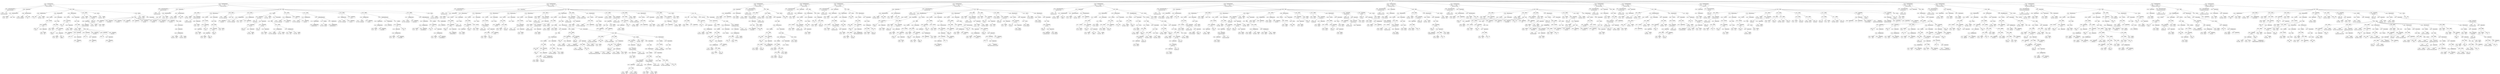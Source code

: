digraph ast {
node [shape=none];
304980 [label=<<TABLE border='1' cellspacing='0' cellpadding='10' style='rounded' ><TR><TD border='0'>304980</TD><TD border='0'><B>Variable</B></TD></TR><HR/><TR><TD border='0' cellpadding='5'>(0, 197)</TD><TD border='0' cellpadding='5'>post</TD></TR></TABLE>>];
304981 [label=<<TABLE border='1' cellspacing='0' cellpadding='10' style='rounded' ><TR><TD border='0'>304981</TD><TD border='0'><B>Array</B></TD></TR></TABLE>>];
304982 [label=<<TABLE border='1' cellspacing='0' cellpadding='10' style='rounded' ><TR><TD border='0'>304982</TD><TD border='0'><B>OptValueParameter</B></TD></TR></TABLE>>];
304982 -> 304980 [weight=2];
304982 -> 304981 [weight=2];
304983 [label=<<TABLE border='1' cellspacing='0' cellpadding='10' style='rounded' ><TR><TD border='0'>304983</TD><TD border='0'><B>Variable</B></TD></TR><HR/><TR><TD border='0' cellpadding='5'>(1216, 6070)</TD><TD border='0' cellpadding='5'>deprecated</TD></TR></TABLE>>];
304978 [label=<<TABLE border='1' cellspacing='0' cellpadding='10' style='rounded' ><TR><TD border='0'>304978</TD><TD border='0'><B>Id</B></TD></TR><HR/><TR><TD border='0' cellpadding='5' colspan='2'>_wp_post_revision_fields</TD></TR></TABLE>>];
304979 [label=<<TABLE border='1' cellspacing='0' cellpadding='10' style='rounded' ><TR><TD border='0'>304979</TD><TD border='0'><B>ReturnValueFunction</B></TD></TR><HR/><TR><TD border='0' cellpadding='5' colspan='2'>_wp_post_revision_fields</TD></TR></TABLE>>];
304979 -> 304978 [weight=2];
304988 [label=<<TABLE border='1' cellspacing='0' cellpadding='10' style='rounded' ><TR><TD border='0'>304988</TD><TD border='0'><B>Null</B></TD></TR><HR/><TR><TD border='0' cellpadding='5' colspan='2'>null</TD></TR></TABLE>>];
304989 [label=<<TABLE border='1' cellspacing='0' cellpadding='10' style='rounded' ><TR><TD border='0'>304989</TD><TD border='0'><B>VariableStatement</B></TD></TR></TABLE>>];
304989 -> 304987 [weight=2];
304989 -> 304988 [weight=2];
304991 [label=<<TABLE border='1' cellspacing='0' cellpadding='10' style='rounded' ><TR><TD border='0'>304991</TD><TD border='0'><B>Id</B></TD></TR><HR/><TR><TD border='0' cellpadding='5' colspan='2'>is_array</TD></TR></TABLE>>];
304984 [label=<<TABLE border='1' cellspacing='0' cellpadding='10' style='rounded' ><TR><TD border='0'>304984</TD><TD border='0'><B>False</B></TD></TR><HR/><TR><TD border='0' cellpadding='5' colspan='2'>false</TD></TR></TABLE>>];
304985 [label=<<TABLE border='1' cellspacing='0' cellpadding='10' style='rounded' ><TR><TD border='0'>304985</TD><TD border='0'><B>OptValueParameter</B></TD></TR></TABLE>>];
304985 -> 304983 [weight=2];
304985 -> 304984 [weight=2];
304986 [label=<<TABLE border='1' cellspacing='0' cellpadding='10' style='rounded' ><TR><TD border='0'>304986</TD><TD border='0'><B>ParameterList</B></TD></TR></TABLE>>];
304986 -> 304982 [weight=2];
304986 -> 304985 [weight=2];
304987 [label=<<TABLE border='1' cellspacing='0' cellpadding='10' style='rounded' ><TR><TD border='0'>304987</TD><TD border='0'><B>Variable</B></TD></TR><HR/><TR><TD border='0' cellpadding='5'>(1216, 6071)</TD><TD border='0' cellpadding='5'>fields</TD></TR></TABLE>>];
304996 [label=<<TABLE border='1' cellspacing='0' cellpadding='10' style='rounded' ><TR><TD border='0'>304996</TD><TD border='0'><B>Condition</B></TD></TR></TABLE>>];
304996 -> 304995 [weight=2];
304997 [label=<<TABLE border='1' cellspacing='0' cellpadding='10' style='rounded' ><TR><TD border='0'>304997</TD><TD border='0'><B>Variable</B></TD></TR><HR/><TR><TD border='0' cellpadding='5'>(0, 197)</TD><TD border='0' cellpadding='5'>post</TD></TR></TABLE>>];
304998 [label=<<TABLE border='1' cellspacing='0' cellpadding='10' style='rounded' ><TR><TD border='0'>304998</TD><TD border='0'><B>BinOP</B></TD></TR><HR/><TR><TD border='0' cellpadding='5' colspan='2'>=</TD></TR></TABLE>>];
304998 -> 304997 [weight=2];
304998 -> 305003 [weight=2];
304999 [label=<<TABLE border='1' cellspacing='0' cellpadding='10' style='rounded' ><TR><TD border='0'>304999</TD><TD border='0'><B>Id</B></TD></TR><HR/><TR><TD border='0' cellpadding='5' colspan='2'>get_post</TD></TR></TABLE>>];
304992 [label=<<TABLE border='1' cellspacing='0' cellpadding='10' style='rounded' ><TR><TD border='0'>304992</TD><TD border='0'><B>Variable</B></TD></TR><HR/><TR><TD border='0' cellpadding='5'>(0, 197)</TD><TD border='0' cellpadding='5'>post</TD></TR></TABLE>>];
304993 [label=<<TABLE border='1' cellspacing='0' cellpadding='10' style='rounded' ><TR><TD border='0'>304993</TD><TD border='0'><B>ArgumentList</B></TD></TR></TABLE>>];
304993 -> 304992 [weight=2];
304994 [label=<<TABLE border='1' cellspacing='0' cellpadding='10' style='rounded' ><TR><TD border='0'>304994</TD><TD border='0'><B>FunctionCall</B></TD></TR><HR/><TR><TD border='0' cellpadding='5' colspan='2'>is_array</TD></TR></TABLE>>];
304994 -> 304991 [weight=2];
304994 -> 304993 [weight=2];
304995 [label=<<TABLE border='1' cellspacing='0' cellpadding='10' style='rounded' ><TR><TD border='0'>304995</TD><TD border='0'><B>UnaryOP</B></TD></TR><HR/><TR><TD border='0' cellpadding='5' colspan='2'>!</TD></TR></TABLE>>];
304995 -> 304994 [weight=2];
305004 [label=<<TABLE border='1' cellspacing='0' cellpadding='10' style='rounded' ><TR><TD border='0'>305004</TD><TD border='0'><B>Block</B></TD></TR></TABLE>>];
305004 -> 304998 [weight=2];
305005 [label=<<TABLE border='1' cellspacing='0' cellpadding='10' style='rounded' ><TR><TD border='0'>305005</TD><TD border='0'><B>IfThenStatement</B></TD></TR></TABLE>>];
305005 -> 304996 [weight=2];
305005 -> 305006 [weight=2];
305006 [label=<<TABLE border='1' cellspacing='0' cellpadding='10' style='rounded' ><TR><TD border='0'>305006</TD><TD border='0'><B>StatementBody</B></TD></TR></TABLE>>];
305006 -> 305004 [weight=2];
305007 [label=<<TABLE border='1' cellspacing='0' cellpadding='10' style='rounded' ><TR><TD border='0'>305007</TD><TD border='0'><B>Id</B></TD></TR><HR/><TR><TD border='0' cellpadding='5' colspan='2'>is_null</TD></TR></TABLE>>];
305000 [label=<<TABLE border='1' cellspacing='0' cellpadding='10' style='rounded' ><TR><TD border='0'>305000</TD><TD border='0'><B>Variable</B></TD></TR><HR/><TR><TD border='0' cellpadding='5'>(0, 197)</TD><TD border='0' cellpadding='5'>post</TD></TR></TABLE>>];
305001 [label=<<TABLE border='1' cellspacing='0' cellpadding='10' style='rounded' ><TR><TD border='0'>305001</TD><TD border='0'><B>Id</B></TD></TR><HR/><TR><TD border='0' cellpadding='5' colspan='2'>ARRAY_A</TD></TR></TABLE>>];
305002 [label=<<TABLE border='1' cellspacing='0' cellpadding='10' style='rounded' ><TR><TD border='0'>305002</TD><TD border='0'><B>ArgumentList</B></TD></TR></TABLE>>];
305002 -> 305000 [weight=2];
305002 -> 305001 [weight=2];
305003 [label=<<TABLE border='1' cellspacing='0' cellpadding='10' style='rounded' ><TR><TD border='0'>305003</TD><TD border='0'><B>FunctionCall</B></TD></TR><HR/><TR><TD border='0' cellpadding='5' colspan='2'>get_post</TD></TR></TABLE>>];
305003 -> 304999 [weight=2];
305003 -> 305002 [weight=2];
305012 [label=<<TABLE border='1' cellspacing='0' cellpadding='10' style='rounded' ><TR><TD border='0'>305012</TD><TD border='0'><B>Variable</B></TD></TR><HR/><TR><TD border='0' cellpadding='5'>(1216, 6071)</TD><TD border='0' cellpadding='5'>fields</TD></TR></TABLE>>];
305013 [label=<<TABLE border='1' cellspacing='0' cellpadding='10' style='rounded' ><TR><TD border='0'>305013</TD><TD border='0'><B>BinOP</B></TD></TR><HR/><TR><TD border='0' cellpadding='5' colspan='2'>=</TD></TR></TABLE>>];
305013 -> 305012 [weight=2];
305013 -> 305029 [weight=2];
305014 [label=<<TABLE border='1' cellspacing='0' cellpadding='10' style='rounded' ><TR><TD border='0'>305014</TD><TD border='0'><B>StringLiteral</B></TD></TR><HR/><TR><TD border='0' cellpadding='5' colspan='2'>post_title</TD></TR></TABLE>>];
305015 [label=<<TABLE border='1' cellspacing='0' cellpadding='10' style='rounded' ><TR><TD border='0'>305015</TD><TD border='0'><B>Id</B></TD></TR><HR/><TR><TD border='0' cellpadding='5' colspan='2'>__</TD></TR></TABLE>>];
305008 [label=<<TABLE border='1' cellspacing='0' cellpadding='10' style='rounded' ><TR><TD border='0'>305008</TD><TD border='0'><B>Variable</B></TD></TR><HR/><TR><TD border='0' cellpadding='5'>(1216, 6071)</TD><TD border='0' cellpadding='5'>fields</TD></TR></TABLE>>];
305009 [label=<<TABLE border='1' cellspacing='0' cellpadding='10' style='rounded' ><TR><TD border='0'>305009</TD><TD border='0'><B>ArgumentList</B></TD></TR></TABLE>>];
305009 -> 305008 [weight=2];
305010 [label=<<TABLE border='1' cellspacing='0' cellpadding='10' style='rounded' ><TR><TD border='0'>305010</TD><TD border='0'><B>FunctionCall</B></TD></TR><HR/><TR><TD border='0' cellpadding='5' colspan='2'>is_null</TD></TR></TABLE>>];
305010 -> 305007 [weight=2];
305010 -> 305009 [weight=2];
305011 [label=<<TABLE border='1' cellspacing='0' cellpadding='10' style='rounded' ><TR><TD border='0'>305011</TD><TD border='0'><B>Condition</B></TD></TR></TABLE>>];
305011 -> 305010 [weight=2];
305020 [label=<<TABLE border='1' cellspacing='0' cellpadding='10' style='rounded' ><TR><TD border='0'>305020</TD><TD border='0'><B>Id</B></TD></TR><HR/><TR><TD border='0' cellpadding='5' colspan='2'>__</TD></TR></TABLE>>];
305021 [label=<<TABLE border='1' cellspacing='0' cellpadding='10' style='rounded' ><TR><TD border='0'>305021</TD><TD border='0'><B>StringLiteral</B></TD></TR><HR/><TR><TD border='0' cellpadding='5' colspan='2'>Content</TD></TR></TABLE>>];
305022 [label=<<TABLE border='1' cellspacing='0' cellpadding='10' style='rounded' ><TR><TD border='0'>305022</TD><TD border='0'><B>ArgumentList</B></TD></TR></TABLE>>];
305022 -> 305021 [weight=2];
305023 [label=<<TABLE border='1' cellspacing='0' cellpadding='10' style='rounded' ><TR><TD border='0'>305023</TD><TD border='0'><B>FunctionCall</B></TD></TR><HR/><TR><TD border='0' cellpadding='5' colspan='2'>__</TD></TR></TABLE>>];
305023 -> 305020 [weight=2];
305023 -> 305022 [weight=2];
305016 [label=<<TABLE border='1' cellspacing='0' cellpadding='10' style='rounded' ><TR><TD border='0'>305016</TD><TD border='0'><B>StringLiteral</B></TD></TR><HR/><TR><TD border='0' cellpadding='5' colspan='2'>Title</TD></TR></TABLE>>];
305017 [label=<<TABLE border='1' cellspacing='0' cellpadding='10' style='rounded' ><TR><TD border='0'>305017</TD><TD border='0'><B>ArgumentList</B></TD></TR></TABLE>>];
305017 -> 305016 [weight=2];
305018 [label=<<TABLE border='1' cellspacing='0' cellpadding='10' style='rounded' ><TR><TD border='0'>305018</TD><TD border='0'><B>FunctionCall</B></TD></TR><HR/><TR><TD border='0' cellpadding='5' colspan='2'>__</TD></TR></TABLE>>];
305018 -> 305015 [weight=2];
305018 -> 305017 [weight=2];
305019 [label=<<TABLE border='1' cellspacing='0' cellpadding='10' style='rounded' ><TR><TD border='0'>305019</TD><TD border='0'><B>StringLiteral</B></TD></TR><HR/><TR><TD border='0' cellpadding='5' colspan='2'>post_content</TD></TR></TABLE>>];
305028 [label=<<TABLE border='1' cellspacing='0' cellpadding='10' style='rounded' ><TR><TD border='0'>305028</TD><TD border='0'><B>FunctionCall</B></TD></TR><HR/><TR><TD border='0' cellpadding='5' colspan='2'>__</TD></TR></TABLE>>];
305028 -> 305025 [weight=2];
305028 -> 305027 [weight=2];
305029 [label=<<TABLE border='1' cellspacing='0' cellpadding='10' style='rounded' ><TR><TD border='0'>305029</TD><TD border='0'><B>Array</B></TD></TR></TABLE>>];
305029 -> 305014 [weight=2];
305029 -> 305018 [weight=2];
305029 -> 305019 [weight=2];
305029 -> 305023 [weight=2];
305029 -> 305024 [weight=2];
305029 -> 305028 [weight=2];
305030 [label=<<TABLE border='1' cellspacing='0' cellpadding='10' style='rounded' ><TR><TD border='0'>305030</TD><TD border='0'><B>Block</B></TD></TR></TABLE>>];
305030 -> 305013 [weight=2];
305031 [label=<<TABLE border='1' cellspacing='0' cellpadding='10' style='rounded' ><TR><TD border='0'>305031</TD><TD border='0'><B>IfThenStatement</B></TD></TR></TABLE>>];
305031 -> 305011 [weight=2];
305031 -> 305032 [weight=2];
305024 [label=<<TABLE border='1' cellspacing='0' cellpadding='10' style='rounded' ><TR><TD border='0'>305024</TD><TD border='0'><B>StringLiteral</B></TD></TR><HR/><TR><TD border='0' cellpadding='5' colspan='2'>post_excerpt</TD></TR></TABLE>>];
305025 [label=<<TABLE border='1' cellspacing='0' cellpadding='10' style='rounded' ><TR><TD border='0'>305025</TD><TD border='0'><B>Id</B></TD></TR><HR/><TR><TD border='0' cellpadding='5' colspan='2'>__</TD></TR></TABLE>>];
305026 [label=<<TABLE border='1' cellspacing='0' cellpadding='10' style='rounded' ><TR><TD border='0'>305026</TD><TD border='0'><B>StringLiteral</B></TD></TR><HR/><TR><TD border='0' cellpadding='5' colspan='2'>Excerpt</TD></TR></TABLE>>];
305027 [label=<<TABLE border='1' cellspacing='0' cellpadding='10' style='rounded' ><TR><TD border='0'>305027</TD><TD border='0'><B>ArgumentList</B></TD></TR></TABLE>>];
305027 -> 305026 [weight=2];
305036 [label=<<TABLE border='1' cellspacing='0' cellpadding='10' style='rounded' ><TR><TD border='0'>305036</TD><TD border='0'><B>StringLiteral</B></TD></TR><HR/><TR><TD border='0' cellpadding='5' colspan='2'>_wp_post_revision_fields</TD></TR></TABLE>>];
305037 [label=<<TABLE border='1' cellspacing='0' cellpadding='10' style='rounded' ><TR><TD border='0'>305037</TD><TD border='0'><B>Variable</B></TD></TR><HR/><TR><TD border='0' cellpadding='5'>(1216, 6071)</TD><TD border='0' cellpadding='5'>fields</TD></TR></TABLE>>];
305038 [label=<<TABLE border='1' cellspacing='0' cellpadding='10' style='rounded' ><TR><TD border='0'>305038</TD><TD border='0'><B>Variable</B></TD></TR><HR/><TR><TD border='0' cellpadding='5'>(0, 197)</TD><TD border='0' cellpadding='5'>post</TD></TR></TABLE>>];
305039 [label=<<TABLE border='1' cellspacing='0' cellpadding='10' style='rounded' ><TR><TD border='0'>305039</TD><TD border='0'><B>ArgumentList</B></TD></TR></TABLE>>];
305039 -> 305036 [weight=2];
305039 -> 305037 [weight=2];
305039 -> 305038 [weight=2];
305032 [label=<<TABLE border='1' cellspacing='0' cellpadding='10' style='rounded' ><TR><TD border='0'>305032</TD><TD border='0'><B>StatementBody</B></TD></TR></TABLE>>];
305032 -> 305030 [weight=2];
305033 [label=<<TABLE border='1' cellspacing='0' cellpadding='10' style='rounded' ><TR><TD border='0'>305033</TD><TD border='0'><B>Variable</B></TD></TR><HR/><TR><TD border='0' cellpadding='5'>(1216, 6071)</TD><TD border='0' cellpadding='5'>fields</TD></TR></TABLE>>];
305034 [label=<<TABLE border='1' cellspacing='0' cellpadding='10' style='rounded' ><TR><TD border='0'>305034</TD><TD border='0'><B>BinOP</B></TD></TR><HR/><TR><TD border='0' cellpadding='5' colspan='2'>=</TD></TR></TABLE>>];
305034 -> 305033 [weight=2];
305034 -> 305040 [weight=2];
305035 [label=<<TABLE border='1' cellspacing='0' cellpadding='10' style='rounded' ><TR><TD border='0'>305035</TD><TD border='0'><B>Id</B></TD></TR><HR/><TR><TD border='0' cellpadding='5' colspan='2'>apply_filters</TD></TR></TABLE>>];
305044 [label=<<TABLE border='1' cellspacing='0' cellpadding='10' style='rounded' ><TR><TD border='0'>305044</TD><TD border='0'><B>StringLiteral</B></TD></TR><HR/><TR><TD border='0' cellpadding='5' colspan='2'>post_date</TD></TR></TABLE>>];
305045 [label=<<TABLE border='1' cellspacing='0' cellpadding='10' style='rounded' ><TR><TD border='0'>305045</TD><TD border='0'><B>StringLiteral</B></TD></TR><HR/><TR><TD border='0' cellpadding='5' colspan='2'>post_date_gmt</TD></TR></TABLE>>];
305046 [label=<<TABLE border='1' cellspacing='0' cellpadding='10' style='rounded' ><TR><TD border='0'>305046</TD><TD border='0'><B>StringLiteral</B></TD></TR><HR/><TR><TD border='0' cellpadding='5' colspan='2'>post_status</TD></TR></TABLE>>];
305047 [label=<<TABLE border='1' cellspacing='0' cellpadding='10' style='rounded' ><TR><TD border='0'>305047</TD><TD border='0'><B>StringLiteral</B></TD></TR><HR/><TR><TD border='0' cellpadding='5' colspan='2'>post_type</TD></TR></TABLE>>];
305040 [label=<<TABLE border='1' cellspacing='0' cellpadding='10' style='rounded' ><TR><TD border='0'>305040</TD><TD border='0'><B>FunctionCall</B></TD></TR><HR/><TR><TD border='0' cellpadding='5' colspan='2'>apply_filters</TD></TR></TABLE>>];
305040 -> 305035 [weight=2];
305040 -> 305039 [weight=2];
305041 [label=<<TABLE border='1' cellspacing='0' cellpadding='10' style='rounded' ><TR><TD border='0'>305041</TD><TD border='0'><B>StringLiteral</B></TD></TR><HR/><TR><TD border='0' cellpadding='5' colspan='2'>ID</TD></TR></TABLE>>];
305042 [label=<<TABLE border='1' cellspacing='0' cellpadding='10' style='rounded' ><TR><TD border='0'>305042</TD><TD border='0'><B>StringLiteral</B></TD></TR><HR/><TR><TD border='0' cellpadding='5' colspan='2'>post_name</TD></TR></TABLE>>];
305043 [label=<<TABLE border='1' cellspacing='0' cellpadding='10' style='rounded' ><TR><TD border='0'>305043</TD><TD border='0'><B>StringLiteral</B></TD></TR><HR/><TR><TD border='0' cellpadding='5' colspan='2'>post_parent</TD></TR></TABLE>>];
305053 [label=<<TABLE border='1' cellspacing='0' cellpadding='10' style='rounded' ><TR><TD border='0'>305053</TD><TD border='0'><B>Variable</B></TD></TR><HR/><TR><TD border='0' cellpadding='5'>(1216, 6071)</TD><TD border='0' cellpadding='5'>fields</TD></TR></TABLE>>];
305054 [label=<<TABLE border='1' cellspacing='0' cellpadding='10' style='rounded' ><TR><TD border='0'>305054</TD><TD border='0'><B>Variable</B></TD></TR><HR/><TR><TD border='0' cellpadding='5'>(1216, 6072)</TD><TD border='0' cellpadding='5'>protect</TD></TR></TABLE>>];
305055 [label=<<TABLE border='1' cellspacing='0' cellpadding='10' style='rounded' ><TR><TD border='0'>305055</TD><TD border='0'><B>PostfixExpression</B></TD></TR></TABLE>>];
305055 -> 305053 [weight=2];
305055 -> 305054 [weight=2];
305048 [label=<<TABLE border='1' cellspacing='0' cellpadding='10' style='rounded' ><TR><TD border='0'>305048</TD><TD border='0'><B>StringLiteral</B></TD></TR><HR/><TR><TD border='0' cellpadding='5' colspan='2'>comment_count</TD></TR></TABLE>>];
305049 [label=<<TABLE border='1' cellspacing='0' cellpadding='10' style='rounded' ><TR><TD border='0'>305049</TD><TD border='0'><B>StringLiteral</B></TD></TR><HR/><TR><TD border='0' cellpadding='5' colspan='2'>post_author</TD></TR></TABLE>>];
305050 [label=<<TABLE border='1' cellspacing='0' cellpadding='10' style='rounded' ><TR><TD border='0'>305050</TD><TD border='0'><B>Array</B></TD></TR></TABLE>>];
305050 -> 305041 [weight=2];
305050 -> 305042 [weight=2];
305050 -> 305043 [weight=2];
305050 -> 305044 [weight=2];
305050 -> 305045 [weight=2];
305050 -> 305046 [weight=2];
305050 -> 305047 [weight=2];
305050 -> 305048 [weight=2];
305050 -> 305049 [weight=2];
305051 [label=<<TABLE border='1' cellspacing='0' cellpadding='10' style='rounded' ><TR><TD border='0'>305051</TD><TD border='0'><B>Variable</B></TD></TR><HR/><TR><TD border='0' cellpadding='5'>(1216, 6072)</TD><TD border='0' cellpadding='5'>protect</TD></TR></TABLE>>];
305060 [label=<<TABLE border='1' cellspacing='0' cellpadding='10' style='rounded' ><TR><TD border='0'>305060</TD><TD border='0'><B>StatementBody</B></TD></TR></TABLE>>];
305060 -> 305058 [weight=2];
305061 [label=<<TABLE border='1' cellspacing='0' cellpadding='10' style='rounded' ><TR><TD border='0'>305061</TD><TD border='0'><B>Variable</B></TD></TR><HR/><TR><TD border='0' cellpadding='5'>(1216, 6071)</TD><TD border='0' cellpadding='5'>fields</TD></TR></TABLE>>];
305062 [label=<<TABLE border='1' cellspacing='0' cellpadding='10' style='rounded' ><TR><TD border='0'>305062</TD><TD border='0'><B>Return</B></TD></TR></TABLE>>];
305062 -> 305061 [weight=2];
305063 [label=<<TABLE border='1' cellspacing='0' cellpadding='10' style='rounded' ><TR><TD border='0'>305063</TD><TD border='0'><B>Block</B></TD></TR></TABLE>>];
305063 -> 304989 [weight=2];
305063 -> 305005 [weight=2];
305063 -> 305031 [weight=2];
305063 -> 305034 [weight=2];
305063 -> 305059 [weight=2];
305063 -> 305062 [weight=2];
305056 [label=<<TABLE border='1' cellspacing='0' cellpadding='10' style='rounded' ><TR><TD border='0'>305056</TD><TD border='0'><B>ArgumentList</B></TD></TR></TABLE>>];
305056 -> 305055 [weight=2];
305057 [label=<<TABLE border='1' cellspacing='0' cellpadding='10' style='rounded' ><TR><TD border='0'>305057</TD><TD border='0'><B>UnsetStatement</B></TD></TR></TABLE>>];
305057 -> 305056 [weight=2];
305058 [label=<<TABLE border='1' cellspacing='0' cellpadding='10' style='rounded' ><TR><TD border='0'>305058</TD><TD border='0'><B>Block</B></TD></TR></TABLE>>];
305058 -> 305057 [weight=2];
305059 [label=<<TABLE border='1' cellspacing='0' cellpadding='10' style='rounded' ><TR><TD border='0'>305059</TD><TD border='0'><B>ForEach</B></TD></TR></TABLE>>];
305059 -> 305050 [weight=2];
305059 -> 305051 [weight=2];
305059 -> 305060 [weight=2];
305068 [label=<<TABLE border='1' cellspacing='0' cellpadding='10' style='rounded' ><TR><TD border='0'>305068</TD><TD border='0'><B>Array</B></TD></TR></TABLE>>];
305069 [label=<<TABLE border='1' cellspacing='0' cellpadding='10' style='rounded' ><TR><TD border='0'>305069</TD><TD border='0'><B>OptValueParameter</B></TD></TR></TABLE>>];
305069 -> 305067 [weight=2];
305069 -> 305068 [weight=2];
305070 [label=<<TABLE border='1' cellspacing='0' cellpadding='10' style='rounded' ><TR><TD border='0'>305070</TD><TD border='0'><B>Variable</B></TD></TR><HR/><TR><TD border='0' cellpadding='5'>(1217, 6073)</TD><TD border='0' cellpadding='5'>autosave</TD></TR></TABLE>>];
305071 [label=<<TABLE border='1' cellspacing='0' cellpadding='10' style='rounded' ><TR><TD border='0'>305071</TD><TD border='0'><B>False</B></TD></TR><HR/><TR><TD border='0' cellpadding='5' colspan='2'>false</TD></TR></TABLE>>];
305064 [label=<<TABLE border='1' cellspacing='0' cellpadding='10' style='rounded' ><TR><TD border='0'>305064</TD><TD border='0'><B>FunctionStatement</B></TD></TR><HR/><TR><TD border='0' cellpadding='5'>Scope</TD><TD border='0' cellpadding='5'>1216</TD></TR><HR/><TR><TD border='0' cellpadding='5' colspan='2'>_wp_post_revision_fields</TD></TR></TABLE>>];
305064 -> 304979 [weight=2];
305064 -> 304986 [weight=2];
305064 -> 305063 [weight=2];
305065 [label=<<TABLE border='1' cellspacing='0' cellpadding='10' style='rounded' ><TR><TD border='0'>305065</TD><TD border='0'><B>Id</B></TD></TR><HR/><TR><TD border='0' cellpadding='5' colspan='2'>_wp_post_revision_data</TD></TR></TABLE>>];
305066 [label=<<TABLE border='1' cellspacing='0' cellpadding='10' style='rounded' ><TR><TD border='0'>305066</TD><TD border='0'><B>ReturnValueFunction</B></TD></TR><HR/><TR><TD border='0' cellpadding='5' colspan='2'>_wp_post_revision_data</TD></TR></TABLE>>];
305066 -> 305065 [weight=2];
305067 [label=<<TABLE border='1' cellspacing='0' cellpadding='10' style='rounded' ><TR><TD border='0'>305067</TD><TD border='0'><B>Variable</B></TD></TR><HR/><TR><TD border='0' cellpadding='5'>(0, 197)</TD><TD border='0' cellpadding='5'>post</TD></TR></TABLE>>];
305076 [label=<<TABLE border='1' cellspacing='0' cellpadding='10' style='rounded' ><TR><TD border='0'>305076</TD><TD border='0'><B>Variable</B></TD></TR><HR/><TR><TD border='0' cellpadding='5'>(0, 197)</TD><TD border='0' cellpadding='5'>post</TD></TR></TABLE>>];
305077 [label=<<TABLE border='1' cellspacing='0' cellpadding='10' style='rounded' ><TR><TD border='0'>305077</TD><TD border='0'><B>ArgumentList</B></TD></TR></TABLE>>];
305077 -> 305076 [weight=2];
305078 [label=<<TABLE border='1' cellspacing='0' cellpadding='10' style='rounded' ><TR><TD border='0'>305078</TD><TD border='0'><B>FunctionCall</B></TD></TR><HR/><TR><TD border='0' cellpadding='5' colspan='2'>is_array</TD></TR></TABLE>>];
305078 -> 305075 [weight=2];
305078 -> 305077 [weight=2];
305079 [label=<<TABLE border='1' cellspacing='0' cellpadding='10' style='rounded' ><TR><TD border='0'>305079</TD><TD border='0'><B>UnaryOP</B></TD></TR><HR/><TR><TD border='0' cellpadding='5' colspan='2'>!</TD></TR></TABLE>>];
305079 -> 305078 [weight=2];
305072 [label=<<TABLE border='1' cellspacing='0' cellpadding='10' style='rounded' ><TR><TD border='0'>305072</TD><TD border='0'><B>OptValueParameter</B></TD></TR></TABLE>>];
305072 -> 305070 [weight=2];
305072 -> 305071 [weight=2];
305073 [label=<<TABLE border='1' cellspacing='0' cellpadding='10' style='rounded' ><TR><TD border='0'>305073</TD><TD border='0'><B>ParameterList</B></TD></TR></TABLE>>];
305073 -> 305069 [weight=2];
305073 -> 305072 [weight=2];
305075 [label=<<TABLE border='1' cellspacing='0' cellpadding='10' style='rounded' ><TR><TD border='0'>305075</TD><TD border='0'><B>Id</B></TD></TR><HR/><TR><TD border='0' cellpadding='5' colspan='2'>is_array</TD></TR></TABLE>>];
305084 [label=<<TABLE border='1' cellspacing='0' cellpadding='10' style='rounded' ><TR><TD border='0'>305084</TD><TD border='0'><B>Variable</B></TD></TR><HR/><TR><TD border='0' cellpadding='5'>(0, 197)</TD><TD border='0' cellpadding='5'>post</TD></TR></TABLE>>];
305085 [label=<<TABLE border='1' cellspacing='0' cellpadding='10' style='rounded' ><TR><TD border='0'>305085</TD><TD border='0'><B>Id</B></TD></TR><HR/><TR><TD border='0' cellpadding='5' colspan='2'>ARRAY_A</TD></TR></TABLE>>];
305086 [label=<<TABLE border='1' cellspacing='0' cellpadding='10' style='rounded' ><TR><TD border='0'>305086</TD><TD border='0'><B>ArgumentList</B></TD></TR></TABLE>>];
305086 -> 305084 [weight=2];
305086 -> 305085 [weight=2];
305087 [label=<<TABLE border='1' cellspacing='0' cellpadding='10' style='rounded' ><TR><TD border='0'>305087</TD><TD border='0'><B>FunctionCall</B></TD></TR><HR/><TR><TD border='0' cellpadding='5' colspan='2'>get_post</TD></TR></TABLE>>];
305087 -> 305083 [weight=2];
305087 -> 305086 [weight=2];
305080 [label=<<TABLE border='1' cellspacing='0' cellpadding='10' style='rounded' ><TR><TD border='0'>305080</TD><TD border='0'><B>Condition</B></TD></TR></TABLE>>];
305080 -> 305079 [weight=2];
305081 [label=<<TABLE border='1' cellspacing='0' cellpadding='10' style='rounded' ><TR><TD border='0'>305081</TD><TD border='0'><B>Variable</B></TD></TR><HR/><TR><TD border='0' cellpadding='5'>(0, 197)</TD><TD border='0' cellpadding='5'>post</TD></TR></TABLE>>];
305082 [label=<<TABLE border='1' cellspacing='0' cellpadding='10' style='rounded' ><TR><TD border='0'>305082</TD><TD border='0'><B>BinOP</B></TD></TR><HR/><TR><TD border='0' cellpadding='5' colspan='2'>=</TD></TR></TABLE>>];
305082 -> 305081 [weight=2];
305082 -> 305087 [weight=2];
305083 [label=<<TABLE border='1' cellspacing='0' cellpadding='10' style='rounded' ><TR><TD border='0'>305083</TD><TD border='0'><B>Id</B></TD></TR><HR/><TR><TD border='0' cellpadding='5' colspan='2'>get_post</TD></TR></TABLE>>];
305092 [label=<<TABLE border='1' cellspacing='0' cellpadding='10' style='rounded' ><TR><TD border='0'>305092</TD><TD border='0'><B>BinOP</B></TD></TR><HR/><TR><TD border='0' cellpadding='5' colspan='2'>=</TD></TR></TABLE>>];
305092 -> 305091 [weight=2];
305092 -> 305096 [weight=2];
305093 [label=<<TABLE border='1' cellspacing='0' cellpadding='10' style='rounded' ><TR><TD border='0'>305093</TD><TD border='0'><B>Id</B></TD></TR><HR/><TR><TD border='0' cellpadding='5' colspan='2'>_wp_post_revision_fields</TD></TR></TABLE>>];
305094 [label=<<TABLE border='1' cellspacing='0' cellpadding='10' style='rounded' ><TR><TD border='0'>305094</TD><TD border='0'><B>Variable</B></TD></TR><HR/><TR><TD border='0' cellpadding='5'>(0, 197)</TD><TD border='0' cellpadding='5'>post</TD></TR></TABLE>>];
305095 [label=<<TABLE border='1' cellspacing='0' cellpadding='10' style='rounded' ><TR><TD border='0'>305095</TD><TD border='0'><B>ArgumentList</B></TD></TR></TABLE>>];
305095 -> 305094 [weight=2];
305088 [label=<<TABLE border='1' cellspacing='0' cellpadding='10' style='rounded' ><TR><TD border='0'>305088</TD><TD border='0'><B>Block</B></TD></TR></TABLE>>];
305088 -> 305082 [weight=2];
305089 [label=<<TABLE border='1' cellspacing='0' cellpadding='10' style='rounded' ><TR><TD border='0'>305089</TD><TD border='0'><B>IfThenStatement</B></TD></TR></TABLE>>];
305089 -> 305080 [weight=2];
305089 -> 305090 [weight=2];
305090 [label=<<TABLE border='1' cellspacing='0' cellpadding='10' style='rounded' ><TR><TD border='0'>305090</TD><TD border='0'><B>StatementBody</B></TD></TR></TABLE>>];
305090 -> 305088 [weight=2];
305091 [label=<<TABLE border='1' cellspacing='0' cellpadding='10' style='rounded' ><TR><TD border='0'>305091</TD><TD border='0'><B>Variable</B></TD></TR><HR/><TR><TD border='0' cellpadding='5'>(1217, 6074)</TD><TD border='0' cellpadding='5'>fields</TD></TR></TABLE>>];
305100 [label=<<TABLE border='1' cellspacing='0' cellpadding='10' style='rounded' ><TR><TD border='0'>305100</TD><TD border='0'><B>Id</B></TD></TR><HR/><TR><TD border='0' cellpadding='5' colspan='2'>array_intersect</TD></TR></TABLE>>];
305101 [label=<<TABLE border='1' cellspacing='0' cellpadding='10' style='rounded' ><TR><TD border='0'>305101</TD><TD border='0'><B>Id</B></TD></TR><HR/><TR><TD border='0' cellpadding='5' colspan='2'>array_keys</TD></TR></TABLE>>];
305102 [label=<<TABLE border='1' cellspacing='0' cellpadding='10' style='rounded' ><TR><TD border='0'>305102</TD><TD border='0'><B>Variable</B></TD></TR><HR/><TR><TD border='0' cellpadding='5'>(0, 197)</TD><TD border='0' cellpadding='5'>post</TD></TR></TABLE>>];
305103 [label=<<TABLE border='1' cellspacing='0' cellpadding='10' style='rounded' ><TR><TD border='0'>305103</TD><TD border='0'><B>ArgumentList</B></TD></TR></TABLE>>];
305103 -> 305102 [weight=2];
305096 [label=<<TABLE border='1' cellspacing='0' cellpadding='10' style='rounded' ><TR><TD border='0'>305096</TD><TD border='0'><B>FunctionCall</B></TD></TR><HR/><TR><TD border='0' cellpadding='5' colspan='2'>_wp_post_revision_fields</TD></TR></TABLE>>];
305096 -> 305093 [weight=2];
305096 -> 305095 [weight=2];
305097 [label=<<TABLE border='1' cellspacing='0' cellpadding='10' style='rounded' ><TR><TD border='0'>305097</TD><TD border='0'><B>Variable</B></TD></TR><HR/><TR><TD border='0' cellpadding='5'>(1217, 6075)</TD><TD border='0' cellpadding='5'>revision_data</TD></TR></TABLE>>];
305098 [label=<<TABLE border='1' cellspacing='0' cellpadding='10' style='rounded' ><TR><TD border='0'>305098</TD><TD border='0'><B>BinOP</B></TD></TR><HR/><TR><TD border='0' cellpadding='5' colspan='2'>=</TD></TR></TABLE>>];
305098 -> 305097 [weight=2];
305098 -> 305099 [weight=2];
305099 [label=<<TABLE border='1' cellspacing='0' cellpadding='10' style='rounded' ><TR><TD border='0'>305099</TD><TD border='0'><B>Array</B></TD></TR></TABLE>>];
305108 [label=<<TABLE border='1' cellspacing='0' cellpadding='10' style='rounded' ><TR><TD border='0'>305108</TD><TD border='0'><B>FunctionCall</B></TD></TR><HR/><TR><TD border='0' cellpadding='5' colspan='2'>array_keys</TD></TR></TABLE>>];
305108 -> 305105 [weight=2];
305108 -> 305107 [weight=2];
305109 [label=<<TABLE border='1' cellspacing='0' cellpadding='10' style='rounded' ><TR><TD border='0'>305109</TD><TD border='0'><B>ArgumentList</B></TD></TR></TABLE>>];
305109 -> 305104 [weight=2];
305109 -> 305108 [weight=2];
305110 [label=<<TABLE border='1' cellspacing='0' cellpadding='10' style='rounded' ><TR><TD border='0'>305110</TD><TD border='0'><B>FunctionCall</B></TD></TR><HR/><TR><TD border='0' cellpadding='5' colspan='2'>array_intersect</TD></TR></TABLE>>];
305110 -> 305100 [weight=2];
305110 -> 305109 [weight=2];
305111 [label=<<TABLE border='1' cellspacing='0' cellpadding='10' style='rounded' ><TR><TD border='0'>305111</TD><TD border='0'><B>Variable</B></TD></TR><HR/><TR><TD border='0' cellpadding='5'>(1217, 6076)</TD><TD border='0' cellpadding='5'>field</TD></TR></TABLE>>];
305104 [label=<<TABLE border='1' cellspacing='0' cellpadding='10' style='rounded' ><TR><TD border='0'>305104</TD><TD border='0'><B>FunctionCall</B></TD></TR><HR/><TR><TD border='0' cellpadding='5' colspan='2'>array_keys</TD></TR></TABLE>>];
305104 -> 305101 [weight=2];
305104 -> 305103 [weight=2];
305105 [label=<<TABLE border='1' cellspacing='0' cellpadding='10' style='rounded' ><TR><TD border='0'>305105</TD><TD border='0'><B>Id</B></TD></TR><HR/><TR><TD border='0' cellpadding='5' colspan='2'>array_keys</TD></TR></TABLE>>];
305106 [label=<<TABLE border='1' cellspacing='0' cellpadding='10' style='rounded' ><TR><TD border='0'>305106</TD><TD border='0'><B>Variable</B></TD></TR><HR/><TR><TD border='0' cellpadding='5'>(1217, 6074)</TD><TD border='0' cellpadding='5'>fields</TD></TR></TABLE>>];
305107 [label=<<TABLE border='1' cellspacing='0' cellpadding='10' style='rounded' ><TR><TD border='0'>305107</TD><TD border='0'><B>ArgumentList</B></TD></TR></TABLE>>];
305107 -> 305106 [weight=2];
305116 [label=<<TABLE border='1' cellspacing='0' cellpadding='10' style='rounded' ><TR><TD border='0'>305116</TD><TD border='0'><B>BinOP</B></TD></TR><HR/><TR><TD border='0' cellpadding='5' colspan='2'>=</TD></TR></TABLE>>];
305116 -> 305115 [weight=2];
305116 -> 305119 [weight=2];
305117 [label=<<TABLE border='1' cellspacing='0' cellpadding='10' style='rounded' ><TR><TD border='0'>305117</TD><TD border='0'><B>Variable</B></TD></TR><HR/><TR><TD border='0' cellpadding='5'>(0, 197)</TD><TD border='0' cellpadding='5'>post</TD></TR></TABLE>>];
305118 [label=<<TABLE border='1' cellspacing='0' cellpadding='10' style='rounded' ><TR><TD border='0'>305118</TD><TD border='0'><B>Variable</B></TD></TR><HR/><TR><TD border='0' cellpadding='5'>(1217, 6076)</TD><TD border='0' cellpadding='5'>field</TD></TR></TABLE>>];
305119 [label=<<TABLE border='1' cellspacing='0' cellpadding='10' style='rounded' ><TR><TD border='0'>305119</TD><TD border='0'><B>PostfixExpression</B></TD></TR></TABLE>>];
305119 -> 305117 [weight=2];
305119 -> 305118 [weight=2];
305113 [label=<<TABLE border='1' cellspacing='0' cellpadding='10' style='rounded' ><TR><TD border='0'>305113</TD><TD border='0'><B>Variable</B></TD></TR><HR/><TR><TD border='0' cellpadding='5'>(1217, 6075)</TD><TD border='0' cellpadding='5'>revision_data</TD></TR></TABLE>>];
305114 [label=<<TABLE border='1' cellspacing='0' cellpadding='10' style='rounded' ><TR><TD border='0'>305114</TD><TD border='0'><B>Variable</B></TD></TR><HR/><TR><TD border='0' cellpadding='5'>(1217, 6076)</TD><TD border='0' cellpadding='5'>field</TD></TR></TABLE>>];
305115 [label=<<TABLE border='1' cellspacing='0' cellpadding='10' style='rounded' ><TR><TD border='0'>305115</TD><TD border='0'><B>PostfixExpression</B></TD></TR></TABLE>>];
305115 -> 305113 [weight=2];
305115 -> 305114 [weight=2];
305124 [label=<<TABLE border='1' cellspacing='0' cellpadding='10' style='rounded' ><TR><TD border='0'>305124</TD><TD border='0'><B>StringLiteral</B></TD></TR><HR/><TR><TD border='0' cellpadding='5' colspan='2'>post_parent</TD></TR></TABLE>>];
305125 [label=<<TABLE border='1' cellspacing='0' cellpadding='10' style='rounded' ><TR><TD border='0'>305125</TD><TD border='0'><B>PostfixExpression</B></TD></TR></TABLE>>];
305125 -> 305123 [weight=2];
305125 -> 305124 [weight=2];
305126 [label=<<TABLE border='1' cellspacing='0' cellpadding='10' style='rounded' ><TR><TD border='0'>305126</TD><TD border='0'><B>BinOP</B></TD></TR><HR/><TR><TD border='0' cellpadding='5' colspan='2'>=</TD></TR></TABLE>>];
305126 -> 305125 [weight=2];
305126 -> 305129 [weight=2];
305127 [label=<<TABLE border='1' cellspacing='0' cellpadding='10' style='rounded' ><TR><TD border='0'>305127</TD><TD border='0'><B>Variable</B></TD></TR><HR/><TR><TD border='0' cellpadding='5'>(0, 197)</TD><TD border='0' cellpadding='5'>post</TD></TR></TABLE>>];
305120 [label=<<TABLE border='1' cellspacing='0' cellpadding='10' style='rounded' ><TR><TD border='0'>305120</TD><TD border='0'><B>Block</B></TD></TR></TABLE>>];
305120 -> 305116 [weight=2];
305121 [label=<<TABLE border='1' cellspacing='0' cellpadding='10' style='rounded' ><TR><TD border='0'>305121</TD><TD border='0'><B>ForEach</B></TD></TR></TABLE>>];
305121 -> 305110 [weight=2];
305121 -> 305111 [weight=2];
305121 -> 305122 [weight=2];
305122 [label=<<TABLE border='1' cellspacing='0' cellpadding='10' style='rounded' ><TR><TD border='0'>305122</TD><TD border='0'><B>StatementBody</B></TD></TR></TABLE>>];
305122 -> 305120 [weight=2];
305123 [label=<<TABLE border='1' cellspacing='0' cellpadding='10' style='rounded' ><TR><TD border='0'>305123</TD><TD border='0'><B>Variable</B></TD></TR><HR/><TR><TD border='0' cellpadding='5'>(1217, 6075)</TD><TD border='0' cellpadding='5'>revision_data</TD></TR></TABLE>>];
305132 [label=<<TABLE border='1' cellspacing='0' cellpadding='10' style='rounded' ><TR><TD border='0'>305132</TD><TD border='0'><B>PostfixExpression</B></TD></TR></TABLE>>];
305132 -> 305130 [weight=2];
305132 -> 305131 [weight=2];
305133 [label=<<TABLE border='1' cellspacing='0' cellpadding='10' style='rounded' ><TR><TD border='0'>305133</TD><TD border='0'><B>BinOP</B></TD></TR><HR/><TR><TD border='0' cellpadding='5' colspan='2'>=</TD></TR></TABLE>>];
305133 -> 305132 [weight=2];
305133 -> 305134 [weight=2];
305134 [label=<<TABLE border='1' cellspacing='0' cellpadding='10' style='rounded' ><TR><TD border='0'>305134</TD><TD border='0'><B>StringLiteral</B></TD></TR><HR/><TR><TD border='0' cellpadding='5' colspan='2'>inherit</TD></TR></TABLE>>];
305135 [label=<<TABLE border='1' cellspacing='0' cellpadding='10' style='rounded' ><TR><TD border='0'>305135</TD><TD border='0'><B>Variable</B></TD></TR><HR/><TR><TD border='0' cellpadding='5'>(1217, 6075)</TD><TD border='0' cellpadding='5'>revision_data</TD></TR></TABLE>>];
305128 [label=<<TABLE border='1' cellspacing='0' cellpadding='10' style='rounded' ><TR><TD border='0'>305128</TD><TD border='0'><B>StringLiteral</B></TD></TR><HR/><TR><TD border='0' cellpadding='5' colspan='2'>ID</TD></TR></TABLE>>];
305129 [label=<<TABLE border='1' cellspacing='0' cellpadding='10' style='rounded' ><TR><TD border='0'>305129</TD><TD border='0'><B>PostfixExpression</B></TD></TR></TABLE>>];
305129 -> 305127 [weight=2];
305129 -> 305128 [weight=2];
305130 [label=<<TABLE border='1' cellspacing='0' cellpadding='10' style='rounded' ><TR><TD border='0'>305130</TD><TD border='0'><B>Variable</B></TD></TR><HR/><TR><TD border='0' cellpadding='5'>(1217, 6075)</TD><TD border='0' cellpadding='5'>revision_data</TD></TR></TABLE>>];
305131 [label=<<TABLE border='1' cellspacing='0' cellpadding='10' style='rounded' ><TR><TD border='0'>305131</TD><TD border='0'><B>StringLiteral</B></TD></TR><HR/><TR><TD border='0' cellpadding='5' colspan='2'>post_status</TD></TR></TABLE>>];
305140 [label=<<TABLE border='1' cellspacing='0' cellpadding='10' style='rounded' ><TR><TD border='0'>305140</TD><TD border='0'><B>Variable</B></TD></TR><HR/><TR><TD border='0' cellpadding='5'>(1217, 6075)</TD><TD border='0' cellpadding='5'>revision_data</TD></TR></TABLE>>];
305141 [label=<<TABLE border='1' cellspacing='0' cellpadding='10' style='rounded' ><TR><TD border='0'>305141</TD><TD border='0'><B>StringLiteral</B></TD></TR><HR/><TR><TD border='0' cellpadding='5' colspan='2'>post_name</TD></TR></TABLE>>];
305142 [label=<<TABLE border='1' cellspacing='0' cellpadding='10' style='rounded' ><TR><TD border='0'>305142</TD><TD border='0'><B>PostfixExpression</B></TD></TR></TABLE>>];
305142 -> 305140 [weight=2];
305142 -> 305141 [weight=2];
305143 [label=<<TABLE border='1' cellspacing='0' cellpadding='10' style='rounded' ><TR><TD border='0'>305143</TD><TD border='0'><B>BinOP</B></TD></TR><HR/><TR><TD border='0' cellpadding='5' colspan='2'>=</TD></TR></TABLE>>];
305143 -> 305142 [weight=2];
305143 -> 305150 [weight=2];
305136 [label=<<TABLE border='1' cellspacing='0' cellpadding='10' style='rounded' ><TR><TD border='0'>305136</TD><TD border='0'><B>StringLiteral</B></TD></TR><HR/><TR><TD border='0' cellpadding='5' colspan='2'>post_type</TD></TR></TABLE>>];
305137 [label=<<TABLE border='1' cellspacing='0' cellpadding='10' style='rounded' ><TR><TD border='0'>305137</TD><TD border='0'><B>PostfixExpression</B></TD></TR></TABLE>>];
305137 -> 305135 [weight=2];
305137 -> 305136 [weight=2];
305138 [label=<<TABLE border='1' cellspacing='0' cellpadding='10' style='rounded' ><TR><TD border='0'>305138</TD><TD border='0'><B>BinOP</B></TD></TR><HR/><TR><TD border='0' cellpadding='5' colspan='2'>=</TD></TR></TABLE>>];
305138 -> 305137 [weight=2];
305138 -> 305139 [weight=2];
305139 [label=<<TABLE border='1' cellspacing='0' cellpadding='10' style='rounded' ><TR><TD border='0'>305139</TD><TD border='0'><B>StringLiteral</B></TD></TR><HR/><TR><TD border='0' cellpadding='5' colspan='2'>revision</TD></TR></TABLE>>];
305148 [label=<<TABLE border='1' cellspacing='0' cellpadding='10' style='rounded' ><TR><TD border='0'>305148</TD><TD border='0'><B>StringExpression</B></TD></TR><HR/><TR><TD border='0' cellpadding='5' colspan='2'>$post[ID]-revision-v1</TD></TR></TABLE>>];
305149 [label=<<TABLE border='1' cellspacing='0' cellpadding='10' style='rounded' ><TR><TD border='0'>305149</TD><TD border='0'><B>ConditionalFalse</B></TD></TR></TABLE>>];
305149 -> 305148 [weight=2];
305150 [label=<<TABLE border='1' cellspacing='0' cellpadding='10' style='rounded' ><TR><TD border='0'>305150</TD><TD border='0'><B>ConditionalExpression</B></TD></TR></TABLE>>];
305150 -> 305145 [weight=2];
305150 -> 305147 [weight=2];
305150 -> 305149 [weight=2];
305151 [label=<<TABLE border='1' cellspacing='0' cellpadding='10' style='rounded' ><TR><TD border='0'>305151</TD><TD border='0'><B>Variable</B></TD></TR><HR/><TR><TD border='0' cellpadding='5'>(1217, 6075)</TD><TD border='0' cellpadding='5'>revision_data</TD></TR></TABLE>>];
305144 [label=<<TABLE border='1' cellspacing='0' cellpadding='10' style='rounded' ><TR><TD border='0'>305144</TD><TD border='0'><B>Variable</B></TD></TR><HR/><TR><TD border='0' cellpadding='5'>(1217, 6073)</TD><TD border='0' cellpadding='5'>autosave</TD></TR></TABLE>>];
305145 [label=<<TABLE border='1' cellspacing='0' cellpadding='10' style='rounded' ><TR><TD border='0'>305145</TD><TD border='0'><B>Condition</B></TD></TR></TABLE>>];
305145 -> 305144 [weight=2];
305146 [label=<<TABLE border='1' cellspacing='0' cellpadding='10' style='rounded' ><TR><TD border='0'>305146</TD><TD border='0'><B>StringExpression</B></TD></TR><HR/><TR><TD border='0' cellpadding='5' colspan='2'>$post[ID]-autosave-v1</TD></TR></TABLE>>];
305147 [label=<<TABLE border='1' cellspacing='0' cellpadding='10' style='rounded' ><TR><TD border='0'>305147</TD><TD border='0'><B>ConditionalTrue</B></TD></TR></TABLE>>];
305147 -> 305146 [weight=2];
305156 [label=<<TABLE border='1' cellspacing='0' cellpadding='10' style='rounded' ><TR><TD border='0'>305156</TD><TD border='0'><B>Variable</B></TD></TR><HR/><TR><TD border='0' cellpadding='5'>(0, 197)</TD><TD border='0' cellpadding='5'>post</TD></TR></TABLE>>];
305157 [label=<<TABLE border='1' cellspacing='0' cellpadding='10' style='rounded' ><TR><TD border='0'>305157</TD><TD border='0'><B>StringLiteral</B></TD></TR><HR/><TR><TD border='0' cellpadding='5' colspan='2'>post_modified</TD></TR></TABLE>>];
305158 [label=<<TABLE border='1' cellspacing='0' cellpadding='10' style='rounded' ><TR><TD border='0'>305158</TD><TD border='0'><B>PostfixExpression</B></TD></TR></TABLE>>];
305158 -> 305156 [weight=2];
305158 -> 305157 [weight=2];
305159 [label=<<TABLE border='1' cellspacing='0' cellpadding='10' style='rounded' ><TR><TD border='0'>305159</TD><TD border='0'><B>ArgumentList</B></TD></TR></TABLE>>];
305159 -> 305158 [weight=2];
305152 [label=<<TABLE border='1' cellspacing='0' cellpadding='10' style='rounded' ><TR><TD border='0'>305152</TD><TD border='0'><B>StringLiteral</B></TD></TR><HR/><TR><TD border='0' cellpadding='5' colspan='2'>post_date</TD></TR></TABLE>>];
305153 [label=<<TABLE border='1' cellspacing='0' cellpadding='10' style='rounded' ><TR><TD border='0'>305153</TD><TD border='0'><B>PostfixExpression</B></TD></TR></TABLE>>];
305153 -> 305151 [weight=2];
305153 -> 305152 [weight=2];
305154 [label=<<TABLE border='1' cellspacing='0' cellpadding='10' style='rounded' ><TR><TD border='0'>305154</TD><TD border='0'><B>BinOP</B></TD></TR><HR/><TR><TD border='0' cellpadding='5' colspan='2'>=</TD></TR></TABLE>>];
305154 -> 305153 [weight=2];
305154 -> 305168 [weight=2];
305155 [label=<<TABLE border='1' cellspacing='0' cellpadding='10' style='rounded' ><TR><TD border='0'>305155</TD><TD border='0'><B>Id</B></TD></TR><HR/><TR><TD border='0' cellpadding='5' colspan='2'>isset</TD></TR></TABLE>>];
305164 [label=<<TABLE border='1' cellspacing='0' cellpadding='10' style='rounded' ><TR><TD border='0'>305164</TD><TD border='0'><B>PostfixExpression</B></TD></TR></TABLE>>];
305164 -> 305162 [weight=2];
305164 -> 305163 [weight=2];
305165 [label=<<TABLE border='1' cellspacing='0' cellpadding='10' style='rounded' ><TR><TD border='0'>305165</TD><TD border='0'><B>ConditionalTrue</B></TD></TR></TABLE>>];
305165 -> 305164 [weight=2];
305166 [label=<<TABLE border='1' cellspacing='0' cellpadding='10' style='rounded' ><TR><TD border='0'>305166</TD><TD border='0'><B>StringLiteral</B></TD></TR><HR/><TR><TD border='0' cellpadding='5' colspan='2'></TD></TR></TABLE>>];
305167 [label=<<TABLE border='1' cellspacing='0' cellpadding='10' style='rounded' ><TR><TD border='0'>305167</TD><TD border='0'><B>ConditionalFalse</B></TD></TR></TABLE>>];
305167 -> 305166 [weight=2];
305160 [label=<<TABLE border='1' cellspacing='0' cellpadding='10' style='rounded' ><TR><TD border='0'>305160</TD><TD border='0'><B>FunctionCall</B></TD></TR><HR/><TR><TD border='0' cellpadding='5' colspan='2'>isset</TD></TR></TABLE>>];
305160 -> 305155 [weight=2];
305160 -> 305159 [weight=2];
305161 [label=<<TABLE border='1' cellspacing='0' cellpadding='10' style='rounded' ><TR><TD border='0'>305161</TD><TD border='0'><B>Condition</B></TD></TR></TABLE>>];
305161 -> 305160 [weight=2];
305162 [label=<<TABLE border='1' cellspacing='0' cellpadding='10' style='rounded' ><TR><TD border='0'>305162</TD><TD border='0'><B>Variable</B></TD></TR><HR/><TR><TD border='0' cellpadding='5'>(0, 197)</TD><TD border='0' cellpadding='5'>post</TD></TR></TABLE>>];
305163 [label=<<TABLE border='1' cellspacing='0' cellpadding='10' style='rounded' ><TR><TD border='0'>305163</TD><TD border='0'><B>StringLiteral</B></TD></TR><HR/><TR><TD border='0' cellpadding='5' colspan='2'>post_modified</TD></TR></TABLE>>];
305172 [label=<<TABLE border='1' cellspacing='0' cellpadding='10' style='rounded' ><TR><TD border='0'>305172</TD><TD border='0'><B>BinOP</B></TD></TR><HR/><TR><TD border='0' cellpadding='5' colspan='2'>=</TD></TR></TABLE>>];
305172 -> 305171 [weight=2];
305172 -> 305186 [weight=2];
305173 [label=<<TABLE border='1' cellspacing='0' cellpadding='10' style='rounded' ><TR><TD border='0'>305173</TD><TD border='0'><B>Id</B></TD></TR><HR/><TR><TD border='0' cellpadding='5' colspan='2'>isset</TD></TR></TABLE>>];
305174 [label=<<TABLE border='1' cellspacing='0' cellpadding='10' style='rounded' ><TR><TD border='0'>305174</TD><TD border='0'><B>Variable</B></TD></TR><HR/><TR><TD border='0' cellpadding='5'>(0, 197)</TD><TD border='0' cellpadding='5'>post</TD></TR></TABLE>>];
305175 [label=<<TABLE border='1' cellspacing='0' cellpadding='10' style='rounded' ><TR><TD border='0'>305175</TD><TD border='0'><B>StringLiteral</B></TD></TR><HR/><TR><TD border='0' cellpadding='5' colspan='2'>post_modified_gmt</TD></TR></TABLE>>];
305168 [label=<<TABLE border='1' cellspacing='0' cellpadding='10' style='rounded' ><TR><TD border='0'>305168</TD><TD border='0'><B>ConditionalExpression</B></TD></TR></TABLE>>];
305168 -> 305161 [weight=2];
305168 -> 305165 [weight=2];
305168 -> 305167 [weight=2];
305169 [label=<<TABLE border='1' cellspacing='0' cellpadding='10' style='rounded' ><TR><TD border='0'>305169</TD><TD border='0'><B>Variable</B></TD></TR><HR/><TR><TD border='0' cellpadding='5'>(1217, 6075)</TD><TD border='0' cellpadding='5'>revision_data</TD></TR></TABLE>>];
305170 [label=<<TABLE border='1' cellspacing='0' cellpadding='10' style='rounded' ><TR><TD border='0'>305170</TD><TD border='0'><B>StringLiteral</B></TD></TR><HR/><TR><TD border='0' cellpadding='5' colspan='2'>post_date_gmt</TD></TR></TABLE>>];
305171 [label=<<TABLE border='1' cellspacing='0' cellpadding='10' style='rounded' ><TR><TD border='0'>305171</TD><TD border='0'><B>PostfixExpression</B></TD></TR></TABLE>>];
305171 -> 305169 [weight=2];
305171 -> 305170 [weight=2];
305180 [label=<<TABLE border='1' cellspacing='0' cellpadding='10' style='rounded' ><TR><TD border='0'>305180</TD><TD border='0'><B>Variable</B></TD></TR><HR/><TR><TD border='0' cellpadding='5'>(0, 197)</TD><TD border='0' cellpadding='5'>post</TD></TR></TABLE>>];
305181 [label=<<TABLE border='1' cellspacing='0' cellpadding='10' style='rounded' ><TR><TD border='0'>305181</TD><TD border='0'><B>StringLiteral</B></TD></TR><HR/><TR><TD border='0' cellpadding='5' colspan='2'>post_modified_gmt</TD></TR></TABLE>>];
305182 [label=<<TABLE border='1' cellspacing='0' cellpadding='10' style='rounded' ><TR><TD border='0'>305182</TD><TD border='0'><B>PostfixExpression</B></TD></TR></TABLE>>];
305182 -> 305180 [weight=2];
305182 -> 305181 [weight=2];
305183 [label=<<TABLE border='1' cellspacing='0' cellpadding='10' style='rounded' ><TR><TD border='0'>305183</TD><TD border='0'><B>ConditionalTrue</B></TD></TR></TABLE>>];
305183 -> 305182 [weight=2];
305176 [label=<<TABLE border='1' cellspacing='0' cellpadding='10' style='rounded' ><TR><TD border='0'>305176</TD><TD border='0'><B>PostfixExpression</B></TD></TR></TABLE>>];
305176 -> 305174 [weight=2];
305176 -> 305175 [weight=2];
305177 [label=<<TABLE border='1' cellspacing='0' cellpadding='10' style='rounded' ><TR><TD border='0'>305177</TD><TD border='0'><B>ArgumentList</B></TD></TR></TABLE>>];
305177 -> 305176 [weight=2];
305178 [label=<<TABLE border='1' cellspacing='0' cellpadding='10' style='rounded' ><TR><TD border='0'>305178</TD><TD border='0'><B>FunctionCall</B></TD></TR><HR/><TR><TD border='0' cellpadding='5' colspan='2'>isset</TD></TR></TABLE>>];
305178 -> 305173 [weight=2];
305178 -> 305177 [weight=2];
305179 [label=<<TABLE border='1' cellspacing='0' cellpadding='10' style='rounded' ><TR><TD border='0'>305179</TD><TD border='0'><B>Condition</B></TD></TR></TABLE>>];
305179 -> 305178 [weight=2];
305188 [label=<<TABLE border='1' cellspacing='0' cellpadding='10' style='rounded' ><TR><TD border='0'>305188</TD><TD border='0'><B>Return</B></TD></TR></TABLE>>];
305188 -> 305187 [weight=2];
305189 [label=<<TABLE border='1' cellspacing='0' cellpadding='10' style='rounded' ><TR><TD border='0'>305189</TD><TD border='0'><B>Block</B></TD></TR></TABLE>>];
305189 -> 305089 [weight=2];
305189 -> 305092 [weight=2];
305189 -> 305098 [weight=2];
305189 -> 305121 [weight=2];
305189 -> 305126 [weight=2];
305189 -> 305133 [weight=2];
305189 -> 305138 [weight=2];
305189 -> 305143 [weight=2];
305189 -> 305154 [weight=2];
305189 -> 305172 [weight=2];
305189 -> 305188 [weight=2];
305190 [label=<<TABLE border='1' cellspacing='0' cellpadding='10' style='rounded' ><TR><TD border='0'>305190</TD><TD border='0'><B>FunctionStatement</B></TD></TR><HR/><TR><TD border='0' cellpadding='5'>Scope</TD><TD border='0' cellpadding='5'>1217</TD></TR><HR/><TR><TD border='0' cellpadding='5' colspan='2'>_wp_post_revision_data</TD></TR></TABLE>>];
305190 -> 305066 [weight=2];
305190 -> 305073 [weight=2];
305190 -> 305189 [weight=2];
305191 [label=<<TABLE border='1' cellspacing='0' cellpadding='10' style='rounded' ><TR><TD border='0'>305191</TD><TD border='0'><B>Id</B></TD></TR><HR/><TR><TD border='0' cellpadding='5' colspan='2'>wp_save_post_revision</TD></TR></TABLE>>];
305184 [label=<<TABLE border='1' cellspacing='0' cellpadding='10' style='rounded' ><TR><TD border='0'>305184</TD><TD border='0'><B>StringLiteral</B></TD></TR><HR/><TR><TD border='0' cellpadding='5' colspan='2'></TD></TR></TABLE>>];
305185 [label=<<TABLE border='1' cellspacing='0' cellpadding='10' style='rounded' ><TR><TD border='0'>305185</TD><TD border='0'><B>ConditionalFalse</B></TD></TR></TABLE>>];
305185 -> 305184 [weight=2];
305186 [label=<<TABLE border='1' cellspacing='0' cellpadding='10' style='rounded' ><TR><TD border='0'>305186</TD><TD border='0'><B>ConditionalExpression</B></TD></TR></TABLE>>];
305186 -> 305179 [weight=2];
305186 -> 305183 [weight=2];
305186 -> 305185 [weight=2];
305187 [label=<<TABLE border='1' cellspacing='0' cellpadding='10' style='rounded' ><TR><TD border='0'>305187</TD><TD border='0'><B>Variable</B></TD></TR><HR/><TR><TD border='0' cellpadding='5'>(1217, 6075)</TD><TD border='0' cellpadding='5'>revision_data</TD></TR></TABLE>>];
305196 [label=<<TABLE border='1' cellspacing='0' cellpadding='10' style='rounded' ><TR><TD border='0'>305196</TD><TD border='0'><B>Id</B></TD></TR><HR/><TR><TD border='0' cellpadding='5' colspan='2'>defined</TD></TR></TABLE>>];
305197 [label=<<TABLE border='1' cellspacing='0' cellpadding='10' style='rounded' ><TR><TD border='0'>305197</TD><TD border='0'><B>StringLiteral</B></TD></TR><HR/><TR><TD border='0' cellpadding='5' colspan='2'>DOING_AUTOSAVE</TD></TR></TABLE>>];
305198 [label=<<TABLE border='1' cellspacing='0' cellpadding='10' style='rounded' ><TR><TD border='0'>305198</TD><TD border='0'><B>ArgumentList</B></TD></TR></TABLE>>];
305198 -> 305197 [weight=2];
305199 [label=<<TABLE border='1' cellspacing='0' cellpadding='10' style='rounded' ><TR><TD border='0'>305199</TD><TD border='0'><B>FunctionCall</B></TD></TR><HR/><TR><TD border='0' cellpadding='5' colspan='2'>defined</TD></TR></TABLE>>];
305199 -> 305196 [weight=2];
305199 -> 305198 [weight=2];
305192 [label=<<TABLE border='1' cellspacing='0' cellpadding='10' style='rounded' ><TR><TD border='0'>305192</TD><TD border='0'><B>ReturnValueFunction</B></TD></TR><HR/><TR><TD border='0' cellpadding='5' colspan='2'>wp_save_post_revision</TD></TR></TABLE>>];
305192 -> 305191 [weight=2];
305193 [label=<<TABLE border='1' cellspacing='0' cellpadding='10' style='rounded' ><TR><TD border='0'>305193</TD><TD border='0'><B>Variable</B></TD></TR><HR/><TR><TD border='0' cellpadding='5'>(0, 176)</TD><TD border='0' cellpadding='5'>post_id</TD></TR></TABLE>>];
305194 [label=<<TABLE border='1' cellspacing='0' cellpadding='10' style='rounded' ><TR><TD border='0'>305194</TD><TD border='0'><B>ValueParameter</B></TD></TR></TABLE>>];
305194 -> 305193 [weight=2];
305195 [label=<<TABLE border='1' cellspacing='0' cellpadding='10' style='rounded' ><TR><TD border='0'>305195</TD><TD border='0'><B>ParameterList</B></TD></TR></TABLE>>];
305195 -> 305194 [weight=2];
305204 [label=<<TABLE border='1' cellspacing='0' cellpadding='10' style='rounded' ><TR><TD border='0'>305204</TD><TD border='0'><B>IfThenStatement</B></TD></TR></TABLE>>];
305204 -> 305202 [weight=2];
305204 -> 305205 [weight=2];
305205 [label=<<TABLE border='1' cellspacing='0' cellpadding='10' style='rounded' ><TR><TD border='0'>305205</TD><TD border='0'><B>StatementBody</B></TD></TR></TABLE>>];
305205 -> 305203 [weight=2];
305207 [label=<<TABLE border='1' cellspacing='0' cellpadding='10' style='rounded' ><TR><TD border='0'>305207</TD><TD border='0'><B>Variable</B></TD></TR><HR/><TR><TD border='0' cellpadding='5'>(0, 197)</TD><TD border='0' cellpadding='5'>post</TD></TR></TABLE>>];
305200 [label=<<TABLE border='1' cellspacing='0' cellpadding='10' style='rounded' ><TR><TD border='0'>305200</TD><TD border='0'><B>LogicOP</B></TD></TR><HR/><TR><TD border='0' cellpadding='5' colspan='2'>&amp;&amp;</TD></TR></TABLE>>];
305200 -> 305199 [weight=2];
305200 -> 305201 [weight=2];
305201 [label=<<TABLE border='1' cellspacing='0' cellpadding='10' style='rounded' ><TR><TD border='0'>305201</TD><TD border='0'><B>Id</B></TD></TR><HR/><TR><TD border='0' cellpadding='5' colspan='2'>DOING_AUTOSAVE</TD></TR></TABLE>>];
305202 [label=<<TABLE border='1' cellspacing='0' cellpadding='10' style='rounded' ><TR><TD border='0'>305202</TD><TD border='0'><B>Condition</B></TD></TR></TABLE>>];
305202 -> 305200 [weight=2];
305203 [label=<<TABLE border='1' cellspacing='0' cellpadding='10' style='rounded' ><TR><TD border='0'>305203</TD><TD border='0'><B>Return</B></TD></TR></TABLE>>];
305212 [label=<<TABLE border='1' cellspacing='0' cellpadding='10' style='rounded' ><TR><TD border='0'>305212</TD><TD border='0'><B>ArgumentList</B></TD></TR></TABLE>>];
305212 -> 305211 [weight=2];
305213 [label=<<TABLE border='1' cellspacing='0' cellpadding='10' style='rounded' ><TR><TD border='0'>305213</TD><TD border='0'><B>FunctionCall</B></TD></TR><HR/><TR><TD border='0' cellpadding='5' colspan='2'>get_post</TD></TR></TABLE>>];
305213 -> 305210 [weight=2];
305213 -> 305212 [weight=2];
305214 [label=<<TABLE border='1' cellspacing='0' cellpadding='10' style='rounded' ><TR><TD border='0'>305214</TD><TD border='0'><B>Condition</B></TD></TR></TABLE>>];
305214 -> 305209 [weight=2];
305215 [label=<<TABLE border='1' cellspacing='0' cellpadding='10' style='rounded' ><TR><TD border='0'>305215</TD><TD border='0'><B>Return</B></TD></TR></TABLE>>];
305208 [label=<<TABLE border='1' cellspacing='0' cellpadding='10' style='rounded' ><TR><TD border='0'>305208</TD><TD border='0'><B>UnaryOP</B></TD></TR><HR/><TR><TD border='0' cellpadding='5' colspan='2'>!</TD></TR></TABLE>>];
305208 -> 305207 [weight=2];
305209 [label=<<TABLE border='1' cellspacing='0' cellpadding='10' style='rounded' ><TR><TD border='0'>305209</TD><TD border='0'><B>BinOP</B></TD></TR><HR/><TR><TD border='0' cellpadding='5' colspan='2'>=</TD></TR></TABLE>>];
305209 -> 305208 [weight=2];
305209 -> 305213 [weight=2];
305210 [label=<<TABLE border='1' cellspacing='0' cellpadding='10' style='rounded' ><TR><TD border='0'>305210</TD><TD border='0'><B>Id</B></TD></TR><HR/><TR><TD border='0' cellpadding='5' colspan='2'>get_post</TD></TR></TABLE>>];
305211 [label=<<TABLE border='1' cellspacing='0' cellpadding='10' style='rounded' ><TR><TD border='0'>305211</TD><TD border='0'><B>Variable</B></TD></TR><HR/><TR><TD border='0' cellpadding='5'>(0, 176)</TD><TD border='0' cellpadding='5'>post_id</TD></TR></TABLE>>];
305220 [label=<<TABLE border='1' cellspacing='0' cellpadding='10' style='rounded' ><TR><TD border='0'>305220</TD><TD border='0'><B>Variable</B></TD></TR><HR/><TR><TD border='0' cellpadding='5'>(0, 197)</TD><TD border='0' cellpadding='5'>post</TD></TR></TABLE>>];
305221 [label=<<TABLE border='1' cellspacing='0' cellpadding='10' style='rounded' ><TR><TD border='0'>305221</TD><TD border='0'><B>Id</B></TD></TR><HR/><TR><TD border='0' cellpadding='5' colspan='2'>post_type</TD></TR></TABLE>>];
305222 [label=<<TABLE border='1' cellspacing='0' cellpadding='10' style='rounded' ><TR><TD border='0'>305222</TD><TD border='0'><B>BinOP</B></TD></TR><HR/><TR><TD border='0' cellpadding='5' colspan='2'>-&gt;</TD></TR></TABLE>>];
305222 -> 305220 [weight=2];
305222 -> 305221 [weight=2];
305223 [label=<<TABLE border='1' cellspacing='0' cellpadding='10' style='rounded' ><TR><TD border='0'>305223</TD><TD border='0'><B>StringLiteral</B></TD></TR><HR/><TR><TD border='0' cellpadding='5' colspan='2'>revisions</TD></TR></TABLE>>];
305216 [label=<<TABLE border='1' cellspacing='0' cellpadding='10' style='rounded' ><TR><TD border='0'>305216</TD><TD border='0'><B>IfThenStatement</B></TD></TR></TABLE>>];
305216 -> 305214 [weight=2];
305216 -> 305217 [weight=2];
305217 [label=<<TABLE border='1' cellspacing='0' cellpadding='10' style='rounded' ><TR><TD border='0'>305217</TD><TD border='0'><B>StatementBody</B></TD></TR></TABLE>>];
305217 -> 305215 [weight=2];
305219 [label=<<TABLE border='1' cellspacing='0' cellpadding='10' style='rounded' ><TR><TD border='0'>305219</TD><TD border='0'><B>Id</B></TD></TR><HR/><TR><TD border='0' cellpadding='5' colspan='2'>post_type_supports</TD></TR></TABLE>>];
305228 [label=<<TABLE border='1' cellspacing='0' cellpadding='10' style='rounded' ><TR><TD border='0'>305228</TD><TD border='0'><B>Return</B></TD></TR></TABLE>>];
305229 [label=<<TABLE border='1' cellspacing='0' cellpadding='10' style='rounded' ><TR><TD border='0'>305229</TD><TD border='0'><B>IfThenStatement</B></TD></TR></TABLE>>];
305229 -> 305227 [weight=2];
305229 -> 305230 [weight=2];
305230 [label=<<TABLE border='1' cellspacing='0' cellpadding='10' style='rounded' ><TR><TD border='0'>305230</TD><TD border='0'><B>StatementBody</B></TD></TR></TABLE>>];
305230 -> 305228 [weight=2];
305231 [label=<<TABLE border='1' cellspacing='0' cellpadding='10' style='rounded' ><TR><TD border='0'>305231</TD><TD border='0'><B>StringLiteral</B></TD></TR><HR/><TR><TD border='0' cellpadding='5' colspan='2'>auto-draft</TD></TR></TABLE>>];
305224 [label=<<TABLE border='1' cellspacing='0' cellpadding='10' style='rounded' ><TR><TD border='0'>305224</TD><TD border='0'><B>ArgumentList</B></TD></TR></TABLE>>];
305224 -> 305222 [weight=2];
305224 -> 305223 [weight=2];
305225 [label=<<TABLE border='1' cellspacing='0' cellpadding='10' style='rounded' ><TR><TD border='0'>305225</TD><TD border='0'><B>FunctionCall</B></TD></TR><HR/><TR><TD border='0' cellpadding='5' colspan='2'>post_type_supports</TD></TR></TABLE>>];
305225 -> 305219 [weight=2];
305225 -> 305224 [weight=2];
305226 [label=<<TABLE border='1' cellspacing='0' cellpadding='10' style='rounded' ><TR><TD border='0'>305226</TD><TD border='0'><B>UnaryOP</B></TD></TR><HR/><TR><TD border='0' cellpadding='5' colspan='2'>!</TD></TR></TABLE>>];
305226 -> 305225 [weight=2];
305227 [label=<<TABLE border='1' cellspacing='0' cellpadding='10' style='rounded' ><TR><TD border='0'>305227</TD><TD border='0'><B>Condition</B></TD></TR></TABLE>>];
305227 -> 305226 [weight=2];
305236 [label=<<TABLE border='1' cellspacing='0' cellpadding='10' style='rounded' ><TR><TD border='0'>305236</TD><TD border='0'><B>Condition</B></TD></TR></TABLE>>];
305236 -> 305232 [weight=2];
305237 [label=<<TABLE border='1' cellspacing='0' cellpadding='10' style='rounded' ><TR><TD border='0'>305237</TD><TD border='0'><B>Return</B></TD></TR></TABLE>>];
305238 [label=<<TABLE border='1' cellspacing='0' cellpadding='10' style='rounded' ><TR><TD border='0'>305238</TD><TD border='0'><B>IfThenStatement</B></TD></TR></TABLE>>];
305238 -> 305236 [weight=2];
305238 -> 305239 [weight=2];
305239 [label=<<TABLE border='1' cellspacing='0' cellpadding='10' style='rounded' ><TR><TD border='0'>305239</TD><TD border='0'><B>StatementBody</B></TD></TR></TABLE>>];
305239 -> 305237 [weight=2];
305232 [label=<<TABLE border='1' cellspacing='0' cellpadding='10' style='rounded' ><TR><TD border='0'>305232</TD><TD border='0'><B>RelOP</B></TD></TR><HR/><TR><TD border='0' cellpadding='5' colspan='2'>==</TD></TR></TABLE>>];
305232 -> 305231 [weight=2];
305232 -> 305235 [weight=2];
305233 [label=<<TABLE border='1' cellspacing='0' cellpadding='10' style='rounded' ><TR><TD border='0'>305233</TD><TD border='0'><B>Variable</B></TD></TR><HR/><TR><TD border='0' cellpadding='5'>(0, 197)</TD><TD border='0' cellpadding='5'>post</TD></TR></TABLE>>];
305234 [label=<<TABLE border='1' cellspacing='0' cellpadding='10' style='rounded' ><TR><TD border='0'>305234</TD><TD border='0'><B>Id</B></TD></TR><HR/><TR><TD border='0' cellpadding='5' colspan='2'>post_status</TD></TR></TABLE>>];
305235 [label=<<TABLE border='1' cellspacing='0' cellpadding='10' style='rounded' ><TR><TD border='0'>305235</TD><TD border='0'><B>BinOP</B></TD></TR><HR/><TR><TD border='0' cellpadding='5' colspan='2'>-&gt;</TD></TR></TABLE>>];
305235 -> 305233 [weight=2];
305235 -> 305234 [weight=2];
305244 [label=<<TABLE border='1' cellspacing='0' cellpadding='10' style='rounded' ><TR><TD border='0'>305244</TD><TD border='0'><B>FunctionCall</B></TD></TR><HR/><TR><TD border='0' cellpadding='5' colspan='2'>wp_revisions_enabled</TD></TR></TABLE>>];
305244 -> 305241 [weight=2];
305244 -> 305243 [weight=2];
305245 [label=<<TABLE border='1' cellspacing='0' cellpadding='10' style='rounded' ><TR><TD border='0'>305245</TD><TD border='0'><B>UnaryOP</B></TD></TR><HR/><TR><TD border='0' cellpadding='5' colspan='2'>!</TD></TR></TABLE>>];
305245 -> 305244 [weight=2];
305246 [label=<<TABLE border='1' cellspacing='0' cellpadding='10' style='rounded' ><TR><TD border='0'>305246</TD><TD border='0'><B>Condition</B></TD></TR></TABLE>>];
305246 -> 305245 [weight=2];
305247 [label=<<TABLE border='1' cellspacing='0' cellpadding='10' style='rounded' ><TR><TD border='0'>305247</TD><TD border='0'><B>Return</B></TD></TR></TABLE>>];
305241 [label=<<TABLE border='1' cellspacing='0' cellpadding='10' style='rounded' ><TR><TD border='0'>305241</TD><TD border='0'><B>Id</B></TD></TR><HR/><TR><TD border='0' cellpadding='5' colspan='2'>wp_revisions_enabled</TD></TR></TABLE>>];
305242 [label=<<TABLE border='1' cellspacing='0' cellpadding='10' style='rounded' ><TR><TD border='0'>305242</TD><TD border='0'><B>Variable</B></TD></TR><HR/><TR><TD border='0' cellpadding='5'>(0, 197)</TD><TD border='0' cellpadding='5'>post</TD></TR></TABLE>>];
305243 [label=<<TABLE border='1' cellspacing='0' cellpadding='10' style='rounded' ><TR><TD border='0'>305243</TD><TD border='0'><B>ArgumentList</B></TD></TR></TABLE>>];
305243 -> 305242 [weight=2];
305252 [label=<<TABLE border='1' cellspacing='0' cellpadding='10' style='rounded' ><TR><TD border='0'>305252</TD><TD border='0'><B>Id</B></TD></TR><HR/><TR><TD border='0' cellpadding='5' colspan='2'>wp_get_post_revisions</TD></TR></TABLE>>];
305253 [label=<<TABLE border='1' cellspacing='0' cellpadding='10' style='rounded' ><TR><TD border='0'>305253</TD><TD border='0'><B>Variable</B></TD></TR><HR/><TR><TD border='0' cellpadding='5'>(0, 176)</TD><TD border='0' cellpadding='5'>post_id</TD></TR></TABLE>>];
305254 [label=<<TABLE border='1' cellspacing='0' cellpadding='10' style='rounded' ><TR><TD border='0'>305254</TD><TD border='0'><B>ArgumentList</B></TD></TR></TABLE>>];
305254 -> 305253 [weight=2];
305255 [label=<<TABLE border='1' cellspacing='0' cellpadding='10' style='rounded' ><TR><TD border='0'>305255</TD><TD border='0'><B>FunctionCall</B></TD></TR><HR/><TR><TD border='0' cellpadding='5' colspan='2'>wp_get_post_revisions</TD></TR></TABLE>>];
305255 -> 305252 [weight=2];
305255 -> 305254 [weight=2];
305248 [label=<<TABLE border='1' cellspacing='0' cellpadding='10' style='rounded' ><TR><TD border='0'>305248</TD><TD border='0'><B>IfThenStatement</B></TD></TR></TABLE>>];
305248 -> 305246 [weight=2];
305248 -> 305249 [weight=2];
305249 [label=<<TABLE border='1' cellspacing='0' cellpadding='10' style='rounded' ><TR><TD border='0'>305249</TD><TD border='0'><B>StatementBody</B></TD></TR></TABLE>>];
305249 -> 305247 [weight=2];
305250 [label=<<TABLE border='1' cellspacing='0' cellpadding='10' style='rounded' ><TR><TD border='0'>305250</TD><TD border='0'><B>Variable</B></TD></TR><HR/><TR><TD border='0' cellpadding='5'>(1218, 6077)</TD><TD border='0' cellpadding='5'>revisions</TD></TR></TABLE>>];
305251 [label=<<TABLE border='1' cellspacing='0' cellpadding='10' style='rounded' ><TR><TD border='0'>305251</TD><TD border='0'><B>BinOP</B></TD></TR><HR/><TR><TD border='0' cellpadding='5' colspan='2'>=</TD></TR></TABLE>>];
305251 -> 305250 [weight=2];
305251 -> 305255 [weight=2];
305260 [label=<<TABLE border='1' cellspacing='0' cellpadding='10' style='rounded' ><TR><TD border='0'>305260</TD><TD border='0'><B>False</B></TD></TR><HR/><TR><TD border='0' cellpadding='5' colspan='2'>false</TD></TR></TABLE>>];
305261 [label=<<TABLE border='1' cellspacing='0' cellpadding='10' style='rounded' ><TR><TD border='0'>305261</TD><TD border='0'><B>RelOP</B></TD></TR><HR/><TR><TD border='0' cellpadding='5' colspan='2'>!==</TD></TR></TABLE>>];
305261 -> 305260 [weight=2];
305261 -> 305268 [weight=2];
305262 [label=<<TABLE border='1' cellspacing='0' cellpadding='10' style='rounded' ><TR><TD border='0'>305262</TD><TD border='0'><B>Id</B></TD></TR><HR/><TR><TD border='0' cellpadding='5' colspan='2'>strpos</TD></TR></TABLE>>];
305263 [label=<<TABLE border='1' cellspacing='0' cellpadding='10' style='rounded' ><TR><TD border='0'>305263</TD><TD border='0'><B>Variable</B></TD></TR><HR/><TR><TD border='0' cellpadding='5'>(0, 1197)</TD><TD border='0' cellpadding='5'>revision</TD></TR></TABLE>>];
305256 [label=<<TABLE border='1' cellspacing='0' cellpadding='10' style='rounded' ><TR><TD border='0'>305256</TD><TD border='0'><B>Condition</B></TD></TR></TABLE>>];
305256 -> 305251 [weight=2];
305257 [label=<<TABLE border='1' cellspacing='0' cellpadding='10' style='rounded' ><TR><TD border='0'>305257</TD><TD border='0'><B>Variable</B></TD></TR><HR/><TR><TD border='0' cellpadding='5'>(1218, 6077)</TD><TD border='0' cellpadding='5'>revisions</TD></TR></TABLE>>];
305258 [label=<<TABLE border='1' cellspacing='0' cellpadding='10' style='rounded' ><TR><TD border='0'>305258</TD><TD border='0'><B>Variable</B></TD></TR><HR/><TR><TD border='0' cellpadding='5'>(0, 1197)</TD><TD border='0' cellpadding='5'>revision</TD></TR></TABLE>>];
305268 [label=<<TABLE border='1' cellspacing='0' cellpadding='10' style='rounded' ><TR><TD border='0'>305268</TD><TD border='0'><B>FunctionCall</B></TD></TR><HR/><TR><TD border='0' cellpadding='5' colspan='2'>strpos</TD></TR></TABLE>>];
305268 -> 305262 [weight=2];
305268 -> 305267 [weight=2];
305269 [label=<<TABLE border='1' cellspacing='0' cellpadding='10' style='rounded' ><TR><TD border='0'>305269</TD><TD border='0'><B>Condition</B></TD></TR></TABLE>>];
305269 -> 305261 [weight=2];
305270 [label=<<TABLE border='1' cellspacing='0' cellpadding='10' style='rounded' ><TR><TD border='0'>305270</TD><TD border='0'><B>Variable</B></TD></TR><HR/><TR><TD border='0' cellpadding='5'>(1218, 6078)</TD><TD border='0' cellpadding='5'>last_revision</TD></TR></TABLE>>];
305271 [label=<<TABLE border='1' cellspacing='0' cellpadding='10' style='rounded' ><TR><TD border='0'>305271</TD><TD border='0'><B>BinOP</B></TD></TR><HR/><TR><TD border='0' cellpadding='5' colspan='2'>=</TD></TR></TABLE>>];
305271 -> 305270 [weight=2];
305271 -> 305272 [weight=2];
305264 [label=<<TABLE border='1' cellspacing='0' cellpadding='10' style='rounded' ><TR><TD border='0'>305264</TD><TD border='0'><B>Id</B></TD></TR><HR/><TR><TD border='0' cellpadding='5' colspan='2'>post_name</TD></TR></TABLE>>];
305265 [label=<<TABLE border='1' cellspacing='0' cellpadding='10' style='rounded' ><TR><TD border='0'>305265</TD><TD border='0'><B>BinOP</B></TD></TR><HR/><TR><TD border='0' cellpadding='5' colspan='2'>-&gt;</TD></TR></TABLE>>];
305265 -> 305263 [weight=2];
305265 -> 305264 [weight=2];
305266 [label=<<TABLE border='1' cellspacing='0' cellpadding='10' style='rounded' ><TR><TD border='0'>305266</TD><TD border='0'><B>StringExpression</B></TD></TR><HR/><TR><TD border='0' cellpadding='5' colspan='2'>{$revision-&gt;post_parent}-revision</TD></TR></TABLE>>];
305267 [label=<<TABLE border='1' cellspacing='0' cellpadding='10' style='rounded' ><TR><TD border='0'>305267</TD><TD border='0'><B>ArgumentList</B></TD></TR></TABLE>>];
305267 -> 305265 [weight=2];
305267 -> 305266 [weight=2];
305276 [label=<<TABLE border='1' cellspacing='0' cellpadding='10' style='rounded' ><TR><TD border='0'>305276</TD><TD border='0'><B>StatementBody</B></TD></TR></TABLE>>];
305276 -> 305274 [weight=2];
305277 [label=<<TABLE border='1' cellspacing='0' cellpadding='10' style='rounded' ><TR><TD border='0'>305277</TD><TD border='0'><B>Block</B></TD></TR></TABLE>>];
305277 -> 305275 [weight=2];
305278 [label=<<TABLE border='1' cellspacing='0' cellpadding='10' style='rounded' ><TR><TD border='0'>305278</TD><TD border='0'><B>ForEach</B></TD></TR></TABLE>>];
305278 -> 305257 [weight=2];
305278 -> 305258 [weight=2];
305278 -> 305279 [weight=2];
305279 [label=<<TABLE border='1' cellspacing='0' cellpadding='10' style='rounded' ><TR><TD border='0'>305279</TD><TD border='0'><B>StatementBody</B></TD></TR></TABLE>>];
305279 -> 305277 [weight=2];
305272 [label=<<TABLE border='1' cellspacing='0' cellpadding='10' style='rounded' ><TR><TD border='0'>305272</TD><TD border='0'><B>Variable</B></TD></TR><HR/><TR><TD border='0' cellpadding='5'>(0, 1197)</TD><TD border='0' cellpadding='5'>revision</TD></TR></TABLE>>];
305273 [label=<<TABLE border='1' cellspacing='0' cellpadding='10' style='rounded' ><TR><TD border='0'>305273</TD><TD border='0'><B>Break</B></TD></TR></TABLE>>];
305274 [label=<<TABLE border='1' cellspacing='0' cellpadding='10' style='rounded' ><TR><TD border='0'>305274</TD><TD border='0'><B>Block</B></TD></TR></TABLE>>];
305274 -> 305271 [weight=2];
305274 -> 305273 [weight=2];
305275 [label=<<TABLE border='1' cellspacing='0' cellpadding='10' style='rounded' ><TR><TD border='0'>305275</TD><TD border='0'><B>IfThenStatement</B></TD></TR></TABLE>>];
305275 -> 305269 [weight=2];
305275 -> 305276 [weight=2];
305284 [label=<<TABLE border='1' cellspacing='0' cellpadding='10' style='rounded' ><TR><TD border='0'>305284</TD><TD border='0'><B>LogicOP</B></TD></TR><HR/><TR><TD border='0' cellpadding='5' colspan='2'>&amp;&amp;</TD></TR></TABLE>>];
305284 -> 305283 [weight=2];
305284 -> 305293 [weight=2];
305285 [label=<<TABLE border='1' cellspacing='0' cellpadding='10' style='rounded' ><TR><TD border='0'>305285</TD><TD border='0'><B>Id</B></TD></TR><HR/><TR><TD border='0' cellpadding='5' colspan='2'>apply_filters</TD></TR></TABLE>>];
305286 [label=<<TABLE border='1' cellspacing='0' cellpadding='10' style='rounded' ><TR><TD border='0'>305286</TD><TD border='0'><B>StringLiteral</B></TD></TR><HR/><TR><TD border='0' cellpadding='5' colspan='2'>wp_save_post_revision_check_for_changes</TD></TR></TABLE>>];
305287 [label=<<TABLE border='1' cellspacing='0' cellpadding='10' style='rounded' ><TR><TD border='0'>305287</TD><TD border='0'><B>Variable</B></TD></TR><HR/><TR><TD border='0' cellpadding='5'>(1218, 6079)</TD><TD border='0' cellpadding='5'>check_for_changes</TD></TR></TABLE>>];
305280 [label=<<TABLE border='1' cellspacing='0' cellpadding='10' style='rounded' ><TR><TD border='0'>305280</TD><TD border='0'><B>Id</B></TD></TR><HR/><TR><TD border='0' cellpadding='5' colspan='2'>isset</TD></TR></TABLE>>];
305281 [label=<<TABLE border='1' cellspacing='0' cellpadding='10' style='rounded' ><TR><TD border='0'>305281</TD><TD border='0'><B>Variable</B></TD></TR><HR/><TR><TD border='0' cellpadding='5'>(1218, 6078)</TD><TD border='0' cellpadding='5'>last_revision</TD></TR></TABLE>>];
305282 [label=<<TABLE border='1' cellspacing='0' cellpadding='10' style='rounded' ><TR><TD border='0'>305282</TD><TD border='0'><B>ArgumentList</B></TD></TR></TABLE>>];
305282 -> 305281 [weight=2];
305283 [label=<<TABLE border='1' cellspacing='0' cellpadding='10' style='rounded' ><TR><TD border='0'>305283</TD><TD border='0'><B>FunctionCall</B></TD></TR><HR/><TR><TD border='0' cellpadding='5' colspan='2'>isset</TD></TR></TABLE>>];
305283 -> 305280 [weight=2];
305283 -> 305282 [weight=2];
305292 [label=<<TABLE border='1' cellspacing='0' cellpadding='10' style='rounded' ><TR><TD border='0'>305292</TD><TD border='0'><B>ArgumentList</B></TD></TR></TABLE>>];
305292 -> 305286 [weight=2];
305292 -> 305288 [weight=2];
305292 -> 305290 [weight=2];
305292 -> 305291 [weight=2];
305293 [label=<<TABLE border='1' cellspacing='0' cellpadding='10' style='rounded' ><TR><TD border='0'>305293</TD><TD border='0'><B>FunctionCall</B></TD></TR><HR/><TR><TD border='0' cellpadding='5' colspan='2'>apply_filters</TD></TR></TABLE>>];
305293 -> 305285 [weight=2];
305293 -> 305292 [weight=2];
305294 [label=<<TABLE border='1' cellspacing='0' cellpadding='10' style='rounded' ><TR><TD border='0'>305294</TD><TD border='0'><B>Condition</B></TD></TR></TABLE>>];
305294 -> 305284 [weight=2];
305295 [label=<<TABLE border='1' cellspacing='0' cellpadding='10' style='rounded' ><TR><TD border='0'>305295</TD><TD border='0'><B>Variable</B></TD></TR><HR/><TR><TD border='0' cellpadding='5'>(1218, 6080)</TD><TD border='0' cellpadding='5'>post_has_changed</TD></TR></TABLE>>];
305288 [label=<<TABLE border='1' cellspacing='0' cellpadding='10' style='rounded' ><TR><TD border='0'>305288</TD><TD border='0'><B>BinOP</B></TD></TR><HR/><TR><TD border='0' cellpadding='5' colspan='2'>=</TD></TR></TABLE>>];
305288 -> 305287 [weight=2];
305288 -> 305289 [weight=2];
305289 [label=<<TABLE border='1' cellspacing='0' cellpadding='10' style='rounded' ><TR><TD border='0'>305289</TD><TD border='0'><B>True</B></TD></TR><HR/><TR><TD border='0' cellpadding='5' colspan='2'>true</TD></TR></TABLE>>];
305290 [label=<<TABLE border='1' cellspacing='0' cellpadding='10' style='rounded' ><TR><TD border='0'>305290</TD><TD border='0'><B>Variable</B></TD></TR><HR/><TR><TD border='0' cellpadding='5'>(1218, 6078)</TD><TD border='0' cellpadding='5'>last_revision</TD></TR></TABLE>>];
305291 [label=<<TABLE border='1' cellspacing='0' cellpadding='10' style='rounded' ><TR><TD border='0'>305291</TD><TD border='0'><B>Variable</B></TD></TR><HR/><TR><TD border='0' cellpadding='5'>(0, 197)</TD><TD border='0' cellpadding='5'>post</TD></TR></TABLE>>];
305300 [label=<<TABLE border='1' cellspacing='0' cellpadding='10' style='rounded' ><TR><TD border='0'>305300</TD><TD border='0'><B>Variable</B></TD></TR><HR/><TR><TD border='0' cellpadding='5'>(0, 197)</TD><TD border='0' cellpadding='5'>post</TD></TR></TABLE>>];
305301 [label=<<TABLE border='1' cellspacing='0' cellpadding='10' style='rounded' ><TR><TD border='0'>305301</TD><TD border='0'><B>ArgumentList</B></TD></TR></TABLE>>];
305301 -> 305300 [weight=2];
305302 [label=<<TABLE border='1' cellspacing='0' cellpadding='10' style='rounded' ><TR><TD border='0'>305302</TD><TD border='0'><B>FunctionCall</B></TD></TR><HR/><TR><TD border='0' cellpadding='5' colspan='2'>_wp_post_revision_fields</TD></TR></TABLE>>];
305302 -> 305299 [weight=2];
305302 -> 305301 [weight=2];
305303 [label=<<TABLE border='1' cellspacing='0' cellpadding='10' style='rounded' ><TR><TD border='0'>305303</TD><TD border='0'><B>ArgumentList</B></TD></TR></TABLE>>];
305303 -> 305302 [weight=2];
305296 [label=<<TABLE border='1' cellspacing='0' cellpadding='10' style='rounded' ><TR><TD border='0'>305296</TD><TD border='0'><B>BinOP</B></TD></TR><HR/><TR><TD border='0' cellpadding='5' colspan='2'>=</TD></TR></TABLE>>];
305296 -> 305295 [weight=2];
305296 -> 305297 [weight=2];
305297 [label=<<TABLE border='1' cellspacing='0' cellpadding='10' style='rounded' ><TR><TD border='0'>305297</TD><TD border='0'><B>False</B></TD></TR><HR/><TR><TD border='0' cellpadding='5' colspan='2'>false</TD></TR></TABLE>>];
305298 [label=<<TABLE border='1' cellspacing='0' cellpadding='10' style='rounded' ><TR><TD border='0'>305298</TD><TD border='0'><B>Id</B></TD></TR><HR/><TR><TD border='0' cellpadding='5' colspan='2'>array_keys</TD></TR></TABLE>>];
305299 [label=<<TABLE border='1' cellspacing='0' cellpadding='10' style='rounded' ><TR><TD border='0'>305299</TD><TD border='0'><B>Id</B></TD></TR><HR/><TR><TD border='0' cellpadding='5' colspan='2'>_wp_post_revision_fields</TD></TR></TABLE>>];
305308 [label=<<TABLE border='1' cellspacing='0' cellpadding='10' style='rounded' ><TR><TD border='0'>305308</TD><TD border='0'><B>Variable</B></TD></TR><HR/><TR><TD border='0' cellpadding='5'>(0, 197)</TD><TD border='0' cellpadding='5'>post</TD></TR></TABLE>>];
305309 [label=<<TABLE border='1' cellspacing='0' cellpadding='10' style='rounded' ><TR><TD border='0'>305309</TD><TD border='0'><B>Variable</B></TD></TR><HR/><TR><TD border='0' cellpadding='5'>(1218, 6081)</TD><TD border='0' cellpadding='5'>field</TD></TR></TABLE>>];
305310 [label=<<TABLE border='1' cellspacing='0' cellpadding='10' style='rounded' ><TR><TD border='0'>305310</TD><TD border='0'><B>BinOP</B></TD></TR><HR/><TR><TD border='0' cellpadding='5' colspan='2'>-&gt;</TD></TR></TABLE>>];
305310 -> 305308 [weight=2];
305310 -> 305309 [weight=2];
305311 [label=<<TABLE border='1' cellspacing='0' cellpadding='10' style='rounded' ><TR><TD border='0'>305311</TD><TD border='0'><B>ArgumentList</B></TD></TR></TABLE>>];
305311 -> 305310 [weight=2];
305304 [label=<<TABLE border='1' cellspacing='0' cellpadding='10' style='rounded' ><TR><TD border='0'>305304</TD><TD border='0'><B>FunctionCall</B></TD></TR><HR/><TR><TD border='0' cellpadding='5' colspan='2'>array_keys</TD></TR></TABLE>>];
305304 -> 305298 [weight=2];
305304 -> 305303 [weight=2];
305305 [label=<<TABLE border='1' cellspacing='0' cellpadding='10' style='rounded' ><TR><TD border='0'>305305</TD><TD border='0'><B>Variable</B></TD></TR><HR/><TR><TD border='0' cellpadding='5'>(1218, 6081)</TD><TD border='0' cellpadding='5'>field</TD></TR></TABLE>>];
305307 [label=<<TABLE border='1' cellspacing='0' cellpadding='10' style='rounded' ><TR><TD border='0'>305307</TD><TD border='0'><B>Id</B></TD></TR><HR/><TR><TD border='0' cellpadding='5' colspan='2'>normalize_whitespace</TD></TR></TABLE>>];
305316 [label=<<TABLE border='1' cellspacing='0' cellpadding='10' style='rounded' ><TR><TD border='0'>305316</TD><TD border='0'><B>Variable</B></TD></TR><HR/><TR><TD border='0' cellpadding='5'>(1218, 6081)</TD><TD border='0' cellpadding='5'>field</TD></TR></TABLE>>];
305317 [label=<<TABLE border='1' cellspacing='0' cellpadding='10' style='rounded' ><TR><TD border='0'>305317</TD><TD border='0'><B>BinOP</B></TD></TR><HR/><TR><TD border='0' cellpadding='5' colspan='2'>-&gt;</TD></TR></TABLE>>];
305317 -> 305315 [weight=2];
305317 -> 305316 [weight=2];
305318 [label=<<TABLE border='1' cellspacing='0' cellpadding='10' style='rounded' ><TR><TD border='0'>305318</TD><TD border='0'><B>ArgumentList</B></TD></TR></TABLE>>];
305318 -> 305317 [weight=2];
305319 [label=<<TABLE border='1' cellspacing='0' cellpadding='10' style='rounded' ><TR><TD border='0'>305319</TD><TD border='0'><B>FunctionCall</B></TD></TR><HR/><TR><TD border='0' cellpadding='5' colspan='2'>normalize_whitespace</TD></TR></TABLE>>];
305319 -> 305314 [weight=2];
305319 -> 305318 [weight=2];
305312 [label=<<TABLE border='1' cellspacing='0' cellpadding='10' style='rounded' ><TR><TD border='0'>305312</TD><TD border='0'><B>FunctionCall</B></TD></TR><HR/><TR><TD border='0' cellpadding='5' colspan='2'>normalize_whitespace</TD></TR></TABLE>>];
305312 -> 305307 [weight=2];
305312 -> 305311 [weight=2];
305313 [label=<<TABLE border='1' cellspacing='0' cellpadding='10' style='rounded' ><TR><TD border='0'>305313</TD><TD border='0'><B>RelOP</B></TD></TR><HR/><TR><TD border='0' cellpadding='5' colspan='2'>!=</TD></TR></TABLE>>];
305313 -> 305312 [weight=2];
305313 -> 305319 [weight=2];
305314 [label=<<TABLE border='1' cellspacing='0' cellpadding='10' style='rounded' ><TR><TD border='0'>305314</TD><TD border='0'><B>Id</B></TD></TR><HR/><TR><TD border='0' cellpadding='5' colspan='2'>normalize_whitespace</TD></TR></TABLE>>];
305315 [label=<<TABLE border='1' cellspacing='0' cellpadding='10' style='rounded' ><TR><TD border='0'>305315</TD><TD border='0'><B>Variable</B></TD></TR><HR/><TR><TD border='0' cellpadding='5'>(1218, 6078)</TD><TD border='0' cellpadding='5'>last_revision</TD></TR></TABLE>>];
305324 [label=<<TABLE border='1' cellspacing='0' cellpadding='10' style='rounded' ><TR><TD border='0'>305324</TD><TD border='0'><B>Break</B></TD></TR></TABLE>>];
305325 [label=<<TABLE border='1' cellspacing='0' cellpadding='10' style='rounded' ><TR><TD border='0'>305325</TD><TD border='0'><B>Block</B></TD></TR></TABLE>>];
305325 -> 305322 [weight=2];
305325 -> 305324 [weight=2];
305326 [label=<<TABLE border='1' cellspacing='0' cellpadding='10' style='rounded' ><TR><TD border='0'>305326</TD><TD border='0'><B>IfThenStatement</B></TD></TR></TABLE>>];
305326 -> 305320 [weight=2];
305326 -> 305327 [weight=2];
305327 [label=<<TABLE border='1' cellspacing='0' cellpadding='10' style='rounded' ><TR><TD border='0'>305327</TD><TD border='0'><B>StatementBody</B></TD></TR></TABLE>>];
305327 -> 305325 [weight=2];
305320 [label=<<TABLE border='1' cellspacing='0' cellpadding='10' style='rounded' ><TR><TD border='0'>305320</TD><TD border='0'><B>Condition</B></TD></TR></TABLE>>];
305320 -> 305313 [weight=2];
305321 [label=<<TABLE border='1' cellspacing='0' cellpadding='10' style='rounded' ><TR><TD border='0'>305321</TD><TD border='0'><B>Variable</B></TD></TR><HR/><TR><TD border='0' cellpadding='5'>(1218, 6080)</TD><TD border='0' cellpadding='5'>post_has_changed</TD></TR></TABLE>>];
305322 [label=<<TABLE border='1' cellspacing='0' cellpadding='10' style='rounded' ><TR><TD border='0'>305322</TD><TD border='0'><B>BinOP</B></TD></TR><HR/><TR><TD border='0' cellpadding='5' colspan='2'>=</TD></TR></TABLE>>];
305322 -> 305321 [weight=2];
305322 -> 305323 [weight=2];
305323 [label=<<TABLE border='1' cellspacing='0' cellpadding='10' style='rounded' ><TR><TD border='0'>305323</TD><TD border='0'><B>True</B></TD></TR><HR/><TR><TD border='0' cellpadding='5' colspan='2'>true</TD></TR></TABLE>>];
305332 [label=<<TABLE border='1' cellspacing='0' cellpadding='10' style='rounded' ><TR><TD border='0'>305332</TD><TD border='0'><B>BinOP</B></TD></TR><HR/><TR><TD border='0' cellpadding='5' colspan='2'>=</TD></TR></TABLE>>];
305332 -> 305331 [weight=2];
305332 -> 305341 [weight=2];
305333 [label=<<TABLE border='1' cellspacing='0' cellpadding='10' style='rounded' ><TR><TD border='0'>305333</TD><TD border='0'><B>Bool</B></TD></TR><HR/><TR><TD border='0' cellpadding='5' colspan='2'>bool</TD></TR></TABLE>>];
305334 [label=<<TABLE border='1' cellspacing='0' cellpadding='10' style='rounded' ><TR><TD border='0'>305334</TD><TD border='0'><B>Id</B></TD></TR><HR/><TR><TD border='0' cellpadding='5' colspan='2'>apply_filters</TD></TR></TABLE>>];
305335 [label=<<TABLE border='1' cellspacing='0' cellpadding='10' style='rounded' ><TR><TD border='0'>305335</TD><TD border='0'><B>StringLiteral</B></TD></TR><HR/><TR><TD border='0' cellpadding='5' colspan='2'>wp_save_post_revision_post_has_changed</TD></TR></TABLE>>];
305328 [label=<<TABLE border='1' cellspacing='0' cellpadding='10' style='rounded' ><TR><TD border='0'>305328</TD><TD border='0'><B>Block</B></TD></TR></TABLE>>];
305328 -> 305326 [weight=2];
305329 [label=<<TABLE border='1' cellspacing='0' cellpadding='10' style='rounded' ><TR><TD border='0'>305329</TD><TD border='0'><B>ForEach</B></TD></TR></TABLE>>];
305329 -> 305304 [weight=2];
305329 -> 305305 [weight=2];
305329 -> 305330 [weight=2];
305330 [label=<<TABLE border='1' cellspacing='0' cellpadding='10' style='rounded' ><TR><TD border='0'>305330</TD><TD border='0'><B>StatementBody</B></TD></TR></TABLE>>];
305330 -> 305328 [weight=2];
305331 [label=<<TABLE border='1' cellspacing='0' cellpadding='10' style='rounded' ><TR><TD border='0'>305331</TD><TD border='0'><B>Variable</B></TD></TR><HR/><TR><TD border='0' cellpadding='5'>(1218, 6080)</TD><TD border='0' cellpadding='5'>post_has_changed</TD></TR></TABLE>>];
305340 [label=<<TABLE border='1' cellspacing='0' cellpadding='10' style='rounded' ><TR><TD border='0'>305340</TD><TD border='0'><B>FunctionCall</B></TD></TR><HR/><TR><TD border='0' cellpadding='5' colspan='2'>apply_filters</TD></TR></TABLE>>];
305340 -> 305334 [weight=2];
305340 -> 305339 [weight=2];
305341 [label=<<TABLE border='1' cellspacing='0' cellpadding='10' style='rounded' ><TR><TD border='0'>305341</TD><TD border='0'><B>CastExpression</B></TD></TR></TABLE>>];
305341 -> 305333 [weight=2];
305341 -> 305340 [weight=2];
305343 [label=<<TABLE border='1' cellspacing='0' cellpadding='10' style='rounded' ><TR><TD border='0'>305343</TD><TD border='0'><B>Variable</B></TD></TR><HR/><TR><TD border='0' cellpadding='5'>(1218, 6080)</TD><TD border='0' cellpadding='5'>post_has_changed</TD></TR></TABLE>>];
305336 [label=<<TABLE border='1' cellspacing='0' cellpadding='10' style='rounded' ><TR><TD border='0'>305336</TD><TD border='0'><B>Variable</B></TD></TR><HR/><TR><TD border='0' cellpadding='5'>(1218, 6080)</TD><TD border='0' cellpadding='5'>post_has_changed</TD></TR></TABLE>>];
305337 [label=<<TABLE border='1' cellspacing='0' cellpadding='10' style='rounded' ><TR><TD border='0'>305337</TD><TD border='0'><B>Variable</B></TD></TR><HR/><TR><TD border='0' cellpadding='5'>(1218, 6078)</TD><TD border='0' cellpadding='5'>last_revision</TD></TR></TABLE>>];
305338 [label=<<TABLE border='1' cellspacing='0' cellpadding='10' style='rounded' ><TR><TD border='0'>305338</TD><TD border='0'><B>Variable</B></TD></TR><HR/><TR><TD border='0' cellpadding='5'>(0, 197)</TD><TD border='0' cellpadding='5'>post</TD></TR></TABLE>>];
305339 [label=<<TABLE border='1' cellspacing='0' cellpadding='10' style='rounded' ><TR><TD border='0'>305339</TD><TD border='0'><B>ArgumentList</B></TD></TR></TABLE>>];
305339 -> 305335 [weight=2];
305339 -> 305336 [weight=2];
305339 -> 305337 [weight=2];
305339 -> 305338 [weight=2];
305348 [label=<<TABLE border='1' cellspacing='0' cellpadding='10' style='rounded' ><TR><TD border='0'>305348</TD><TD border='0'><B>IfThenStatement</B></TD></TR></TABLE>>];
305348 -> 305345 [weight=2];
305348 -> 305349 [weight=2];
305349 [label=<<TABLE border='1' cellspacing='0' cellpadding='10' style='rounded' ><TR><TD border='0'>305349</TD><TD border='0'><B>StatementBody</B></TD></TR></TABLE>>];
305349 -> 305347 [weight=2];
305350 [label=<<TABLE border='1' cellspacing='0' cellpadding='10' style='rounded' ><TR><TD border='0'>305350</TD><TD border='0'><B>Block</B></TD></TR></TABLE>>];
305350 -> 305296 [weight=2];
305350 -> 305329 [weight=2];
305350 -> 305332 [weight=2];
305350 -> 305348 [weight=2];
305351 [label=<<TABLE border='1' cellspacing='0' cellpadding='10' style='rounded' ><TR><TD border='0'>305351</TD><TD border='0'><B>IfThenStatement</B></TD></TR></TABLE>>];
305351 -> 305294 [weight=2];
305351 -> 305352 [weight=2];
305344 [label=<<TABLE border='1' cellspacing='0' cellpadding='10' style='rounded' ><TR><TD border='0'>305344</TD><TD border='0'><B>UnaryOP</B></TD></TR><HR/><TR><TD border='0' cellpadding='5' colspan='2'>!</TD></TR></TABLE>>];
305344 -> 305343 [weight=2];
305345 [label=<<TABLE border='1' cellspacing='0' cellpadding='10' style='rounded' ><TR><TD border='0'>305345</TD><TD border='0'><B>Condition</B></TD></TR></TABLE>>];
305345 -> 305344 [weight=2];
305346 [label=<<TABLE border='1' cellspacing='0' cellpadding='10' style='rounded' ><TR><TD border='0'>305346</TD><TD border='0'><B>Return</B></TD></TR></TABLE>>];
305347 [label=<<TABLE border='1' cellspacing='0' cellpadding='10' style='rounded' ><TR><TD border='0'>305347</TD><TD border='0'><B>Block</B></TD></TR></TABLE>>];
305347 -> 305346 [weight=2];
305356 [label=<<TABLE border='1' cellspacing='0' cellpadding='10' style='rounded' ><TR><TD border='0'>305356</TD><TD border='0'><B>Variable</B></TD></TR><HR/><TR><TD border='0' cellpadding='5'>(0, 840)</TD><TD border='0' cellpadding='5'>return</TD></TR></TABLE>>];
305357 [label=<<TABLE border='1' cellspacing='0' cellpadding='10' style='rounded' ><TR><TD border='0'>305357</TD><TD border='0'><B>BinOP</B></TD></TR><HR/><TR><TD border='0' cellpadding='5' colspan='2'>=</TD></TR></TABLE>>];
305357 -> 305356 [weight=2];
305357 -> 305361 [weight=2];
305358 [label=<<TABLE border='1' cellspacing='0' cellpadding='10' style='rounded' ><TR><TD border='0'>305358</TD><TD border='0'><B>Id</B></TD></TR><HR/><TR><TD border='0' cellpadding='5' colspan='2'>_wp_put_post_revision</TD></TR></TABLE>>];
305359 [label=<<TABLE border='1' cellspacing='0' cellpadding='10' style='rounded' ><TR><TD border='0'>305359</TD><TD border='0'><B>Variable</B></TD></TR><HR/><TR><TD border='0' cellpadding='5'>(0, 197)</TD><TD border='0' cellpadding='5'>post</TD></TR></TABLE>>];
305352 [label=<<TABLE border='1' cellspacing='0' cellpadding='10' style='rounded' ><TR><TD border='0'>305352</TD><TD border='0'><B>StatementBody</B></TD></TR></TABLE>>];
305352 -> 305350 [weight=2];
305353 [label=<<TABLE border='1' cellspacing='0' cellpadding='10' style='rounded' ><TR><TD border='0'>305353</TD><TD border='0'><B>Block</B></TD></TR></TABLE>>];
305353 -> 305278 [weight=2];
305353 -> 305351 [weight=2];
305354 [label=<<TABLE border='1' cellspacing='0' cellpadding='10' style='rounded' ><TR><TD border='0'>305354</TD><TD border='0'><B>IfThenStatement</B></TD></TR></TABLE>>];
305354 -> 305256 [weight=2];
305354 -> 305355 [weight=2];
305355 [label=<<TABLE border='1' cellspacing='0' cellpadding='10' style='rounded' ><TR><TD border='0'>305355</TD><TD border='0'><B>StatementBody</B></TD></TR></TABLE>>];
305355 -> 305353 [weight=2];
305364 [label=<<TABLE border='1' cellspacing='0' cellpadding='10' style='rounded' ><TR><TD border='0'>305364</TD><TD border='0'><B>Id</B></TD></TR><HR/><TR><TD border='0' cellpadding='5' colspan='2'>wp_revisions_to_keep</TD></TR></TABLE>>];
305365 [label=<<TABLE border='1' cellspacing='0' cellpadding='10' style='rounded' ><TR><TD border='0'>305365</TD><TD border='0'><B>Variable</B></TD></TR><HR/><TR><TD border='0' cellpadding='5'>(0, 197)</TD><TD border='0' cellpadding='5'>post</TD></TR></TABLE>>];
305366 [label=<<TABLE border='1' cellspacing='0' cellpadding='10' style='rounded' ><TR><TD border='0'>305366</TD><TD border='0'><B>ArgumentList</B></TD></TR></TABLE>>];
305366 -> 305365 [weight=2];
305367 [label=<<TABLE border='1' cellspacing='0' cellpadding='10' style='rounded' ><TR><TD border='0'>305367</TD><TD border='0'><B>FunctionCall</B></TD></TR><HR/><TR><TD border='0' cellpadding='5' colspan='2'>wp_revisions_to_keep</TD></TR></TABLE>>];
305367 -> 305364 [weight=2];
305367 -> 305366 [weight=2];
305360 [label=<<TABLE border='1' cellspacing='0' cellpadding='10' style='rounded' ><TR><TD border='0'>305360</TD><TD border='0'><B>ArgumentList</B></TD></TR></TABLE>>];
305360 -> 305359 [weight=2];
305361 [label=<<TABLE border='1' cellspacing='0' cellpadding='10' style='rounded' ><TR><TD border='0'>305361</TD><TD border='0'><B>FunctionCall</B></TD></TR><HR/><TR><TD border='0' cellpadding='5' colspan='2'>_wp_put_post_revision</TD></TR></TABLE>>];
305361 -> 305358 [weight=2];
305361 -> 305360 [weight=2];
305362 [label=<<TABLE border='1' cellspacing='0' cellpadding='10' style='rounded' ><TR><TD border='0'>305362</TD><TD border='0'><B>Variable</B></TD></TR><HR/><TR><TD border='0' cellpadding='5'>(1218, 6082)</TD><TD border='0' cellpadding='5'>revisions_to_keep</TD></TR></TABLE>>];
305363 [label=<<TABLE border='1' cellspacing='0' cellpadding='10' style='rounded' ><TR><TD border='0'>305363</TD><TD border='0'><B>BinOP</B></TD></TR><HR/><TR><TD border='0' cellpadding='5' colspan='2'>=</TD></TR></TABLE>>];
305363 -> 305362 [weight=2];
305363 -> 305367 [weight=2];
305372 [label=<<TABLE border='1' cellspacing='0' cellpadding='10' style='rounded' ><TR><TD border='0'>305372</TD><TD border='0'><B>Variable</B></TD></TR><HR/><TR><TD border='0' cellpadding='5'>(0, 840)</TD><TD border='0' cellpadding='5'>return</TD></TR></TABLE>>];
305373 [label=<<TABLE border='1' cellspacing='0' cellpadding='10' style='rounded' ><TR><TD border='0'>305373</TD><TD border='0'><B>Return</B></TD></TR></TABLE>>];
305373 -> 305372 [weight=2];
305374 [label=<<TABLE border='1' cellspacing='0' cellpadding='10' style='rounded' ><TR><TD border='0'>305374</TD><TD border='0'><B>IfThenStatement</B></TD></TR></TABLE>>];
305374 -> 305371 [weight=2];
305374 -> 305375 [weight=2];
305375 [label=<<TABLE border='1' cellspacing='0' cellpadding='10' style='rounded' ><TR><TD border='0'>305375</TD><TD border='0'><B>StatementBody</B></TD></TR></TABLE>>];
305375 -> 305373 [weight=2];
305368 [label=<<TABLE border='1' cellspacing='0' cellpadding='10' style='rounded' ><TR><TD border='0'>305368</TD><TD border='0'><B>Variable</B></TD></TR><HR/><TR><TD border='0' cellpadding='5'>(1218, 6082)</TD><TD border='0' cellpadding='5'>revisions_to_keep</TD></TR></TABLE>>];
305369 [label=<<TABLE border='1' cellspacing='0' cellpadding='10' style='rounded' ><TR><TD border='0'>305369</TD><TD border='0'><B>RelOP</B></TD></TR><HR/><TR><TD border='0' cellpadding='5' colspan='2'>&lt;</TD></TR></TABLE>>];
305369 -> 305368 [weight=2];
305369 -> 305370 [weight=2];
305370 [label=<<TABLE border='1' cellspacing='0' cellpadding='10' style='rounded' ><TR><TD border='0'>305370</TD><TD border='0'><B>IntegerLiteral</B></TD></TR><HR/><TR><TD border='0' cellpadding='5' colspan='2'>0</TD></TR></TABLE>>];
305371 [label=<<TABLE border='1' cellspacing='0' cellpadding='10' style='rounded' ><TR><TD border='0'>305371</TD><TD border='0'><B>Condition</B></TD></TR></TABLE>>];
305371 -> 305369 [weight=2];
305380 [label=<<TABLE border='1' cellspacing='0' cellpadding='10' style='rounded' ><TR><TD border='0'>305380</TD><TD border='0'><B>StringLiteral</B></TD></TR><HR/><TR><TD border='0' cellpadding='5' colspan='2'>order</TD></TR></TABLE>>];
305381 [label=<<TABLE border='1' cellspacing='0' cellpadding='10' style='rounded' ><TR><TD border='0'>305381</TD><TD border='0'><B>StringLiteral</B></TD></TR><HR/><TR><TD border='0' cellpadding='5' colspan='2'>ASC</TD></TR></TABLE>>];
305382 [label=<<TABLE border='1' cellspacing='0' cellpadding='10' style='rounded' ><TR><TD border='0'>305382</TD><TD border='0'><B>Array</B></TD></TR></TABLE>>];
305382 -> 305380 [weight=2];
305382 -> 305381 [weight=2];
305383 [label=<<TABLE border='1' cellspacing='0' cellpadding='10' style='rounded' ><TR><TD border='0'>305383</TD><TD border='0'><B>ArgumentList</B></TD></TR></TABLE>>];
305383 -> 305379 [weight=2];
305383 -> 305382 [weight=2];
305376 [label=<<TABLE border='1' cellspacing='0' cellpadding='10' style='rounded' ><TR><TD border='0'>305376</TD><TD border='0'><B>Variable</B></TD></TR><HR/><TR><TD border='0' cellpadding='5'>(1218, 6077)</TD><TD border='0' cellpadding='5'>revisions</TD></TR></TABLE>>];
305377 [label=<<TABLE border='1' cellspacing='0' cellpadding='10' style='rounded' ><TR><TD border='0'>305377</TD><TD border='0'><B>BinOP</B></TD></TR><HR/><TR><TD border='0' cellpadding='5' colspan='2'>=</TD></TR></TABLE>>];
305377 -> 305376 [weight=2];
305377 -> 305384 [weight=2];
305378 [label=<<TABLE border='1' cellspacing='0' cellpadding='10' style='rounded' ><TR><TD border='0'>305378</TD><TD border='0'><B>Id</B></TD></TR><HR/><TR><TD border='0' cellpadding='5' colspan='2'>wp_get_post_revisions</TD></TR></TABLE>>];
305379 [label=<<TABLE border='1' cellspacing='0' cellpadding='10' style='rounded' ><TR><TD border='0'>305379</TD><TD border='0'><B>Variable</B></TD></TR><HR/><TR><TD border='0' cellpadding='5'>(0, 176)</TD><TD border='0' cellpadding='5'>post_id</TD></TR></TABLE>>];
305388 [label=<<TABLE border='1' cellspacing='0' cellpadding='10' style='rounded' ><TR><TD border='0'>305388</TD><TD border='0'><B>Variable</B></TD></TR><HR/><TR><TD border='0' cellpadding='5'>(1218, 6077)</TD><TD border='0' cellpadding='5'>revisions</TD></TR></TABLE>>];
305389 [label=<<TABLE border='1' cellspacing='0' cellpadding='10' style='rounded' ><TR><TD border='0'>305389</TD><TD border='0'><B>ArgumentList</B></TD></TR></TABLE>>];
305389 -> 305388 [weight=2];
305390 [label=<<TABLE border='1' cellspacing='0' cellpadding='10' style='rounded' ><TR><TD border='0'>305390</TD><TD border='0'><B>FunctionCall</B></TD></TR><HR/><TR><TD border='0' cellpadding='5' colspan='2'>count</TD></TR></TABLE>>];
305390 -> 305387 [weight=2];
305390 -> 305389 [weight=2];
305391 [label=<<TABLE border='1' cellspacing='0' cellpadding='10' style='rounded' ><TR><TD border='0'>305391</TD><TD border='0'><B>BinOP</B></TD></TR><HR/><TR><TD border='0' cellpadding='5' colspan='2'>-</TD></TR></TABLE>>];
305391 -> 305390 [weight=2];
305391 -> 305392 [weight=2];
305384 [label=<<TABLE border='1' cellspacing='0' cellpadding='10' style='rounded' ><TR><TD border='0'>305384</TD><TD border='0'><B>FunctionCall</B></TD></TR><HR/><TR><TD border='0' cellpadding='5' colspan='2'>wp_get_post_revisions</TD></TR></TABLE>>];
305384 -> 305378 [weight=2];
305384 -> 305383 [weight=2];
305385 [label=<<TABLE border='1' cellspacing='0' cellpadding='10' style='rounded' ><TR><TD border='0'>305385</TD><TD border='0'><B>Variable</B></TD></TR><HR/><TR><TD border='0' cellpadding='5'>(1218, 6083)</TD><TD border='0' cellpadding='5'>delete</TD></TR></TABLE>>];
305386 [label=<<TABLE border='1' cellspacing='0' cellpadding='10' style='rounded' ><TR><TD border='0'>305386</TD><TD border='0'><B>BinOP</B></TD></TR><HR/><TR><TD border='0' cellpadding='5' colspan='2'>=</TD></TR></TABLE>>];
305386 -> 305385 [weight=2];
305386 -> 305391 [weight=2];
305387 [label=<<TABLE border='1' cellspacing='0' cellpadding='10' style='rounded' ><TR><TD border='0'>305387</TD><TD border='0'><B>Id</B></TD></TR><HR/><TR><TD border='0' cellpadding='5' colspan='2'>count</TD></TR></TABLE>>];
305396 [label=<<TABLE border='1' cellspacing='0' cellpadding='10' style='rounded' ><TR><TD border='0'>305396</TD><TD border='0'><B>Condition</B></TD></TR></TABLE>>];
305396 -> 305394 [weight=2];
305397 [label=<<TABLE border='1' cellspacing='0' cellpadding='10' style='rounded' ><TR><TD border='0'>305397</TD><TD border='0'><B>Variable</B></TD></TR><HR/><TR><TD border='0' cellpadding='5'>(0, 840)</TD><TD border='0' cellpadding='5'>return</TD></TR></TABLE>>];
305398 [label=<<TABLE border='1' cellspacing='0' cellpadding='10' style='rounded' ><TR><TD border='0'>305398</TD><TD border='0'><B>Return</B></TD></TR></TABLE>>];
305398 -> 305397 [weight=2];
305399 [label=<<TABLE border='1' cellspacing='0' cellpadding='10' style='rounded' ><TR><TD border='0'>305399</TD><TD border='0'><B>IfThenStatement</B></TD></TR></TABLE>>];
305399 -> 305396 [weight=2];
305399 -> 305400 [weight=2];
305392 [label=<<TABLE border='1' cellspacing='0' cellpadding='10' style='rounded' ><TR><TD border='0'>305392</TD><TD border='0'><B>Variable</B></TD></TR><HR/><TR><TD border='0' cellpadding='5'>(1218, 6082)</TD><TD border='0' cellpadding='5'>revisions_to_keep</TD></TR></TABLE>>];
305393 [label=<<TABLE border='1' cellspacing='0' cellpadding='10' style='rounded' ><TR><TD border='0'>305393</TD><TD border='0'><B>Variable</B></TD></TR><HR/><TR><TD border='0' cellpadding='5'>(1218, 6083)</TD><TD border='0' cellpadding='5'>delete</TD></TR></TABLE>>];
305394 [label=<<TABLE border='1' cellspacing='0' cellpadding='10' style='rounded' ><TR><TD border='0'>305394</TD><TD border='0'><B>RelOP</B></TD></TR><HR/><TR><TD border='0' cellpadding='5' colspan='2'>&lt;</TD></TR></TABLE>>];
305394 -> 305393 [weight=2];
305394 -> 305395 [weight=2];
305395 [label=<<TABLE border='1' cellspacing='0' cellpadding='10' style='rounded' ><TR><TD border='0'>305395</TD><TD border='0'><B>IntegerLiteral</B></TD></TR><HR/><TR><TD border='0' cellpadding='5' colspan='2'>1</TD></TR></TABLE>>];
305404 [label=<<TABLE border='1' cellspacing='0' cellpadding='10' style='rounded' ><TR><TD border='0'>305404</TD><TD border='0'><B>Variable</B></TD></TR><HR/><TR><TD border='0' cellpadding='5'>(1218, 6077)</TD><TD border='0' cellpadding='5'>revisions</TD></TR></TABLE>>];
305405 [label=<<TABLE border='1' cellspacing='0' cellpadding='10' style='rounded' ><TR><TD border='0'>305405</TD><TD border='0'><B>IntegerLiteral</B></TD></TR><HR/><TR><TD border='0' cellpadding='5' colspan='2'>0</TD></TR></TABLE>>];
305406 [label=<<TABLE border='1' cellspacing='0' cellpadding='10' style='rounded' ><TR><TD border='0'>305406</TD><TD border='0'><B>Variable</B></TD></TR><HR/><TR><TD border='0' cellpadding='5'>(1218, 6083)</TD><TD border='0' cellpadding='5'>delete</TD></TR></TABLE>>];
305407 [label=<<TABLE border='1' cellspacing='0' cellpadding='10' style='rounded' ><TR><TD border='0'>305407</TD><TD border='0'><B>ArgumentList</B></TD></TR></TABLE>>];
305407 -> 305404 [weight=2];
305407 -> 305405 [weight=2];
305407 -> 305406 [weight=2];
305400 [label=<<TABLE border='1' cellspacing='0' cellpadding='10' style='rounded' ><TR><TD border='0'>305400</TD><TD border='0'><B>StatementBody</B></TD></TR></TABLE>>];
305400 -> 305398 [weight=2];
305401 [label=<<TABLE border='1' cellspacing='0' cellpadding='10' style='rounded' ><TR><TD border='0'>305401</TD><TD border='0'><B>Variable</B></TD></TR><HR/><TR><TD border='0' cellpadding='5'>(1218, 6077)</TD><TD border='0' cellpadding='5'>revisions</TD></TR></TABLE>>];
305402 [label=<<TABLE border='1' cellspacing='0' cellpadding='10' style='rounded' ><TR><TD border='0'>305402</TD><TD border='0'><B>BinOP</B></TD></TR><HR/><TR><TD border='0' cellpadding='5' colspan='2'>=</TD></TR></TABLE>>];
305402 -> 305401 [weight=2];
305402 -> 305408 [weight=2];
305403 [label=<<TABLE border='1' cellspacing='0' cellpadding='10' style='rounded' ><TR><TD border='0'>305403</TD><TD border='0'><B>Id</B></TD></TR><HR/><TR><TD border='0' cellpadding='5' colspan='2'>array_slice</TD></TR></TABLE>>];
305413 [label=<<TABLE border='1' cellspacing='0' cellpadding='10' style='rounded' ><TR><TD border='0'>305413</TD><TD border='0'><B>Init</B></TD></TR></TABLE>>];
305413 -> 305410 [weight=2];
305414 [label=<<TABLE border='1' cellspacing='0' cellpadding='10' style='rounded' ><TR><TD border='0'>305414</TD><TD border='0'><B>Id</B></TD></TR><HR/><TR><TD border='0' cellpadding='5' colspan='2'>isset</TD></TR></TABLE>>];
305415 [label=<<TABLE border='1' cellspacing='0' cellpadding='10' style='rounded' ><TR><TD border='0'>305415</TD><TD border='0'><B>Variable</B></TD></TR><HR/><TR><TD border='0' cellpadding='5'>(1218, 6077)</TD><TD border='0' cellpadding='5'>revisions</TD></TR></TABLE>>];
305408 [label=<<TABLE border='1' cellspacing='0' cellpadding='10' style='rounded' ><TR><TD border='0'>305408</TD><TD border='0'><B>FunctionCall</B></TD></TR><HR/><TR><TD border='0' cellpadding='5' colspan='2'>array_slice</TD></TR></TABLE>>];
305408 -> 305403 [weight=2];
305408 -> 305407 [weight=2];
305409 [label=<<TABLE border='1' cellspacing='0' cellpadding='10' style='rounded' ><TR><TD border='0'>305409</TD><TD border='0'><B>Variable</B></TD></TR><HR/><TR><TD border='0' cellpadding='5'>(0, 250)</TD><TD border='0' cellpadding='5'>i</TD></TR></TABLE>>];
305410 [label=<<TABLE border='1' cellspacing='0' cellpadding='10' style='rounded' ><TR><TD border='0'>305410</TD><TD border='0'><B>BinOP</B></TD></TR><HR/><TR><TD border='0' cellpadding='5' colspan='2'>=</TD></TR></TABLE>>];
305410 -> 305409 [weight=2];
305410 -> 305411 [weight=2];
305411 [label=<<TABLE border='1' cellspacing='0' cellpadding='10' style='rounded' ><TR><TD border='0'>305411</TD><TD border='0'><B>IntegerLiteral</B></TD></TR><HR/><TR><TD border='0' cellpadding='5' colspan='2'>0</TD></TR></TABLE>>];
305420 [label=<<TABLE border='1' cellspacing='0' cellpadding='10' style='rounded' ><TR><TD border='0'>305420</TD><TD border='0'><B>Condition</B></TD></TR></TABLE>>];
305420 -> 305419 [weight=2];
305421 [label=<<TABLE border='1' cellspacing='0' cellpadding='10' style='rounded' ><TR><TD border='0'>305421</TD><TD border='0'><B>Variable</B></TD></TR><HR/><TR><TD border='0' cellpadding='5'>(0, 250)</TD><TD border='0' cellpadding='5'>i</TD></TR></TABLE>>];
305422 [label=<<TABLE border='1' cellspacing='0' cellpadding='10' style='rounded' ><TR><TD border='0'>305422</TD><TD border='0'><B>PostIncrement</B></TD></TR><HR/><TR><TD border='0' cellpadding='5' colspan='2'>++</TD></TR></TABLE>>];
305422 -> 305421 [weight=2];
305416 [label=<<TABLE border='1' cellspacing='0' cellpadding='10' style='rounded' ><TR><TD border='0'>305416</TD><TD border='0'><B>Variable</B></TD></TR><HR/><TR><TD border='0' cellpadding='5'>(0, 250)</TD><TD border='0' cellpadding='5'>i</TD></TR></TABLE>>];
305417 [label=<<TABLE border='1' cellspacing='0' cellpadding='10' style='rounded' ><TR><TD border='0'>305417</TD><TD border='0'><B>PostfixExpression</B></TD></TR></TABLE>>];
305417 -> 305415 [weight=2];
305417 -> 305416 [weight=2];
305418 [label=<<TABLE border='1' cellspacing='0' cellpadding='10' style='rounded' ><TR><TD border='0'>305418</TD><TD border='0'><B>ArgumentList</B></TD></TR></TABLE>>];
305418 -> 305417 [weight=2];
305419 [label=<<TABLE border='1' cellspacing='0' cellpadding='10' style='rounded' ><TR><TD border='0'>305419</TD><TD border='0'><B>FunctionCall</B></TD></TR><HR/><TR><TD border='0' cellpadding='5' colspan='2'>isset</TD></TR></TABLE>>];
305419 -> 305414 [weight=2];
305419 -> 305418 [weight=2];
305428 [label=<<TABLE border='1' cellspacing='0' cellpadding='10' style='rounded' ><TR><TD border='0'>305428</TD><TD border='0'><B>Id</B></TD></TR><HR/><TR><TD border='0' cellpadding='5' colspan='2'>strpos</TD></TR></TABLE>>];
305429 [label=<<TABLE border='1' cellspacing='0' cellpadding='10' style='rounded' ><TR><TD border='0'>305429</TD><TD border='0'><B>Variable</B></TD></TR><HR/><TR><TD border='0' cellpadding='5'>(1218, 6077)</TD><TD border='0' cellpadding='5'>revisions</TD></TR></TABLE>>];
305430 [label=<<TABLE border='1' cellspacing='0' cellpadding='10' style='rounded' ><TR><TD border='0'>305430</TD><TD border='0'><B>Variable</B></TD></TR><HR/><TR><TD border='0' cellpadding='5'>(0, 250)</TD><TD border='0' cellpadding='5'>i</TD></TR></TABLE>>];
305431 [label=<<TABLE border='1' cellspacing='0' cellpadding='10' style='rounded' ><TR><TD border='0'>305431</TD><TD border='0'><B>Id</B></TD></TR><HR/><TR><TD border='0' cellpadding='5' colspan='2'>post_name</TD></TR></TABLE>>];
305424 [label=<<TABLE border='1' cellspacing='0' cellpadding='10' style='rounded' ><TR><TD border='0'>305424</TD><TD border='0'><B>Increment</B></TD></TR></TABLE>>];
305424 -> 305422 [weight=2];
305426 [label=<<TABLE border='1' cellspacing='0' cellpadding='10' style='rounded' ><TR><TD border='0'>305426</TD><TD border='0'><B>False</B></TD></TR><HR/><TR><TD border='0' cellpadding='5' colspan='2'>false</TD></TR></TABLE>>];
305427 [label=<<TABLE border='1' cellspacing='0' cellpadding='10' style='rounded' ><TR><TD border='0'>305427</TD><TD border='0'><B>RelOP</B></TD></TR><HR/><TR><TD border='0' cellpadding='5' colspan='2'>!==</TD></TR></TABLE>>];
305427 -> 305426 [weight=2];
305427 -> 305436 [weight=2];
305436 [label=<<TABLE border='1' cellspacing='0' cellpadding='10' style='rounded' ><TR><TD border='0'>305436</TD><TD border='0'><B>FunctionCall</B></TD></TR><HR/><TR><TD border='0' cellpadding='5' colspan='2'>strpos</TD></TR></TABLE>>];
305436 -> 305428 [weight=2];
305436 -> 305435 [weight=2];
305437 [label=<<TABLE border='1' cellspacing='0' cellpadding='10' style='rounded' ><TR><TD border='0'>305437</TD><TD border='0'><B>Condition</B></TD></TR></TABLE>>];
305437 -> 305427 [weight=2];
305438 [label=<<TABLE border='1' cellspacing='0' cellpadding='10' style='rounded' ><TR><TD border='0'>305438</TD><TD border='0'><B>Continue</B></TD></TR></TABLE>>];
305439 [label=<<TABLE border='1' cellspacing='0' cellpadding='10' style='rounded' ><TR><TD border='0'>305439</TD><TD border='0'><B>IfThenStatement</B></TD></TR></TABLE>>];
305439 -> 305437 [weight=2];
305439 -> 305440 [weight=2];
305432 [label=<<TABLE border='1' cellspacing='0' cellpadding='10' style='rounded' ><TR><TD border='0'>305432</TD><TD border='0'><B>BinOP</B></TD></TR><HR/><TR><TD border='0' cellpadding='5' colspan='2'>-&gt;</TD></TR></TABLE>>];
305432 -> 305430 [weight=2];
305432 -> 305431 [weight=2];
305433 [label=<<TABLE border='1' cellspacing='0' cellpadding='10' style='rounded' ><TR><TD border='0'>305433</TD><TD border='0'><B>PostfixExpression</B></TD></TR></TABLE>>];
305433 -> 305429 [weight=2];
305433 -> 305432 [weight=2];
305434 [label=<<TABLE border='1' cellspacing='0' cellpadding='10' style='rounded' ><TR><TD border='0'>305434</TD><TD border='0'><B>StringLiteral</B></TD></TR><HR/><TR><TD border='0' cellpadding='5' colspan='2'>autosave</TD></TR></TABLE>>];
305435 [label=<<TABLE border='1' cellspacing='0' cellpadding='10' style='rounded' ><TR><TD border='0'>305435</TD><TD border='0'><B>ArgumentList</B></TD></TR></TABLE>>];
305435 -> 305433 [weight=2];
305435 -> 305434 [weight=2];
305444 [label=<<TABLE border='1' cellspacing='0' cellpadding='10' style='rounded' ><TR><TD border='0'>305444</TD><TD border='0'><B>Id</B></TD></TR><HR/><TR><TD border='0' cellpadding='5' colspan='2'>ID</TD></TR></TABLE>>];
305445 [label=<<TABLE border='1' cellspacing='0' cellpadding='10' style='rounded' ><TR><TD border='0'>305445</TD><TD border='0'><B>BinOP</B></TD></TR><HR/><TR><TD border='0' cellpadding='5' colspan='2'>-&gt;</TD></TR></TABLE>>];
305445 -> 305443 [weight=2];
305445 -> 305444 [weight=2];
305446 [label=<<TABLE border='1' cellspacing='0' cellpadding='10' style='rounded' ><TR><TD border='0'>305446</TD><TD border='0'><B>PostfixExpression</B></TD></TR></TABLE>>];
305446 -> 305442 [weight=2];
305446 -> 305445 [weight=2];
305447 [label=<<TABLE border='1' cellspacing='0' cellpadding='10' style='rounded' ><TR><TD border='0'>305447</TD><TD border='0'><B>ArgumentList</B></TD></TR></TABLE>>];
305447 -> 305446 [weight=2];
305440 [label=<<TABLE border='1' cellspacing='0' cellpadding='10' style='rounded' ><TR><TD border='0'>305440</TD><TD border='0'><B>StatementBody</B></TD></TR></TABLE>>];
305440 -> 305438 [weight=2];
305441 [label=<<TABLE border='1' cellspacing='0' cellpadding='10' style='rounded' ><TR><TD border='0'>305441</TD><TD border='0'><B>Id</B></TD></TR><HR/><TR><TD border='0' cellpadding='5' colspan='2'>wp_delete_post_revision</TD></TR></TABLE>>];
305442 [label=<<TABLE border='1' cellspacing='0' cellpadding='10' style='rounded' ><TR><TD border='0'>305442</TD><TD border='0'><B>Variable</B></TD></TR><HR/><TR><TD border='0' cellpadding='5'>(1218, 6077)</TD><TD border='0' cellpadding='5'>revisions</TD></TR></TABLE>>];
305443 [label=<<TABLE border='1' cellspacing='0' cellpadding='10' style='rounded' ><TR><TD border='0'>305443</TD><TD border='0'><B>Variable</B></TD></TR><HR/><TR><TD border='0' cellpadding='5'>(0, 250)</TD><TD border='0' cellpadding='5'>i</TD></TR></TABLE>>];
305452 [label=<<TABLE border='1' cellspacing='0' cellpadding='10' style='rounded' ><TR><TD border='0'>305452</TD><TD border='0'><B>Variable</B></TD></TR><HR/><TR><TD border='0' cellpadding='5'>(0, 840)</TD><TD border='0' cellpadding='5'>return</TD></TR></TABLE>>];
305453 [label=<<TABLE border='1' cellspacing='0' cellpadding='10' style='rounded' ><TR><TD border='0'>305453</TD><TD border='0'><B>Return</B></TD></TR></TABLE>>];
305453 -> 305452 [weight=2];
305454 [label=<<TABLE border='1' cellspacing='0' cellpadding='10' style='rounded' ><TR><TD border='0'>305454</TD><TD border='0'><B>Block</B></TD></TR></TABLE>>];
305454 -> 305204 [weight=2];
305454 -> 305216 [weight=2];
305454 -> 305229 [weight=2];
305454 -> 305238 [weight=2];
305454 -> 305248 [weight=2];
305454 -> 305354 [weight=2];
305454 -> 305357 [weight=2];
305454 -> 305363 [weight=2];
305454 -> 305374 [weight=2];
305454 -> 305377 [weight=2];
305454 -> 305386 [weight=2];
305454 -> 305399 [weight=2];
305454 -> 305402 [weight=2];
305454 -> 305450 [weight=2];
305454 -> 305453 [weight=2];
305455 [label=<<TABLE border='1' cellspacing='0' cellpadding='10' style='rounded' ><TR><TD border='0'>305455</TD><TD border='0'><B>FunctionStatement</B></TD></TR><HR/><TR><TD border='0' cellpadding='5'>Scope</TD><TD border='0' cellpadding='5'>1218</TD></TR><HR/><TR><TD border='0' cellpadding='5' colspan='2'>wp_save_post_revision</TD></TR></TABLE>>];
305455 -> 305192 [weight=2];
305455 -> 305195 [weight=2];
305455 -> 305454 [weight=2];
305448 [label=<<TABLE border='1' cellspacing='0' cellpadding='10' style='rounded' ><TR><TD border='0'>305448</TD><TD border='0'><B>FunctionCall</B></TD></TR><HR/><TR><TD border='0' cellpadding='5' colspan='2'>wp_delete_post_revision</TD></TR></TABLE>>];
305448 -> 305441 [weight=2];
305448 -> 305447 [weight=2];
305449 [label=<<TABLE border='1' cellspacing='0' cellpadding='10' style='rounded' ><TR><TD border='0'>305449</TD><TD border='0'><B>Block</B></TD></TR></TABLE>>];
305449 -> 305439 [weight=2];
305449 -> 305448 [weight=2];
305450 [label=<<TABLE border='1' cellspacing='0' cellpadding='10' style='rounded' ><TR><TD border='0'>305450</TD><TD border='0'><B>For</B></TD></TR></TABLE>>];
305450 -> 305413 [weight=2];
305450 -> 305420 [weight=2];
305450 -> 305424 [weight=2];
305450 -> 305451 [weight=2];
305451 [label=<<TABLE border='1' cellspacing='0' cellpadding='10' style='rounded' ><TR><TD border='0'>305451</TD><TD border='0'><B>StatementBody</B></TD></TR></TABLE>>];
305451 -> 305449 [weight=2];
305460 [label=<<TABLE border='1' cellspacing='0' cellpadding='10' style='rounded' ><TR><TD border='0'>305460</TD><TD border='0'><B>Variable</B></TD></TR><HR/><TR><TD border='0' cellpadding='5'>(0, 1178)</TD><TD border='0' cellpadding='5'>user_id</TD></TR></TABLE>>];
305461 [label=<<TABLE border='1' cellspacing='0' cellpadding='10' style='rounded' ><TR><TD border='0'>305461</TD><TD border='0'><B>IntegerLiteral</B></TD></TR><HR/><TR><TD border='0' cellpadding='5' colspan='2'>0</TD></TR></TABLE>>];
305462 [label=<<TABLE border='1' cellspacing='0' cellpadding='10' style='rounded' ><TR><TD border='0'>305462</TD><TD border='0'><B>OptValueParameter</B></TD></TR></TABLE>>];
305462 -> 305460 [weight=2];
305462 -> 305461 [weight=2];
305463 [label=<<TABLE border='1' cellspacing='0' cellpadding='10' style='rounded' ><TR><TD border='0'>305463</TD><TD border='0'><B>ParameterList</B></TD></TR></TABLE>>];
305463 -> 305459 [weight=2];
305463 -> 305462 [weight=2];
305456 [label=<<TABLE border='1' cellspacing='0' cellpadding='10' style='rounded' ><TR><TD border='0'>305456</TD><TD border='0'><B>Id</B></TD></TR><HR/><TR><TD border='0' cellpadding='5' colspan='2'>wp_get_post_autosave</TD></TR></TABLE>>];
305457 [label=<<TABLE border='1' cellspacing='0' cellpadding='10' style='rounded' ><TR><TD border='0'>305457</TD><TD border='0'><B>ReturnValueFunction</B></TD></TR><HR/><TR><TD border='0' cellpadding='5' colspan='2'>wp_get_post_autosave</TD></TR></TABLE>>];
305457 -> 305456 [weight=2];
305458 [label=<<TABLE border='1' cellspacing='0' cellpadding='10' style='rounded' ><TR><TD border='0'>305458</TD><TD border='0'><B>Variable</B></TD></TR><HR/><TR><TD border='0' cellpadding='5'>(0, 176)</TD><TD border='0' cellpadding='5'>post_id</TD></TR></TABLE>>];
305459 [label=<<TABLE border='1' cellspacing='0' cellpadding='10' style='rounded' ><TR><TD border='0'>305459</TD><TD border='0'><B>ValueParameter</B></TD></TR></TABLE>>];
305459 -> 305458 [weight=2];
305468 [label=<<TABLE border='1' cellspacing='0' cellpadding='10' style='rounded' ><TR><TD border='0'>305468</TD><TD border='0'><B>StringLiteral</B></TD></TR><HR/><TR><TD border='0' cellpadding='5' colspan='2'>check_enabled</TD></TR></TABLE>>];
305469 [label=<<TABLE border='1' cellspacing='0' cellpadding='10' style='rounded' ><TR><TD border='0'>305469</TD><TD border='0'><B>False</B></TD></TR><HR/><TR><TD border='0' cellpadding='5' colspan='2'>false</TD></TR></TABLE>>];
305470 [label=<<TABLE border='1' cellspacing='0' cellpadding='10' style='rounded' ><TR><TD border='0'>305470</TD><TD border='0'><B>Array</B></TD></TR></TABLE>>];
305470 -> 305468 [weight=2];
305470 -> 305469 [weight=2];
305471 [label=<<TABLE border='1' cellspacing='0' cellpadding='10' style='rounded' ><TR><TD border='0'>305471</TD><TD border='0'><B>ArgumentList</B></TD></TR></TABLE>>];
305471 -> 305467 [weight=2];
305471 -> 305470 [weight=2];
305464 [label=<<TABLE border='1' cellspacing='0' cellpadding='10' style='rounded' ><TR><TD border='0'>305464</TD><TD border='0'><B>Variable</B></TD></TR><HR/><TR><TD border='0' cellpadding='5'>(1219, 6084)</TD><TD border='0' cellpadding='5'>revisions</TD></TR></TABLE>>];
305465 [label=<<TABLE border='1' cellspacing='0' cellpadding='10' style='rounded' ><TR><TD border='0'>305465</TD><TD border='0'><B>BinOP</B></TD></TR><HR/><TR><TD border='0' cellpadding='5' colspan='2'>=</TD></TR></TABLE>>];
305465 -> 305464 [weight=2];
305465 -> 305472 [weight=2];
305466 [label=<<TABLE border='1' cellspacing='0' cellpadding='10' style='rounded' ><TR><TD border='0'>305466</TD><TD border='0'><B>Id</B></TD></TR><HR/><TR><TD border='0' cellpadding='5' colspan='2'>wp_get_post_revisions</TD></TR></TABLE>>];
305467 [label=<<TABLE border='1' cellspacing='0' cellpadding='10' style='rounded' ><TR><TD border='0'>305467</TD><TD border='0'><B>Variable</B></TD></TR><HR/><TR><TD border='0' cellpadding='5'>(0, 176)</TD><TD border='0' cellpadding='5'>post_id</TD></TR></TABLE>>];
305476 [label=<<TABLE border='1' cellspacing='0' cellpadding='10' style='rounded' ><TR><TD border='0'>305476</TD><TD border='0'><B>False</B></TD></TR><HR/><TR><TD border='0' cellpadding='5' colspan='2'>false</TD></TR></TABLE>>];
305477 [label=<<TABLE border='1' cellspacing='0' cellpadding='10' style='rounded' ><TR><TD border='0'>305477</TD><TD border='0'><B>RelOP</B></TD></TR><HR/><TR><TD border='0' cellpadding='5' colspan='2'>!==</TD></TR></TABLE>>];
305477 -> 305476 [weight=2];
305477 -> 305484 [weight=2];
305478 [label=<<TABLE border='1' cellspacing='0' cellpadding='10' style='rounded' ><TR><TD border='0'>305478</TD><TD border='0'><B>Id</B></TD></TR><HR/><TR><TD border='0' cellpadding='5' colspan='2'>strpos</TD></TR></TABLE>>];
305479 [label=<<TABLE border='1' cellspacing='0' cellpadding='10' style='rounded' ><TR><TD border='0'>305479</TD><TD border='0'><B>Variable</B></TD></TR><HR/><TR><TD border='0' cellpadding='5'>(0, 1197)</TD><TD border='0' cellpadding='5'>revision</TD></TR></TABLE>>];
305472 [label=<<TABLE border='1' cellspacing='0' cellpadding='10' style='rounded' ><TR><TD border='0'>305472</TD><TD border='0'><B>FunctionCall</B></TD></TR><HR/><TR><TD border='0' cellpadding='5' colspan='2'>wp_get_post_revisions</TD></TR></TABLE>>];
305472 -> 305466 [weight=2];
305472 -> 305471 [weight=2];
305473 [label=<<TABLE border='1' cellspacing='0' cellpadding='10' style='rounded' ><TR><TD border='0'>305473</TD><TD border='0'><B>Variable</B></TD></TR><HR/><TR><TD border='0' cellpadding='5'>(1219, 6084)</TD><TD border='0' cellpadding='5'>revisions</TD></TR></TABLE>>];
305474 [label=<<TABLE border='1' cellspacing='0' cellpadding='10' style='rounded' ><TR><TD border='0'>305474</TD><TD border='0'><B>Variable</B></TD></TR><HR/><TR><TD border='0' cellpadding='5'>(0, 1197)</TD><TD border='0' cellpadding='5'>revision</TD></TR></TABLE>>];
305484 [label=<<TABLE border='1' cellspacing='0' cellpadding='10' style='rounded' ><TR><TD border='0'>305484</TD><TD border='0'><B>FunctionCall</B></TD></TR><HR/><TR><TD border='0' cellpadding='5' colspan='2'>strpos</TD></TR></TABLE>>];
305484 -> 305478 [weight=2];
305484 -> 305483 [weight=2];
305485 [label=<<TABLE border='1' cellspacing='0' cellpadding='10' style='rounded' ><TR><TD border='0'>305485</TD><TD border='0'><B>Condition</B></TD></TR></TABLE>>];
305485 -> 305477 [weight=2];
305486 [label=<<TABLE border='1' cellspacing='0' cellpadding='10' style='rounded' ><TR><TD border='0'>305486</TD><TD border='0'><B>Variable</B></TD></TR><HR/><TR><TD border='0' cellpadding='5'>(0, 1178)</TD><TD border='0' cellpadding='5'>user_id</TD></TR></TABLE>>];
305487 [label=<<TABLE border='1' cellspacing='0' cellpadding='10' style='rounded' ><TR><TD border='0'>305487</TD><TD border='0'><B>LogicOP</B></TD></TR><HR/><TR><TD border='0' cellpadding='5' colspan='2'>&amp;&amp;</TD></TR></TABLE>>];
305487 -> 305486 [weight=2];
305487 -> 305489 [weight=2];
305480 [label=<<TABLE border='1' cellspacing='0' cellpadding='10' style='rounded' ><TR><TD border='0'>305480</TD><TD border='0'><B>Id</B></TD></TR><HR/><TR><TD border='0' cellpadding='5' colspan='2'>post_name</TD></TR></TABLE>>];
305481 [label=<<TABLE border='1' cellspacing='0' cellpadding='10' style='rounded' ><TR><TD border='0'>305481</TD><TD border='0'><B>BinOP</B></TD></TR><HR/><TR><TD border='0' cellpadding='5' colspan='2'>-&gt;</TD></TR></TABLE>>];
305481 -> 305479 [weight=2];
305481 -> 305480 [weight=2];
305482 [label=<<TABLE border='1' cellspacing='0' cellpadding='10' style='rounded' ><TR><TD border='0'>305482</TD><TD border='0'><B>StringExpression</B></TD></TR><HR/><TR><TD border='0' cellpadding='5' colspan='2'>{$post_id}-autosave</TD></TR></TABLE>>];
305483 [label=<<TABLE border='1' cellspacing='0' cellpadding='10' style='rounded' ><TR><TD border='0'>305483</TD><TD border='0'><B>ArgumentList</B></TD></TR></TABLE>>];
305483 -> 305481 [weight=2];
305483 -> 305482 [weight=2];
305492 [label=<<TABLE border='1' cellspacing='0' cellpadding='10' style='rounded' ><TR><TD border='0'>305492</TD><TD border='0'><B>BinOP</B></TD></TR><HR/><TR><TD border='0' cellpadding='5' colspan='2'>-&gt;</TD></TR></TABLE>>];
305492 -> 305490 [weight=2];
305492 -> 305491 [weight=2];
305493 [label=<<TABLE border='1' cellspacing='0' cellpadding='10' style='rounded' ><TR><TD border='0'>305493</TD><TD border='0'><B>Condition</B></TD></TR></TABLE>>];
305493 -> 305487 [weight=2];
305494 [label=<<TABLE border='1' cellspacing='0' cellpadding='10' style='rounded' ><TR><TD border='0'>305494</TD><TD border='0'><B>Continue</B></TD></TR></TABLE>>];
305495 [label=<<TABLE border='1' cellspacing='0' cellpadding='10' style='rounded' ><TR><TD border='0'>305495</TD><TD border='0'><B>IfThenStatement</B></TD></TR></TABLE>>];
305495 -> 305493 [weight=2];
305495 -> 305496 [weight=2];
305488 [label=<<TABLE border='1' cellspacing='0' cellpadding='10' style='rounded' ><TR><TD border='0'>305488</TD><TD border='0'><B>Variable</B></TD></TR><HR/><TR><TD border='0' cellpadding='5'>(0, 1178)</TD><TD border='0' cellpadding='5'>user_id</TD></TR></TABLE>>];
305489 [label=<<TABLE border='1' cellspacing='0' cellpadding='10' style='rounded' ><TR><TD border='0'>305489</TD><TD border='0'><B>RelOP</B></TD></TR><HR/><TR><TD border='0' cellpadding='5' colspan='2'>!=</TD></TR></TABLE>>];
305489 -> 305488 [weight=2];
305489 -> 305492 [weight=2];
305490 [label=<<TABLE border='1' cellspacing='0' cellpadding='10' style='rounded' ><TR><TD border='0'>305490</TD><TD border='0'><B>Variable</B></TD></TR><HR/><TR><TD border='0' cellpadding='5'>(0, 1197)</TD><TD border='0' cellpadding='5'>revision</TD></TR></TABLE>>];
305491 [label=<<TABLE border='1' cellspacing='0' cellpadding='10' style='rounded' ><TR><TD border='0'>305491</TD><TD border='0'><B>Id</B></TD></TR><HR/><TR><TD border='0' cellpadding='5' colspan='2'>post_author</TD></TR></TABLE>>];
305500 [label=<<TABLE border='1' cellspacing='0' cellpadding='10' style='rounded' ><TR><TD border='0'>305500</TD><TD border='0'><B>IfThenStatement</B></TD></TR></TABLE>>];
305500 -> 305485 [weight=2];
305500 -> 305501 [weight=2];
305501 [label=<<TABLE border='1' cellspacing='0' cellpadding='10' style='rounded' ><TR><TD border='0'>305501</TD><TD border='0'><B>StatementBody</B></TD></TR></TABLE>>];
305501 -> 305499 [weight=2];
305502 [label=<<TABLE border='1' cellspacing='0' cellpadding='10' style='rounded' ><TR><TD border='0'>305502</TD><TD border='0'><B>Block</B></TD></TR></TABLE>>];
305502 -> 305500 [weight=2];
305503 [label=<<TABLE border='1' cellspacing='0' cellpadding='10' style='rounded' ><TR><TD border='0'>305503</TD><TD border='0'><B>ForEach</B></TD></TR></TABLE>>];
305503 -> 305473 [weight=2];
305503 -> 305474 [weight=2];
305503 -> 305504 [weight=2];
305496 [label=<<TABLE border='1' cellspacing='0' cellpadding='10' style='rounded' ><TR><TD border='0'>305496</TD><TD border='0'><B>StatementBody</B></TD></TR></TABLE>>];
305496 -> 305494 [weight=2];
305497 [label=<<TABLE border='1' cellspacing='0' cellpadding='10' style='rounded' ><TR><TD border='0'>305497</TD><TD border='0'><B>Variable</B></TD></TR><HR/><TR><TD border='0' cellpadding='5'>(0, 1197)</TD><TD border='0' cellpadding='5'>revision</TD></TR></TABLE>>];
305498 [label=<<TABLE border='1' cellspacing='0' cellpadding='10' style='rounded' ><TR><TD border='0'>305498</TD><TD border='0'><B>Return</B></TD></TR></TABLE>>];
305498 -> 305497 [weight=2];
305499 [label=<<TABLE border='1' cellspacing='0' cellpadding='10' style='rounded' ><TR><TD border='0'>305499</TD><TD border='0'><B>Block</B></TD></TR></TABLE>>];
305499 -> 305495 [weight=2];
305499 -> 305498 [weight=2];
305508 [label=<<TABLE border='1' cellspacing='0' cellpadding='10' style='rounded' ><TR><TD border='0'>305508</TD><TD border='0'><B>FunctionStatement</B></TD></TR><HR/><TR><TD border='0' cellpadding='5'>Scope</TD><TD border='0' cellpadding='5'>1219</TD></TR><HR/><TR><TD border='0' cellpadding='5' colspan='2'>wp_get_post_autosave</TD></TR></TABLE>>];
305508 -> 305457 [weight=2];
305508 -> 305463 [weight=2];
305508 -> 305507 [weight=2];
305509 [label=<<TABLE border='1' cellspacing='0' cellpadding='10' style='rounded' ><TR><TD border='0'>305509</TD><TD border='0'><B>Id</B></TD></TR><HR/><TR><TD border='0' cellpadding='5' colspan='2'>wp_is_post_revision</TD></TR></TABLE>>];
305510 [label=<<TABLE border='1' cellspacing='0' cellpadding='10' style='rounded' ><TR><TD border='0'>305510</TD><TD border='0'><B>ReturnValueFunction</B></TD></TR><HR/><TR><TD border='0' cellpadding='5' colspan='2'>wp_is_post_revision</TD></TR></TABLE>>];
305510 -> 305509 [weight=2];
305511 [label=<<TABLE border='1' cellspacing='0' cellpadding='10' style='rounded' ><TR><TD border='0'>305511</TD><TD border='0'><B>Variable</B></TD></TR><HR/><TR><TD border='0' cellpadding='5'>(0, 197)</TD><TD border='0' cellpadding='5'>post</TD></TR></TABLE>>];
305504 [label=<<TABLE border='1' cellspacing='0' cellpadding='10' style='rounded' ><TR><TD border='0'>305504</TD><TD border='0'><B>StatementBody</B></TD></TR></TABLE>>];
305504 -> 305502 [weight=2];
305505 [label=<<TABLE border='1' cellspacing='0' cellpadding='10' style='rounded' ><TR><TD border='0'>305505</TD><TD border='0'><B>False</B></TD></TR><HR/><TR><TD border='0' cellpadding='5' colspan='2'>false</TD></TR></TABLE>>];
305506 [label=<<TABLE border='1' cellspacing='0' cellpadding='10' style='rounded' ><TR><TD border='0'>305506</TD><TD border='0'><B>Return</B></TD></TR></TABLE>>];
305506 -> 305505 [weight=2];
305507 [label=<<TABLE border='1' cellspacing='0' cellpadding='10' style='rounded' ><TR><TD border='0'>305507</TD><TD border='0'><B>Block</B></TD></TR></TABLE>>];
305507 -> 305465 [weight=2];
305507 -> 305503 [weight=2];
305507 -> 305506 [weight=2];
305516 [label=<<TABLE border='1' cellspacing='0' cellpadding='10' style='rounded' ><TR><TD border='0'>305516</TD><TD border='0'><B>UnaryOP</B></TD></TR><HR/><TR><TD border='0' cellpadding='5' colspan='2'>!</TD></TR></TABLE>>];
305516 -> 305515 [weight=2];
305517 [label=<<TABLE border='1' cellspacing='0' cellpadding='10' style='rounded' ><TR><TD border='0'>305517</TD><TD border='0'><B>BinOP</B></TD></TR><HR/><TR><TD border='0' cellpadding='5' colspan='2'>=</TD></TR></TABLE>>];
305517 -> 305516 [weight=2];
305517 -> 305521 [weight=2];
305518 [label=<<TABLE border='1' cellspacing='0' cellpadding='10' style='rounded' ><TR><TD border='0'>305518</TD><TD border='0'><B>Id</B></TD></TR><HR/><TR><TD border='0' cellpadding='5' colspan='2'>wp_get_post_revision</TD></TR></TABLE>>];
305519 [label=<<TABLE border='1' cellspacing='0' cellpadding='10' style='rounded' ><TR><TD border='0'>305519</TD><TD border='0'><B>Variable</B></TD></TR><HR/><TR><TD border='0' cellpadding='5'>(0, 197)</TD><TD border='0' cellpadding='5'>post</TD></TR></TABLE>>];
305512 [label=<<TABLE border='1' cellspacing='0' cellpadding='10' style='rounded' ><TR><TD border='0'>305512</TD><TD border='0'><B>ValueParameter</B></TD></TR></TABLE>>];
305512 -> 305511 [weight=2];
305513 [label=<<TABLE border='1' cellspacing='0' cellpadding='10' style='rounded' ><TR><TD border='0'>305513</TD><TD border='0'><B>ParameterList</B></TD></TR></TABLE>>];
305513 -> 305512 [weight=2];
305515 [label=<<TABLE border='1' cellspacing='0' cellpadding='10' style='rounded' ><TR><TD border='0'>305515</TD><TD border='0'><B>Variable</B></TD></TR><HR/><TR><TD border='0' cellpadding='5'>(0, 197)</TD><TD border='0' cellpadding='5'>post</TD></TR></TABLE>>];
305524 [label=<<TABLE border='1' cellspacing='0' cellpadding='10' style='rounded' ><TR><TD border='0'>305524</TD><TD border='0'><B>Return</B></TD></TR></TABLE>>];
305524 -> 305523 [weight=2];
305525 [label=<<TABLE border='1' cellspacing='0' cellpadding='10' style='rounded' ><TR><TD border='0'>305525</TD><TD border='0'><B>IfThenStatement</B></TD></TR></TABLE>>];
305525 -> 305522 [weight=2];
305525 -> 305526 [weight=2];
305526 [label=<<TABLE border='1' cellspacing='0' cellpadding='10' style='rounded' ><TR><TD border='0'>305526</TD><TD border='0'><B>StatementBody</B></TD></TR></TABLE>>];
305526 -> 305524 [weight=2];
305527 [label=<<TABLE border='1' cellspacing='0' cellpadding='10' style='rounded' ><TR><TD border='0'>305527</TD><TD border='0'><B>Int</B></TD></TR><HR/><TR><TD border='0' cellpadding='5' colspan='2'>int</TD></TR></TABLE>>];
305520 [label=<<TABLE border='1' cellspacing='0' cellpadding='10' style='rounded' ><TR><TD border='0'>305520</TD><TD border='0'><B>ArgumentList</B></TD></TR></TABLE>>];
305520 -> 305519 [weight=2];
305521 [label=<<TABLE border='1' cellspacing='0' cellpadding='10' style='rounded' ><TR><TD border='0'>305521</TD><TD border='0'><B>FunctionCall</B></TD></TR><HR/><TR><TD border='0' cellpadding='5' colspan='2'>wp_get_post_revision</TD></TR></TABLE>>];
305521 -> 305518 [weight=2];
305521 -> 305520 [weight=2];
305522 [label=<<TABLE border='1' cellspacing='0' cellpadding='10' style='rounded' ><TR><TD border='0'>305522</TD><TD border='0'><B>Condition</B></TD></TR></TABLE>>];
305522 -> 305517 [weight=2];
305523 [label=<<TABLE border='1' cellspacing='0' cellpadding='10' style='rounded' ><TR><TD border='0'>305523</TD><TD border='0'><B>False</B></TD></TR><HR/><TR><TD border='0' cellpadding='5' colspan='2'>false</TD></TR></TABLE>>];
305532 [label=<<TABLE border='1' cellspacing='0' cellpadding='10' style='rounded' ><TR><TD border='0'>305532</TD><TD border='0'><B>Return</B></TD></TR></TABLE>>];
305532 -> 305531 [weight=2];
305533 [label=<<TABLE border='1' cellspacing='0' cellpadding='10' style='rounded' ><TR><TD border='0'>305533</TD><TD border='0'><B>Block</B></TD></TR></TABLE>>];
305533 -> 305525 [weight=2];
305533 -> 305532 [weight=2];
305534 [label=<<TABLE border='1' cellspacing='0' cellpadding='10' style='rounded' ><TR><TD border='0'>305534</TD><TD border='0'><B>FunctionStatement</B></TD></TR><HR/><TR><TD border='0' cellpadding='5'>Scope</TD><TD border='0' cellpadding='5'>1220</TD></TR><HR/><TR><TD border='0' cellpadding='5' colspan='2'>wp_is_post_revision</TD></TR></TABLE>>];
305534 -> 305510 [weight=2];
305534 -> 305513 [weight=2];
305534 -> 305533 [weight=2];
305535 [label=<<TABLE border='1' cellspacing='0' cellpadding='10' style='rounded' ><TR><TD border='0'>305535</TD><TD border='0'><B>Id</B></TD></TR><HR/><TR><TD border='0' cellpadding='5' colspan='2'>wp_is_post_autosave</TD></TR></TABLE>>];
305528 [label=<<TABLE border='1' cellspacing='0' cellpadding='10' style='rounded' ><TR><TD border='0'>305528</TD><TD border='0'><B>Variable</B></TD></TR><HR/><TR><TD border='0' cellpadding='5'>(0, 197)</TD><TD border='0' cellpadding='5'>post</TD></TR></TABLE>>];
305529 [label=<<TABLE border='1' cellspacing='0' cellpadding='10' style='rounded' ><TR><TD border='0'>305529</TD><TD border='0'><B>Id</B></TD></TR><HR/><TR><TD border='0' cellpadding='5' colspan='2'>post_parent</TD></TR></TABLE>>];
305530 [label=<<TABLE border='1' cellspacing='0' cellpadding='10' style='rounded' ><TR><TD border='0'>305530</TD><TD border='0'><B>BinOP</B></TD></TR><HR/><TR><TD border='0' cellpadding='5' colspan='2'>-&gt;</TD></TR></TABLE>>];
305530 -> 305528 [weight=2];
305530 -> 305529 [weight=2];
305531 [label=<<TABLE border='1' cellspacing='0' cellpadding='10' style='rounded' ><TR><TD border='0'>305531</TD><TD border='0'><B>CastExpression</B></TD></TR></TABLE>>];
305531 -> 305527 [weight=2];
305531 -> 305530 [weight=2];
305541 [label=<<TABLE border='1' cellspacing='0' cellpadding='10' style='rounded' ><TR><TD border='0'>305541</TD><TD border='0'><B>Variable</B></TD></TR><HR/><TR><TD border='0' cellpadding='5'>(0, 197)</TD><TD border='0' cellpadding='5'>post</TD></TR></TABLE>>];
305542 [label=<<TABLE border='1' cellspacing='0' cellpadding='10' style='rounded' ><TR><TD border='0'>305542</TD><TD border='0'><B>UnaryOP</B></TD></TR><HR/><TR><TD border='0' cellpadding='5' colspan='2'>!</TD></TR></TABLE>>];
305542 -> 305541 [weight=2];
305543 [label=<<TABLE border='1' cellspacing='0' cellpadding='10' style='rounded' ><TR><TD border='0'>305543</TD><TD border='0'><B>BinOP</B></TD></TR><HR/><TR><TD border='0' cellpadding='5' colspan='2'>=</TD></TR></TABLE>>];
305543 -> 305542 [weight=2];
305543 -> 305547 [weight=2];
305536 [label=<<TABLE border='1' cellspacing='0' cellpadding='10' style='rounded' ><TR><TD border='0'>305536</TD><TD border='0'><B>ReturnValueFunction</B></TD></TR><HR/><TR><TD border='0' cellpadding='5' colspan='2'>wp_is_post_autosave</TD></TR></TABLE>>];
305536 -> 305535 [weight=2];
305537 [label=<<TABLE border='1' cellspacing='0' cellpadding='10' style='rounded' ><TR><TD border='0'>305537</TD><TD border='0'><B>Variable</B></TD></TR><HR/><TR><TD border='0' cellpadding='5'>(0, 197)</TD><TD border='0' cellpadding='5'>post</TD></TR></TABLE>>];
305538 [label=<<TABLE border='1' cellspacing='0' cellpadding='10' style='rounded' ><TR><TD border='0'>305538</TD><TD border='0'><B>ValueParameter</B></TD></TR></TABLE>>];
305538 -> 305537 [weight=2];
305539 [label=<<TABLE border='1' cellspacing='0' cellpadding='10' style='rounded' ><TR><TD border='0'>305539</TD><TD border='0'><B>ParameterList</B></TD></TR></TABLE>>];
305539 -> 305538 [weight=2];
305548 [label=<<TABLE border='1' cellspacing='0' cellpadding='10' style='rounded' ><TR><TD border='0'>305548</TD><TD border='0'><B>Condition</B></TD></TR></TABLE>>];
305548 -> 305543 [weight=2];
305549 [label=<<TABLE border='1' cellspacing='0' cellpadding='10' style='rounded' ><TR><TD border='0'>305549</TD><TD border='0'><B>False</B></TD></TR><HR/><TR><TD border='0' cellpadding='5' colspan='2'>false</TD></TR></TABLE>>];
305550 [label=<<TABLE border='1' cellspacing='0' cellpadding='10' style='rounded' ><TR><TD border='0'>305550</TD><TD border='0'><B>Return</B></TD></TR></TABLE>>];
305550 -> 305549 [weight=2];
305551 [label=<<TABLE border='1' cellspacing='0' cellpadding='10' style='rounded' ><TR><TD border='0'>305551</TD><TD border='0'><B>IfThenStatement</B></TD></TR></TABLE>>];
305551 -> 305548 [weight=2];
305551 -> 305552 [weight=2];
305544 [label=<<TABLE border='1' cellspacing='0' cellpadding='10' style='rounded' ><TR><TD border='0'>305544</TD><TD border='0'><B>Id</B></TD></TR><HR/><TR><TD border='0' cellpadding='5' colspan='2'>wp_get_post_revision</TD></TR></TABLE>>];
305545 [label=<<TABLE border='1' cellspacing='0' cellpadding='10' style='rounded' ><TR><TD border='0'>305545</TD><TD border='0'><B>Variable</B></TD></TR><HR/><TR><TD border='0' cellpadding='5'>(0, 197)</TD><TD border='0' cellpadding='5'>post</TD></TR></TABLE>>];
305546 [label=<<TABLE border='1' cellspacing='0' cellpadding='10' style='rounded' ><TR><TD border='0'>305546</TD><TD border='0'><B>ArgumentList</B></TD></TR></TABLE>>];
305546 -> 305545 [weight=2];
305547 [label=<<TABLE border='1' cellspacing='0' cellpadding='10' style='rounded' ><TR><TD border='0'>305547</TD><TD border='0'><B>FunctionCall</B></TD></TR><HR/><TR><TD border='0' cellpadding='5' colspan='2'>wp_get_post_revision</TD></TR></TABLE>>];
305547 -> 305544 [weight=2];
305547 -> 305546 [weight=2];
305556 [label=<<TABLE border='1' cellspacing='0' cellpadding='10' style='rounded' ><TR><TD border='0'>305556</TD><TD border='0'><B>Variable</B></TD></TR><HR/><TR><TD border='0' cellpadding='5'>(0, 197)</TD><TD border='0' cellpadding='5'>post</TD></TR></TABLE>>];
305557 [label=<<TABLE border='1' cellspacing='0' cellpadding='10' style='rounded' ><TR><TD border='0'>305557</TD><TD border='0'><B>Id</B></TD></TR><HR/><TR><TD border='0' cellpadding='5' colspan='2'>post_name</TD></TR></TABLE>>];
305558 [label=<<TABLE border='1' cellspacing='0' cellpadding='10' style='rounded' ><TR><TD border='0'>305558</TD><TD border='0'><B>BinOP</B></TD></TR><HR/><TR><TD border='0' cellpadding='5' colspan='2'>-&gt;</TD></TR></TABLE>>];
305558 -> 305556 [weight=2];
305558 -> 305557 [weight=2];
305559 [label=<<TABLE border='1' cellspacing='0' cellpadding='10' style='rounded' ><TR><TD border='0'>305559</TD><TD border='0'><B>StringExpression</B></TD></TR><HR/><TR><TD border='0' cellpadding='5' colspan='2'>{$post-&gt;post_parent}-autosave</TD></TR></TABLE>>];
305552 [label=<<TABLE border='1' cellspacing='0' cellpadding='10' style='rounded' ><TR><TD border='0'>305552</TD><TD border='0'><B>StatementBody</B></TD></TR></TABLE>>];
305552 -> 305550 [weight=2];
305553 [label=<<TABLE border='1' cellspacing='0' cellpadding='10' style='rounded' ><TR><TD border='0'>305553</TD><TD border='0'><B>False</B></TD></TR><HR/><TR><TD border='0' cellpadding='5' colspan='2'>false</TD></TR></TABLE>>];
305554 [label=<<TABLE border='1' cellspacing='0' cellpadding='10' style='rounded' ><TR><TD border='0'>305554</TD><TD border='0'><B>RelOP</B></TD></TR><HR/><TR><TD border='0' cellpadding='5' colspan='2'>!==</TD></TR></TABLE>>];
305554 -> 305553 [weight=2];
305554 -> 305561 [weight=2];
305555 [label=<<TABLE border='1' cellspacing='0' cellpadding='10' style='rounded' ><TR><TD border='0'>305555</TD><TD border='0'><B>Id</B></TD></TR><HR/><TR><TD border='0' cellpadding='5' colspan='2'>strpos</TD></TR></TABLE>>];
305564 [label=<<TABLE border='1' cellspacing='0' cellpadding='10' style='rounded' ><TR><TD border='0'>305564</TD><TD border='0'><B>Variable</B></TD></TR><HR/><TR><TD border='0' cellpadding='5'>(0, 197)</TD><TD border='0' cellpadding='5'>post</TD></TR></TABLE>>];
305565 [label=<<TABLE border='1' cellspacing='0' cellpadding='10' style='rounded' ><TR><TD border='0'>305565</TD><TD border='0'><B>Id</B></TD></TR><HR/><TR><TD border='0' cellpadding='5' colspan='2'>post_parent</TD></TR></TABLE>>];
305566 [label=<<TABLE border='1' cellspacing='0' cellpadding='10' style='rounded' ><TR><TD border='0'>305566</TD><TD border='0'><B>BinOP</B></TD></TR><HR/><TR><TD border='0' cellpadding='5' colspan='2'>-&gt;</TD></TR></TABLE>>];
305566 -> 305564 [weight=2];
305566 -> 305565 [weight=2];
305567 [label=<<TABLE border='1' cellspacing='0' cellpadding='10' style='rounded' ><TR><TD border='0'>305567</TD><TD border='0'><B>CastExpression</B></TD></TR></TABLE>>];
305567 -> 305563 [weight=2];
305567 -> 305566 [weight=2];
305560 [label=<<TABLE border='1' cellspacing='0' cellpadding='10' style='rounded' ><TR><TD border='0'>305560</TD><TD border='0'><B>ArgumentList</B></TD></TR></TABLE>>];
305560 -> 305558 [weight=2];
305560 -> 305559 [weight=2];
305561 [label=<<TABLE border='1' cellspacing='0' cellpadding='10' style='rounded' ><TR><TD border='0'>305561</TD><TD border='0'><B>FunctionCall</B></TD></TR><HR/><TR><TD border='0' cellpadding='5' colspan='2'>strpos</TD></TR></TABLE>>];
305561 -> 305555 [weight=2];
305561 -> 305560 [weight=2];
305562 [label=<<TABLE border='1' cellspacing='0' cellpadding='10' style='rounded' ><TR><TD border='0'>305562</TD><TD border='0'><B>Condition</B></TD></TR></TABLE>>];
305562 -> 305554 [weight=2];
305563 [label=<<TABLE border='1' cellspacing='0' cellpadding='10' style='rounded' ><TR><TD border='0'>305563</TD><TD border='0'><B>Int</B></TD></TR><HR/><TR><TD border='0' cellpadding='5' colspan='2'>int</TD></TR></TABLE>>];
305572 [label=<<TABLE border='1' cellspacing='0' cellpadding='10' style='rounded' ><TR><TD border='0'>305572</TD><TD border='0'><B>Return</B></TD></TR></TABLE>>];
305572 -> 305571 [weight=2];
305573 [label=<<TABLE border='1' cellspacing='0' cellpadding='10' style='rounded' ><TR><TD border='0'>305573</TD><TD border='0'><B>Block</B></TD></TR></TABLE>>];
305573 -> 305551 [weight=2];
305573 -> 305569 [weight=2];
305573 -> 305572 [weight=2];
305574 [label=<<TABLE border='1' cellspacing='0' cellpadding='10' style='rounded' ><TR><TD border='0'>305574</TD><TD border='0'><B>FunctionStatement</B></TD></TR><HR/><TR><TD border='0' cellpadding='5'>Scope</TD><TD border='0' cellpadding='5'>1221</TD></TR><HR/><TR><TD border='0' cellpadding='5' colspan='2'>wp_is_post_autosave</TD></TR></TABLE>>];
305574 -> 305536 [weight=2];
305574 -> 305539 [weight=2];
305574 -> 305573 [weight=2];
305575 [label=<<TABLE border='1' cellspacing='0' cellpadding='10' style='rounded' ><TR><TD border='0'>305575</TD><TD border='0'><B>Id</B></TD></TR><HR/><TR><TD border='0' cellpadding='5' colspan='2'>_wp_put_post_revision</TD></TR></TABLE>>];
305568 [label=<<TABLE border='1' cellspacing='0' cellpadding='10' style='rounded' ><TR><TD border='0'>305568</TD><TD border='0'><B>Return</B></TD></TR></TABLE>>];
305568 -> 305567 [weight=2];
305569 [label=<<TABLE border='1' cellspacing='0' cellpadding='10' style='rounded' ><TR><TD border='0'>305569</TD><TD border='0'><B>IfThenStatement</B></TD></TR></TABLE>>];
305569 -> 305562 [weight=2];
305569 -> 305570 [weight=2];
305570 [label=<<TABLE border='1' cellspacing='0' cellpadding='10' style='rounded' ><TR><TD border='0'>305570</TD><TD border='0'><B>StatementBody</B></TD></TR></TABLE>>];
305570 -> 305568 [weight=2];
305571 [label=<<TABLE border='1' cellspacing='0' cellpadding='10' style='rounded' ><TR><TD border='0'>305571</TD><TD border='0'><B>False</B></TD></TR><HR/><TR><TD border='0' cellpadding='5' colspan='2'>false</TD></TR></TABLE>>];
305580 [label=<<TABLE border='1' cellspacing='0' cellpadding='10' style='rounded' ><TR><TD border='0'>305580</TD><TD border='0'><B>Variable</B></TD></TR><HR/><TR><TD border='0' cellpadding='5'>(1222, 6085)</TD><TD border='0' cellpadding='5'>autosave</TD></TR></TABLE>>];
305581 [label=<<TABLE border='1' cellspacing='0' cellpadding='10' style='rounded' ><TR><TD border='0'>305581</TD><TD border='0'><B>False</B></TD></TR><HR/><TR><TD border='0' cellpadding='5' colspan='2'>false</TD></TR></TABLE>>];
305582 [label=<<TABLE border='1' cellspacing='0' cellpadding='10' style='rounded' ><TR><TD border='0'>305582</TD><TD border='0'><B>OptValueParameter</B></TD></TR></TABLE>>];
305582 -> 305580 [weight=2];
305582 -> 305581 [weight=2];
305583 [label=<<TABLE border='1' cellspacing='0' cellpadding='10' style='rounded' ><TR><TD border='0'>305583</TD><TD border='0'><B>ParameterList</B></TD></TR></TABLE>>];
305583 -> 305579 [weight=2];
305583 -> 305582 [weight=2];
305576 [label=<<TABLE border='1' cellspacing='0' cellpadding='10' style='rounded' ><TR><TD border='0'>305576</TD><TD border='0'><B>ReturnValueFunction</B></TD></TR><HR/><TR><TD border='0' cellpadding='5' colspan='2'>_wp_put_post_revision</TD></TR></TABLE>>];
305576 -> 305575 [weight=2];
305577 [label=<<TABLE border='1' cellspacing='0' cellpadding='10' style='rounded' ><TR><TD border='0'>305577</TD><TD border='0'><B>Variable</B></TD></TR><HR/><TR><TD border='0' cellpadding='5'>(0, 197)</TD><TD border='0' cellpadding='5'>post</TD></TR></TABLE>>];
305578 [label=<<TABLE border='1' cellspacing='0' cellpadding='10' style='rounded' ><TR><TD border='0'>305578</TD><TD border='0'><B>Null</B></TD></TR><HR/><TR><TD border='0' cellpadding='5' colspan='2'>null</TD></TR></TABLE>>];
305579 [label=<<TABLE border='1' cellspacing='0' cellpadding='10' style='rounded' ><TR><TD border='0'>305579</TD><TD border='0'><B>OptValueParameter</B></TD></TR></TABLE>>];
305579 -> 305577 [weight=2];
305579 -> 305578 [weight=2];
305588 [label=<<TABLE border='1' cellspacing='0' cellpadding='10' style='rounded' ><TR><TD border='0'>305588</TD><TD border='0'><B>Condition</B></TD></TR></TABLE>>];
305588 -> 305587 [weight=2];
305589 [label=<<TABLE border='1' cellspacing='0' cellpadding='10' style='rounded' ><TR><TD border='0'>305589</TD><TD border='0'><B>Variable</B></TD></TR><HR/><TR><TD border='0' cellpadding='5'>(0, 197)</TD><TD border='0' cellpadding='5'>post</TD></TR></TABLE>>];
305590 [label=<<TABLE border='1' cellspacing='0' cellpadding='10' style='rounded' ><TR><TD border='0'>305590</TD><TD border='0'><B>BinOP</B></TD></TR><HR/><TR><TD border='0' cellpadding='5' colspan='2'>=</TD></TR></TABLE>>];
305590 -> 305589 [weight=2];
305590 -> 305594 [weight=2];
305591 [label=<<TABLE border='1' cellspacing='0' cellpadding='10' style='rounded' ><TR><TD border='0'>305591</TD><TD border='0'><B>Id</B></TD></TR><HR/><TR><TD border='0' cellpadding='5' colspan='2'>get_object_vars</TD></TR></TABLE>>];
305584 [label=<<TABLE border='1' cellspacing='0' cellpadding='10' style='rounded' ><TR><TD border='0'>305584</TD><TD border='0'><B>Id</B></TD></TR><HR/><TR><TD border='0' cellpadding='5' colspan='2'>is_object</TD></TR></TABLE>>];
305585 [label=<<TABLE border='1' cellspacing='0' cellpadding='10' style='rounded' ><TR><TD border='0'>305585</TD><TD border='0'><B>Variable</B></TD></TR><HR/><TR><TD border='0' cellpadding='5'>(0, 197)</TD><TD border='0' cellpadding='5'>post</TD></TR></TABLE>>];
305586 [label=<<TABLE border='1' cellspacing='0' cellpadding='10' style='rounded' ><TR><TD border='0'>305586</TD><TD border='0'><B>ArgumentList</B></TD></TR></TABLE>>];
305586 -> 305585 [weight=2];
305587 [label=<<TABLE border='1' cellspacing='0' cellpadding='10' style='rounded' ><TR><TD border='0'>305587</TD><TD border='0'><B>FunctionCall</B></TD></TR><HR/><TR><TD border='0' cellpadding='5' colspan='2'>is_object</TD></TR></TABLE>>];
305587 -> 305584 [weight=2];
305587 -> 305586 [weight=2];
305596 [label=<<TABLE border='1' cellspacing='0' cellpadding='10' style='rounded' ><TR><TD border='0'>305596</TD><TD border='0'><B>StatementBody</B></TD></TR></TABLE>>];
305596 -> 305590 [weight=2];
305598 [label=<<TABLE border='1' cellspacing='0' cellpadding='10' style='rounded' ><TR><TD border='0'>305598</TD><TD border='0'><B>Id</B></TD></TR><HR/><TR><TD border='0' cellpadding='5' colspan='2'>is_array</TD></TR></TABLE>>];
305599 [label=<<TABLE border='1' cellspacing='0' cellpadding='10' style='rounded' ><TR><TD border='0'>305599</TD><TD border='0'><B>Variable</B></TD></TR><HR/><TR><TD border='0' cellpadding='5'>(0, 197)</TD><TD border='0' cellpadding='5'>post</TD></TR></TABLE>>];
305592 [label=<<TABLE border='1' cellspacing='0' cellpadding='10' style='rounded' ><TR><TD border='0'>305592</TD><TD border='0'><B>Variable</B></TD></TR><HR/><TR><TD border='0' cellpadding='5'>(0, 197)</TD><TD border='0' cellpadding='5'>post</TD></TR></TABLE>>];
305593 [label=<<TABLE border='1' cellspacing='0' cellpadding='10' style='rounded' ><TR><TD border='0'>305593</TD><TD border='0'><B>ArgumentList</B></TD></TR></TABLE>>];
305593 -> 305592 [weight=2];
305594 [label=<<TABLE border='1' cellspacing='0' cellpadding='10' style='rounded' ><TR><TD border='0'>305594</TD><TD border='0'><B>FunctionCall</B></TD></TR><HR/><TR><TD border='0' cellpadding='5' colspan='2'>get_object_vars</TD></TR></TABLE>>];
305594 -> 305591 [weight=2];
305594 -> 305593 [weight=2];
305595 [label=<<TABLE border='1' cellspacing='0' cellpadding='10' style='rounded' ><TR><TD border='0'>305595</TD><TD border='0'><B>IfThenElifStatement</B></TD></TR></TABLE>>];
305595 -> 305588 [weight=2];
305595 -> 305596 [weight=2];
305595 -> 305613 [weight=2];
305604 [label=<<TABLE border='1' cellspacing='0' cellpadding='10' style='rounded' ><TR><TD border='0'>305604</TD><TD border='0'><B>Variable</B></TD></TR><HR/><TR><TD border='0' cellpadding='5'>(0, 197)</TD><TD border='0' cellpadding='5'>post</TD></TR></TABLE>>];
305605 [label=<<TABLE border='1' cellspacing='0' cellpadding='10' style='rounded' ><TR><TD border='0'>305605</TD><TD border='0'><B>BinOP</B></TD></TR><HR/><TR><TD border='0' cellpadding='5' colspan='2'>=</TD></TR></TABLE>>];
305605 -> 305604 [weight=2];
305605 -> 305610 [weight=2];
305606 [label=<<TABLE border='1' cellspacing='0' cellpadding='10' style='rounded' ><TR><TD border='0'>305606</TD><TD border='0'><B>Id</B></TD></TR><HR/><TR><TD border='0' cellpadding='5' colspan='2'>get_post</TD></TR></TABLE>>];
305607 [label=<<TABLE border='1' cellspacing='0' cellpadding='10' style='rounded' ><TR><TD border='0'>305607</TD><TD border='0'><B>Variable</B></TD></TR><HR/><TR><TD border='0' cellpadding='5'>(0, 197)</TD><TD border='0' cellpadding='5'>post</TD></TR></TABLE>>];
305600 [label=<<TABLE border='1' cellspacing='0' cellpadding='10' style='rounded' ><TR><TD border='0'>305600</TD><TD border='0'><B>ArgumentList</B></TD></TR></TABLE>>];
305600 -> 305599 [weight=2];
305601 [label=<<TABLE border='1' cellspacing='0' cellpadding='10' style='rounded' ><TR><TD border='0'>305601</TD><TD border='0'><B>FunctionCall</B></TD></TR><HR/><TR><TD border='0' cellpadding='5' colspan='2'>is_array</TD></TR></TABLE>>];
305601 -> 305598 [weight=2];
305601 -> 305600 [weight=2];
305602 [label=<<TABLE border='1' cellspacing='0' cellpadding='10' style='rounded' ><TR><TD border='0'>305602</TD><TD border='0'><B>UnaryOP</B></TD></TR><HR/><TR><TD border='0' cellpadding='5' colspan='2'>!</TD></TR></TABLE>>];
305602 -> 305601 [weight=2];
305603 [label=<<TABLE border='1' cellspacing='0' cellpadding='10' style='rounded' ><TR><TD border='0'>305603</TD><TD border='0'><B>Condition</B></TD></TR></TABLE>>];
305603 -> 305602 [weight=2];
305612 [label=<<TABLE border='1' cellspacing='0' cellpadding='10' style='rounded' ><TR><TD border='0'>305612</TD><TD border='0'><B>StatementBody</B></TD></TR></TABLE>>];
305612 -> 305605 [weight=2];
305613 [label=<<TABLE border='1' cellspacing='0' cellpadding='10' style='rounded' ><TR><TD border='0'>305613</TD><TD border='0'><B>ElseIfList</B></TD></TR></TABLE>>];
305613 -> 305611 [weight=2];
305615 [label=<<TABLE border='1' cellspacing='0' cellpadding='10' style='rounded' ><TR><TD border='0'>305615</TD><TD border='0'><B>Variable</B></TD></TR><HR/><TR><TD border='0' cellpadding='5'>(0, 197)</TD><TD border='0' cellpadding='5'>post</TD></TR></TABLE>>];
305608 [label=<<TABLE border='1' cellspacing='0' cellpadding='10' style='rounded' ><TR><TD border='0'>305608</TD><TD border='0'><B>Id</B></TD></TR><HR/><TR><TD border='0' cellpadding='5' colspan='2'>ARRAY_A</TD></TR></TABLE>>];
305609 [label=<<TABLE border='1' cellspacing='0' cellpadding='10' style='rounded' ><TR><TD border='0'>305609</TD><TD border='0'><B>ArgumentList</B></TD></TR></TABLE>>];
305609 -> 305607 [weight=2];
305609 -> 305608 [weight=2];
305610 [label=<<TABLE border='1' cellspacing='0' cellpadding='10' style='rounded' ><TR><TD border='0'>305610</TD><TD border='0'><B>FunctionCall</B></TD></TR><HR/><TR><TD border='0' cellpadding='5' colspan='2'>get_post</TD></TR></TABLE>>];
305610 -> 305606 [weight=2];
305610 -> 305609 [weight=2];
305611 [label=<<TABLE border='1' cellspacing='0' cellpadding='10' style='rounded' ><TR><TD border='0'>305611</TD><TD border='0'><B>ElseIf</B></TD></TR></TABLE>>];
305611 -> 305603 [weight=2];
305611 -> 305612 [weight=2];
305620 [label=<<TABLE border='1' cellspacing='0' cellpadding='10' style='rounded' ><TR><TD border='0'>305620</TD><TD border='0'><B>StringLiteral</B></TD></TR><HR/><TR><TD border='0' cellpadding='5' colspan='2'>ID</TD></TR></TABLE>>];
305621 [label=<<TABLE border='1' cellspacing='0' cellpadding='10' style='rounded' ><TR><TD border='0'>305621</TD><TD border='0'><B>PostfixExpression</B></TD></TR></TABLE>>];
305621 -> 305619 [weight=2];
305621 -> 305620 [weight=2];
305622 [label=<<TABLE border='1' cellspacing='0' cellpadding='10' style='rounded' ><TR><TD border='0'>305622</TD><TD border='0'><B>ArgumentList</B></TD></TR></TABLE>>];
305622 -> 305621 [weight=2];
305623 [label=<<TABLE border='1' cellspacing='0' cellpadding='10' style='rounded' ><TR><TD border='0'>305623</TD><TD border='0'><B>FunctionCall</B></TD></TR><HR/><TR><TD border='0' cellpadding='5' colspan='2'>empty</TD></TR></TABLE>>];
305623 -> 305618 [weight=2];
305623 -> 305622 [weight=2];
305616 [label=<<TABLE border='1' cellspacing='0' cellpadding='10' style='rounded' ><TR><TD border='0'>305616</TD><TD border='0'><B>UnaryOP</B></TD></TR><HR/><TR><TD border='0' cellpadding='5' colspan='2'>!</TD></TR></TABLE>>];
305616 -> 305615 [weight=2];
305617 [label=<<TABLE border='1' cellspacing='0' cellpadding='10' style='rounded' ><TR><TD border='0'>305617</TD><TD border='0'><B>LogicOP</B></TD></TR><HR/><TR><TD border='0' cellpadding='5' colspan='2'>||</TD></TR></TABLE>>];
305617 -> 305616 [weight=2];
305617 -> 305623 [weight=2];
305618 [label=<<TABLE border='1' cellspacing='0' cellpadding='10' style='rounded' ><TR><TD border='0'>305618</TD><TD border='0'><B>Id</B></TD></TR><HR/><TR><TD border='0' cellpadding='5' colspan='2'>empty</TD></TR></TABLE>>];
305619 [label=<<TABLE border='1' cellspacing='0' cellpadding='10' style='rounded' ><TR><TD border='0'>305619</TD><TD border='0'><B>Variable</B></TD></TR><HR/><TR><TD border='0' cellpadding='5'>(0, 197)</TD><TD border='0' cellpadding='5'>post</TD></TR></TABLE>>];
305628 [label=<<TABLE border='1' cellspacing='0' cellpadding='10' style='rounded' ><TR><TD border='0'>305628</TD><TD border='0'><B>StringLiteral</B></TD></TR><HR/><TR><TD border='0' cellpadding='5' colspan='2'>Invalid post ID.</TD></TR></TABLE>>];
305629 [label=<<TABLE border='1' cellspacing='0' cellpadding='10' style='rounded' ><TR><TD border='0'>305629</TD><TD border='0'><B>ArgumentList</B></TD></TR></TABLE>>];
305629 -> 305628 [weight=2];
305630 [label=<<TABLE border='1' cellspacing='0' cellpadding='10' style='rounded' ><TR><TD border='0'>305630</TD><TD border='0'><B>FunctionCall</B></TD></TR><HR/><TR><TD border='0' cellpadding='5' colspan='2'>__</TD></TR></TABLE>>];
305630 -> 305627 [weight=2];
305630 -> 305629 [weight=2];
305631 [label=<<TABLE border='1' cellspacing='0' cellpadding='10' style='rounded' ><TR><TD border='0'>305631</TD><TD border='0'><B>ArgumentList</B></TD></TR></TABLE>>];
305631 -> 305626 [weight=2];
305631 -> 305630 [weight=2];
305624 [label=<<TABLE border='1' cellspacing='0' cellpadding='10' style='rounded' ><TR><TD border='0'>305624</TD><TD border='0'><B>Condition</B></TD></TR></TABLE>>];
305624 -> 305617 [weight=2];
305625 [label=<<TABLE border='1' cellspacing='0' cellpadding='10' style='rounded' ><TR><TD border='0'>305625</TD><TD border='0'><B>Id</B></TD></TR><HR/><TR><TD border='0' cellpadding='5' colspan='2'>WP_Error</TD></TR></TABLE>>];
305626 [label=<<TABLE border='1' cellspacing='0' cellpadding='10' style='rounded' ><TR><TD border='0'>305626</TD><TD border='0'><B>StringLiteral</B></TD></TR><HR/><TR><TD border='0' cellpadding='5' colspan='2'>invalid_post</TD></TR></TABLE>>];
305627 [label=<<TABLE border='1' cellspacing='0' cellpadding='10' style='rounded' ><TR><TD border='0'>305627</TD><TD border='0'><B>Id</B></TD></TR><HR/><TR><TD border='0' cellpadding='5' colspan='2'>__</TD></TR></TABLE>>];
305636 [label=<<TABLE border='1' cellspacing='0' cellpadding='10' style='rounded' ><TR><TD border='0'>305636</TD><TD border='0'><B>StatementBody</B></TD></TR></TABLE>>];
305636 -> 305634 [weight=2];
305637 [label=<<TABLE border='1' cellspacing='0' cellpadding='10' style='rounded' ><TR><TD border='0'>305637</TD><TD border='0'><B>Id</B></TD></TR><HR/><TR><TD border='0' cellpadding='5' colspan='2'>isset</TD></TR></TABLE>>];
305638 [label=<<TABLE border='1' cellspacing='0' cellpadding='10' style='rounded' ><TR><TD border='0'>305638</TD><TD border='0'><B>Variable</B></TD></TR><HR/><TR><TD border='0' cellpadding='5'>(0, 197)</TD><TD border='0' cellpadding='5'>post</TD></TR></TABLE>>];
305639 [label=<<TABLE border='1' cellspacing='0' cellpadding='10' style='rounded' ><TR><TD border='0'>305639</TD><TD border='0'><B>StringLiteral</B></TD></TR><HR/><TR><TD border='0' cellpadding='5' colspan='2'>post_type</TD></TR></TABLE>>];
305632 [label=<<TABLE border='1' cellspacing='0' cellpadding='10' style='rounded' ><TR><TD border='0'>305632</TD><TD border='0'><B>FunctionCall</B></TD></TR><HR/><TR><TD border='0' cellpadding='5' colspan='2'>WP_Error</TD></TR></TABLE>>];
305632 -> 305625 [weight=2];
305632 -> 305631 [weight=2];
305633 [label=<<TABLE border='1' cellspacing='0' cellpadding='10' style='rounded' ><TR><TD border='0'>305633</TD><TD border='0'><B>ClassInstanciation</B></TD></TR></TABLE>>];
305633 -> 305632 [weight=2];
305634 [label=<<TABLE border='1' cellspacing='0' cellpadding='10' style='rounded' ><TR><TD border='0'>305634</TD><TD border='0'><B>Return</B></TD></TR></TABLE>>];
305634 -> 305633 [weight=2];
305635 [label=<<TABLE border='1' cellspacing='0' cellpadding='10' style='rounded' ><TR><TD border='0'>305635</TD><TD border='0'><B>IfThenStatement</B></TD></TR></TABLE>>];
305635 -> 305624 [weight=2];
305635 -> 305636 [weight=2];
305644 [label=<<TABLE border='1' cellspacing='0' cellpadding='10' style='rounded' ><TR><TD border='0'>305644</TD><TD border='0'><B>StringLiteral</B></TD></TR><HR/><TR><TD border='0' cellpadding='5' colspan='2'>revision</TD></TR></TABLE>>];
305645 [label=<<TABLE border='1' cellspacing='0' cellpadding='10' style='rounded' ><TR><TD border='0'>305645</TD><TD border='0'><B>RelOP</B></TD></TR><HR/><TR><TD border='0' cellpadding='5' colspan='2'>==</TD></TR></TABLE>>];
305645 -> 305644 [weight=2];
305645 -> 305648 [weight=2];
305646 [label=<<TABLE border='1' cellspacing='0' cellpadding='10' style='rounded' ><TR><TD border='0'>305646</TD><TD border='0'><B>Variable</B></TD></TR><HR/><TR><TD border='0' cellpadding='5'>(0, 197)</TD><TD border='0' cellpadding='5'>post</TD></TR></TABLE>>];
305647 [label=<<TABLE border='1' cellspacing='0' cellpadding='10' style='rounded' ><TR><TD border='0'>305647</TD><TD border='0'><B>StringLiteral</B></TD></TR><HR/><TR><TD border='0' cellpadding='5' colspan='2'>post_type</TD></TR></TABLE>>];
305640 [label=<<TABLE border='1' cellspacing='0' cellpadding='10' style='rounded' ><TR><TD border='0'>305640</TD><TD border='0'><B>PostfixExpression</B></TD></TR></TABLE>>];
305640 -> 305638 [weight=2];
305640 -> 305639 [weight=2];
305641 [label=<<TABLE border='1' cellspacing='0' cellpadding='10' style='rounded' ><TR><TD border='0'>305641</TD><TD border='0'><B>ArgumentList</B></TD></TR></TABLE>>];
305641 -> 305640 [weight=2];
305642 [label=<<TABLE border='1' cellspacing='0' cellpadding='10' style='rounded' ><TR><TD border='0'>305642</TD><TD border='0'><B>FunctionCall</B></TD></TR><HR/><TR><TD border='0' cellpadding='5' colspan='2'>isset</TD></TR></TABLE>>];
305642 -> 305637 [weight=2];
305642 -> 305641 [weight=2];
305643 [label=<<TABLE border='1' cellspacing='0' cellpadding='10' style='rounded' ><TR><TD border='0'>305643</TD><TD border='0'><B>LogicOP</B></TD></TR><HR/><TR><TD border='0' cellpadding='5' colspan='2'>&amp;&amp;</TD></TR></TABLE>>];
305643 -> 305642 [weight=2];
305643 -> 305645 [weight=2];
305652 [label=<<TABLE border='1' cellspacing='0' cellpadding='10' style='rounded' ><TR><TD border='0'>305652</TD><TD border='0'><B>Id</B></TD></TR><HR/><TR><TD border='0' cellpadding='5' colspan='2'>__</TD></TR></TABLE>>];
305653 [label=<<TABLE border='1' cellspacing='0' cellpadding='10' style='rounded' ><TR><TD border='0'>305653</TD><TD border='0'><B>StringLiteral</B></TD></TR><HR/><TR><TD border='0' cellpadding='5' colspan='2'>Cannot create a revision of a revision</TD></TR></TABLE>>];
305654 [label=<<TABLE border='1' cellspacing='0' cellpadding='10' style='rounded' ><TR><TD border='0'>305654</TD><TD border='0'><B>ArgumentList</B></TD></TR></TABLE>>];
305654 -> 305653 [weight=2];
305655 [label=<<TABLE border='1' cellspacing='0' cellpadding='10' style='rounded' ><TR><TD border='0'>305655</TD><TD border='0'><B>FunctionCall</B></TD></TR><HR/><TR><TD border='0' cellpadding='5' colspan='2'>__</TD></TR></TABLE>>];
305655 -> 305652 [weight=2];
305655 -> 305654 [weight=2];
305648 [label=<<TABLE border='1' cellspacing='0' cellpadding='10' style='rounded' ><TR><TD border='0'>305648</TD><TD border='0'><B>PostfixExpression</B></TD></TR></TABLE>>];
305648 -> 305646 [weight=2];
305648 -> 305647 [weight=2];
305649 [label=<<TABLE border='1' cellspacing='0' cellpadding='10' style='rounded' ><TR><TD border='0'>305649</TD><TD border='0'><B>Condition</B></TD></TR></TABLE>>];
305649 -> 305643 [weight=2];
305650 [label=<<TABLE border='1' cellspacing='0' cellpadding='10' style='rounded' ><TR><TD border='0'>305650</TD><TD border='0'><B>Id</B></TD></TR><HR/><TR><TD border='0' cellpadding='5' colspan='2'>WP_Error</TD></TR></TABLE>>];
305651 [label=<<TABLE border='1' cellspacing='0' cellpadding='10' style='rounded' ><TR><TD border='0'>305651</TD><TD border='0'><B>StringLiteral</B></TD></TR><HR/><TR><TD border='0' cellpadding='5' colspan='2'>post_type</TD></TR></TABLE>>];
305660 [label=<<TABLE border='1' cellspacing='0' cellpadding='10' style='rounded' ><TR><TD border='0'>305660</TD><TD border='0'><B>IfThenStatement</B></TD></TR></TABLE>>];
305660 -> 305649 [weight=2];
305660 -> 305661 [weight=2];
305661 [label=<<TABLE border='1' cellspacing='0' cellpadding='10' style='rounded' ><TR><TD border='0'>305661</TD><TD border='0'><B>StatementBody</B></TD></TR></TABLE>>];
305661 -> 305659 [weight=2];
305662 [label=<<TABLE border='1' cellspacing='0' cellpadding='10' style='rounded' ><TR><TD border='0'>305662</TD><TD border='0'><B>Variable</B></TD></TR><HR/><TR><TD border='0' cellpadding='5'>(0, 197)</TD><TD border='0' cellpadding='5'>post</TD></TR></TABLE>>];
305663 [label=<<TABLE border='1' cellspacing='0' cellpadding='10' style='rounded' ><TR><TD border='0'>305663</TD><TD border='0'><B>BinOP</B></TD></TR><HR/><TR><TD border='0' cellpadding='5' colspan='2'>=</TD></TR></TABLE>>];
305663 -> 305662 [weight=2];
305663 -> 305668 [weight=2];
305656 [label=<<TABLE border='1' cellspacing='0' cellpadding='10' style='rounded' ><TR><TD border='0'>305656</TD><TD border='0'><B>ArgumentList</B></TD></TR></TABLE>>];
305656 -> 305651 [weight=2];
305656 -> 305655 [weight=2];
305657 [label=<<TABLE border='1' cellspacing='0' cellpadding='10' style='rounded' ><TR><TD border='0'>305657</TD><TD border='0'><B>FunctionCall</B></TD></TR><HR/><TR><TD border='0' cellpadding='5' colspan='2'>WP_Error</TD></TR></TABLE>>];
305657 -> 305650 [weight=2];
305657 -> 305656 [weight=2];
305658 [label=<<TABLE border='1' cellspacing='0' cellpadding='10' style='rounded' ><TR><TD border='0'>305658</TD><TD border='0'><B>ClassInstanciation</B></TD></TR></TABLE>>];
305658 -> 305657 [weight=2];
305659 [label=<<TABLE border='1' cellspacing='0' cellpadding='10' style='rounded' ><TR><TD border='0'>305659</TD><TD border='0'><B>Return</B></TD></TR></TABLE>>];
305659 -> 305658 [weight=2];
305668 [label=<<TABLE border='1' cellspacing='0' cellpadding='10' style='rounded' ><TR><TD border='0'>305668</TD><TD border='0'><B>FunctionCall</B></TD></TR><HR/><TR><TD border='0' cellpadding='5' colspan='2'>_wp_post_revision_data</TD></TR></TABLE>>];
305668 -> 305664 [weight=2];
305668 -> 305667 [weight=2];
305669 [label=<<TABLE border='1' cellspacing='0' cellpadding='10' style='rounded' ><TR><TD border='0'>305669</TD><TD border='0'><B>Variable</B></TD></TR><HR/><TR><TD border='0' cellpadding='5'>(0, 197)</TD><TD border='0' cellpadding='5'>post</TD></TR></TABLE>>];
305670 [label=<<TABLE border='1' cellspacing='0' cellpadding='10' style='rounded' ><TR><TD border='0'>305670</TD><TD border='0'><B>BinOP</B></TD></TR><HR/><TR><TD border='0' cellpadding='5' colspan='2'>=</TD></TR></TABLE>>];
305670 -> 305669 [weight=2];
305670 -> 305674 [weight=2];
305671 [label=<<TABLE border='1' cellspacing='0' cellpadding='10' style='rounded' ><TR><TD border='0'>305671</TD><TD border='0'><B>Id</B></TD></TR><HR/><TR><TD border='0' cellpadding='5' colspan='2'>wp_slash</TD></TR></TABLE>>];
305664 [label=<<TABLE border='1' cellspacing='0' cellpadding='10' style='rounded' ><TR><TD border='0'>305664</TD><TD border='0'><B>Id</B></TD></TR><HR/><TR><TD border='0' cellpadding='5' colspan='2'>_wp_post_revision_data</TD></TR></TABLE>>];
305665 [label=<<TABLE border='1' cellspacing='0' cellpadding='10' style='rounded' ><TR><TD border='0'>305665</TD><TD border='0'><B>Variable</B></TD></TR><HR/><TR><TD border='0' cellpadding='5'>(0, 197)</TD><TD border='0' cellpadding='5'>post</TD></TR></TABLE>>];
305666 [label=<<TABLE border='1' cellspacing='0' cellpadding='10' style='rounded' ><TR><TD border='0'>305666</TD><TD border='0'><B>Variable</B></TD></TR><HR/><TR><TD border='0' cellpadding='5'>(1222, 6085)</TD><TD border='0' cellpadding='5'>autosave</TD></TR></TABLE>>];
305667 [label=<<TABLE border='1' cellspacing='0' cellpadding='10' style='rounded' ><TR><TD border='0'>305667</TD><TD border='0'><B>ArgumentList</B></TD></TR></TABLE>>];
305667 -> 305665 [weight=2];
305667 -> 305666 [weight=2];
305676 [label=<<TABLE border='1' cellspacing='0' cellpadding='10' style='rounded' ><TR><TD border='0'>305676</TD><TD border='0'><B>BinOP</B></TD></TR><HR/><TR><TD border='0' cellpadding='5' colspan='2'>=</TD></TR></TABLE>>];
305676 -> 305675 [weight=2];
305676 -> 305680 [weight=2];
305677 [label=<<TABLE border='1' cellspacing='0' cellpadding='10' style='rounded' ><TR><TD border='0'>305677</TD><TD border='0'><B>Id</B></TD></TR><HR/><TR><TD border='0' cellpadding='5' colspan='2'>wp_insert_post</TD></TR></TABLE>>];
305678 [label=<<TABLE border='1' cellspacing='0' cellpadding='10' style='rounded' ><TR><TD border='0'>305678</TD><TD border='0'><B>Variable</B></TD></TR><HR/><TR><TD border='0' cellpadding='5'>(0, 197)</TD><TD border='0' cellpadding='5'>post</TD></TR></TABLE>>];
305679 [label=<<TABLE border='1' cellspacing='0' cellpadding='10' style='rounded' ><TR><TD border='0'>305679</TD><TD border='0'><B>ArgumentList</B></TD></TR></TABLE>>];
305679 -> 305678 [weight=2];
305672 [label=<<TABLE border='1' cellspacing='0' cellpadding='10' style='rounded' ><TR><TD border='0'>305672</TD><TD border='0'><B>Variable</B></TD></TR><HR/><TR><TD border='0' cellpadding='5'>(0, 197)</TD><TD border='0' cellpadding='5'>post</TD></TR></TABLE>>];
305673 [label=<<TABLE border='1' cellspacing='0' cellpadding='10' style='rounded' ><TR><TD border='0'>305673</TD><TD border='0'><B>ArgumentList</B></TD></TR></TABLE>>];
305673 -> 305672 [weight=2];
305674 [label=<<TABLE border='1' cellspacing='0' cellpadding='10' style='rounded' ><TR><TD border='0'>305674</TD><TD border='0'><B>FunctionCall</B></TD></TR><HR/><TR><TD border='0' cellpadding='5' colspan='2'>wp_slash</TD></TR></TABLE>>];
305674 -> 305671 [weight=2];
305674 -> 305673 [weight=2];
305675 [label=<<TABLE border='1' cellspacing='0' cellpadding='10' style='rounded' ><TR><TD border='0'>305675</TD><TD border='0'><B>Variable</B></TD></TR><HR/><TR><TD border='0' cellpadding='5'>(0, 1196)</TD><TD border='0' cellpadding='5'>revision_id</TD></TR></TABLE>>];
305684 [label=<<TABLE border='1' cellspacing='0' cellpadding='10' style='rounded' ><TR><TD border='0'>305684</TD><TD border='0'><B>FunctionCall</B></TD></TR><HR/><TR><TD border='0' cellpadding='5' colspan='2'>is_wp_error</TD></TR></TABLE>>];
305684 -> 305681 [weight=2];
305684 -> 305683 [weight=2];
305685 [label=<<TABLE border='1' cellspacing='0' cellpadding='10' style='rounded' ><TR><TD border='0'>305685</TD><TD border='0'><B>Condition</B></TD></TR></TABLE>>];
305685 -> 305684 [weight=2];
305686 [label=<<TABLE border='1' cellspacing='0' cellpadding='10' style='rounded' ><TR><TD border='0'>305686</TD><TD border='0'><B>Variable</B></TD></TR><HR/><TR><TD border='0' cellpadding='5'>(0, 1196)</TD><TD border='0' cellpadding='5'>revision_id</TD></TR></TABLE>>];
305687 [label=<<TABLE border='1' cellspacing='0' cellpadding='10' style='rounded' ><TR><TD border='0'>305687</TD><TD border='0'><B>Return</B></TD></TR></TABLE>>];
305687 -> 305686 [weight=2];
305680 [label=<<TABLE border='1' cellspacing='0' cellpadding='10' style='rounded' ><TR><TD border='0'>305680</TD><TD border='0'><B>FunctionCall</B></TD></TR><HR/><TR><TD border='0' cellpadding='5' colspan='2'>wp_insert_post</TD></TR></TABLE>>];
305680 -> 305677 [weight=2];
305680 -> 305679 [weight=2];
305681 [label=<<TABLE border='1' cellspacing='0' cellpadding='10' style='rounded' ><TR><TD border='0'>305681</TD><TD border='0'><B>Id</B></TD></TR><HR/><TR><TD border='0' cellpadding='5' colspan='2'>is_wp_error</TD></TR></TABLE>>];
305682 [label=<<TABLE border='1' cellspacing='0' cellpadding='10' style='rounded' ><TR><TD border='0'>305682</TD><TD border='0'><B>Variable</B></TD></TR><HR/><TR><TD border='0' cellpadding='5'>(0, 1196)</TD><TD border='0' cellpadding='5'>revision_id</TD></TR></TABLE>>];
305683 [label=<<TABLE border='1' cellspacing='0' cellpadding='10' style='rounded' ><TR><TD border='0'>305683</TD><TD border='0'><B>ArgumentList</B></TD></TR></TABLE>>];
305683 -> 305682 [weight=2];
305692 [label=<<TABLE border='1' cellspacing='0' cellpadding='10' style='rounded' ><TR><TD border='0'>305692</TD><TD border='0'><B>Id</B></TD></TR><HR/><TR><TD border='0' cellpadding='5' colspan='2'>do_action</TD></TR></TABLE>>];
305693 [label=<<TABLE border='1' cellspacing='0' cellpadding='10' style='rounded' ><TR><TD border='0'>305693</TD><TD border='0'><B>StringLiteral</B></TD></TR><HR/><TR><TD border='0' cellpadding='5' colspan='2'>_wp_put_post_revision</TD></TR></TABLE>>];
305694 [label=<<TABLE border='1' cellspacing='0' cellpadding='10' style='rounded' ><TR><TD border='0'>305694</TD><TD border='0'><B>Variable</B></TD></TR><HR/><TR><TD border='0' cellpadding='5'>(0, 1196)</TD><TD border='0' cellpadding='5'>revision_id</TD></TR></TABLE>>];
305695 [label=<<TABLE border='1' cellspacing='0' cellpadding='10' style='rounded' ><TR><TD border='0'>305695</TD><TD border='0'><B>ArgumentList</B></TD></TR></TABLE>>];
305695 -> 305693 [weight=2];
305695 -> 305694 [weight=2];
305688 [label=<<TABLE border='1' cellspacing='0' cellpadding='10' style='rounded' ><TR><TD border='0'>305688</TD><TD border='0'><B>IfThenStatement</B></TD></TR></TABLE>>];
305688 -> 305685 [weight=2];
305688 -> 305689 [weight=2];
305689 [label=<<TABLE border='1' cellspacing='0' cellpadding='10' style='rounded' ><TR><TD border='0'>305689</TD><TD border='0'><B>StatementBody</B></TD></TR></TABLE>>];
305689 -> 305687 [weight=2];
305690 [label=<<TABLE border='1' cellspacing='0' cellpadding='10' style='rounded' ><TR><TD border='0'>305690</TD><TD border='0'><B>Variable</B></TD></TR><HR/><TR><TD border='0' cellpadding='5'>(0, 1196)</TD><TD border='0' cellpadding='5'>revision_id</TD></TR></TABLE>>];
305691 [label=<<TABLE border='1' cellspacing='0' cellpadding='10' style='rounded' ><TR><TD border='0'>305691</TD><TD border='0'><B>Condition</B></TD></TR></TABLE>>];
305691 -> 305690 [weight=2];
305700 [label=<<TABLE border='1' cellspacing='0' cellpadding='10' style='rounded' ><TR><TD border='0'>305700</TD><TD border='0'><B>Variable</B></TD></TR><HR/><TR><TD border='0' cellpadding='5'>(0, 1196)</TD><TD border='0' cellpadding='5'>revision_id</TD></TR></TABLE>>];
305701 [label=<<TABLE border='1' cellspacing='0' cellpadding='10' style='rounded' ><TR><TD border='0'>305701</TD><TD border='0'><B>Return</B></TD></TR></TABLE>>];
305701 -> 305700 [weight=2];
305702 [label=<<TABLE border='1' cellspacing='0' cellpadding='10' style='rounded' ><TR><TD border='0'>305702</TD><TD border='0'><B>Block</B></TD></TR></TABLE>>];
305702 -> 305595 [weight=2];
305702 -> 305635 [weight=2];
305702 -> 305660 [weight=2];
305702 -> 305663 [weight=2];
305702 -> 305670 [weight=2];
305702 -> 305676 [weight=2];
305702 -> 305688 [weight=2];
305702 -> 305698 [weight=2];
305702 -> 305701 [weight=2];
305703 [label=<<TABLE border='1' cellspacing='0' cellpadding='10' style='rounded' ><TR><TD border='0'>305703</TD><TD border='0'><B>FunctionStatement</B></TD></TR><HR/><TR><TD border='0' cellpadding='5'>Scope</TD><TD border='0' cellpadding='5'>1222</TD></TR><HR/><TR><TD border='0' cellpadding='5' colspan='2'>_wp_put_post_revision</TD></TR></TABLE>>];
305703 -> 305576 [weight=2];
305703 -> 305583 [weight=2];
305703 -> 305702 [weight=2];
305696 [label=<<TABLE border='1' cellspacing='0' cellpadding='10' style='rounded' ><TR><TD border='0'>305696</TD><TD border='0'><B>FunctionCall</B></TD></TR><HR/><TR><TD border='0' cellpadding='5' colspan='2'>do_action</TD></TR></TABLE>>];
305696 -> 305692 [weight=2];
305696 -> 305695 [weight=2];
305697 [label=<<TABLE border='1' cellspacing='0' cellpadding='10' style='rounded' ><TR><TD border='0'>305697</TD><TD border='0'><B>Block</B></TD></TR></TABLE>>];
305697 -> 305696 [weight=2];
305698 [label=<<TABLE border='1' cellspacing='0' cellpadding='10' style='rounded' ><TR><TD border='0'>305698</TD><TD border='0'><B>IfThenStatement</B></TD></TR></TABLE>>];
305698 -> 305691 [weight=2];
305698 -> 305699 [weight=2];
305699 [label=<<TABLE border='1' cellspacing='0' cellpadding='10' style='rounded' ><TR><TD border='0'>305699</TD><TD border='0'><B>StatementBody</B></TD></TR></TABLE>>];
305699 -> 305697 [weight=2];
305708 [label=<<TABLE border='1' cellspacing='0' cellpadding='10' style='rounded' ><TR><TD border='0'>305708</TD><TD border='0'><B>Variable</B></TD></TR><HR/><TR><TD border='0' cellpadding='5'>(1223, 6086)</TD><TD border='0' cellpadding='5'>output</TD></TR></TABLE>>];
305709 [label=<<TABLE border='1' cellspacing='0' cellpadding='10' style='rounded' ><TR><TD border='0'>305709</TD><TD border='0'><B>Id</B></TD></TR><HR/><TR><TD border='0' cellpadding='5' colspan='2'>OBJECT</TD></TR></TABLE>>];
305710 [label=<<TABLE border='1' cellspacing='0' cellpadding='10' style='rounded' ><TR><TD border='0'>305710</TD><TD border='0'><B>OptValueParameter</B></TD></TR></TABLE>>];
305710 -> 305708 [weight=2];
305710 -> 305709 [weight=2];
305711 [label=<<TABLE border='1' cellspacing='0' cellpadding='10' style='rounded' ><TR><TD border='0'>305711</TD><TD border='0'><B>Variable</B></TD></TR><HR/><TR><TD border='0' cellpadding='5'>(1223, 6087)</TD><TD border='0' cellpadding='5'>filter</TD></TR></TABLE>>];
305704 [label=<<TABLE border='1' cellspacing='0' cellpadding='10' style='rounded' ><TR><TD border='0'>305704</TD><TD border='0'><B>Id</B></TD></TR><HR/><TR><TD border='0' cellpadding='5' colspan='2'>wp_get_post_revision</TD></TR></TABLE>>];
305705 [label=<<TABLE border='1' cellspacing='0' cellpadding='10' style='rounded' ><TR><TD border='0'>305705</TD><TD border='0'><B>ReturnValueFunction</B></TD></TR><HR/><TR><TD border='0' cellpadding='5' colspan='2'>wp_get_post_revision</TD></TR></TABLE>>];
305705 -> 305704 [weight=2];
305706 [label=<<TABLE border='1' cellspacing='0' cellpadding='10' style='rounded' ><TR><TD border='0'>305706</TD><TD border='0'><B>Variable</B></TD></TR><HR/><TR><TD border='0' cellpadding='5'>(0, 197)</TD><TD border='0' cellpadding='5'>post</TD></TR></TABLE>>];
305707 [label=<<TABLE border='1' cellspacing='0' cellpadding='10' style='rounded' ><TR><TD border='0'>305707</TD><TD border='0'><B>ReferenceParameter</B></TD></TR></TABLE>>];
305707 -> 305706 [weight=2];
305716 [label=<<TABLE border='1' cellspacing='0' cellpadding='10' style='rounded' ><TR><TD border='0'>305716</TD><TD border='0'><B>Variable</B></TD></TR><HR/><TR><TD border='0' cellpadding='5'>(0, 1197)</TD><TD border='0' cellpadding='5'>revision</TD></TR></TABLE>>];
305717 [label=<<TABLE border='1' cellspacing='0' cellpadding='10' style='rounded' ><TR><TD border='0'>305717</TD><TD border='0'><B>UnaryOP</B></TD></TR><HR/><TR><TD border='0' cellpadding='5' colspan='2'>!</TD></TR></TABLE>>];
305717 -> 305716 [weight=2];
305718 [label=<<TABLE border='1' cellspacing='0' cellpadding='10' style='rounded' ><TR><TD border='0'>305718</TD><TD border='0'><B>BinOP</B></TD></TR><HR/><TR><TD border='0' cellpadding='5' colspan='2'>=</TD></TR></TABLE>>];
305718 -> 305717 [weight=2];
305718 -> 305724 [weight=2];
305719 [label=<<TABLE border='1' cellspacing='0' cellpadding='10' style='rounded' ><TR><TD border='0'>305719</TD><TD border='0'><B>Id</B></TD></TR><HR/><TR><TD border='0' cellpadding='5' colspan='2'>get_post</TD></TR></TABLE>>];
305712 [label=<<TABLE border='1' cellspacing='0' cellpadding='10' style='rounded' ><TR><TD border='0'>305712</TD><TD border='0'><B>StringLiteral</B></TD></TR><HR/><TR><TD border='0' cellpadding='5' colspan='2'>raw</TD></TR></TABLE>>];
305713 [label=<<TABLE border='1' cellspacing='0' cellpadding='10' style='rounded' ><TR><TD border='0'>305713</TD><TD border='0'><B>OptValueParameter</B></TD></TR></TABLE>>];
305713 -> 305711 [weight=2];
305713 -> 305712 [weight=2];
305714 [label=<<TABLE border='1' cellspacing='0' cellpadding='10' style='rounded' ><TR><TD border='0'>305714</TD><TD border='0'><B>ParameterList</B></TD></TR></TABLE>>];
305714 -> 305707 [weight=2];
305714 -> 305710 [weight=2];
305714 -> 305713 [weight=2];
305724 [label=<<TABLE border='1' cellspacing='0' cellpadding='10' style='rounded' ><TR><TD border='0'>305724</TD><TD border='0'><B>FunctionCall</B></TD></TR><HR/><TR><TD border='0' cellpadding='5' colspan='2'>get_post</TD></TR></TABLE>>];
305724 -> 305719 [weight=2];
305724 -> 305723 [weight=2];
305725 [label=<<TABLE border='1' cellspacing='0' cellpadding='10' style='rounded' ><TR><TD border='0'>305725</TD><TD border='0'><B>Condition</B></TD></TR></TABLE>>];
305725 -> 305718 [weight=2];
305726 [label=<<TABLE border='1' cellspacing='0' cellpadding='10' style='rounded' ><TR><TD border='0'>305726</TD><TD border='0'><B>Variable</B></TD></TR><HR/><TR><TD border='0' cellpadding='5'>(0, 1197)</TD><TD border='0' cellpadding='5'>revision</TD></TR></TABLE>>];
305727 [label=<<TABLE border='1' cellspacing='0' cellpadding='10' style='rounded' ><TR><TD border='0'>305727</TD><TD border='0'><B>Return</B></TD></TR></TABLE>>];
305727 -> 305726 [weight=2];
305720 [label=<<TABLE border='1' cellspacing='0' cellpadding='10' style='rounded' ><TR><TD border='0'>305720</TD><TD border='0'><B>Variable</B></TD></TR><HR/><TR><TD border='0' cellpadding='5'>(0, 197)</TD><TD border='0' cellpadding='5'>post</TD></TR></TABLE>>];
305721 [label=<<TABLE border='1' cellspacing='0' cellpadding='10' style='rounded' ><TR><TD border='0'>305721</TD><TD border='0'><B>Id</B></TD></TR><HR/><TR><TD border='0' cellpadding='5' colspan='2'>OBJECT</TD></TR></TABLE>>];
305722 [label=<<TABLE border='1' cellspacing='0' cellpadding='10' style='rounded' ><TR><TD border='0'>305722</TD><TD border='0'><B>Variable</B></TD></TR><HR/><TR><TD border='0' cellpadding='5'>(1223, 6087)</TD><TD border='0' cellpadding='5'>filter</TD></TR></TABLE>>];
305723 [label=<<TABLE border='1' cellspacing='0' cellpadding='10' style='rounded' ><TR><TD border='0'>305723</TD><TD border='0'><B>ArgumentList</B></TD></TR></TABLE>>];
305723 -> 305720 [weight=2];
305723 -> 305721 [weight=2];
305723 -> 305722 [weight=2];
305732 [label=<<TABLE border='1' cellspacing='0' cellpadding='10' style='rounded' ><TR><TD border='0'>305732</TD><TD border='0'><B>Variable</B></TD></TR><HR/><TR><TD border='0' cellpadding='5'>(0, 1197)</TD><TD border='0' cellpadding='5'>revision</TD></TR></TABLE>>];
305733 [label=<<TABLE border='1' cellspacing='0' cellpadding='10' style='rounded' ><TR><TD border='0'>305733</TD><TD border='0'><B>Id</B></TD></TR><HR/><TR><TD border='0' cellpadding='5' colspan='2'>post_type</TD></TR></TABLE>>];
305734 [label=<<TABLE border='1' cellspacing='0' cellpadding='10' style='rounded' ><TR><TD border='0'>305734</TD><TD border='0'><B>BinOP</B></TD></TR><HR/><TR><TD border='0' cellpadding='5' colspan='2'>-&gt;</TD></TR></TABLE>>];
305734 -> 305732 [weight=2];
305734 -> 305733 [weight=2];
305735 [label=<<TABLE border='1' cellspacing='0' cellpadding='10' style='rounded' ><TR><TD border='0'>305735</TD><TD border='0'><B>Condition</B></TD></TR></TABLE>>];
305735 -> 305731 [weight=2];
305728 [label=<<TABLE border='1' cellspacing='0' cellpadding='10' style='rounded' ><TR><TD border='0'>305728</TD><TD border='0'><B>IfThenStatement</B></TD></TR></TABLE>>];
305728 -> 305725 [weight=2];
305728 -> 305729 [weight=2];
305729 [label=<<TABLE border='1' cellspacing='0' cellpadding='10' style='rounded' ><TR><TD border='0'>305729</TD><TD border='0'><B>StatementBody</B></TD></TR></TABLE>>];
305729 -> 305727 [weight=2];
305730 [label=<<TABLE border='1' cellspacing='0' cellpadding='10' style='rounded' ><TR><TD border='0'>305730</TD><TD border='0'><B>StringLiteral</B></TD></TR><HR/><TR><TD border='0' cellpadding='5' colspan='2'>revision</TD></TR></TABLE>>];
305731 [label=<<TABLE border='1' cellspacing='0' cellpadding='10' style='rounded' ><TR><TD border='0'>305731</TD><TD border='0'><B>RelOP</B></TD></TR><HR/><TR><TD border='0' cellpadding='5' colspan='2'>!==</TD></TR></TABLE>>];
305731 -> 305730 [weight=2];
305731 -> 305734 [weight=2];
305740 [label=<<TABLE border='1' cellspacing='0' cellpadding='10' style='rounded' ><TR><TD border='0'>305740</TD><TD border='0'><B>Variable</B></TD></TR><HR/><TR><TD border='0' cellpadding='5'>(1223, 6086)</TD><TD border='0' cellpadding='5'>output</TD></TR></TABLE>>];
305741 [label=<<TABLE border='1' cellspacing='0' cellpadding='10' style='rounded' ><TR><TD border='0'>305741</TD><TD border='0'><B>RelOP</B></TD></TR><HR/><TR><TD border='0' cellpadding='5' colspan='2'>==</TD></TR></TABLE>>];
305741 -> 305740 [weight=2];
305741 -> 305742 [weight=2];
305742 [label=<<TABLE border='1' cellspacing='0' cellpadding='10' style='rounded' ><TR><TD border='0'>305742</TD><TD border='0'><B>Id</B></TD></TR><HR/><TR><TD border='0' cellpadding='5' colspan='2'>OBJECT</TD></TR></TABLE>>];
305743 [label=<<TABLE border='1' cellspacing='0' cellpadding='10' style='rounded' ><TR><TD border='0'>305743</TD><TD border='0'><B>Condition</B></TD></TR></TABLE>>];
305743 -> 305741 [weight=2];
305736 [label=<<TABLE border='1' cellspacing='0' cellpadding='10' style='rounded' ><TR><TD border='0'>305736</TD><TD border='0'><B>Null</B></TD></TR><HR/><TR><TD border='0' cellpadding='5' colspan='2'>null</TD></TR></TABLE>>];
305737 [label=<<TABLE border='1' cellspacing='0' cellpadding='10' style='rounded' ><TR><TD border='0'>305737</TD><TD border='0'><B>Return</B></TD></TR></TABLE>>];
305737 -> 305736 [weight=2];
305738 [label=<<TABLE border='1' cellspacing='0' cellpadding='10' style='rounded' ><TR><TD border='0'>305738</TD><TD border='0'><B>IfThenStatement</B></TD></TR></TABLE>>];
305738 -> 305735 [weight=2];
305738 -> 305739 [weight=2];
305739 [label=<<TABLE border='1' cellspacing='0' cellpadding='10' style='rounded' ><TR><TD border='0'>305739</TD><TD border='0'><B>StatementBody</B></TD></TR></TABLE>>];
305739 -> 305737 [weight=2];
305748 [label=<<TABLE border='1' cellspacing='0' cellpadding='10' style='rounded' ><TR><TD border='0'>305748</TD><TD border='0'><B>StatementBody</B></TD></TR></TABLE>>];
305748 -> 305746 [weight=2];
305749 [label=<<TABLE border='1' cellspacing='0' cellpadding='10' style='rounded' ><TR><TD border='0'>305749</TD><TD border='0'><B>Variable</B></TD></TR><HR/><TR><TD border='0' cellpadding='5'>(1223, 6086)</TD><TD border='0' cellpadding='5'>output</TD></TR></TABLE>>];
305750 [label=<<TABLE border='1' cellspacing='0' cellpadding='10' style='rounded' ><TR><TD border='0'>305750</TD><TD border='0'><B>RelOP</B></TD></TR><HR/><TR><TD border='0' cellpadding='5' colspan='2'>==</TD></TR></TABLE>>];
305750 -> 305749 [weight=2];
305750 -> 305751 [weight=2];
305751 [label=<<TABLE border='1' cellspacing='0' cellpadding='10' style='rounded' ><TR><TD border='0'>305751</TD><TD border='0'><B>Id</B></TD></TR><HR/><TR><TD border='0' cellpadding='5' colspan='2'>ARRAY_A</TD></TR></TABLE>>];
305744 [label=<<TABLE border='1' cellspacing='0' cellpadding='10' style='rounded' ><TR><TD border='0'>305744</TD><TD border='0'><B>Variable</B></TD></TR><HR/><TR><TD border='0' cellpadding='5'>(0, 1197)</TD><TD border='0' cellpadding='5'>revision</TD></TR></TABLE>>];
305745 [label=<<TABLE border='1' cellspacing='0' cellpadding='10' style='rounded' ><TR><TD border='0'>305745</TD><TD border='0'><B>Return</B></TD></TR></TABLE>>];
305745 -> 305744 [weight=2];
305746 [label=<<TABLE border='1' cellspacing='0' cellpadding='10' style='rounded' ><TR><TD border='0'>305746</TD><TD border='0'><B>Block</B></TD></TR></TABLE>>];
305746 -> 305745 [weight=2];
305747 [label=<<TABLE border='1' cellspacing='0' cellpadding='10' style='rounded' ><TR><TD border='0'>305747</TD><TD border='0'><B>IfThenElifStatement</B></TD></TR></TABLE>>];
305747 -> 305743 [weight=2];
305747 -> 305748 [weight=2];
305747 -> 305782 [weight=2];
305756 [label=<<TABLE border='1' cellspacing='0' cellpadding='10' style='rounded' ><TR><TD border='0'>305756</TD><TD border='0'><B>Variable</B></TD></TR><HR/><TR><TD border='0' cellpadding='5'>(0, 1197)</TD><TD border='0' cellpadding='5'>revision</TD></TR></TABLE>>];
305757 [label=<<TABLE border='1' cellspacing='0' cellpadding='10' style='rounded' ><TR><TD border='0'>305757</TD><TD border='0'><B>ArgumentList</B></TD></TR></TABLE>>];
305757 -> 305756 [weight=2];
305758 [label=<<TABLE border='1' cellspacing='0' cellpadding='10' style='rounded' ><TR><TD border='0'>305758</TD><TD border='0'><B>FunctionCall</B></TD></TR><HR/><TR><TD border='0' cellpadding='5' colspan='2'>get_object_vars</TD></TR></TABLE>>];
305758 -> 305755 [weight=2];
305758 -> 305757 [weight=2];
305759 [label=<<TABLE border='1' cellspacing='0' cellpadding='10' style='rounded' ><TR><TD border='0'>305759</TD><TD border='0'><B>Variable</B></TD></TR><HR/><TR><TD border='0' cellpadding='5'>(1223, 6088)</TD><TD border='0' cellpadding='5'>_revision</TD></TR></TABLE>>];
305752 [label=<<TABLE border='1' cellspacing='0' cellpadding='10' style='rounded' ><TR><TD border='0'>305752</TD><TD border='0'><B>Condition</B></TD></TR></TABLE>>];
305752 -> 305750 [weight=2];
305753 [label=<<TABLE border='1' cellspacing='0' cellpadding='10' style='rounded' ><TR><TD border='0'>305753</TD><TD border='0'><B>Variable</B></TD></TR><HR/><TR><TD border='0' cellpadding='5'>(1223, 6088)</TD><TD border='0' cellpadding='5'>_revision</TD></TR></TABLE>>];
305754 [label=<<TABLE border='1' cellspacing='0' cellpadding='10' style='rounded' ><TR><TD border='0'>305754</TD><TD border='0'><B>BinOP</B></TD></TR><HR/><TR><TD border='0' cellpadding='5' colspan='2'>=</TD></TR></TABLE>>];
305754 -> 305753 [weight=2];
305754 -> 305758 [weight=2];
305755 [label=<<TABLE border='1' cellspacing='0' cellpadding='10' style='rounded' ><TR><TD border='0'>305755</TD><TD border='0'><B>Id</B></TD></TR><HR/><TR><TD border='0' cellpadding='5' colspan='2'>get_object_vars</TD></TR></TABLE>>];
305764 [label=<<TABLE border='1' cellspacing='0' cellpadding='10' style='rounded' ><TR><TD border='0'>305764</TD><TD border='0'><B>Variable</B></TD></TR><HR/><TR><TD border='0' cellpadding='5'>(1223, 6086)</TD><TD border='0' cellpadding='5'>output</TD></TR></TABLE>>];
305765 [label=<<TABLE border='1' cellspacing='0' cellpadding='10' style='rounded' ><TR><TD border='0'>305765</TD><TD border='0'><B>RelOP</B></TD></TR><HR/><TR><TD border='0' cellpadding='5' colspan='2'>==</TD></TR></TABLE>>];
305765 -> 305764 [weight=2];
305765 -> 305766 [weight=2];
305766 [label=<<TABLE border='1' cellspacing='0' cellpadding='10' style='rounded' ><TR><TD border='0'>305766</TD><TD border='0'><B>Id</B></TD></TR><HR/><TR><TD border='0' cellpadding='5' colspan='2'>ARRAY_N</TD></TR></TABLE>>];
305767 [label=<<TABLE border='1' cellspacing='0' cellpadding='10' style='rounded' ><TR><TD border='0'>305767</TD><TD border='0'><B>Condition</B></TD></TR></TABLE>>];
305767 -> 305765 [weight=2];
305760 [label=<<TABLE border='1' cellspacing='0' cellpadding='10' style='rounded' ><TR><TD border='0'>305760</TD><TD border='0'><B>Return</B></TD></TR></TABLE>>];
305760 -> 305759 [weight=2];
305761 [label=<<TABLE border='1' cellspacing='0' cellpadding='10' style='rounded' ><TR><TD border='0'>305761</TD><TD border='0'><B>Block</B></TD></TR></TABLE>>];
305761 -> 305754 [weight=2];
305761 -> 305760 [weight=2];
305762 [label=<<TABLE border='1' cellspacing='0' cellpadding='10' style='rounded' ><TR><TD border='0'>305762</TD><TD border='0'><B>ElseIf</B></TD></TR></TABLE>>];
305762 -> 305752 [weight=2];
305762 -> 305763 [weight=2];
305763 [label=<<TABLE border='1' cellspacing='0' cellpadding='10' style='rounded' ><TR><TD border='0'>305763</TD><TD border='0'><B>StatementBody</B></TD></TR></TABLE>>];
305763 -> 305761 [weight=2];
305772 [label=<<TABLE border='1' cellspacing='0' cellpadding='10' style='rounded' ><TR><TD border='0'>305772</TD><TD border='0'><B>Variable</B></TD></TR><HR/><TR><TD border='0' cellpadding='5'>(0, 1197)</TD><TD border='0' cellpadding='5'>revision</TD></TR></TABLE>>];
305773 [label=<<TABLE border='1' cellspacing='0' cellpadding='10' style='rounded' ><TR><TD border='0'>305773</TD><TD border='0'><B>ArgumentList</B></TD></TR></TABLE>>];
305773 -> 305772 [weight=2];
305774 [label=<<TABLE border='1' cellspacing='0' cellpadding='10' style='rounded' ><TR><TD border='0'>305774</TD><TD border='0'><B>FunctionCall</B></TD></TR><HR/><TR><TD border='0' cellpadding='5' colspan='2'>get_object_vars</TD></TR></TABLE>>];
305774 -> 305771 [weight=2];
305774 -> 305773 [weight=2];
305775 [label=<<TABLE border='1' cellspacing='0' cellpadding='10' style='rounded' ><TR><TD border='0'>305775</TD><TD border='0'><B>ArgumentList</B></TD></TR></TABLE>>];
305775 -> 305774 [weight=2];
305768 [label=<<TABLE border='1' cellspacing='0' cellpadding='10' style='rounded' ><TR><TD border='0'>305768</TD><TD border='0'><B>Variable</B></TD></TR><HR/><TR><TD border='0' cellpadding='5'>(1223, 6088)</TD><TD border='0' cellpadding='5'>_revision</TD></TR></TABLE>>];
305769 [label=<<TABLE border='1' cellspacing='0' cellpadding='10' style='rounded' ><TR><TD border='0'>305769</TD><TD border='0'><B>BinOP</B></TD></TR><HR/><TR><TD border='0' cellpadding='5' colspan='2'>=</TD></TR></TABLE>>];
305769 -> 305768 [weight=2];
305769 -> 305776 [weight=2];
305770 [label=<<TABLE border='1' cellspacing='0' cellpadding='10' style='rounded' ><TR><TD border='0'>305770</TD><TD border='0'><B>Id</B></TD></TR><HR/><TR><TD border='0' cellpadding='5' colspan='2'>array_values</TD></TR></TABLE>>];
305771 [label=<<TABLE border='1' cellspacing='0' cellpadding='10' style='rounded' ><TR><TD border='0'>305771</TD><TD border='0'><B>Id</B></TD></TR><HR/><TR><TD border='0' cellpadding='5' colspan='2'>get_object_vars</TD></TR></TABLE>>];
305780 [label=<<TABLE border='1' cellspacing='0' cellpadding='10' style='rounded' ><TR><TD border='0'>305780</TD><TD border='0'><B>ElseIf</B></TD></TR></TABLE>>];
305780 -> 305767 [weight=2];
305780 -> 305781 [weight=2];
305781 [label=<<TABLE border='1' cellspacing='0' cellpadding='10' style='rounded' ><TR><TD border='0'>305781</TD><TD border='0'><B>StatementBody</B></TD></TR></TABLE>>];
305781 -> 305779 [weight=2];
305782 [label=<<TABLE border='1' cellspacing='0' cellpadding='10' style='rounded' ><TR><TD border='0'>305782</TD><TD border='0'><B>ElseIfList</B></TD></TR></TABLE>>];
305782 -> 305762 [weight=2];
305782 -> 305780 [weight=2];
305783 [label=<<TABLE border='1' cellspacing='0' cellpadding='10' style='rounded' ><TR><TD border='0'>305783</TD><TD border='0'><B>Variable</B></TD></TR><HR/><TR><TD border='0' cellpadding='5'>(0, 1197)</TD><TD border='0' cellpadding='5'>revision</TD></TR></TABLE>>];
305776 [label=<<TABLE border='1' cellspacing='0' cellpadding='10' style='rounded' ><TR><TD border='0'>305776</TD><TD border='0'><B>FunctionCall</B></TD></TR><HR/><TR><TD border='0' cellpadding='5' colspan='2'>array_values</TD></TR></TABLE>>];
305776 -> 305770 [weight=2];
305776 -> 305775 [weight=2];
305777 [label=<<TABLE border='1' cellspacing='0' cellpadding='10' style='rounded' ><TR><TD border='0'>305777</TD><TD border='0'><B>Variable</B></TD></TR><HR/><TR><TD border='0' cellpadding='5'>(1223, 6088)</TD><TD border='0' cellpadding='5'>_revision</TD></TR></TABLE>>];
305778 [label=<<TABLE border='1' cellspacing='0' cellpadding='10' style='rounded' ><TR><TD border='0'>305778</TD><TD border='0'><B>Return</B></TD></TR></TABLE>>];
305778 -> 305777 [weight=2];
305779 [label=<<TABLE border='1' cellspacing='0' cellpadding='10' style='rounded' ><TR><TD border='0'>305779</TD><TD border='0'><B>Block</B></TD></TR></TABLE>>];
305779 -> 305769 [weight=2];
305779 -> 305778 [weight=2];
305788 [label=<<TABLE border='1' cellspacing='0' cellpadding='10' style='rounded' ><TR><TD border='0'>305788</TD><TD border='0'><B>ReturnValueFunction</B></TD></TR><HR/><TR><TD border='0' cellpadding='5' colspan='2'>wp_restore_post_revision</TD></TR></TABLE>>];
305788 -> 305787 [weight=2];
305789 [label=<<TABLE border='1' cellspacing='0' cellpadding='10' style='rounded' ><TR><TD border='0'>305789</TD><TD border='0'><B>Variable</B></TD></TR><HR/><TR><TD border='0' cellpadding='5'>(0, 1196)</TD><TD border='0' cellpadding='5'>revision_id</TD></TR></TABLE>>];
305790 [label=<<TABLE border='1' cellspacing='0' cellpadding='10' style='rounded' ><TR><TD border='0'>305790</TD><TD border='0'><B>ValueParameter</B></TD></TR></TABLE>>];
305790 -> 305789 [weight=2];
305791 [label=<<TABLE border='1' cellspacing='0' cellpadding='10' style='rounded' ><TR><TD border='0'>305791</TD><TD border='0'><B>Variable</B></TD></TR><HR/><TR><TD border='0' cellpadding='5'>(1224, 6089)</TD><TD border='0' cellpadding='5'>fields</TD></TR></TABLE>>];
305784 [label=<<TABLE border='1' cellspacing='0' cellpadding='10' style='rounded' ><TR><TD border='0'>305784</TD><TD border='0'><B>Return</B></TD></TR></TABLE>>];
305784 -> 305783 [weight=2];
305785 [label=<<TABLE border='1' cellspacing='0' cellpadding='10' style='rounded' ><TR><TD border='0'>305785</TD><TD border='0'><B>Block</B></TD></TR></TABLE>>];
305785 -> 305728 [weight=2];
305785 -> 305738 [weight=2];
305785 -> 305747 [weight=2];
305785 -> 305784 [weight=2];
305786 [label=<<TABLE border='1' cellspacing='0' cellpadding='10' style='rounded' ><TR><TD border='0'>305786</TD><TD border='0'><B>FunctionStatement</B></TD></TR><HR/><TR><TD border='0' cellpadding='5'>Scope</TD><TD border='0' cellpadding='5'>1223</TD></TR><HR/><TR><TD border='0' cellpadding='5' colspan='2'>wp_get_post_revision</TD></TR></TABLE>>];
305786 -> 305705 [weight=2];
305786 -> 305714 [weight=2];
305786 -> 305785 [weight=2];
305787 [label=<<TABLE border='1' cellspacing='0' cellpadding='10' style='rounded' ><TR><TD border='0'>305787</TD><TD border='0'><B>Id</B></TD></TR><HR/><TR><TD border='0' cellpadding='5' colspan='2'>wp_restore_post_revision</TD></TR></TABLE>>];
305796 [label=<<TABLE border='1' cellspacing='0' cellpadding='10' style='rounded' ><TR><TD border='0'>305796</TD><TD border='0'><B>Variable</B></TD></TR><HR/><TR><TD border='0' cellpadding='5'>(0, 1197)</TD><TD border='0' cellpadding='5'>revision</TD></TR></TABLE>>];
305797 [label=<<TABLE border='1' cellspacing='0' cellpadding='10' style='rounded' ><TR><TD border='0'>305797</TD><TD border='0'><B>UnaryOP</B></TD></TR><HR/><TR><TD border='0' cellpadding='5' colspan='2'>!</TD></TR></TABLE>>];
305797 -> 305796 [weight=2];
305798 [label=<<TABLE border='1' cellspacing='0' cellpadding='10' style='rounded' ><TR><TD border='0'>305798</TD><TD border='0'><B>BinOP</B></TD></TR><HR/><TR><TD border='0' cellpadding='5' colspan='2'>=</TD></TR></TABLE>>];
305798 -> 305797 [weight=2];
305798 -> 305803 [weight=2];
305799 [label=<<TABLE border='1' cellspacing='0' cellpadding='10' style='rounded' ><TR><TD border='0'>305799</TD><TD border='0'><B>Id</B></TD></TR><HR/><TR><TD border='0' cellpadding='5' colspan='2'>wp_get_post_revision</TD></TR></TABLE>>];
305792 [label=<<TABLE border='1' cellspacing='0' cellpadding='10' style='rounded' ><TR><TD border='0'>305792</TD><TD border='0'><B>Null</B></TD></TR><HR/><TR><TD border='0' cellpadding='5' colspan='2'>null</TD></TR></TABLE>>];
305793 [label=<<TABLE border='1' cellspacing='0' cellpadding='10' style='rounded' ><TR><TD border='0'>305793</TD><TD border='0'><B>OptValueParameter</B></TD></TR></TABLE>>];
305793 -> 305791 [weight=2];
305793 -> 305792 [weight=2];
305794 [label=<<TABLE border='1' cellspacing='0' cellpadding='10' style='rounded' ><TR><TD border='0'>305794</TD><TD border='0'><B>ParameterList</B></TD></TR></TABLE>>];
305794 -> 305790 [weight=2];
305794 -> 305793 [weight=2];
305804 [label=<<TABLE border='1' cellspacing='0' cellpadding='10' style='rounded' ><TR><TD border='0'>305804</TD><TD border='0'><B>Condition</B></TD></TR></TABLE>>];
305804 -> 305798 [weight=2];
305805 [label=<<TABLE border='1' cellspacing='0' cellpadding='10' style='rounded' ><TR><TD border='0'>305805</TD><TD border='0'><B>Variable</B></TD></TR><HR/><TR><TD border='0' cellpadding='5'>(0, 1197)</TD><TD border='0' cellpadding='5'>revision</TD></TR></TABLE>>];
305806 [label=<<TABLE border='1' cellspacing='0' cellpadding='10' style='rounded' ><TR><TD border='0'>305806</TD><TD border='0'><B>Return</B></TD></TR></TABLE>>];
305806 -> 305805 [weight=2];
305807 [label=<<TABLE border='1' cellspacing='0' cellpadding='10' style='rounded' ><TR><TD border='0'>305807</TD><TD border='0'><B>IfThenStatement</B></TD></TR></TABLE>>];
305807 -> 305804 [weight=2];
305807 -> 305808 [weight=2];
305800 [label=<<TABLE border='1' cellspacing='0' cellpadding='10' style='rounded' ><TR><TD border='0'>305800</TD><TD border='0'><B>Variable</B></TD></TR><HR/><TR><TD border='0' cellpadding='5'>(0, 1196)</TD><TD border='0' cellpadding='5'>revision_id</TD></TR></TABLE>>];
305801 [label=<<TABLE border='1' cellspacing='0' cellpadding='10' style='rounded' ><TR><TD border='0'>305801</TD><TD border='0'><B>Id</B></TD></TR><HR/><TR><TD border='0' cellpadding='5' colspan='2'>ARRAY_A</TD></TR></TABLE>>];
305802 [label=<<TABLE border='1' cellspacing='0' cellpadding='10' style='rounded' ><TR><TD border='0'>305802</TD><TD border='0'><B>ArgumentList</B></TD></TR></TABLE>>];
305802 -> 305800 [weight=2];
305802 -> 305801 [weight=2];
305803 [label=<<TABLE border='1' cellspacing='0' cellpadding='10' style='rounded' ><TR><TD border='0'>305803</TD><TD border='0'><B>FunctionCall</B></TD></TR><HR/><TR><TD border='0' cellpadding='5' colspan='2'>wp_get_post_revision</TD></TR></TABLE>>];
305803 -> 305799 [weight=2];
305803 -> 305802 [weight=2];
305812 [label=<<TABLE border='1' cellspacing='0' cellpadding='10' style='rounded' ><TR><TD border='0'>305812</TD><TD border='0'><B>ArgumentList</B></TD></TR></TABLE>>];
305812 -> 305811 [weight=2];
305813 [label=<<TABLE border='1' cellspacing='0' cellpadding='10' style='rounded' ><TR><TD border='0'>305813</TD><TD border='0'><B>FunctionCall</B></TD></TR><HR/><TR><TD border='0' cellpadding='5' colspan='2'>is_array</TD></TR></TABLE>>];
305813 -> 305810 [weight=2];
305813 -> 305812 [weight=2];
305814 [label=<<TABLE border='1' cellspacing='0' cellpadding='10' style='rounded' ><TR><TD border='0'>305814</TD><TD border='0'><B>UnaryOP</B></TD></TR><HR/><TR><TD border='0' cellpadding='5' colspan='2'>!</TD></TR></TABLE>>];
305814 -> 305813 [weight=2];
305815 [label=<<TABLE border='1' cellspacing='0' cellpadding='10' style='rounded' ><TR><TD border='0'>305815</TD><TD border='0'><B>Condition</B></TD></TR></TABLE>>];
305815 -> 305814 [weight=2];
305808 [label=<<TABLE border='1' cellspacing='0' cellpadding='10' style='rounded' ><TR><TD border='0'>305808</TD><TD border='0'><B>StatementBody</B></TD></TR></TABLE>>];
305808 -> 305806 [weight=2];
305810 [label=<<TABLE border='1' cellspacing='0' cellpadding='10' style='rounded' ><TR><TD border='0'>305810</TD><TD border='0'><B>Id</B></TD></TR><HR/><TR><TD border='0' cellpadding='5' colspan='2'>is_array</TD></TR></TABLE>>];
305811 [label=<<TABLE border='1' cellspacing='0' cellpadding='10' style='rounded' ><TR><TD border='0'>305811</TD><TD border='0'><B>Variable</B></TD></TR><HR/><TR><TD border='0' cellpadding='5'>(1224, 6089)</TD><TD border='0' cellpadding='5'>fields</TD></TR></TABLE>>];
305820 [label=<<TABLE border='1' cellspacing='0' cellpadding='10' style='rounded' ><TR><TD border='0'>305820</TD><TD border='0'><B>Variable</B></TD></TR><HR/><TR><TD border='0' cellpadding='5'>(0, 1197)</TD><TD border='0' cellpadding='5'>revision</TD></TR></TABLE>>];
305821 [label=<<TABLE border='1' cellspacing='0' cellpadding='10' style='rounded' ><TR><TD border='0'>305821</TD><TD border='0'><B>ArgumentList</B></TD></TR></TABLE>>];
305821 -> 305820 [weight=2];
305822 [label=<<TABLE border='1' cellspacing='0' cellpadding='10' style='rounded' ><TR><TD border='0'>305822</TD><TD border='0'><B>FunctionCall</B></TD></TR><HR/><TR><TD border='0' cellpadding='5' colspan='2'>_wp_post_revision_fields</TD></TR></TABLE>>];
305822 -> 305819 [weight=2];
305822 -> 305821 [weight=2];
305823 [label=<<TABLE border='1' cellspacing='0' cellpadding='10' style='rounded' ><TR><TD border='0'>305823</TD><TD border='0'><B>ArgumentList</B></TD></TR></TABLE>>];
305823 -> 305822 [weight=2];
305816 [label=<<TABLE border='1' cellspacing='0' cellpadding='10' style='rounded' ><TR><TD border='0'>305816</TD><TD border='0'><B>Variable</B></TD></TR><HR/><TR><TD border='0' cellpadding='5'>(1224, 6089)</TD><TD border='0' cellpadding='5'>fields</TD></TR></TABLE>>];
305817 [label=<<TABLE border='1' cellspacing='0' cellpadding='10' style='rounded' ><TR><TD border='0'>305817</TD><TD border='0'><B>BinOP</B></TD></TR><HR/><TR><TD border='0' cellpadding='5' colspan='2'>=</TD></TR></TABLE>>];
305817 -> 305816 [weight=2];
305817 -> 305824 [weight=2];
305818 [label=<<TABLE border='1' cellspacing='0' cellpadding='10' style='rounded' ><TR><TD border='0'>305818</TD><TD border='0'><B>Id</B></TD></TR><HR/><TR><TD border='0' cellpadding='5' colspan='2'>array_keys</TD></TR></TABLE>>];
305819 [label=<<TABLE border='1' cellspacing='0' cellpadding='10' style='rounded' ><TR><TD border='0'>305819</TD><TD border='0'><B>Id</B></TD></TR><HR/><TR><TD border='0' cellpadding='5' colspan='2'>_wp_post_revision_fields</TD></TR></TABLE>>];
305828 [label=<<TABLE border='1' cellspacing='0' cellpadding='10' style='rounded' ><TR><TD border='0'>305828</TD><TD border='0'><B>BinOP</B></TD></TR><HR/><TR><TD border='0' cellpadding='5' colspan='2'>=</TD></TR></TABLE>>];
305828 -> 305827 [weight=2];
305828 -> 305829 [weight=2];
305829 [label=<<TABLE border='1' cellspacing='0' cellpadding='10' style='rounded' ><TR><TD border='0'>305829</TD><TD border='0'><B>Array</B></TD></TR></TABLE>>];
305830 [label=<<TABLE border='1' cellspacing='0' cellpadding='10' style='rounded' ><TR><TD border='0'>305830</TD><TD border='0'><B>Id</B></TD></TR><HR/><TR><TD border='0' cellpadding='5' colspan='2'>array_intersect</TD></TR></TABLE>>];
305831 [label=<<TABLE border='1' cellspacing='0' cellpadding='10' style='rounded' ><TR><TD border='0'>305831</TD><TD border='0'><B>Id</B></TD></TR><HR/><TR><TD border='0' cellpadding='5' colspan='2'>array_keys</TD></TR></TABLE>>];
305824 [label=<<TABLE border='1' cellspacing='0' cellpadding='10' style='rounded' ><TR><TD border='0'>305824</TD><TD border='0'><B>FunctionCall</B></TD></TR><HR/><TR><TD border='0' cellpadding='5' colspan='2'>array_keys</TD></TR></TABLE>>];
305824 -> 305818 [weight=2];
305824 -> 305823 [weight=2];
305825 [label=<<TABLE border='1' cellspacing='0' cellpadding='10' style='rounded' ><TR><TD border='0'>305825</TD><TD border='0'><B>IfThenStatement</B></TD></TR></TABLE>>];
305825 -> 305815 [weight=2];
305825 -> 305826 [weight=2];
305826 [label=<<TABLE border='1' cellspacing='0' cellpadding='10' style='rounded' ><TR><TD border='0'>305826</TD><TD border='0'><B>StatementBody</B></TD></TR></TABLE>>];
305826 -> 305817 [weight=2];
305827 [label=<<TABLE border='1' cellspacing='0' cellpadding='10' style='rounded' ><TR><TD border='0'>305827</TD><TD border='0'><B>Variable</B></TD></TR><HR/><TR><TD border='0' cellpadding='5'>(0, 3717)</TD><TD border='0' cellpadding='5'>update</TD></TR></TABLE>>];
305836 [label=<<TABLE border='1' cellspacing='0' cellpadding='10' style='rounded' ><TR><TD border='0'>305836</TD><TD border='0'><B>ArgumentList</B></TD></TR></TABLE>>];
305836 -> 305834 [weight=2];
305836 -> 305835 [weight=2];
305837 [label=<<TABLE border='1' cellspacing='0' cellpadding='10' style='rounded' ><TR><TD border='0'>305837</TD><TD border='0'><B>FunctionCall</B></TD></TR><HR/><TR><TD border='0' cellpadding='5' colspan='2'>array_intersect</TD></TR></TABLE>>];
305837 -> 305830 [weight=2];
305837 -> 305836 [weight=2];
305838 [label=<<TABLE border='1' cellspacing='0' cellpadding='10' style='rounded' ><TR><TD border='0'>305838</TD><TD border='0'><B>Variable</B></TD></TR><HR/><TR><TD border='0' cellpadding='5'>(1224, 6090)</TD><TD border='0' cellpadding='5'>field</TD></TR></TABLE>>];
305832 [label=<<TABLE border='1' cellspacing='0' cellpadding='10' style='rounded' ><TR><TD border='0'>305832</TD><TD border='0'><B>Variable</B></TD></TR><HR/><TR><TD border='0' cellpadding='5'>(0, 1197)</TD><TD border='0' cellpadding='5'>revision</TD></TR></TABLE>>];
305833 [label=<<TABLE border='1' cellspacing='0' cellpadding='10' style='rounded' ><TR><TD border='0'>305833</TD><TD border='0'><B>ArgumentList</B></TD></TR></TABLE>>];
305833 -> 305832 [weight=2];
305834 [label=<<TABLE border='1' cellspacing='0' cellpadding='10' style='rounded' ><TR><TD border='0'>305834</TD><TD border='0'><B>FunctionCall</B></TD></TR><HR/><TR><TD border='0' cellpadding='5' colspan='2'>array_keys</TD></TR></TABLE>>];
305834 -> 305831 [weight=2];
305834 -> 305833 [weight=2];
305835 [label=<<TABLE border='1' cellspacing='0' cellpadding='10' style='rounded' ><TR><TD border='0'>305835</TD><TD border='0'><B>Variable</B></TD></TR><HR/><TR><TD border='0' cellpadding='5'>(1224, 6089)</TD><TD border='0' cellpadding='5'>fields</TD></TR></TABLE>>];
305844 [label=<<TABLE border='1' cellspacing='0' cellpadding='10' style='rounded' ><TR><TD border='0'>305844</TD><TD border='0'><B>Variable</B></TD></TR><HR/><TR><TD border='0' cellpadding='5'>(0, 1197)</TD><TD border='0' cellpadding='5'>revision</TD></TR></TABLE>>];
305845 [label=<<TABLE border='1' cellspacing='0' cellpadding='10' style='rounded' ><TR><TD border='0'>305845</TD><TD border='0'><B>Variable</B></TD></TR><HR/><TR><TD border='0' cellpadding='5'>(1224, 6090)</TD><TD border='0' cellpadding='5'>field</TD></TR></TABLE>>];
305846 [label=<<TABLE border='1' cellspacing='0' cellpadding='10' style='rounded' ><TR><TD border='0'>305846</TD><TD border='0'><B>PostfixExpression</B></TD></TR></TABLE>>];
305846 -> 305844 [weight=2];
305846 -> 305845 [weight=2];
305847 [label=<<TABLE border='1' cellspacing='0' cellpadding='10' style='rounded' ><TR><TD border='0'>305847</TD><TD border='0'><B>Block</B></TD></TR></TABLE>>];
305847 -> 305843 [weight=2];
305840 [label=<<TABLE border='1' cellspacing='0' cellpadding='10' style='rounded' ><TR><TD border='0'>305840</TD><TD border='0'><B>Variable</B></TD></TR><HR/><TR><TD border='0' cellpadding='5'>(0, 3717)</TD><TD border='0' cellpadding='5'>update</TD></TR></TABLE>>];
305841 [label=<<TABLE border='1' cellspacing='0' cellpadding='10' style='rounded' ><TR><TD border='0'>305841</TD><TD border='0'><B>Variable</B></TD></TR><HR/><TR><TD border='0' cellpadding='5'>(1224, 6090)</TD><TD border='0' cellpadding='5'>field</TD></TR></TABLE>>];
305842 [label=<<TABLE border='1' cellspacing='0' cellpadding='10' style='rounded' ><TR><TD border='0'>305842</TD><TD border='0'><B>PostfixExpression</B></TD></TR></TABLE>>];
305842 -> 305840 [weight=2];
305842 -> 305841 [weight=2];
305843 [label=<<TABLE border='1' cellspacing='0' cellpadding='10' style='rounded' ><TR><TD border='0'>305843</TD><TD border='0'><B>BinOP</B></TD></TR><HR/><TR><TD border='0' cellpadding='5' colspan='2'>=</TD></TR></TABLE>>];
305843 -> 305842 [weight=2];
305843 -> 305846 [weight=2];
305852 [label=<<TABLE border='1' cellspacing='0' cellpadding='10' style='rounded' ><TR><TD border='0'>305852</TD><TD border='0'><B>UnaryOP</B></TD></TR><HR/><TR><TD border='0' cellpadding='5' colspan='2'>!</TD></TR></TABLE>>];
305852 -> 305851 [weight=2];
305853 [label=<<TABLE border='1' cellspacing='0' cellpadding='10' style='rounded' ><TR><TD border='0'>305853</TD><TD border='0'><B>Condition</B></TD></TR></TABLE>>];
305853 -> 305852 [weight=2];
305854 [label=<<TABLE border='1' cellspacing='0' cellpadding='10' style='rounded' ><TR><TD border='0'>305854</TD><TD border='0'><B>False</B></TD></TR><HR/><TR><TD border='0' cellpadding='5' colspan='2'>false</TD></TR></TABLE>>];
305855 [label=<<TABLE border='1' cellspacing='0' cellpadding='10' style='rounded' ><TR><TD border='0'>305855</TD><TD border='0'><B>Return</B></TD></TR></TABLE>>];
305855 -> 305854 [weight=2];
305848 [label=<<TABLE border='1' cellspacing='0' cellpadding='10' style='rounded' ><TR><TD border='0'>305848</TD><TD border='0'><B>ForEach</B></TD></TR></TABLE>>];
305848 -> 305837 [weight=2];
305848 -> 305838 [weight=2];
305848 -> 305849 [weight=2];
305849 [label=<<TABLE border='1' cellspacing='0' cellpadding='10' style='rounded' ><TR><TD border='0'>305849</TD><TD border='0'><B>StatementBody</B></TD></TR></TABLE>>];
305849 -> 305847 [weight=2];
305851 [label=<<TABLE border='1' cellspacing='0' cellpadding='10' style='rounded' ><TR><TD border='0'>305851</TD><TD border='0'><B>Variable</B></TD></TR><HR/><TR><TD border='0' cellpadding='5'>(0, 3717)</TD><TD border='0' cellpadding='5'>update</TD></TR></TABLE>>];
305860 [label=<<TABLE border='1' cellspacing='0' cellpadding='10' style='rounded' ><TR><TD border='0'>305860</TD><TD border='0'><B>PostfixExpression</B></TD></TR></TABLE>>];
305860 -> 305858 [weight=2];
305860 -> 305859 [weight=2];
305861 [label=<<TABLE border='1' cellspacing='0' cellpadding='10' style='rounded' ><TR><TD border='0'>305861</TD><TD border='0'><B>BinOP</B></TD></TR><HR/><TR><TD border='0' cellpadding='5' colspan='2'>=</TD></TR></TABLE>>];
305861 -> 305860 [weight=2];
305861 -> 305864 [weight=2];
305862 [label=<<TABLE border='1' cellspacing='0' cellpadding='10' style='rounded' ><TR><TD border='0'>305862</TD><TD border='0'><B>Variable</B></TD></TR><HR/><TR><TD border='0' cellpadding='5'>(0, 1197)</TD><TD border='0' cellpadding='5'>revision</TD></TR></TABLE>>];
305863 [label=<<TABLE border='1' cellspacing='0' cellpadding='10' style='rounded' ><TR><TD border='0'>305863</TD><TD border='0'><B>StringLiteral</B></TD></TR><HR/><TR><TD border='0' cellpadding='5' colspan='2'>post_parent</TD></TR></TABLE>>];
305856 [label=<<TABLE border='1' cellspacing='0' cellpadding='10' style='rounded' ><TR><TD border='0'>305856</TD><TD border='0'><B>IfThenStatement</B></TD></TR></TABLE>>];
305856 -> 305853 [weight=2];
305856 -> 305857 [weight=2];
305857 [label=<<TABLE border='1' cellspacing='0' cellpadding='10' style='rounded' ><TR><TD border='0'>305857</TD><TD border='0'><B>StatementBody</B></TD></TR></TABLE>>];
305857 -> 305855 [weight=2];
305858 [label=<<TABLE border='1' cellspacing='0' cellpadding='10' style='rounded' ><TR><TD border='0'>305858</TD><TD border='0'><B>Variable</B></TD></TR><HR/><TR><TD border='0' cellpadding='5'>(0, 3717)</TD><TD border='0' cellpadding='5'>update</TD></TR></TABLE>>];
305859 [label=<<TABLE border='1' cellspacing='0' cellpadding='10' style='rounded' ><TR><TD border='0'>305859</TD><TD border='0'><B>StringLiteral</B></TD></TR><HR/><TR><TD border='0' cellpadding='5' colspan='2'>ID</TD></TR></TABLE>>];
305868 [label=<<TABLE border='1' cellspacing='0' cellpadding='10' style='rounded' ><TR><TD border='0'>305868</TD><TD border='0'><B>Variable</B></TD></TR><HR/><TR><TD border='0' cellpadding='5'>(0, 3717)</TD><TD border='0' cellpadding='5'>update</TD></TR></TABLE>>];
305869 [label=<<TABLE border='1' cellspacing='0' cellpadding='10' style='rounded' ><TR><TD border='0'>305869</TD><TD border='0'><B>ArgumentList</B></TD></TR></TABLE>>];
305869 -> 305868 [weight=2];
305870 [label=<<TABLE border='1' cellspacing='0' cellpadding='10' style='rounded' ><TR><TD border='0'>305870</TD><TD border='0'><B>FunctionCall</B></TD></TR><HR/><TR><TD border='0' cellpadding='5' colspan='2'>wp_slash</TD></TR></TABLE>>];
305870 -> 305867 [weight=2];
305870 -> 305869 [weight=2];
305871 [label=<<TABLE border='1' cellspacing='0' cellpadding='10' style='rounded' ><TR><TD border='0'>305871</TD><TD border='0'><B>Variable</B></TD></TR><HR/><TR><TD border='0' cellpadding='5'>(0, 176)</TD><TD border='0' cellpadding='5'>post_id</TD></TR></TABLE>>];
305864 [label=<<TABLE border='1' cellspacing='0' cellpadding='10' style='rounded' ><TR><TD border='0'>305864</TD><TD border='0'><B>PostfixExpression</B></TD></TR></TABLE>>];
305864 -> 305862 [weight=2];
305864 -> 305863 [weight=2];
305865 [label=<<TABLE border='1' cellspacing='0' cellpadding='10' style='rounded' ><TR><TD border='0'>305865</TD><TD border='0'><B>Variable</B></TD></TR><HR/><TR><TD border='0' cellpadding='5'>(0, 3717)</TD><TD border='0' cellpadding='5'>update</TD></TR></TABLE>>];
305866 [label=<<TABLE border='1' cellspacing='0' cellpadding='10' style='rounded' ><TR><TD border='0'>305866</TD><TD border='0'><B>BinOP</B></TD></TR><HR/><TR><TD border='0' cellpadding='5' colspan='2'>=</TD></TR></TABLE>>];
305866 -> 305865 [weight=2];
305866 -> 305870 [weight=2];
305867 [label=<<TABLE border='1' cellspacing='0' cellpadding='10' style='rounded' ><TR><TD border='0'>305867</TD><TD border='0'><B>Id</B></TD></TR><HR/><TR><TD border='0' cellpadding='5' colspan='2'>wp_slash</TD></TR></TABLE>>];
305876 [label=<<TABLE border='1' cellspacing='0' cellpadding='10' style='rounded' ><TR><TD border='0'>305876</TD><TD border='0'><B>FunctionCall</B></TD></TR><HR/><TR><TD border='0' cellpadding='5' colspan='2'>wp_update_post</TD></TR></TABLE>>];
305876 -> 305873 [weight=2];
305876 -> 305875 [weight=2];
305878 [label=<<TABLE border='1' cellspacing='0' cellpadding='10' style='rounded' ><TR><TD border='0'>305878</TD><TD border='0'><B>Variable</B></TD></TR><HR/><TR><TD border='0' cellpadding='5'>(0, 176)</TD><TD border='0' cellpadding='5'>post_id</TD></TR></TABLE>>];
305879 [label=<<TABLE border='1' cellspacing='0' cellpadding='10' style='rounded' ><TR><TD border='0'>305879</TD><TD border='0'><B>UnaryOP</B></TD></TR><HR/><TR><TD border='0' cellpadding='5' colspan='2'>!</TD></TR></TABLE>>];
305879 -> 305878 [weight=2];
305872 [label=<<TABLE border='1' cellspacing='0' cellpadding='10' style='rounded' ><TR><TD border='0'>305872</TD><TD border='0'><B>BinOP</B></TD></TR><HR/><TR><TD border='0' cellpadding='5' colspan='2'>=</TD></TR></TABLE>>];
305872 -> 305871 [weight=2];
305872 -> 305876 [weight=2];
305873 [label=<<TABLE border='1' cellspacing='0' cellpadding='10' style='rounded' ><TR><TD border='0'>305873</TD><TD border='0'><B>Id</B></TD></TR><HR/><TR><TD border='0' cellpadding='5' colspan='2'>wp_update_post</TD></TR></TABLE>>];
305874 [label=<<TABLE border='1' cellspacing='0' cellpadding='10' style='rounded' ><TR><TD border='0'>305874</TD><TD border='0'><B>Variable</B></TD></TR><HR/><TR><TD border='0' cellpadding='5'>(0, 3717)</TD><TD border='0' cellpadding='5'>update</TD></TR></TABLE>>];
305875 [label=<<TABLE border='1' cellspacing='0' cellpadding='10' style='rounded' ><TR><TD border='0'>305875</TD><TD border='0'><B>ArgumentList</B></TD></TR></TABLE>>];
305875 -> 305874 [weight=2];
305884 [label=<<TABLE border='1' cellspacing='0' cellpadding='10' style='rounded' ><TR><TD border='0'>305884</TD><TD border='0'><B>FunctionCall</B></TD></TR><HR/><TR><TD border='0' cellpadding='5' colspan='2'>is_wp_error</TD></TR></TABLE>>];
305884 -> 305881 [weight=2];
305884 -> 305883 [weight=2];
305885 [label=<<TABLE border='1' cellspacing='0' cellpadding='10' style='rounded' ><TR><TD border='0'>305885</TD><TD border='0'><B>Condition</B></TD></TR></TABLE>>];
305885 -> 305880 [weight=2];
305886 [label=<<TABLE border='1' cellspacing='0' cellpadding='10' style='rounded' ><TR><TD border='0'>305886</TD><TD border='0'><B>Variable</B></TD></TR><HR/><TR><TD border='0' cellpadding='5'>(0, 176)</TD><TD border='0' cellpadding='5'>post_id</TD></TR></TABLE>>];
305887 [label=<<TABLE border='1' cellspacing='0' cellpadding='10' style='rounded' ><TR><TD border='0'>305887</TD><TD border='0'><B>Return</B></TD></TR></TABLE>>];
305887 -> 305886 [weight=2];
305880 [label=<<TABLE border='1' cellspacing='0' cellpadding='10' style='rounded' ><TR><TD border='0'>305880</TD><TD border='0'><B>LogicOP</B></TD></TR><HR/><TR><TD border='0' cellpadding='5' colspan='2'>||</TD></TR></TABLE>>];
305880 -> 305879 [weight=2];
305880 -> 305884 [weight=2];
305881 [label=<<TABLE border='1' cellspacing='0' cellpadding='10' style='rounded' ><TR><TD border='0'>305881</TD><TD border='0'><B>Id</B></TD></TR><HR/><TR><TD border='0' cellpadding='5' colspan='2'>is_wp_error</TD></TR></TABLE>>];
305882 [label=<<TABLE border='1' cellspacing='0' cellpadding='10' style='rounded' ><TR><TD border='0'>305882</TD><TD border='0'><B>Variable</B></TD></TR><HR/><TR><TD border='0' cellpadding='5'>(0, 176)</TD><TD border='0' cellpadding='5'>post_id</TD></TR></TABLE>>];
305883 [label=<<TABLE border='1' cellspacing='0' cellpadding='10' style='rounded' ><TR><TD border='0'>305883</TD><TD border='0'><B>ArgumentList</B></TD></TR></TABLE>>];
305883 -> 305882 [weight=2];
305892 [label=<<TABLE border='1' cellspacing='0' cellpadding='10' style='rounded' ><TR><TD border='0'>305892</TD><TD border='0'><B>StringLiteral</B></TD></TR><HR/><TR><TD border='0' cellpadding='5' colspan='2'>_edit_last</TD></TR></TABLE>>];
305893 [label=<<TABLE border='1' cellspacing='0' cellpadding='10' style='rounded' ><TR><TD border='0'>305893</TD><TD border='0'><B>Id</B></TD></TR><HR/><TR><TD border='0' cellpadding='5' colspan='2'>get_current_user_id</TD></TR></TABLE>>];
305894 [label=<<TABLE border='1' cellspacing='0' cellpadding='10' style='rounded' ><TR><TD border='0'>305894</TD><TD border='0'><B>ArgumentList</B></TD></TR></TABLE>>];
305895 [label=<<TABLE border='1' cellspacing='0' cellpadding='10' style='rounded' ><TR><TD border='0'>305895</TD><TD border='0'><B>FunctionCall</B></TD></TR><HR/><TR><TD border='0' cellpadding='5' colspan='2'>get_current_user_id</TD></TR></TABLE>>];
305895 -> 305893 [weight=2];
305895 -> 305894 [weight=2];
305888 [label=<<TABLE border='1' cellspacing='0' cellpadding='10' style='rounded' ><TR><TD border='0'>305888</TD><TD border='0'><B>IfThenStatement</B></TD></TR></TABLE>>];
305888 -> 305885 [weight=2];
305888 -> 305889 [weight=2];
305889 [label=<<TABLE border='1' cellspacing='0' cellpadding='10' style='rounded' ><TR><TD border='0'>305889</TD><TD border='0'><B>StatementBody</B></TD></TR></TABLE>>];
305889 -> 305887 [weight=2];
305890 [label=<<TABLE border='1' cellspacing='0' cellpadding='10' style='rounded' ><TR><TD border='0'>305890</TD><TD border='0'><B>Id</B></TD></TR><HR/><TR><TD border='0' cellpadding='5' colspan='2'>update_post_meta</TD></TR></TABLE>>];
305891 [label=<<TABLE border='1' cellspacing='0' cellpadding='10' style='rounded' ><TR><TD border='0'>305891</TD><TD border='0'><B>Variable</B></TD></TR><HR/><TR><TD border='0' cellpadding='5'>(0, 176)</TD><TD border='0' cellpadding='5'>post_id</TD></TR></TABLE>>];
305900 [label=<<TABLE border='1' cellspacing='0' cellpadding='10' style='rounded' ><TR><TD border='0'>305900</TD><TD border='0'><B>Variable</B></TD></TR><HR/><TR><TD border='0' cellpadding='5'>(0, 176)</TD><TD border='0' cellpadding='5'>post_id</TD></TR></TABLE>>];
305901 [label=<<TABLE border='1' cellspacing='0' cellpadding='10' style='rounded' ><TR><TD border='0'>305901</TD><TD border='0'><B>Variable</B></TD></TR><HR/><TR><TD border='0' cellpadding='5'>(0, 1197)</TD><TD border='0' cellpadding='5'>revision</TD></TR></TABLE>>];
305902 [label=<<TABLE border='1' cellspacing='0' cellpadding='10' style='rounded' ><TR><TD border='0'>305902</TD><TD border='0'><B>StringLiteral</B></TD></TR><HR/><TR><TD border='0' cellpadding='5' colspan='2'>ID</TD></TR></TABLE>>];
305903 [label=<<TABLE border='1' cellspacing='0' cellpadding='10' style='rounded' ><TR><TD border='0'>305903</TD><TD border='0'><B>PostfixExpression</B></TD></TR></TABLE>>];
305903 -> 305901 [weight=2];
305903 -> 305902 [weight=2];
305896 [label=<<TABLE border='1' cellspacing='0' cellpadding='10' style='rounded' ><TR><TD border='0'>305896</TD><TD border='0'><B>ArgumentList</B></TD></TR></TABLE>>];
305896 -> 305891 [weight=2];
305896 -> 305892 [weight=2];
305896 -> 305895 [weight=2];
305897 [label=<<TABLE border='1' cellspacing='0' cellpadding='10' style='rounded' ><TR><TD border='0'>305897</TD><TD border='0'><B>FunctionCall</B></TD></TR><HR/><TR><TD border='0' cellpadding='5' colspan='2'>update_post_meta</TD></TR></TABLE>>];
305897 -> 305890 [weight=2];
305897 -> 305896 [weight=2];
305898 [label=<<TABLE border='1' cellspacing='0' cellpadding='10' style='rounded' ><TR><TD border='0'>305898</TD><TD border='0'><B>Id</B></TD></TR><HR/><TR><TD border='0' cellpadding='5' colspan='2'>do_action</TD></TR></TABLE>>];
305899 [label=<<TABLE border='1' cellspacing='0' cellpadding='10' style='rounded' ><TR><TD border='0'>305899</TD><TD border='0'><B>StringLiteral</B></TD></TR><HR/><TR><TD border='0' cellpadding='5' colspan='2'>wp_restore_post_revision</TD></TR></TABLE>>];
305908 [label=<<TABLE border='1' cellspacing='0' cellpadding='10' style='rounded' ><TR><TD border='0'>305908</TD><TD border='0'><B>Block</B></TD></TR></TABLE>>];
305908 -> 305807 [weight=2];
305908 -> 305825 [weight=2];
305908 -> 305828 [weight=2];
305908 -> 305848 [weight=2];
305908 -> 305856 [weight=2];
305908 -> 305861 [weight=2];
305908 -> 305866 [weight=2];
305908 -> 305872 [weight=2];
305908 -> 305888 [weight=2];
305908 -> 305897 [weight=2];
305908 -> 305905 [weight=2];
305908 -> 305907 [weight=2];
305909 [label=<<TABLE border='1' cellspacing='0' cellpadding='10' style='rounded' ><TR><TD border='0'>305909</TD><TD border='0'><B>FunctionStatement</B></TD></TR><HR/><TR><TD border='0' cellpadding='5'>Scope</TD><TD border='0' cellpadding='5'>1224</TD></TR><HR/><TR><TD border='0' cellpadding='5' colspan='2'>wp_restore_post_revision</TD></TR></TABLE>>];
305909 -> 305788 [weight=2];
305909 -> 305794 [weight=2];
305909 -> 305908 [weight=2];
305910 [label=<<TABLE border='1' cellspacing='0' cellpadding='10' style='rounded' ><TR><TD border='0'>305910</TD><TD border='0'><B>Id</B></TD></TR><HR/><TR><TD border='0' cellpadding='5' colspan='2'>wp_delete_post_revision</TD></TR></TABLE>>];
305911 [label=<<TABLE border='1' cellspacing='0' cellpadding='10' style='rounded' ><TR><TD border='0'>305911</TD><TD border='0'><B>ReturnValueFunction</B></TD></TR><HR/><TR><TD border='0' cellpadding='5' colspan='2'>wp_delete_post_revision</TD></TR></TABLE>>];
305911 -> 305910 [weight=2];
305904 [label=<<TABLE border='1' cellspacing='0' cellpadding='10' style='rounded' ><TR><TD border='0'>305904</TD><TD border='0'><B>ArgumentList</B></TD></TR></TABLE>>];
305904 -> 305899 [weight=2];
305904 -> 305900 [weight=2];
305904 -> 305903 [weight=2];
305905 [label=<<TABLE border='1' cellspacing='0' cellpadding='10' style='rounded' ><TR><TD border='0'>305905</TD><TD border='0'><B>FunctionCall</B></TD></TR><HR/><TR><TD border='0' cellpadding='5' colspan='2'>do_action</TD></TR></TABLE>>];
305905 -> 305898 [weight=2];
305905 -> 305904 [weight=2];
305906 [label=<<TABLE border='1' cellspacing='0' cellpadding='10' style='rounded' ><TR><TD border='0'>305906</TD><TD border='0'><B>Variable</B></TD></TR><HR/><TR><TD border='0' cellpadding='5'>(0, 176)</TD><TD border='0' cellpadding='5'>post_id</TD></TR></TABLE>>];
305907 [label=<<TABLE border='1' cellspacing='0' cellpadding='10' style='rounded' ><TR><TD border='0'>305907</TD><TD border='0'><B>Return</B></TD></TR></TABLE>>];
305907 -> 305906 [weight=2];
305916 [label=<<TABLE border='1' cellspacing='0' cellpadding='10' style='rounded' ><TR><TD border='0'>305916</TD><TD border='0'><B>Variable</B></TD></TR><HR/><TR><TD border='0' cellpadding='5'>(0, 1197)</TD><TD border='0' cellpadding='5'>revision</TD></TR></TABLE>>];
305917 [label=<<TABLE border='1' cellspacing='0' cellpadding='10' style='rounded' ><TR><TD border='0'>305917</TD><TD border='0'><B>UnaryOP</B></TD></TR><HR/><TR><TD border='0' cellpadding='5' colspan='2'>!</TD></TR></TABLE>>];
305917 -> 305916 [weight=2];
305918 [label=<<TABLE border='1' cellspacing='0' cellpadding='10' style='rounded' ><TR><TD border='0'>305918</TD><TD border='0'><B>BinOP</B></TD></TR><HR/><TR><TD border='0' cellpadding='5' colspan='2'>=</TD></TR></TABLE>>];
305918 -> 305917 [weight=2];
305918 -> 305922 [weight=2];
305919 [label=<<TABLE border='1' cellspacing='0' cellpadding='10' style='rounded' ><TR><TD border='0'>305919</TD><TD border='0'><B>Id</B></TD></TR><HR/><TR><TD border='0' cellpadding='5' colspan='2'>wp_get_post_revision</TD></TR></TABLE>>];
305912 [label=<<TABLE border='1' cellspacing='0' cellpadding='10' style='rounded' ><TR><TD border='0'>305912</TD><TD border='0'><B>Variable</B></TD></TR><HR/><TR><TD border='0' cellpadding='5'>(0, 1196)</TD><TD border='0' cellpadding='5'>revision_id</TD></TR></TABLE>>];
305913 [label=<<TABLE border='1' cellspacing='0' cellpadding='10' style='rounded' ><TR><TD border='0'>305913</TD><TD border='0'><B>ValueParameter</B></TD></TR></TABLE>>];
305913 -> 305912 [weight=2];
305914 [label=<<TABLE border='1' cellspacing='0' cellpadding='10' style='rounded' ><TR><TD border='0'>305914</TD><TD border='0'><B>ParameterList</B></TD></TR></TABLE>>];
305914 -> 305913 [weight=2];
305924 [label=<<TABLE border='1' cellspacing='0' cellpadding='10' style='rounded' ><TR><TD border='0'>305924</TD><TD border='0'><B>Variable</B></TD></TR><HR/><TR><TD border='0' cellpadding='5'>(0, 1197)</TD><TD border='0' cellpadding='5'>revision</TD></TR></TABLE>>];
305925 [label=<<TABLE border='1' cellspacing='0' cellpadding='10' style='rounded' ><TR><TD border='0'>305925</TD><TD border='0'><B>Return</B></TD></TR></TABLE>>];
305925 -> 305924 [weight=2];
305926 [label=<<TABLE border='1' cellspacing='0' cellpadding='10' style='rounded' ><TR><TD border='0'>305926</TD><TD border='0'><B>Block</B></TD></TR></TABLE>>];
305926 -> 305925 [weight=2];
305927 [label=<<TABLE border='1' cellspacing='0' cellpadding='10' style='rounded' ><TR><TD border='0'>305927</TD><TD border='0'><B>IfThenStatement</B></TD></TR></TABLE>>];
305927 -> 305923 [weight=2];
305927 -> 305928 [weight=2];
305920 [label=<<TABLE border='1' cellspacing='0' cellpadding='10' style='rounded' ><TR><TD border='0'>305920</TD><TD border='0'><B>Variable</B></TD></TR><HR/><TR><TD border='0' cellpadding='5'>(0, 1196)</TD><TD border='0' cellpadding='5'>revision_id</TD></TR></TABLE>>];
305921 [label=<<TABLE border='1' cellspacing='0' cellpadding='10' style='rounded' ><TR><TD border='0'>305921</TD><TD border='0'><B>ArgumentList</B></TD></TR></TABLE>>];
305921 -> 305920 [weight=2];
305922 [label=<<TABLE border='1' cellspacing='0' cellpadding='10' style='rounded' ><TR><TD border='0'>305922</TD><TD border='0'><B>FunctionCall</B></TD></TR><HR/><TR><TD border='0' cellpadding='5' colspan='2'>wp_get_post_revision</TD></TR></TABLE>>];
305922 -> 305919 [weight=2];
305922 -> 305921 [weight=2];
305923 [label=<<TABLE border='1' cellspacing='0' cellpadding='10' style='rounded' ><TR><TD border='0'>305923</TD><TD border='0'><B>Condition</B></TD></TR></TABLE>>];
305923 -> 305918 [weight=2];
305932 [label=<<TABLE border='1' cellspacing='0' cellpadding='10' style='rounded' ><TR><TD border='0'>305932</TD><TD border='0'><B>Variable</B></TD></TR><HR/><TR><TD border='0' cellpadding='5'>(0, 1197)</TD><TD border='0' cellpadding='5'>revision</TD></TR></TABLE>>];
305933 [label=<<TABLE border='1' cellspacing='0' cellpadding='10' style='rounded' ><TR><TD border='0'>305933</TD><TD border='0'><B>Id</B></TD></TR><HR/><TR><TD border='0' cellpadding='5' colspan='2'>ID</TD></TR></TABLE>>];
305934 [label=<<TABLE border='1' cellspacing='0' cellpadding='10' style='rounded' ><TR><TD border='0'>305934</TD><TD border='0'><B>BinOP</B></TD></TR><HR/><TR><TD border='0' cellpadding='5' colspan='2'>-&gt;</TD></TR></TABLE>>];
305934 -> 305932 [weight=2];
305934 -> 305933 [weight=2];
305935 [label=<<TABLE border='1' cellspacing='0' cellpadding='10' style='rounded' ><TR><TD border='0'>305935</TD><TD border='0'><B>ArgumentList</B></TD></TR></TABLE>>];
305935 -> 305934 [weight=2];
305928 [label=<<TABLE border='1' cellspacing='0' cellpadding='10' style='rounded' ><TR><TD border='0'>305928</TD><TD border='0'><B>StatementBody</B></TD></TR></TABLE>>];
305928 -> 305926 [weight=2];
305929 [label=<<TABLE border='1' cellspacing='0' cellpadding='10' style='rounded' ><TR><TD border='0'>305929</TD><TD border='0'><B>Variable</B></TD></TR><HR/><TR><TD border='0' cellpadding='5'>(1225, 6091)</TD><TD border='0' cellpadding='5'>delete</TD></TR></TABLE>>];
305930 [label=<<TABLE border='1' cellspacing='0' cellpadding='10' style='rounded' ><TR><TD border='0'>305930</TD><TD border='0'><B>BinOP</B></TD></TR><HR/><TR><TD border='0' cellpadding='5' colspan='2'>=</TD></TR></TABLE>>];
305930 -> 305929 [weight=2];
305930 -> 305936 [weight=2];
305931 [label=<<TABLE border='1' cellspacing='0' cellpadding='10' style='rounded' ><TR><TD border='0'>305931</TD><TD border='0'><B>Id</B></TD></TR><HR/><TR><TD border='0' cellpadding='5' colspan='2'>wp_delete_post</TD></TR></TABLE>>];
305940 [label=<<TABLE border='1' cellspacing='0' cellpadding='10' style='rounded' ><TR><TD border='0'>305940</TD><TD border='0'><B>StringLiteral</B></TD></TR><HR/><TR><TD border='0' cellpadding='5' colspan='2'>wp_delete_post_revision</TD></TR></TABLE>>];
305941 [label=<<TABLE border='1' cellspacing='0' cellpadding='10' style='rounded' ><TR><TD border='0'>305941</TD><TD border='0'><B>Variable</B></TD></TR><HR/><TR><TD border='0' cellpadding='5'>(0, 1197)</TD><TD border='0' cellpadding='5'>revision</TD></TR></TABLE>>];
305942 [label=<<TABLE border='1' cellspacing='0' cellpadding='10' style='rounded' ><TR><TD border='0'>305942</TD><TD border='0'><B>Id</B></TD></TR><HR/><TR><TD border='0' cellpadding='5' colspan='2'>ID</TD></TR></TABLE>>];
305943 [label=<<TABLE border='1' cellspacing='0' cellpadding='10' style='rounded' ><TR><TD border='0'>305943</TD><TD border='0'><B>BinOP</B></TD></TR><HR/><TR><TD border='0' cellpadding='5' colspan='2'>-&gt;</TD></TR></TABLE>>];
305943 -> 305941 [weight=2];
305943 -> 305942 [weight=2];
305936 [label=<<TABLE border='1' cellspacing='0' cellpadding='10' style='rounded' ><TR><TD border='0'>305936</TD><TD border='0'><B>FunctionCall</B></TD></TR><HR/><TR><TD border='0' cellpadding='5' colspan='2'>wp_delete_post</TD></TR></TABLE>>];
305936 -> 305931 [weight=2];
305936 -> 305935 [weight=2];
305937 [label=<<TABLE border='1' cellspacing='0' cellpadding='10' style='rounded' ><TR><TD border='0'>305937</TD><TD border='0'><B>Variable</B></TD></TR><HR/><TR><TD border='0' cellpadding='5'>(1225, 6091)</TD><TD border='0' cellpadding='5'>delete</TD></TR></TABLE>>];
305938 [label=<<TABLE border='1' cellspacing='0' cellpadding='10' style='rounded' ><TR><TD border='0'>305938</TD><TD border='0'><B>Condition</B></TD></TR></TABLE>>];
305938 -> 305937 [weight=2];
305939 [label=<<TABLE border='1' cellspacing='0' cellpadding='10' style='rounded' ><TR><TD border='0'>305939</TD><TD border='0'><B>Id</B></TD></TR><HR/><TR><TD border='0' cellpadding='5' colspan='2'>do_action</TD></TR></TABLE>>];
305948 [label=<<TABLE border='1' cellspacing='0' cellpadding='10' style='rounded' ><TR><TD border='0'>305948</TD><TD border='0'><B>IfThenStatement</B></TD></TR></TABLE>>];
305948 -> 305938 [weight=2];
305948 -> 305949 [weight=2];
305949 [label=<<TABLE border='1' cellspacing='0' cellpadding='10' style='rounded' ><TR><TD border='0'>305949</TD><TD border='0'><B>StatementBody</B></TD></TR></TABLE>>];
305949 -> 305947 [weight=2];
305950 [label=<<TABLE border='1' cellspacing='0' cellpadding='10' style='rounded' ><TR><TD border='0'>305950</TD><TD border='0'><B>Variable</B></TD></TR><HR/><TR><TD border='0' cellpadding='5'>(1225, 6091)</TD><TD border='0' cellpadding='5'>delete</TD></TR></TABLE>>];
305951 [label=<<TABLE border='1' cellspacing='0' cellpadding='10' style='rounded' ><TR><TD border='0'>305951</TD><TD border='0'><B>Return</B></TD></TR></TABLE>>];
305951 -> 305950 [weight=2];
305944 [label=<<TABLE border='1' cellspacing='0' cellpadding='10' style='rounded' ><TR><TD border='0'>305944</TD><TD border='0'><B>Variable</B></TD></TR><HR/><TR><TD border='0' cellpadding='5'>(0, 1197)</TD><TD border='0' cellpadding='5'>revision</TD></TR></TABLE>>];
305945 [label=<<TABLE border='1' cellspacing='0' cellpadding='10' style='rounded' ><TR><TD border='0'>305945</TD><TD border='0'><B>ArgumentList</B></TD></TR></TABLE>>];
305945 -> 305940 [weight=2];
305945 -> 305943 [weight=2];
305945 -> 305944 [weight=2];
305946 [label=<<TABLE border='1' cellspacing='0' cellpadding='10' style='rounded' ><TR><TD border='0'>305946</TD><TD border='0'><B>FunctionCall</B></TD></TR><HR/><TR><TD border='0' cellpadding='5' colspan='2'>do_action</TD></TR></TABLE>>];
305946 -> 305939 [weight=2];
305946 -> 305945 [weight=2];
305947 [label=<<TABLE border='1' cellspacing='0' cellpadding='10' style='rounded' ><TR><TD border='0'>305947</TD><TD border='0'><B>Block</B></TD></TR></TABLE>>];
305947 -> 305946 [weight=2];
305956 [label=<<TABLE border='1' cellspacing='0' cellpadding='10' style='rounded' ><TR><TD border='0'>305956</TD><TD border='0'><B>Variable</B></TD></TR><HR/><TR><TD border='0' cellpadding='5'>(0, 176)</TD><TD border='0' cellpadding='5'>post_id</TD></TR></TABLE>>];
305957 [label=<<TABLE border='1' cellspacing='0' cellpadding='10' style='rounded' ><TR><TD border='0'>305957</TD><TD border='0'><B>IntegerLiteral</B></TD></TR><HR/><TR><TD border='0' cellpadding='5' colspan='2'>0</TD></TR></TABLE>>];
305958 [label=<<TABLE border='1' cellspacing='0' cellpadding='10' style='rounded' ><TR><TD border='0'>305958</TD><TD border='0'><B>OptValueParameter</B></TD></TR></TABLE>>];
305958 -> 305956 [weight=2];
305958 -> 305957 [weight=2];
305959 [label=<<TABLE border='1' cellspacing='0' cellpadding='10' style='rounded' ><TR><TD border='0'>305959</TD><TD border='0'><B>Variable</B></TD></TR><HR/><TR><TD border='0' cellpadding='5'>(0, 2197)</TD><TD border='0' cellpadding='5'>args</TD></TR></TABLE>>];
305952 [label=<<TABLE border='1' cellspacing='0' cellpadding='10' style='rounded' ><TR><TD border='0'>305952</TD><TD border='0'><B>Block</B></TD></TR></TABLE>>];
305952 -> 305927 [weight=2];
305952 -> 305930 [weight=2];
305952 -> 305948 [weight=2];
305952 -> 305951 [weight=2];
305953 [label=<<TABLE border='1' cellspacing='0' cellpadding='10' style='rounded' ><TR><TD border='0'>305953</TD><TD border='0'><B>FunctionStatement</B></TD></TR><HR/><TR><TD border='0' cellpadding='5'>Scope</TD><TD border='0' cellpadding='5'>1225</TD></TR><HR/><TR><TD border='0' cellpadding='5' colspan='2'>wp_delete_post_revision</TD></TR></TABLE>>];
305953 -> 305911 [weight=2];
305953 -> 305914 [weight=2];
305953 -> 305952 [weight=2];
305954 [label=<<TABLE border='1' cellspacing='0' cellpadding='10' style='rounded' ><TR><TD border='0'>305954</TD><TD border='0'><B>Id</B></TD></TR><HR/><TR><TD border='0' cellpadding='5' colspan='2'>wp_get_post_revisions</TD></TR></TABLE>>];
305955 [label=<<TABLE border='1' cellspacing='0' cellpadding='10' style='rounded' ><TR><TD border='0'>305955</TD><TD border='0'><B>ReturnValueFunction</B></TD></TR><HR/><TR><TD border='0' cellpadding='5' colspan='2'>wp_get_post_revisions</TD></TR></TABLE>>];
305955 -> 305954 [weight=2];
305964 [label=<<TABLE border='1' cellspacing='0' cellpadding='10' style='rounded' ><TR><TD border='0'>305964</TD><TD border='0'><B>BinOP</B></TD></TR><HR/><TR><TD border='0' cellpadding='5' colspan='2'>=</TD></TR></TABLE>>];
305964 -> 305963 [weight=2];
305964 -> 305968 [weight=2];
305965 [label=<<TABLE border='1' cellspacing='0' cellpadding='10' style='rounded' ><TR><TD border='0'>305965</TD><TD border='0'><B>Id</B></TD></TR><HR/><TR><TD border='0' cellpadding='5' colspan='2'>get_post</TD></TR></TABLE>>];
305966 [label=<<TABLE border='1' cellspacing='0' cellpadding='10' style='rounded' ><TR><TD border='0'>305966</TD><TD border='0'><B>Variable</B></TD></TR><HR/><TR><TD border='0' cellpadding='5'>(0, 176)</TD><TD border='0' cellpadding='5'>post_id</TD></TR></TABLE>>];
305967 [label=<<TABLE border='1' cellspacing='0' cellpadding='10' style='rounded' ><TR><TD border='0'>305967</TD><TD border='0'><B>ArgumentList</B></TD></TR></TABLE>>];
305967 -> 305966 [weight=2];
305960 [label=<<TABLE border='1' cellspacing='0' cellpadding='10' style='rounded' ><TR><TD border='0'>305960</TD><TD border='0'><B>Null</B></TD></TR><HR/><TR><TD border='0' cellpadding='5' colspan='2'>null</TD></TR></TABLE>>];
305961 [label=<<TABLE border='1' cellspacing='0' cellpadding='10' style='rounded' ><TR><TD border='0'>305961</TD><TD border='0'><B>OptValueParameter</B></TD></TR></TABLE>>];
305961 -> 305959 [weight=2];
305961 -> 305960 [weight=2];
305962 [label=<<TABLE border='1' cellspacing='0' cellpadding='10' style='rounded' ><TR><TD border='0'>305962</TD><TD border='0'><B>ParameterList</B></TD></TR></TABLE>>];
305962 -> 305958 [weight=2];
305962 -> 305961 [weight=2];
305963 [label=<<TABLE border='1' cellspacing='0' cellpadding='10' style='rounded' ><TR><TD border='0'>305963</TD><TD border='0'><B>Variable</B></TD></TR><HR/><TR><TD border='0' cellpadding='5'>(0, 197)</TD><TD border='0' cellpadding='5'>post</TD></TR></TABLE>>];
305972 [label=<<TABLE border='1' cellspacing='0' cellpadding='10' style='rounded' ><TR><TD border='0'>305972</TD><TD border='0'><B>LogicOP</B></TD></TR><HR/><TR><TD border='0' cellpadding='5' colspan='2'>||</TD></TR></TABLE>>];
305972 -> 305971 [weight=2];
305972 -> 305978 [weight=2];
305973 [label=<<TABLE border='1' cellspacing='0' cellpadding='10' style='rounded' ><TR><TD border='0'>305973</TD><TD border='0'><B>Id</B></TD></TR><HR/><TR><TD border='0' cellpadding='5' colspan='2'>empty</TD></TR></TABLE>>];
305974 [label=<<TABLE border='1' cellspacing='0' cellpadding='10' style='rounded' ><TR><TD border='0'>305974</TD><TD border='0'><B>Variable</B></TD></TR><HR/><TR><TD border='0' cellpadding='5'>(0, 197)</TD><TD border='0' cellpadding='5'>post</TD></TR></TABLE>>];
305975 [label=<<TABLE border='1' cellspacing='0' cellpadding='10' style='rounded' ><TR><TD border='0'>305975</TD><TD border='0'><B>Id</B></TD></TR><HR/><TR><TD border='0' cellpadding='5' colspan='2'>ID</TD></TR></TABLE>>];
305968 [label=<<TABLE border='1' cellspacing='0' cellpadding='10' style='rounded' ><TR><TD border='0'>305968</TD><TD border='0'><B>FunctionCall</B></TD></TR><HR/><TR><TD border='0' cellpadding='5' colspan='2'>get_post</TD></TR></TABLE>>];
305968 -> 305965 [weight=2];
305968 -> 305967 [weight=2];
305970 [label=<<TABLE border='1' cellspacing='0' cellpadding='10' style='rounded' ><TR><TD border='0'>305970</TD><TD border='0'><B>Variable</B></TD></TR><HR/><TR><TD border='0' cellpadding='5'>(0, 197)</TD><TD border='0' cellpadding='5'>post</TD></TR></TABLE>>];
305971 [label=<<TABLE border='1' cellspacing='0' cellpadding='10' style='rounded' ><TR><TD border='0'>305971</TD><TD border='0'><B>UnaryOP</B></TD></TR><HR/><TR><TD border='0' cellpadding='5' colspan='2'>!</TD></TR></TABLE>>];
305971 -> 305970 [weight=2];
305980 [label=<<TABLE border='1' cellspacing='0' cellpadding='10' style='rounded' ><TR><TD border='0'>305980</TD><TD border='0'><B>Array</B></TD></TR></TABLE>>];
305981 [label=<<TABLE border='1' cellspacing='0' cellpadding='10' style='rounded' ><TR><TD border='0'>305981</TD><TD border='0'><B>Return</B></TD></TR></TABLE>>];
305981 -> 305980 [weight=2];
305982 [label=<<TABLE border='1' cellspacing='0' cellpadding='10' style='rounded' ><TR><TD border='0'>305982</TD><TD border='0'><B>IfThenStatement</B></TD></TR></TABLE>>];
305982 -> 305979 [weight=2];
305982 -> 305983 [weight=2];
305983 [label=<<TABLE border='1' cellspacing='0' cellpadding='10' style='rounded' ><TR><TD border='0'>305983</TD><TD border='0'><B>StatementBody</B></TD></TR></TABLE>>];
305983 -> 305981 [weight=2];
305976 [label=<<TABLE border='1' cellspacing='0' cellpadding='10' style='rounded' ><TR><TD border='0'>305976</TD><TD border='0'><B>BinOP</B></TD></TR><HR/><TR><TD border='0' cellpadding='5' colspan='2'>-&gt;</TD></TR></TABLE>>];
305976 -> 305974 [weight=2];
305976 -> 305975 [weight=2];
305977 [label=<<TABLE border='1' cellspacing='0' cellpadding='10' style='rounded' ><TR><TD border='0'>305977</TD><TD border='0'><B>ArgumentList</B></TD></TR></TABLE>>];
305977 -> 305976 [weight=2];
305978 [label=<<TABLE border='1' cellspacing='0' cellpadding='10' style='rounded' ><TR><TD border='0'>305978</TD><TD border='0'><B>FunctionCall</B></TD></TR><HR/><TR><TD border='0' cellpadding='5' colspan='2'>empty</TD></TR></TABLE>>];
305978 -> 305973 [weight=2];
305978 -> 305977 [weight=2];
305979 [label=<<TABLE border='1' cellspacing='0' cellpadding='10' style='rounded' ><TR><TD border='0'>305979</TD><TD border='0'><B>Condition</B></TD></TR></TABLE>>];
305979 -> 305972 [weight=2];
305988 [label=<<TABLE border='1' cellspacing='0' cellpadding='10' style='rounded' ><TR><TD border='0'>305988</TD><TD border='0'><B>StringLiteral</B></TD></TR><HR/><TR><TD border='0' cellpadding='5' colspan='2'>orderby</TD></TR></TABLE>>];
305989 [label=<<TABLE border='1' cellspacing='0' cellpadding='10' style='rounded' ><TR><TD border='0'>305989</TD><TD border='0'><B>StringLiteral</B></TD></TR><HR/><TR><TD border='0' cellpadding='5' colspan='2'>date ID</TD></TR></TABLE>>];
305990 [label=<<TABLE border='1' cellspacing='0' cellpadding='10' style='rounded' ><TR><TD border='0'>305990</TD><TD border='0'><B>StringLiteral</B></TD></TR><HR/><TR><TD border='0' cellpadding='5' colspan='2'>check_enabled</TD></TR></TABLE>>];
305991 [label=<<TABLE border='1' cellspacing='0' cellpadding='10' style='rounded' ><TR><TD border='0'>305991</TD><TD border='0'><B>True</B></TD></TR><HR/><TR><TD border='0' cellpadding='5' colspan='2'>true</TD></TR></TABLE>>];
305984 [label=<<TABLE border='1' cellspacing='0' cellpadding='10' style='rounded' ><TR><TD border='0'>305984</TD><TD border='0'><B>Variable</B></TD></TR><HR/><TR><TD border='0' cellpadding='5'>(1226, 6092)</TD><TD border='0' cellpadding='5'>defaults</TD></TR></TABLE>>];
305985 [label=<<TABLE border='1' cellspacing='0' cellpadding='10' style='rounded' ><TR><TD border='0'>305985</TD><TD border='0'><B>BinOP</B></TD></TR><HR/><TR><TD border='0' cellpadding='5' colspan='2'>=</TD></TR></TABLE>>];
305985 -> 305984 [weight=2];
305985 -> 305992 [weight=2];
305986 [label=<<TABLE border='1' cellspacing='0' cellpadding='10' style='rounded' ><TR><TD border='0'>305986</TD><TD border='0'><B>StringLiteral</B></TD></TR><HR/><TR><TD border='0' cellpadding='5' colspan='2'>order</TD></TR></TABLE>>];
305987 [label=<<TABLE border='1' cellspacing='0' cellpadding='10' style='rounded' ><TR><TD border='0'>305987</TD><TD border='0'><B>StringLiteral</B></TD></TR><HR/><TR><TD border='0' cellpadding='5' colspan='2'>DESC</TD></TR></TABLE>>];
305996 [label=<<TABLE border='1' cellspacing='0' cellpadding='10' style='rounded' ><TR><TD border='0'>305996</TD><TD border='0'><B>Variable</B></TD></TR><HR/><TR><TD border='0' cellpadding='5'>(0, 2197)</TD><TD border='0' cellpadding='5'>args</TD></TR></TABLE>>];
305997 [label=<<TABLE border='1' cellspacing='0' cellpadding='10' style='rounded' ><TR><TD border='0'>305997</TD><TD border='0'><B>Variable</B></TD></TR><HR/><TR><TD border='0' cellpadding='5'>(1226, 6092)</TD><TD border='0' cellpadding='5'>defaults</TD></TR></TABLE>>];
305998 [label=<<TABLE border='1' cellspacing='0' cellpadding='10' style='rounded' ><TR><TD border='0'>305998</TD><TD border='0'><B>ArgumentList</B></TD></TR></TABLE>>];
305998 -> 305996 [weight=2];
305998 -> 305997 [weight=2];
305999 [label=<<TABLE border='1' cellspacing='0' cellpadding='10' style='rounded' ><TR><TD border='0'>305999</TD><TD border='0'><B>FunctionCall</B></TD></TR><HR/><TR><TD border='0' cellpadding='5' colspan='2'>wp_parse_args</TD></TR></TABLE>>];
305999 -> 305995 [weight=2];
305999 -> 305998 [weight=2];
305992 [label=<<TABLE border='1' cellspacing='0' cellpadding='10' style='rounded' ><TR><TD border='0'>305992</TD><TD border='0'><B>Array</B></TD></TR></TABLE>>];
305992 -> 305986 [weight=2];
305992 -> 305987 [weight=2];
305992 -> 305988 [weight=2];
305992 -> 305989 [weight=2];
305992 -> 305990 [weight=2];
305992 -> 305991 [weight=2];
305993 [label=<<TABLE border='1' cellspacing='0' cellpadding='10' style='rounded' ><TR><TD border='0'>305993</TD><TD border='0'><B>Variable</B></TD></TR><HR/><TR><TD border='0' cellpadding='5'>(0, 2197)</TD><TD border='0' cellpadding='5'>args</TD></TR></TABLE>>];
305994 [label=<<TABLE border='1' cellspacing='0' cellpadding='10' style='rounded' ><TR><TD border='0'>305994</TD><TD border='0'><B>BinOP</B></TD></TR><HR/><TR><TD border='0' cellpadding='5' colspan='2'>=</TD></TR></TABLE>>];
305994 -> 305993 [weight=2];
305994 -> 305999 [weight=2];
305995 [label=<<TABLE border='1' cellspacing='0' cellpadding='10' style='rounded' ><TR><TD border='0'>305995</TD><TD border='0'><B>Id</B></TD></TR><HR/><TR><TD border='0' cellpadding='5' colspan='2'>wp_parse_args</TD></TR></TABLE>>];
306005 [label=<<TABLE border='1' cellspacing='0' cellpadding='10' style='rounded' ><TR><TD border='0'>306005</TD><TD border='0'><B>Id</B></TD></TR><HR/><TR><TD border='0' cellpadding='5' colspan='2'>wp_revisions_enabled</TD></TR></TABLE>>];
306006 [label=<<TABLE border='1' cellspacing='0' cellpadding='10' style='rounded' ><TR><TD border='0'>306006</TD><TD border='0'><B>Variable</B></TD></TR><HR/><TR><TD border='0' cellpadding='5'>(0, 197)</TD><TD border='0' cellpadding='5'>post</TD></TR></TABLE>>];
306007 [label=<<TABLE border='1' cellspacing='0' cellpadding='10' style='rounded' ><TR><TD border='0'>306007</TD><TD border='0'><B>ArgumentList</B></TD></TR></TABLE>>];
306007 -> 306006 [weight=2];
306000 [label=<<TABLE border='1' cellspacing='0' cellpadding='10' style='rounded' ><TR><TD border='0'>306000</TD><TD border='0'><B>Variable</B></TD></TR><HR/><TR><TD border='0' cellpadding='5'>(0, 2197)</TD><TD border='0' cellpadding='5'>args</TD></TR></TABLE>>];
306001 [label=<<TABLE border='1' cellspacing='0' cellpadding='10' style='rounded' ><TR><TD border='0'>306001</TD><TD border='0'><B>StringLiteral</B></TD></TR><HR/><TR><TD border='0' cellpadding='5' colspan='2'>check_enabled</TD></TR></TABLE>>];
306002 [label=<<TABLE border='1' cellspacing='0' cellpadding='10' style='rounded' ><TR><TD border='0'>306002</TD><TD border='0'><B>PostfixExpression</B></TD></TR></TABLE>>];
306002 -> 306000 [weight=2];
306002 -> 306001 [weight=2];
306003 [label=<<TABLE border='1' cellspacing='0' cellpadding='10' style='rounded' ><TR><TD border='0'>306003</TD><TD border='0'><B>LogicOP</B></TD></TR><HR/><TR><TD border='0' cellpadding='5' colspan='2'>&amp;&amp;</TD></TR></TABLE>>];
306003 -> 306002 [weight=2];
306003 -> 306009 [weight=2];
306012 [label=<<TABLE border='1' cellspacing='0' cellpadding='10' style='rounded' ><TR><TD border='0'>306012</TD><TD border='0'><B>Return</B></TD></TR></TABLE>>];
306012 -> 306011 [weight=2];
306013 [label=<<TABLE border='1' cellspacing='0' cellpadding='10' style='rounded' ><TR><TD border='0'>306013</TD><TD border='0'><B>IfThenStatement</B></TD></TR></TABLE>>];
306013 -> 306010 [weight=2];
306013 -> 306014 [weight=2];
306014 [label=<<TABLE border='1' cellspacing='0' cellpadding='10' style='rounded' ><TR><TD border='0'>306014</TD><TD border='0'><B>StatementBody</B></TD></TR></TABLE>>];
306014 -> 306012 [weight=2];
306015 [label=<<TABLE border='1' cellspacing='0' cellpadding='10' style='rounded' ><TR><TD border='0'>306015</TD><TD border='0'><B>Variable</B></TD></TR><HR/><TR><TD border='0' cellpadding='5'>(0, 2197)</TD><TD border='0' cellpadding='5'>args</TD></TR></TABLE>>];
306008 [label=<<TABLE border='1' cellspacing='0' cellpadding='10' style='rounded' ><TR><TD border='0'>306008</TD><TD border='0'><B>FunctionCall</B></TD></TR><HR/><TR><TD border='0' cellpadding='5' colspan='2'>wp_revisions_enabled</TD></TR></TABLE>>];
306008 -> 306005 [weight=2];
306008 -> 306007 [weight=2];
306009 [label=<<TABLE border='1' cellspacing='0' cellpadding='10' style='rounded' ><TR><TD border='0'>306009</TD><TD border='0'><B>UnaryOP</B></TD></TR><HR/><TR><TD border='0' cellpadding='5' colspan='2'>!</TD></TR></TABLE>>];
306009 -> 306008 [weight=2];
306010 [label=<<TABLE border='1' cellspacing='0' cellpadding='10' style='rounded' ><TR><TD border='0'>306010</TD><TD border='0'><B>Condition</B></TD></TR></TABLE>>];
306010 -> 306003 [weight=2];
306011 [label=<<TABLE border='1' cellspacing='0' cellpadding='10' style='rounded' ><TR><TD border='0'>306011</TD><TD border='0'><B>Array</B></TD></TR></TABLE>>];
306020 [label=<<TABLE border='1' cellspacing='0' cellpadding='10' style='rounded' ><TR><TD border='0'>306020</TD><TD border='0'><B>Variable</B></TD></TR><HR/><TR><TD border='0' cellpadding='5'>(0, 197)</TD><TD border='0' cellpadding='5'>post</TD></TR></TABLE>>];
306021 [label=<<TABLE border='1' cellspacing='0' cellpadding='10' style='rounded' ><TR><TD border='0'>306021</TD><TD border='0'><B>Id</B></TD></TR><HR/><TR><TD border='0' cellpadding='5' colspan='2'>ID</TD></TR></TABLE>>];
306022 [label=<<TABLE border='1' cellspacing='0' cellpadding='10' style='rounded' ><TR><TD border='0'>306022</TD><TD border='0'><B>BinOP</B></TD></TR><HR/><TR><TD border='0' cellpadding='5' colspan='2'>-&gt;</TD></TR></TABLE>>];
306022 -> 306020 [weight=2];
306022 -> 306021 [weight=2];
306023 [label=<<TABLE border='1' cellspacing='0' cellpadding='10' style='rounded' ><TR><TD border='0'>306023</TD><TD border='0'><B>StringLiteral</B></TD></TR><HR/><TR><TD border='0' cellpadding='5' colspan='2'>post_type</TD></TR></TABLE>>];
306016 [label=<<TABLE border='1' cellspacing='0' cellpadding='10' style='rounded' ><TR><TD border='0'>306016</TD><TD border='0'><B>BinOP</B></TD></TR><HR/><TR><TD border='0' cellpadding='5' colspan='2'>=</TD></TR></TABLE>>];
306016 -> 306015 [weight=2];
306016 -> 306029 [weight=2];
306017 [label=<<TABLE border='1' cellspacing='0' cellpadding='10' style='rounded' ><TR><TD border='0'>306017</TD><TD border='0'><B>Id</B></TD></TR><HR/><TR><TD border='0' cellpadding='5' colspan='2'>array_merge</TD></TR></TABLE>>];
306018 [label=<<TABLE border='1' cellspacing='0' cellpadding='10' style='rounded' ><TR><TD border='0'>306018</TD><TD border='0'><B>Variable</B></TD></TR><HR/><TR><TD border='0' cellpadding='5'>(0, 2197)</TD><TD border='0' cellpadding='5'>args</TD></TR></TABLE>>];
306019 [label=<<TABLE border='1' cellspacing='0' cellpadding='10' style='rounded' ><TR><TD border='0'>306019</TD><TD border='0'><B>StringLiteral</B></TD></TR><HR/><TR><TD border='0' cellpadding='5' colspan='2'>post_parent</TD></TR></TABLE>>];
306028 [label=<<TABLE border='1' cellspacing='0' cellpadding='10' style='rounded' ><TR><TD border='0'>306028</TD><TD border='0'><B>ArgumentList</B></TD></TR></TABLE>>];
306028 -> 306018 [weight=2];
306028 -> 306027 [weight=2];
306029 [label=<<TABLE border='1' cellspacing='0' cellpadding='10' style='rounded' ><TR><TD border='0'>306029</TD><TD border='0'><B>FunctionCall</B></TD></TR><HR/><TR><TD border='0' cellpadding='5' colspan='2'>array_merge</TD></TR></TABLE>>];
306029 -> 306017 [weight=2];
306029 -> 306028 [weight=2];
306031 [label=<<TABLE border='1' cellspacing='0' cellpadding='10' style='rounded' ><TR><TD border='0'>306031</TD><TD border='0'><B>Variable</B></TD></TR><HR/><TR><TD border='0' cellpadding='5'>(1226, 6093)</TD><TD border='0' cellpadding='5'>revisions</TD></TR></TABLE>>];
306024 [label=<<TABLE border='1' cellspacing='0' cellpadding='10' style='rounded' ><TR><TD border='0'>306024</TD><TD border='0'><B>StringLiteral</B></TD></TR><HR/><TR><TD border='0' cellpadding='5' colspan='2'>revision</TD></TR></TABLE>>];
306025 [label=<<TABLE border='1' cellspacing='0' cellpadding='10' style='rounded' ><TR><TD border='0'>306025</TD><TD border='0'><B>StringLiteral</B></TD></TR><HR/><TR><TD border='0' cellpadding='5' colspan='2'>post_status</TD></TR></TABLE>>];
306026 [label=<<TABLE border='1' cellspacing='0' cellpadding='10' style='rounded' ><TR><TD border='0'>306026</TD><TD border='0'><B>StringLiteral</B></TD></TR><HR/><TR><TD border='0' cellpadding='5' colspan='2'>inherit</TD></TR></TABLE>>];
306027 [label=<<TABLE border='1' cellspacing='0' cellpadding='10' style='rounded' ><TR><TD border='0'>306027</TD><TD border='0'><B>Array</B></TD></TR></TABLE>>];
306027 -> 306019 [weight=2];
306027 -> 306022 [weight=2];
306027 -> 306023 [weight=2];
306027 -> 306024 [weight=2];
306027 -> 306025 [weight=2];
306027 -> 306026 [weight=2];
306036 [label=<<TABLE border='1' cellspacing='0' cellpadding='10' style='rounded' ><TR><TD border='0'>306036</TD><TD border='0'><B>ArgumentList</B></TD></TR></TABLE>>];
306036 -> 306035 [weight=2];
306037 [label=<<TABLE border='1' cellspacing='0' cellpadding='10' style='rounded' ><TR><TD border='0'>306037</TD><TD border='0'><B>FunctionCall</B></TD></TR><HR/><TR><TD border='0' cellpadding='5' colspan='2'>get_children</TD></TR></TABLE>>];
306037 -> 306034 [weight=2];
306037 -> 306036 [weight=2];
306038 [label=<<TABLE border='1' cellspacing='0' cellpadding='10' style='rounded' ><TR><TD border='0'>306038</TD><TD border='0'><B>Condition</B></TD></TR></TABLE>>];
306038 -> 306033 [weight=2];
306039 [label=<<TABLE border='1' cellspacing='0' cellpadding='10' style='rounded' ><TR><TD border='0'>306039</TD><TD border='0'><B>Array</B></TD></TR></TABLE>>];
306032 [label=<<TABLE border='1' cellspacing='0' cellpadding='10' style='rounded' ><TR><TD border='0'>306032</TD><TD border='0'><B>UnaryOP</B></TD></TR><HR/><TR><TD border='0' cellpadding='5' colspan='2'>!</TD></TR></TABLE>>];
306032 -> 306031 [weight=2];
306033 [label=<<TABLE border='1' cellspacing='0' cellpadding='10' style='rounded' ><TR><TD border='0'>306033</TD><TD border='0'><B>BinOP</B></TD></TR><HR/><TR><TD border='0' cellpadding='5' colspan='2'>=</TD></TR></TABLE>>];
306033 -> 306032 [weight=2];
306033 -> 306037 [weight=2];
306034 [label=<<TABLE border='1' cellspacing='0' cellpadding='10' style='rounded' ><TR><TD border='0'>306034</TD><TD border='0'><B>Id</B></TD></TR><HR/><TR><TD border='0' cellpadding='5' colspan='2'>get_children</TD></TR></TABLE>>];
306035 [label=<<TABLE border='1' cellspacing='0' cellpadding='10' style='rounded' ><TR><TD border='0'>306035</TD><TD border='0'><B>Variable</B></TD></TR><HR/><TR><TD border='0' cellpadding='5'>(0, 2197)</TD><TD border='0' cellpadding='5'>args</TD></TR></TABLE>>];
306044 [label=<<TABLE border='1' cellspacing='0' cellpadding='10' style='rounded' ><TR><TD border='0'>306044</TD><TD border='0'><B>Return</B></TD></TR></TABLE>>];
306044 -> 306043 [weight=2];
306045 [label=<<TABLE border='1' cellspacing='0' cellpadding='10' style='rounded' ><TR><TD border='0'>306045</TD><TD border='0'><B>Block</B></TD></TR></TABLE>>];
306045 -> 305964 [weight=2];
306045 -> 305982 [weight=2];
306045 -> 305985 [weight=2];
306045 -> 305994 [weight=2];
306045 -> 306013 [weight=2];
306045 -> 306016 [weight=2];
306045 -> 306041 [weight=2];
306045 -> 306044 [weight=2];
306046 [label=<<TABLE border='1' cellspacing='0' cellpadding='10' style='rounded' ><TR><TD border='0'>306046</TD><TD border='0'><B>FunctionStatement</B></TD></TR><HR/><TR><TD border='0' cellpadding='5'>Scope</TD><TD border='0' cellpadding='5'>1226</TD></TR><HR/><TR><TD border='0' cellpadding='5' colspan='2'>wp_get_post_revisions</TD></TR></TABLE>>];
306046 -> 305955 [weight=2];
306046 -> 305962 [weight=2];
306046 -> 306045 [weight=2];
306047 [label=<<TABLE border='1' cellspacing='0' cellpadding='10' style='rounded' ><TR><TD border='0'>306047</TD><TD border='0'><B>Id</B></TD></TR><HR/><TR><TD border='0' cellpadding='5' colspan='2'>wp_revisions_enabled</TD></TR></TABLE>>];
306040 [label=<<TABLE border='1' cellspacing='0' cellpadding='10' style='rounded' ><TR><TD border='0'>306040</TD><TD border='0'><B>Return</B></TD></TR></TABLE>>];
306040 -> 306039 [weight=2];
306041 [label=<<TABLE border='1' cellspacing='0' cellpadding='10' style='rounded' ><TR><TD border='0'>306041</TD><TD border='0'><B>IfThenStatement</B></TD></TR></TABLE>>];
306041 -> 306038 [weight=2];
306041 -> 306042 [weight=2];
306042 [label=<<TABLE border='1' cellspacing='0' cellpadding='10' style='rounded' ><TR><TD border='0'>306042</TD><TD border='0'><B>StatementBody</B></TD></TR></TABLE>>];
306042 -> 306040 [weight=2];
306043 [label=<<TABLE border='1' cellspacing='0' cellpadding='10' style='rounded' ><TR><TD border='0'>306043</TD><TD border='0'><B>Variable</B></TD></TR><HR/><TR><TD border='0' cellpadding='5'>(1226, 6093)</TD><TD border='0' cellpadding='5'>revisions</TD></TR></TABLE>>];
306052 [label=<<TABLE border='1' cellspacing='0' cellpadding='10' style='rounded' ><TR><TD border='0'>306052</TD><TD border='0'><B>Id</B></TD></TR><HR/><TR><TD border='0' cellpadding='5' colspan='2'>wp_revisions_to_keep</TD></TR></TABLE>>];
306053 [label=<<TABLE border='1' cellspacing='0' cellpadding='10' style='rounded' ><TR><TD border='0'>306053</TD><TD border='0'><B>Variable</B></TD></TR><HR/><TR><TD border='0' cellpadding='5'>(0, 197)</TD><TD border='0' cellpadding='5'>post</TD></TR></TABLE>>];
306054 [label=<<TABLE border='1' cellspacing='0' cellpadding='10' style='rounded' ><TR><TD border='0'>306054</TD><TD border='0'><B>ArgumentList</B></TD></TR></TABLE>>];
306054 -> 306053 [weight=2];
306055 [label=<<TABLE border='1' cellspacing='0' cellpadding='10' style='rounded' ><TR><TD border='0'>306055</TD><TD border='0'><B>FunctionCall</B></TD></TR><HR/><TR><TD border='0' cellpadding='5' colspan='2'>wp_revisions_to_keep</TD></TR></TABLE>>];
306055 -> 306052 [weight=2];
306055 -> 306054 [weight=2];
306048 [label=<<TABLE border='1' cellspacing='0' cellpadding='10' style='rounded' ><TR><TD border='0'>306048</TD><TD border='0'><B>ReturnValueFunction</B></TD></TR><HR/><TR><TD border='0' cellpadding='5' colspan='2'>wp_revisions_enabled</TD></TR></TABLE>>];
306048 -> 306047 [weight=2];
306049 [label=<<TABLE border='1' cellspacing='0' cellpadding='10' style='rounded' ><TR><TD border='0'>306049</TD><TD border='0'><B>Variable</B></TD></TR><HR/><TR><TD border='0' cellpadding='5'>(0, 197)</TD><TD border='0' cellpadding='5'>post</TD></TR></TABLE>>];
306050 [label=<<TABLE border='1' cellspacing='0' cellpadding='10' style='rounded' ><TR><TD border='0'>306050</TD><TD border='0'><B>ValueParameter</B></TD></TR></TABLE>>];
306050 -> 306049 [weight=2];
306051 [label=<<TABLE border='1' cellspacing='0' cellpadding='10' style='rounded' ><TR><TD border='0'>306051</TD><TD border='0'><B>ParameterList</B></TD></TR></TABLE>>];
306051 -> 306050 [weight=2];
306060 [label=<<TABLE border='1' cellspacing='0' cellpadding='10' style='rounded' ><TR><TD border='0'>306060</TD><TD border='0'><B>FunctionStatement</B></TD></TR><HR/><TR><TD border='0' cellpadding='5'>Scope</TD><TD border='0' cellpadding='5'>1227</TD></TR><HR/><TR><TD border='0' cellpadding='5' colspan='2'>wp_revisions_enabled</TD></TR></TABLE>>];
306060 -> 306048 [weight=2];
306060 -> 306051 [weight=2];
306060 -> 306059 [weight=2];
306061 [label=<<TABLE border='1' cellspacing='0' cellpadding='10' style='rounded' ><TR><TD border='0'>306061</TD><TD border='0'><B>Id</B></TD></TR><HR/><TR><TD border='0' cellpadding='5' colspan='2'>wp_revisions_to_keep</TD></TR></TABLE>>];
306062 [label=<<TABLE border='1' cellspacing='0' cellpadding='10' style='rounded' ><TR><TD border='0'>306062</TD><TD border='0'><B>ReturnValueFunction</B></TD></TR><HR/><TR><TD border='0' cellpadding='5' colspan='2'>wp_revisions_to_keep</TD></TR></TABLE>>];
306062 -> 306061 [weight=2];
306063 [label=<<TABLE border='1' cellspacing='0' cellpadding='10' style='rounded' ><TR><TD border='0'>306063</TD><TD border='0'><B>Variable</B></TD></TR><HR/><TR><TD border='0' cellpadding='5'>(0, 197)</TD><TD border='0' cellpadding='5'>post</TD></TR></TABLE>>];
306056 [label=<<TABLE border='1' cellspacing='0' cellpadding='10' style='rounded' ><TR><TD border='0'>306056</TD><TD border='0'><B>RelOP</B></TD></TR><HR/><TR><TD border='0' cellpadding='5' colspan='2'>!==</TD></TR></TABLE>>];
306056 -> 306055 [weight=2];
306056 -> 306057 [weight=2];
306057 [label=<<TABLE border='1' cellspacing='0' cellpadding='10' style='rounded' ><TR><TD border='0'>306057</TD><TD border='0'><B>IntegerLiteral</B></TD></TR><HR/><TR><TD border='0' cellpadding='5' colspan='2'>0</TD></TR></TABLE>>];
306058 [label=<<TABLE border='1' cellspacing='0' cellpadding='10' style='rounded' ><TR><TD border='0'>306058</TD><TD border='0'><B>Return</B></TD></TR></TABLE>>];
306058 -> 306056 [weight=2];
306059 [label=<<TABLE border='1' cellspacing='0' cellpadding='10' style='rounded' ><TR><TD border='0'>306059</TD><TD border='0'><B>Block</B></TD></TR></TABLE>>];
306059 -> 306058 [weight=2];
306068 [label=<<TABLE border='1' cellspacing='0' cellpadding='10' style='rounded' ><TR><TD border='0'>306068</TD><TD border='0'><B>Id</B></TD></TR><HR/><TR><TD border='0' cellpadding='5' colspan='2'>WP_POST_REVISIONS</TD></TR></TABLE>>];
306069 [label=<<TABLE border='1' cellspacing='0' cellpadding='10' style='rounded' ><TR><TD border='0'>306069</TD><TD border='0'><B>True</B></TD></TR><HR/><TR><TD border='0' cellpadding='5' colspan='2'>true</TD></TR></TABLE>>];
306070 [label=<<TABLE border='1' cellspacing='0' cellpadding='10' style='rounded' ><TR><TD border='0'>306070</TD><TD border='0'><B>RelOP</B></TD></TR><HR/><TR><TD border='0' cellpadding='5' colspan='2'>===</TD></TR></TABLE>>];
306070 -> 306069 [weight=2];
306070 -> 306071 [weight=2];
306071 [label=<<TABLE border='1' cellspacing='0' cellpadding='10' style='rounded' ><TR><TD border='0'>306071</TD><TD border='0'><B>Variable</B></TD></TR><HR/><TR><TD border='0' cellpadding='5'>(1228, 6094)</TD><TD border='0' cellpadding='5'>num</TD></TR></TABLE>>];
306064 [label=<<TABLE border='1' cellspacing='0' cellpadding='10' style='rounded' ><TR><TD border='0'>306064</TD><TD border='0'><B>ValueParameter</B></TD></TR></TABLE>>];
306064 -> 306063 [weight=2];
306065 [label=<<TABLE border='1' cellspacing='0' cellpadding='10' style='rounded' ><TR><TD border='0'>306065</TD><TD border='0'><B>ParameterList</B></TD></TR></TABLE>>];
306065 -> 306064 [weight=2];
306066 [label=<<TABLE border='1' cellspacing='0' cellpadding='10' style='rounded' ><TR><TD border='0'>306066</TD><TD border='0'><B>Variable</B></TD></TR><HR/><TR><TD border='0' cellpadding='5'>(1228, 6094)</TD><TD border='0' cellpadding='5'>num</TD></TR></TABLE>>];
306067 [label=<<TABLE border='1' cellspacing='0' cellpadding='10' style='rounded' ><TR><TD border='0'>306067</TD><TD border='0'><B>BinOP</B></TD></TR><HR/><TR><TD border='0' cellpadding='5' colspan='2'>=</TD></TR></TABLE>>];
306067 -> 306066 [weight=2];
306067 -> 306068 [weight=2];
306076 [label=<<TABLE border='1' cellspacing='0' cellpadding='10' style='rounded' ><TR><TD border='0'>306076</TD><TD border='0'><B>IntegerLiteral</B></TD></TR><HR/><TR><TD border='0' cellpadding='5' colspan='2'>1</TD></TR></TABLE>>];
306077 [label=<<TABLE border='1' cellspacing='0' cellpadding='10' style='rounded' ><TR><TD border='0'>306077</TD><TD border='0'><B>UnaryOP</B></TD></TR><HR/><TR><TD border='0' cellpadding='5' colspan='2'>-</TD></TR></TABLE>>];
306077 -> 306076 [weight=2];
306078 [label=<<TABLE border='1' cellspacing='0' cellpadding='10' style='rounded' ><TR><TD border='0'>306078</TD><TD border='0'><B>IfThenElseStatement</B></TD></TR></TABLE>>];
306078 -> 306072 [weight=2];
306078 -> 306079 [weight=2];
306078 -> 306087 [weight=2];
306079 [label=<<TABLE border='1' cellspacing='0' cellpadding='10' style='rounded' ><TR><TD border='0'>306079</TD><TD border='0'><B>StatementBody</B></TD></TR></TABLE>>];
306079 -> 306074 [weight=2];
306072 [label=<<TABLE border='1' cellspacing='0' cellpadding='10' style='rounded' ><TR><TD border='0'>306072</TD><TD border='0'><B>Condition</B></TD></TR></TABLE>>];
306072 -> 306070 [weight=2];
306073 [label=<<TABLE border='1' cellspacing='0' cellpadding='10' style='rounded' ><TR><TD border='0'>306073</TD><TD border='0'><B>Variable</B></TD></TR><HR/><TR><TD border='0' cellpadding='5'>(1228, 6094)</TD><TD border='0' cellpadding='5'>num</TD></TR></TABLE>>];
306074 [label=<<TABLE border='1' cellspacing='0' cellpadding='10' style='rounded' ><TR><TD border='0'>306074</TD><TD border='0'><B>BinOP</B></TD></TR><HR/><TR><TD border='0' cellpadding='5' colspan='2'>=</TD></TR></TABLE>>];
306074 -> 306073 [weight=2];
306074 -> 306077 [weight=2];
306084 [label=<<TABLE border='1' cellspacing='0' cellpadding='10' style='rounded' ><TR><TD border='0'>306084</TD><TD border='0'><B>ArgumentList</B></TD></TR></TABLE>>];
306084 -> 306083 [weight=2];
306085 [label=<<TABLE border='1' cellspacing='0' cellpadding='10' style='rounded' ><TR><TD border='0'>306085</TD><TD border='0'><B>FunctionCall</B></TD></TR><HR/><TR><TD border='0' cellpadding='5' colspan='2'>intval</TD></TR></TABLE>>];
306085 -> 306082 [weight=2];
306085 -> 306084 [weight=2];
306087 [label=<<TABLE border='1' cellspacing='0' cellpadding='10' style='rounded' ><TR><TD border='0'>306087</TD><TD border='0'><B>StatementBody</B></TD></TR></TABLE>>];
306087 -> 306081 [weight=2];
306080 [label=<<TABLE border='1' cellspacing='0' cellpadding='10' style='rounded' ><TR><TD border='0'>306080</TD><TD border='0'><B>Variable</B></TD></TR><HR/><TR><TD border='0' cellpadding='5'>(1228, 6094)</TD><TD border='0' cellpadding='5'>num</TD></TR></TABLE>>];
306081 [label=<<TABLE border='1' cellspacing='0' cellpadding='10' style='rounded' ><TR><TD border='0'>306081</TD><TD border='0'><B>BinOP</B></TD></TR><HR/><TR><TD border='0' cellpadding='5' colspan='2'>=</TD></TR></TABLE>>];
306081 -> 306080 [weight=2];
306081 -> 306085 [weight=2];
306082 [label=<<TABLE border='1' cellspacing='0' cellpadding='10' style='rounded' ><TR><TD border='0'>306082</TD><TD border='0'><B>Id</B></TD></TR><HR/><TR><TD border='0' cellpadding='5' colspan='2'>intval</TD></TR></TABLE>>];
306083 [label=<<TABLE border='1' cellspacing='0' cellpadding='10' style='rounded' ><TR><TD border='0'>306083</TD><TD border='0'><B>Variable</B></TD></TR><HR/><TR><TD border='0' cellpadding='5'>(1228, 6094)</TD><TD border='0' cellpadding='5'>num</TD></TR></TABLE>>];
306092 [label=<<TABLE border='1' cellspacing='0' cellpadding='10' style='rounded' ><TR><TD border='0'>306092</TD><TD border='0'><B>BinOP</B></TD></TR><HR/><TR><TD border='0' cellpadding='5' colspan='2'>-&gt;</TD></TR></TABLE>>];
306092 -> 306090 [weight=2];
306092 -> 306091 [weight=2];
306093 [label=<<TABLE border='1' cellspacing='0' cellpadding='10' style='rounded' ><TR><TD border='0'>306093</TD><TD border='0'><B>StringLiteral</B></TD></TR><HR/><TR><TD border='0' cellpadding='5' colspan='2'>revisions</TD></TR></TABLE>>];
306094 [label=<<TABLE border='1' cellspacing='0' cellpadding='10' style='rounded' ><TR><TD border='0'>306094</TD><TD border='0'><B>ArgumentList</B></TD></TR></TABLE>>];
306094 -> 306092 [weight=2];
306094 -> 306093 [weight=2];
306095 [label=<<TABLE border='1' cellspacing='0' cellpadding='10' style='rounded' ><TR><TD border='0'>306095</TD><TD border='0'><B>FunctionCall</B></TD></TR><HR/><TR><TD border='0' cellpadding='5' colspan='2'>post_type_supports</TD></TR></TABLE>>];
306095 -> 306089 [weight=2];
306095 -> 306094 [weight=2];
306089 [label=<<TABLE border='1' cellspacing='0' cellpadding='10' style='rounded' ><TR><TD border='0'>306089</TD><TD border='0'><B>Id</B></TD></TR><HR/><TR><TD border='0' cellpadding='5' colspan='2'>post_type_supports</TD></TR></TABLE>>];
306090 [label=<<TABLE border='1' cellspacing='0' cellpadding='10' style='rounded' ><TR><TD border='0'>306090</TD><TD border='0'><B>Variable</B></TD></TR><HR/><TR><TD border='0' cellpadding='5'>(0, 197)</TD><TD border='0' cellpadding='5'>post</TD></TR></TABLE>>];
306091 [label=<<TABLE border='1' cellspacing='0' cellpadding='10' style='rounded' ><TR><TD border='0'>306091</TD><TD border='0'><B>Id</B></TD></TR><HR/><TR><TD border='0' cellpadding='5' colspan='2'>post_type</TD></TR></TABLE>>];
306100 [label=<<TABLE border='1' cellspacing='0' cellpadding='10' style='rounded' ><TR><TD border='0'>306100</TD><TD border='0'><B>IntegerLiteral</B></TD></TR><HR/><TR><TD border='0' cellpadding='5' colspan='2'>0</TD></TR></TABLE>>];
306101 [label=<<TABLE border='1' cellspacing='0' cellpadding='10' style='rounded' ><TR><TD border='0'>306101</TD><TD border='0'><B>IfThenStatement</B></TD></TR></TABLE>>];
306101 -> 306097 [weight=2];
306101 -> 306102 [weight=2];
306102 [label=<<TABLE border='1' cellspacing='0' cellpadding='10' style='rounded' ><TR><TD border='0'>306102</TD><TD border='0'><B>StatementBody</B></TD></TR></TABLE>>];
306102 -> 306099 [weight=2];
306103 [label=<<TABLE border='1' cellspacing='0' cellpadding='10' style='rounded' ><TR><TD border='0'>306103</TD><TD border='0'><B>Int</B></TD></TR><HR/><TR><TD border='0' cellpadding='5' colspan='2'>int</TD></TR></TABLE>>];
306096 [label=<<TABLE border='1' cellspacing='0' cellpadding='10' style='rounded' ><TR><TD border='0'>306096</TD><TD border='0'><B>UnaryOP</B></TD></TR><HR/><TR><TD border='0' cellpadding='5' colspan='2'>!</TD></TR></TABLE>>];
306096 -> 306095 [weight=2];
306097 [label=<<TABLE border='1' cellspacing='0' cellpadding='10' style='rounded' ><TR><TD border='0'>306097</TD><TD border='0'><B>Condition</B></TD></TR></TABLE>>];
306097 -> 306096 [weight=2];
306098 [label=<<TABLE border='1' cellspacing='0' cellpadding='10' style='rounded' ><TR><TD border='0'>306098</TD><TD border='0'><B>Variable</B></TD></TR><HR/><TR><TD border='0' cellpadding='5'>(1228, 6094)</TD><TD border='0' cellpadding='5'>num</TD></TR></TABLE>>];
306099 [label=<<TABLE border='1' cellspacing='0' cellpadding='10' style='rounded' ><TR><TD border='0'>306099</TD><TD border='0'><B>BinOP</B></TD></TR><HR/><TR><TD border='0' cellpadding='5' colspan='2'>=</TD></TR></TABLE>>];
306099 -> 306098 [weight=2];
306099 -> 306100 [weight=2];
306108 [label=<<TABLE border='1' cellspacing='0' cellpadding='10' style='rounded' ><TR><TD border='0'>306108</TD><TD border='0'><B>ArgumentList</B></TD></TR></TABLE>>];
306108 -> 306105 [weight=2];
306108 -> 306106 [weight=2];
306108 -> 306107 [weight=2];
306109 [label=<<TABLE border='1' cellspacing='0' cellpadding='10' style='rounded' ><TR><TD border='0'>306109</TD><TD border='0'><B>FunctionCall</B></TD></TR><HR/><TR><TD border='0' cellpadding='5' colspan='2'>apply_filters</TD></TR></TABLE>>];
306109 -> 306104 [weight=2];
306109 -> 306108 [weight=2];
306110 [label=<<TABLE border='1' cellspacing='0' cellpadding='10' style='rounded' ><TR><TD border='0'>306110</TD><TD border='0'><B>CastExpression</B></TD></TR></TABLE>>];
306110 -> 306103 [weight=2];
306110 -> 306109 [weight=2];
306111 [label=<<TABLE border='1' cellspacing='0' cellpadding='10' style='rounded' ><TR><TD border='0'>306111</TD><TD border='0'><B>Return</B></TD></TR></TABLE>>];
306111 -> 306110 [weight=2];
306104 [label=<<TABLE border='1' cellspacing='0' cellpadding='10' style='rounded' ><TR><TD border='0'>306104</TD><TD border='0'><B>Id</B></TD></TR><HR/><TR><TD border='0' cellpadding='5' colspan='2'>apply_filters</TD></TR></TABLE>>];
306105 [label=<<TABLE border='1' cellspacing='0' cellpadding='10' style='rounded' ><TR><TD border='0'>306105</TD><TD border='0'><B>StringLiteral</B></TD></TR><HR/><TR><TD border='0' cellpadding='5' colspan='2'>wp_revisions_to_keep</TD></TR></TABLE>>];
306106 [label=<<TABLE border='1' cellspacing='0' cellpadding='10' style='rounded' ><TR><TD border='0'>306106</TD><TD border='0'><B>Variable</B></TD></TR><HR/><TR><TD border='0' cellpadding='5'>(1228, 6094)</TD><TD border='0' cellpadding='5'>num</TD></TR></TABLE>>];
306107 [label=<<TABLE border='1' cellspacing='0' cellpadding='10' style='rounded' ><TR><TD border='0'>306107</TD><TD border='0'><B>Variable</B></TD></TR><HR/><TR><TD border='0' cellpadding='5'>(0, 197)</TD><TD border='0' cellpadding='5'>post</TD></TR></TABLE>>];
306116 [label=<<TABLE border='1' cellspacing='0' cellpadding='10' style='rounded' ><TR><TD border='0'>306116</TD><TD border='0'><B>Variable</B></TD></TR><HR/><TR><TD border='0' cellpadding='5'>(0, 197)</TD><TD border='0' cellpadding='5'>post</TD></TR></TABLE>>];
306117 [label=<<TABLE border='1' cellspacing='0' cellpadding='10' style='rounded' ><TR><TD border='0'>306117</TD><TD border='0'><B>ValueParameter</B></TD></TR></TABLE>>];
306117 -> 306116 [weight=2];
306118 [label=<<TABLE border='1' cellspacing='0' cellpadding='10' style='rounded' ><TR><TD border='0'>306118</TD><TD border='0'><B>ParameterList</B></TD></TR></TABLE>>];
306118 -> 306117 [weight=2];
306112 [label=<<TABLE border='1' cellspacing='0' cellpadding='10' style='rounded' ><TR><TD border='0'>306112</TD><TD border='0'><B>Block</B></TD></TR></TABLE>>];
306112 -> 306067 [weight=2];
306112 -> 306078 [weight=2];
306112 -> 306101 [weight=2];
306112 -> 306111 [weight=2];
306113 [label=<<TABLE border='1' cellspacing='0' cellpadding='10' style='rounded' ><TR><TD border='0'>306113</TD><TD border='0'><B>FunctionStatement</B></TD></TR><HR/><TR><TD border='0' cellpadding='5'>Scope</TD><TD border='0' cellpadding='5'>1228</TD></TR><HR/><TR><TD border='0' cellpadding='5' colspan='2'>wp_revisions_to_keep</TD></TR></TABLE>>];
306113 -> 306062 [weight=2];
306113 -> 306065 [weight=2];
306113 -> 306112 [weight=2];
306114 [label=<<TABLE border='1' cellspacing='0' cellpadding='10' style='rounded' ><TR><TD border='0'>306114</TD><TD border='0'><B>Id</B></TD></TR><HR/><TR><TD border='0' cellpadding='5' colspan='2'>_set_preview</TD></TR></TABLE>>];
306115 [label=<<TABLE border='1' cellspacing='0' cellpadding='10' style='rounded' ><TR><TD border='0'>306115</TD><TD border='0'><B>ReturnValueFunction</B></TD></TR><HR/><TR><TD border='0' cellpadding='5' colspan='2'>_set_preview</TD></TR></TABLE>>];
306115 -> 306114 [weight=2];
306124 [label=<<TABLE border='1' cellspacing='0' cellpadding='10' style='rounded' ><TR><TD border='0'>306124</TD><TD border='0'><B>UnaryOP</B></TD></TR><HR/><TR><TD border='0' cellpadding='5' colspan='2'>!</TD></TR></TABLE>>];
306124 -> 306123 [weight=2];
306125 [label=<<TABLE border='1' cellspacing='0' cellpadding='10' style='rounded' ><TR><TD border='0'>306125</TD><TD border='0'><B>Condition</B></TD></TR></TABLE>>];
306125 -> 306124 [weight=2];
306126 [label=<<TABLE border='1' cellspacing='0' cellpadding='10' style='rounded' ><TR><TD border='0'>306126</TD><TD border='0'><B>Variable</B></TD></TR><HR/><TR><TD border='0' cellpadding='5'>(0, 197)</TD><TD border='0' cellpadding='5'>post</TD></TR></TABLE>>];
306127 [label=<<TABLE border='1' cellspacing='0' cellpadding='10' style='rounded' ><TR><TD border='0'>306127</TD><TD border='0'><B>Return</B></TD></TR></TABLE>>];
306127 -> 306126 [weight=2];
306120 [label=<<TABLE border='1' cellspacing='0' cellpadding='10' style='rounded' ><TR><TD border='0'>306120</TD><TD border='0'><B>Id</B></TD></TR><HR/><TR><TD border='0' cellpadding='5' colspan='2'>is_object</TD></TR></TABLE>>];
306121 [label=<<TABLE border='1' cellspacing='0' cellpadding='10' style='rounded' ><TR><TD border='0'>306121</TD><TD border='0'><B>Variable</B></TD></TR><HR/><TR><TD border='0' cellpadding='5'>(0, 197)</TD><TD border='0' cellpadding='5'>post</TD></TR></TABLE>>];
306122 [label=<<TABLE border='1' cellspacing='0' cellpadding='10' style='rounded' ><TR><TD border='0'>306122</TD><TD border='0'><B>ArgumentList</B></TD></TR></TABLE>>];
306122 -> 306121 [weight=2];
306123 [label=<<TABLE border='1' cellspacing='0' cellpadding='10' style='rounded' ><TR><TD border='0'>306123</TD><TD border='0'><B>FunctionCall</B></TD></TR><HR/><TR><TD border='0' cellpadding='5' colspan='2'>is_object</TD></TR></TABLE>>];
306123 -> 306120 [weight=2];
306123 -> 306122 [weight=2];
306132 [label=<<TABLE border='1' cellspacing='0' cellpadding='10' style='rounded' ><TR><TD border='0'>306132</TD><TD border='0'><B>BinOP</B></TD></TR><HR/><TR><TD border='0' cellpadding='5' colspan='2'>=</TD></TR></TABLE>>];
306132 -> 306131 [weight=2];
306132 -> 306138 [weight=2];
306133 [label=<<TABLE border='1' cellspacing='0' cellpadding='10' style='rounded' ><TR><TD border='0'>306133</TD><TD border='0'><B>Id</B></TD></TR><HR/><TR><TD border='0' cellpadding='5' colspan='2'>wp_get_post_autosave</TD></TR></TABLE>>];
306134 [label=<<TABLE border='1' cellspacing='0' cellpadding='10' style='rounded' ><TR><TD border='0'>306134</TD><TD border='0'><B>Variable</B></TD></TR><HR/><TR><TD border='0' cellpadding='5'>(0, 197)</TD><TD border='0' cellpadding='5'>post</TD></TR></TABLE>>];
306135 [label=<<TABLE border='1' cellspacing='0' cellpadding='10' style='rounded' ><TR><TD border='0'>306135</TD><TD border='0'><B>Id</B></TD></TR><HR/><TR><TD border='0' cellpadding='5' colspan='2'>ID</TD></TR></TABLE>>];
306128 [label=<<TABLE border='1' cellspacing='0' cellpadding='10' style='rounded' ><TR><TD border='0'>306128</TD><TD border='0'><B>Block</B></TD></TR></TABLE>>];
306128 -> 306127 [weight=2];
306129 [label=<<TABLE border='1' cellspacing='0' cellpadding='10' style='rounded' ><TR><TD border='0'>306129</TD><TD border='0'><B>IfThenStatement</B></TD></TR></TABLE>>];
306129 -> 306125 [weight=2];
306129 -> 306130 [weight=2];
306130 [label=<<TABLE border='1' cellspacing='0' cellpadding='10' style='rounded' ><TR><TD border='0'>306130</TD><TD border='0'><B>StatementBody</B></TD></TR></TABLE>>];
306130 -> 306128 [weight=2];
306131 [label=<<TABLE border='1' cellspacing='0' cellpadding='10' style='rounded' ><TR><TD border='0'>306131</TD><TD border='0'><B>Variable</B></TD></TR><HR/><TR><TD border='0' cellpadding='5'>(1229, 6095)</TD><TD border='0' cellpadding='5'>preview</TD></TR></TABLE>>];
306140 [label=<<TABLE border='1' cellspacing='0' cellpadding='10' style='rounded' ><TR><TD border='0'>306140</TD><TD border='0'><B>Id</B></TD></TR><HR/><TR><TD border='0' cellpadding='5' colspan='2'>is_object</TD></TR></TABLE>>];
306141 [label=<<TABLE border='1' cellspacing='0' cellpadding='10' style='rounded' ><TR><TD border='0'>306141</TD><TD border='0'><B>Variable</B></TD></TR><HR/><TR><TD border='0' cellpadding='5'>(1229, 6095)</TD><TD border='0' cellpadding='5'>preview</TD></TR></TABLE>>];
306142 [label=<<TABLE border='1' cellspacing='0' cellpadding='10' style='rounded' ><TR><TD border='0'>306142</TD><TD border='0'><B>ArgumentList</B></TD></TR></TABLE>>];
306142 -> 306141 [weight=2];
306143 [label=<<TABLE border='1' cellspacing='0' cellpadding='10' style='rounded' ><TR><TD border='0'>306143</TD><TD border='0'><B>FunctionCall</B></TD></TR><HR/><TR><TD border='0' cellpadding='5' colspan='2'>is_object</TD></TR></TABLE>>];
306143 -> 306140 [weight=2];
306143 -> 306142 [weight=2];
306136 [label=<<TABLE border='1' cellspacing='0' cellpadding='10' style='rounded' ><TR><TD border='0'>306136</TD><TD border='0'><B>BinOP</B></TD></TR><HR/><TR><TD border='0' cellpadding='5' colspan='2'>-&gt;</TD></TR></TABLE>>];
306136 -> 306134 [weight=2];
306136 -> 306135 [weight=2];
306137 [label=<<TABLE border='1' cellspacing='0' cellpadding='10' style='rounded' ><TR><TD border='0'>306137</TD><TD border='0'><B>ArgumentList</B></TD></TR></TABLE>>];
306137 -> 306136 [weight=2];
306138 [label=<<TABLE border='1' cellspacing='0' cellpadding='10' style='rounded' ><TR><TD border='0'>306138</TD><TD border='0'><B>FunctionCall</B></TD></TR><HR/><TR><TD border='0' cellpadding='5' colspan='2'>wp_get_post_autosave</TD></TR></TABLE>>];
306138 -> 306133 [weight=2];
306138 -> 306137 [weight=2];
306148 [label=<<TABLE border='1' cellspacing='0' cellpadding='10' style='rounded' ><TR><TD border='0'>306148</TD><TD border='0'><B>Block</B></TD></TR></TABLE>>];
306148 -> 306147 [weight=2];
306149 [label=<<TABLE border='1' cellspacing='0' cellpadding='10' style='rounded' ><TR><TD border='0'>306149</TD><TD border='0'><B>IfThenStatement</B></TD></TR></TABLE>>];
306149 -> 306145 [weight=2];
306149 -> 306150 [weight=2];
306150 [label=<<TABLE border='1' cellspacing='0' cellpadding='10' style='rounded' ><TR><TD border='0'>306150</TD><TD border='0'><B>StatementBody</B></TD></TR></TABLE>>];
306150 -> 306148 [weight=2];
306151 [label=<<TABLE border='1' cellspacing='0' cellpadding='10' style='rounded' ><TR><TD border='0'>306151</TD><TD border='0'><B>Variable</B></TD></TR><HR/><TR><TD border='0' cellpadding='5'>(1229, 6095)</TD><TD border='0' cellpadding='5'>preview</TD></TR></TABLE>>];
306144 [label=<<TABLE border='1' cellspacing='0' cellpadding='10' style='rounded' ><TR><TD border='0'>306144</TD><TD border='0'><B>UnaryOP</B></TD></TR><HR/><TR><TD border='0' cellpadding='5' colspan='2'>!</TD></TR></TABLE>>];
306144 -> 306143 [weight=2];
306145 [label=<<TABLE border='1' cellspacing='0' cellpadding='10' style='rounded' ><TR><TD border='0'>306145</TD><TD border='0'><B>Condition</B></TD></TR></TABLE>>];
306145 -> 306144 [weight=2];
306146 [label=<<TABLE border='1' cellspacing='0' cellpadding='10' style='rounded' ><TR><TD border='0'>306146</TD><TD border='0'><B>Variable</B></TD></TR><HR/><TR><TD border='0' cellpadding='5'>(0, 197)</TD><TD border='0' cellpadding='5'>post</TD></TR></TABLE>>];
306147 [label=<<TABLE border='1' cellspacing='0' cellpadding='10' style='rounded' ><TR><TD border='0'>306147</TD><TD border='0'><B>Return</B></TD></TR></TABLE>>];
306147 -> 306146 [weight=2];
306156 [label=<<TABLE border='1' cellspacing='0' cellpadding='10' style='rounded' ><TR><TD border='0'>306156</TD><TD border='0'><B>FunctionCall</B></TD></TR><HR/><TR><TD border='0' cellpadding='5' colspan='2'>sanitize_post</TD></TR></TABLE>>];
306156 -> 306153 [weight=2];
306156 -> 306155 [weight=2];
306157 [label=<<TABLE border='1' cellspacing='0' cellpadding='10' style='rounded' ><TR><TD border='0'>306157</TD><TD border='0'><B>Variable</B></TD></TR><HR/><TR><TD border='0' cellpadding='5'>(0, 197)</TD><TD border='0' cellpadding='5'>post</TD></TR></TABLE>>];
306158 [label=<<TABLE border='1' cellspacing='0' cellpadding='10' style='rounded' ><TR><TD border='0'>306158</TD><TD border='0'><B>Id</B></TD></TR><HR/><TR><TD border='0' cellpadding='5' colspan='2'>post_content</TD></TR></TABLE>>];
306159 [label=<<TABLE border='1' cellspacing='0' cellpadding='10' style='rounded' ><TR><TD border='0'>306159</TD><TD border='0'><B>BinOP</B></TD></TR><HR/><TR><TD border='0' cellpadding='5' colspan='2'>-&gt;</TD></TR></TABLE>>];
306159 -> 306157 [weight=2];
306159 -> 306158 [weight=2];
306152 [label=<<TABLE border='1' cellspacing='0' cellpadding='10' style='rounded' ><TR><TD border='0'>306152</TD><TD border='0'><B>BinOP</B></TD></TR><HR/><TR><TD border='0' cellpadding='5' colspan='2'>=</TD></TR></TABLE>>];
306152 -> 306151 [weight=2];
306152 -> 306156 [weight=2];
306153 [label=<<TABLE border='1' cellspacing='0' cellpadding='10' style='rounded' ><TR><TD border='0'>306153</TD><TD border='0'><B>Id</B></TD></TR><HR/><TR><TD border='0' cellpadding='5' colspan='2'>sanitize_post</TD></TR></TABLE>>];
306154 [label=<<TABLE border='1' cellspacing='0' cellpadding='10' style='rounded' ><TR><TD border='0'>306154</TD><TD border='0'><B>Variable</B></TD></TR><HR/><TR><TD border='0' cellpadding='5'>(1229, 6095)</TD><TD border='0' cellpadding='5'>preview</TD></TR></TABLE>>];
306155 [label=<<TABLE border='1' cellspacing='0' cellpadding='10' style='rounded' ><TR><TD border='0'>306155</TD><TD border='0'><B>ArgumentList</B></TD></TR></TABLE>>];
306155 -> 306154 [weight=2];
306164 [label=<<TABLE border='1' cellspacing='0' cellpadding='10' style='rounded' ><TR><TD border='0'>306164</TD><TD border='0'><B>Variable</B></TD></TR><HR/><TR><TD border='0' cellpadding='5'>(0, 197)</TD><TD border='0' cellpadding='5'>post</TD></TR></TABLE>>];
306165 [label=<<TABLE border='1' cellspacing='0' cellpadding='10' style='rounded' ><TR><TD border='0'>306165</TD><TD border='0'><B>Id</B></TD></TR><HR/><TR><TD border='0' cellpadding='5' colspan='2'>post_title</TD></TR></TABLE>>];
306166 [label=<<TABLE border='1' cellspacing='0' cellpadding='10' style='rounded' ><TR><TD border='0'>306166</TD><TD border='0'><B>BinOP</B></TD></TR><HR/><TR><TD border='0' cellpadding='5' colspan='2'>-&gt;</TD></TR></TABLE>>];
306166 -> 306164 [weight=2];
306166 -> 306165 [weight=2];
306167 [label=<<TABLE border='1' cellspacing='0' cellpadding='10' style='rounded' ><TR><TD border='0'>306167</TD><TD border='0'><B>BinOP</B></TD></TR><HR/><TR><TD border='0' cellpadding='5' colspan='2'>=</TD></TR></TABLE>>];
306167 -> 306166 [weight=2];
306167 -> 306170 [weight=2];
306160 [label=<<TABLE border='1' cellspacing='0' cellpadding='10' style='rounded' ><TR><TD border='0'>306160</TD><TD border='0'><B>BinOP</B></TD></TR><HR/><TR><TD border='0' cellpadding='5' colspan='2'>=</TD></TR></TABLE>>];
306160 -> 306159 [weight=2];
306160 -> 306163 [weight=2];
306161 [label=<<TABLE border='1' cellspacing='0' cellpadding='10' style='rounded' ><TR><TD border='0'>306161</TD><TD border='0'><B>Variable</B></TD></TR><HR/><TR><TD border='0' cellpadding='5'>(1229, 6095)</TD><TD border='0' cellpadding='5'>preview</TD></TR></TABLE>>];
306162 [label=<<TABLE border='1' cellspacing='0' cellpadding='10' style='rounded' ><TR><TD border='0'>306162</TD><TD border='0'><B>Id</B></TD></TR><HR/><TR><TD border='0' cellpadding='5' colspan='2'>post_content</TD></TR></TABLE>>];
306163 [label=<<TABLE border='1' cellspacing='0' cellpadding='10' style='rounded' ><TR><TD border='0'>306163</TD><TD border='0'><B>BinOP</B></TD></TR><HR/><TR><TD border='0' cellpadding='5' colspan='2'>-&gt;</TD></TR></TABLE>>];
306163 -> 306161 [weight=2];
306163 -> 306162 [weight=2];
306172 [label=<<TABLE border='1' cellspacing='0' cellpadding='10' style='rounded' ><TR><TD border='0'>306172</TD><TD border='0'><B>Id</B></TD></TR><HR/><TR><TD border='0' cellpadding='5' colspan='2'>post_excerpt</TD></TR></TABLE>>];
306173 [label=<<TABLE border='1' cellspacing='0' cellpadding='10' style='rounded' ><TR><TD border='0'>306173</TD><TD border='0'><B>BinOP</B></TD></TR><HR/><TR><TD border='0' cellpadding='5' colspan='2'>-&gt;</TD></TR></TABLE>>];
306173 -> 306171 [weight=2];
306173 -> 306172 [weight=2];
306174 [label=<<TABLE border='1' cellspacing='0' cellpadding='10' style='rounded' ><TR><TD border='0'>306174</TD><TD border='0'><B>BinOP</B></TD></TR><HR/><TR><TD border='0' cellpadding='5' colspan='2'>=</TD></TR></TABLE>>];
306174 -> 306173 [weight=2];
306174 -> 306177 [weight=2];
306175 [label=<<TABLE border='1' cellspacing='0' cellpadding='10' style='rounded' ><TR><TD border='0'>306175</TD><TD border='0'><B>Variable</B></TD></TR><HR/><TR><TD border='0' cellpadding='5'>(1229, 6095)</TD><TD border='0' cellpadding='5'>preview</TD></TR></TABLE>>];
306168 [label=<<TABLE border='1' cellspacing='0' cellpadding='10' style='rounded' ><TR><TD border='0'>306168</TD><TD border='0'><B>Variable</B></TD></TR><HR/><TR><TD border='0' cellpadding='5'>(1229, 6095)</TD><TD border='0' cellpadding='5'>preview</TD></TR></TABLE>>];
306169 [label=<<TABLE border='1' cellspacing='0' cellpadding='10' style='rounded' ><TR><TD border='0'>306169</TD><TD border='0'><B>Id</B></TD></TR><HR/><TR><TD border='0' cellpadding='5' colspan='2'>post_title</TD></TR></TABLE>>];
306170 [label=<<TABLE border='1' cellspacing='0' cellpadding='10' style='rounded' ><TR><TD border='0'>306170</TD><TD border='0'><B>BinOP</B></TD></TR><HR/><TR><TD border='0' cellpadding='5' colspan='2'>-&gt;</TD></TR></TABLE>>];
306170 -> 306168 [weight=2];
306170 -> 306169 [weight=2];
306171 [label=<<TABLE border='1' cellspacing='0' cellpadding='10' style='rounded' ><TR><TD border='0'>306171</TD><TD border='0'><B>Variable</B></TD></TR><HR/><TR><TD border='0' cellpadding='5'>(0, 197)</TD><TD border='0' cellpadding='5'>post</TD></TR></TABLE>>];
306180 [label=<<TABLE border='1' cellspacing='0' cellpadding='10' style='rounded' ><TR><TD border='0'>306180</TD><TD border='0'><B>StringLiteral</B></TD></TR><HR/><TR><TD border='0' cellpadding='5' colspan='2'>_wp_preview_terms_filter</TD></TR></TABLE>>];
306181 [label=<<TABLE border='1' cellspacing='0' cellpadding='10' style='rounded' ><TR><TD border='0'>306181</TD><TD border='0'><B>IntegerLiteral</B></TD></TR><HR/><TR><TD border='0' cellpadding='5' colspan='2'>10</TD></TR></TABLE>>];
306182 [label=<<TABLE border='1' cellspacing='0' cellpadding='10' style='rounded' ><TR><TD border='0'>306182</TD><TD border='0'><B>IntegerLiteral</B></TD></TR><HR/><TR><TD border='0' cellpadding='5' colspan='2'>3</TD></TR></TABLE>>];
306183 [label=<<TABLE border='1' cellspacing='0' cellpadding='10' style='rounded' ><TR><TD border='0'>306183</TD><TD border='0'><B>ArgumentList</B></TD></TR></TABLE>>];
306183 -> 306179 [weight=2];
306183 -> 306180 [weight=2];
306183 -> 306181 [weight=2];
306183 -> 306182 [weight=2];
306176 [label=<<TABLE border='1' cellspacing='0' cellpadding='10' style='rounded' ><TR><TD border='0'>306176</TD><TD border='0'><B>Id</B></TD></TR><HR/><TR><TD border='0' cellpadding='5' colspan='2'>post_excerpt</TD></TR></TABLE>>];
306177 [label=<<TABLE border='1' cellspacing='0' cellpadding='10' style='rounded' ><TR><TD border='0'>306177</TD><TD border='0'><B>BinOP</B></TD></TR><HR/><TR><TD border='0' cellpadding='5' colspan='2'>-&gt;</TD></TR></TABLE>>];
306177 -> 306175 [weight=2];
306177 -> 306176 [weight=2];
306178 [label=<<TABLE border='1' cellspacing='0' cellpadding='10' style='rounded' ><TR><TD border='0'>306178</TD><TD border='0'><B>Id</B></TD></TR><HR/><TR><TD border='0' cellpadding='5' colspan='2'>add_filter</TD></TR></TABLE>>];
306179 [label=<<TABLE border='1' cellspacing='0' cellpadding='10' style='rounded' ><TR><TD border='0'>306179</TD><TD border='0'><B>StringLiteral</B></TD></TR><HR/><TR><TD border='0' cellpadding='5' colspan='2'>get_the_terms</TD></TR></TABLE>>];
306188 [label=<<TABLE border='1' cellspacing='0' cellpadding='10' style='rounded' ><TR><TD border='0'>306188</TD><TD border='0'><B>IntegerLiteral</B></TD></TR><HR/><TR><TD border='0' cellpadding='5' colspan='2'>10</TD></TR></TABLE>>];
306189 [label=<<TABLE border='1' cellspacing='0' cellpadding='10' style='rounded' ><TR><TD border='0'>306189</TD><TD border='0'><B>IntegerLiteral</B></TD></TR><HR/><TR><TD border='0' cellpadding='5' colspan='2'>3</TD></TR></TABLE>>];
306190 [label=<<TABLE border='1' cellspacing='0' cellpadding='10' style='rounded' ><TR><TD border='0'>306190</TD><TD border='0'><B>ArgumentList</B></TD></TR></TABLE>>];
306190 -> 306186 [weight=2];
306190 -> 306187 [weight=2];
306190 -> 306188 [weight=2];
306190 -> 306189 [weight=2];
306191 [label=<<TABLE border='1' cellspacing='0' cellpadding='10' style='rounded' ><TR><TD border='0'>306191</TD><TD border='0'><B>FunctionCall</B></TD></TR><HR/><TR><TD border='0' cellpadding='5' colspan='2'>add_filter</TD></TR></TABLE>>];
306191 -> 306185 [weight=2];
306191 -> 306190 [weight=2];
306184 [label=<<TABLE border='1' cellspacing='0' cellpadding='10' style='rounded' ><TR><TD border='0'>306184</TD><TD border='0'><B>FunctionCall</B></TD></TR><HR/><TR><TD border='0' cellpadding='5' colspan='2'>add_filter</TD></TR></TABLE>>];
306184 -> 306178 [weight=2];
306184 -> 306183 [weight=2];
306185 [label=<<TABLE border='1' cellspacing='0' cellpadding='10' style='rounded' ><TR><TD border='0'>306185</TD><TD border='0'><B>Id</B></TD></TR><HR/><TR><TD border='0' cellpadding='5' colspan='2'>add_filter</TD></TR></TABLE>>];
306186 [label=<<TABLE border='1' cellspacing='0' cellpadding='10' style='rounded' ><TR><TD border='0'>306186</TD><TD border='0'><B>StringLiteral</B></TD></TR><HR/><TR><TD border='0' cellpadding='5' colspan='2'>get_post_metadata</TD></TR></TABLE>>];
306187 [label=<<TABLE border='1' cellspacing='0' cellpadding='10' style='rounded' ><TR><TD border='0'>306187</TD><TD border='0'><B>StringLiteral</B></TD></TR><HR/><TR><TD border='0' cellpadding='5' colspan='2'>_wp_preview_post_thumbnail_filter</TD></TR></TABLE>>];
306196 [label=<<TABLE border='1' cellspacing='0' cellpadding='10' style='rounded' ><TR><TD border='0'>306196</TD><TD border='0'><B>Id</B></TD></TR><HR/><TR><TD border='0' cellpadding='5' colspan='2'>_show_post_preview</TD></TR></TABLE>>];
306197 [label=<<TABLE border='1' cellspacing='0' cellpadding='10' style='rounded' ><TR><TD border='0'>306197</TD><TD border='0'><B>ReturnValueFunction</B></TD></TR><HR/><TR><TD border='0' cellpadding='5' colspan='2'>_show_post_preview</TD></TR></TABLE>>];
306197 -> 306196 [weight=2];
306198 [label=<<TABLE border='1' cellspacing='0' cellpadding='10' style='rounded' ><TR><TD border='0'>306198</TD><TD border='0'><B>ParameterList</B></TD></TR></TABLE>>];
306199 [label=<<TABLE border='1' cellspacing='0' cellpadding='10' style='rounded' ><TR><TD border='0'>306199</TD><TD border='0'><B>Id</B></TD></TR><HR/><TR><TD border='0' cellpadding='5' colspan='2'>isset</TD></TR></TABLE>>];
306192 [label=<<TABLE border='1' cellspacing='0' cellpadding='10' style='rounded' ><TR><TD border='0'>306192</TD><TD border='0'><B>Variable</B></TD></TR><HR/><TR><TD border='0' cellpadding='5'>(0, 197)</TD><TD border='0' cellpadding='5'>post</TD></TR></TABLE>>];
306193 [label=<<TABLE border='1' cellspacing='0' cellpadding='10' style='rounded' ><TR><TD border='0'>306193</TD><TD border='0'><B>Return</B></TD></TR></TABLE>>];
306193 -> 306192 [weight=2];
306194 [label=<<TABLE border='1' cellspacing='0' cellpadding='10' style='rounded' ><TR><TD border='0'>306194</TD><TD border='0'><B>Block</B></TD></TR></TABLE>>];
306194 -> 306129 [weight=2];
306194 -> 306132 [weight=2];
306194 -> 306149 [weight=2];
306194 -> 306152 [weight=2];
306194 -> 306160 [weight=2];
306194 -> 306167 [weight=2];
306194 -> 306174 [weight=2];
306194 -> 306184 [weight=2];
306194 -> 306191 [weight=2];
306194 -> 306193 [weight=2];
306195 [label=<<TABLE border='1' cellspacing='0' cellpadding='10' style='rounded' ><TR><TD border='0'>306195</TD><TD border='0'><B>FunctionStatement</B></TD></TR><HR/><TR><TD border='0' cellpadding='5'>Scope</TD><TD border='0' cellpadding='5'>1229</TD></TR><HR/><TR><TD border='0' cellpadding='5' colspan='2'>_set_preview</TD></TR></TABLE>>];
306195 -> 306115 [weight=2];
306195 -> 306118 [weight=2];
306195 -> 306194 [weight=2];
306204 [label=<<TABLE border='1' cellspacing='0' cellpadding='10' style='rounded' ><TR><TD border='0'>306204</TD><TD border='0'><B>FunctionCall</B></TD></TR><HR/><TR><TD border='0' cellpadding='5' colspan='2'>isset</TD></TR></TABLE>>];
306204 -> 306199 [weight=2];
306204 -> 306203 [weight=2];
306205 [label=<<TABLE border='1' cellspacing='0' cellpadding='10' style='rounded' ><TR><TD border='0'>306205</TD><TD border='0'><B>LogicOP</B></TD></TR><HR/><TR><TD border='0' cellpadding='5' colspan='2'>&amp;&amp;</TD></TR></TABLE>>];
306205 -> 306204 [weight=2];
306205 -> 306211 [weight=2];
306206 [label=<<TABLE border='1' cellspacing='0' cellpadding='10' style='rounded' ><TR><TD border='0'>306206</TD><TD border='0'><B>Id</B></TD></TR><HR/><TR><TD border='0' cellpadding='5' colspan='2'>isset</TD></TR></TABLE>>];
306207 [label=<<TABLE border='1' cellspacing='0' cellpadding='10' style='rounded' ><TR><TD border='0'>306207</TD><TD border='0'><B>Variable</B></TD></TR><HR/><TR><TD border='0' cellpadding='5'>(0, 3)</TD><TD border='0' cellpadding='5'>_GET</TD></TR></TABLE>>];
306200 [label=<<TABLE border='1' cellspacing='0' cellpadding='10' style='rounded' ><TR><TD border='0'>306200</TD><TD border='0'><B>Variable</B></TD></TR><HR/><TR><TD border='0' cellpadding='5'>(0, 3)</TD><TD border='0' cellpadding='5'>_GET</TD></TR></TABLE>>];
306201 [label=<<TABLE border='1' cellspacing='0' cellpadding='10' style='rounded' ><TR><TD border='0'>306201</TD><TD border='0'><B>StringLiteral</B></TD></TR><HR/><TR><TD border='0' cellpadding='5' colspan='2'>preview_id</TD></TR></TABLE>>];
306202 [label=<<TABLE border='1' cellspacing='0' cellpadding='10' style='rounded' ><TR><TD border='0'>306202</TD><TD border='0'><B>PostfixExpression</B></TD></TR></TABLE>>];
306202 -> 306200 [weight=2];
306202 -> 306201 [weight=2];
306203 [label=<<TABLE border='1' cellspacing='0' cellpadding='10' style='rounded' ><TR><TD border='0'>306203</TD><TD border='0'><B>ArgumentList</B></TD></TR></TABLE>>];
306203 -> 306202 [weight=2];
306212 [label=<<TABLE border='1' cellspacing='0' cellpadding='10' style='rounded' ><TR><TD border='0'>306212</TD><TD border='0'><B>Condition</B></TD></TR></TABLE>>];
306212 -> 306205 [weight=2];
306213 [label=<<TABLE border='1' cellspacing='0' cellpadding='10' style='rounded' ><TR><TD border='0'>306213</TD><TD border='0'><B>Variable</B></TD></TR><HR/><TR><TD border='0' cellpadding='5'>(0, 831)</TD><TD border='0' cellpadding='5'>id</TD></TR></TABLE>>];
306214 [label=<<TABLE border='1' cellspacing='0' cellpadding='10' style='rounded' ><TR><TD border='0'>306214</TD><TD border='0'><B>BinOP</B></TD></TR><HR/><TR><TD border='0' cellpadding='5' colspan='2'>=</TD></TR></TABLE>>];
306214 -> 306213 [weight=2];
306214 -> 306219 [weight=2];
306215 [label=<<TABLE border='1' cellspacing='0' cellpadding='10' style='rounded' ><TR><TD border='0'>306215</TD><TD border='0'><B>Int</B></TD></TR><HR/><TR><TD border='0' cellpadding='5' colspan='2'>int</TD></TR></TABLE>>];
306208 [label=<<TABLE border='1' cellspacing='0' cellpadding='10' style='rounded' ><TR><TD border='0'>306208</TD><TD border='0'><B>StringLiteral</B></TD></TR><HR/><TR><TD border='0' cellpadding='5' colspan='2'>preview_nonce</TD></TR></TABLE>>];
306209 [label=<<TABLE border='1' cellspacing='0' cellpadding='10' style='rounded' ><TR><TD border='0'>306209</TD><TD border='0'><B>PostfixExpression</B></TD></TR></TABLE>>];
306209 -> 306207 [weight=2];
306209 -> 306208 [weight=2];
306210 [label=<<TABLE border='1' cellspacing='0' cellpadding='10' style='rounded' ><TR><TD border='0'>306210</TD><TD border='0'><B>ArgumentList</B></TD></TR></TABLE>>];
306210 -> 306209 [weight=2];
306211 [label=<<TABLE border='1' cellspacing='0' cellpadding='10' style='rounded' ><TR><TD border='0'>306211</TD><TD border='0'><B>FunctionCall</B></TD></TR><HR/><TR><TD border='0' cellpadding='5' colspan='2'>isset</TD></TR></TABLE>>];
306211 -> 306206 [weight=2];
306211 -> 306210 [weight=2];
306220 [label=<<TABLE border='1' cellspacing='0' cellpadding='10' style='rounded' ><TR><TD border='0'>306220</TD><TD border='0'><B>False</B></TD></TR><HR/><TR><TD border='0' cellpadding='5' colspan='2'>false</TD></TR></TABLE>>];
306221 [label=<<TABLE border='1' cellspacing='0' cellpadding='10' style='rounded' ><TR><TD border='0'>306221</TD><TD border='0'><B>RelOP</B></TD></TR><HR/><TR><TD border='0' cellpadding='5' colspan='2'>===</TD></TR></TABLE>>];
306221 -> 306220 [weight=2];
306221 -> 306230 [weight=2];
306222 [label=<<TABLE border='1' cellspacing='0' cellpadding='10' style='rounded' ><TR><TD border='0'>306222</TD><TD border='0'><B>Id</B></TD></TR><HR/><TR><TD border='0' cellpadding='5' colspan='2'>wp_verify_nonce</TD></TR></TABLE>>];
306223 [label=<<TABLE border='1' cellspacing='0' cellpadding='10' style='rounded' ><TR><TD border='0'>306223</TD><TD border='0'><B>Variable</B></TD></TR><HR/><TR><TD border='0' cellpadding='5'>(0, 3)</TD><TD border='0' cellpadding='5'>_GET</TD></TR></TABLE>>];
306216 [label=<<TABLE border='1' cellspacing='0' cellpadding='10' style='rounded' ><TR><TD border='0'>306216</TD><TD border='0'><B>Variable</B></TD></TR><HR/><TR><TD border='0' cellpadding='5'>(0, 3)</TD><TD border='0' cellpadding='5'>_GET</TD></TR></TABLE>>];
306217 [label=<<TABLE border='1' cellspacing='0' cellpadding='10' style='rounded' ><TR><TD border='0'>306217</TD><TD border='0'><B>StringLiteral</B></TD></TR><HR/><TR><TD border='0' cellpadding='5' colspan='2'>preview_id</TD></TR></TABLE>>];
306218 [label=<<TABLE border='1' cellspacing='0' cellpadding='10' style='rounded' ><TR><TD border='0'>306218</TD><TD border='0'><B>PostfixExpression</B></TD></TR></TABLE>>];
306218 -> 306216 [weight=2];
306218 -> 306217 [weight=2];
306219 [label=<<TABLE border='1' cellspacing='0' cellpadding='10' style='rounded' ><TR><TD border='0'>306219</TD><TD border='0'><B>CastExpression</B></TD></TR></TABLE>>];
306219 -> 306215 [weight=2];
306219 -> 306218 [weight=2];
306228 [label=<<TABLE border='1' cellspacing='0' cellpadding='10' style='rounded' ><TR><TD border='0'>306228</TD><TD border='0'><B>Variable</B></TD></TR><HR/><TR><TD border='0' cellpadding='5'>(0, 831)</TD><TD border='0' cellpadding='5'>id</TD></TR></TABLE>>];
306229 [label=<<TABLE border='1' cellspacing='0' cellpadding='10' style='rounded' ><TR><TD border='0'>306229</TD><TD border='0'><B>ArgumentList</B></TD></TR></TABLE>>];
306229 -> 306225 [weight=2];
306229 -> 306227 [weight=2];
306230 [label=<<TABLE border='1' cellspacing='0' cellpadding='10' style='rounded' ><TR><TD border='0'>306230</TD><TD border='0'><B>FunctionCall</B></TD></TR><HR/><TR><TD border='0' cellpadding='5' colspan='2'>wp_verify_nonce</TD></TR></TABLE>>];
306230 -> 306222 [weight=2];
306230 -> 306229 [weight=2];
306231 [label=<<TABLE border='1' cellspacing='0' cellpadding='10' style='rounded' ><TR><TD border='0'>306231</TD><TD border='0'><B>Condition</B></TD></TR></TABLE>>];
306231 -> 306221 [weight=2];
306224 [label=<<TABLE border='1' cellspacing='0' cellpadding='10' style='rounded' ><TR><TD border='0'>306224</TD><TD border='0'><B>StringLiteral</B></TD></TR><HR/><TR><TD border='0' cellpadding='5' colspan='2'>preview_nonce</TD></TR></TABLE>>];
306225 [label=<<TABLE border='1' cellspacing='0' cellpadding='10' style='rounded' ><TR><TD border='0'>306225</TD><TD border='0'><B>PostfixExpression</B></TD></TR></TABLE>>];
306225 -> 306223 [weight=2];
306225 -> 306224 [weight=2];
306226 [label=<<TABLE border='1' cellspacing='0' cellpadding='10' style='rounded' ><TR><TD border='0'>306226</TD><TD border='0'><B>StringLiteral</B></TD></TR><HR/><TR><TD border='0' cellpadding='5' colspan='2'>post_preview_</TD></TR></TABLE>>];
306227 [label=<<TABLE border='1' cellspacing='0' cellpadding='10' style='rounded' ><TR><TD border='0'>306227</TD><TD border='0'><B>BinOP</B></TD></TR><HR/><TR><TD border='0' cellpadding='5' colspan='2'>.</TD></TR></TABLE>>];
306227 -> 306226 [weight=2];
306227 -> 306228 [weight=2];
306236 [label=<<TABLE border='1' cellspacing='0' cellpadding='10' style='rounded' ><TR><TD border='0'>306236</TD><TD border='0'><B>FunctionCall</B></TD></TR><HR/><TR><TD border='0' cellpadding='5' colspan='2'>__</TD></TR></TABLE>>];
306236 -> 306233 [weight=2];
306236 -> 306235 [weight=2];
306237 [label=<<TABLE border='1' cellspacing='0' cellpadding='10' style='rounded' ><TR><TD border='0'>306237</TD><TD border='0'><B>ArgumentList</B></TD></TR></TABLE>>];
306237 -> 306236 [weight=2];
306238 [label=<<TABLE border='1' cellspacing='0' cellpadding='10' style='rounded' ><TR><TD border='0'>306238</TD><TD border='0'><B>FunctionCall</B></TD></TR><HR/><TR><TD border='0' cellpadding='5' colspan='2'>wp_die</TD></TR></TABLE>>];
306238 -> 306232 [weight=2];
306238 -> 306237 [weight=2];
306239 [label=<<TABLE border='1' cellspacing='0' cellpadding='10' style='rounded' ><TR><TD border='0'>306239</TD><TD border='0'><B>IfThenStatement</B></TD></TR></TABLE>>];
306239 -> 306231 [weight=2];
306239 -> 306240 [weight=2];
306232 [label=<<TABLE border='1' cellspacing='0' cellpadding='10' style='rounded' ><TR><TD border='0'>306232</TD><TD border='0'><B>Id</B></TD></TR><HR/><TR><TD border='0' cellpadding='5' colspan='2'>wp_die</TD></TR></TABLE>>];
306233 [label=<<TABLE border='1' cellspacing='0' cellpadding='10' style='rounded' ><TR><TD border='0'>306233</TD><TD border='0'><B>Id</B></TD></TR><HR/><TR><TD border='0' cellpadding='5' colspan='2'>__</TD></TR></TABLE>>];
306234 [label=<<TABLE border='1' cellspacing='0' cellpadding='10' style='rounded' ><TR><TD border='0'>306234</TD><TD border='0'><B>StringLiteral</B></TD></TR><HR/><TR><TD border='0' cellpadding='5' colspan='2'>Sorry, you are not allowed to preview...</TD></TR></TABLE>>];
306235 [label=<<TABLE border='1' cellspacing='0' cellpadding='10' style='rounded' ><TR><TD border='0'>306235</TD><TD border='0'><B>ArgumentList</B></TD></TR></TABLE>>];
306235 -> 306234 [weight=2];
306244 [label=<<TABLE border='1' cellspacing='0' cellpadding='10' style='rounded' ><TR><TD border='0'>306244</TD><TD border='0'><B>ArgumentList</B></TD></TR></TABLE>>];
306244 -> 306242 [weight=2];
306244 -> 306243 [weight=2];
306245 [label=<<TABLE border='1' cellspacing='0' cellpadding='10' style='rounded' ><TR><TD border='0'>306245</TD><TD border='0'><B>FunctionCall</B></TD></TR><HR/><TR><TD border='0' cellpadding='5' colspan='2'>add_filter</TD></TR></TABLE>>];
306245 -> 306241 [weight=2];
306245 -> 306244 [weight=2];
306246 [label=<<TABLE border='1' cellspacing='0' cellpadding='10' style='rounded' ><TR><TD border='0'>306246</TD><TD border='0'><B>Block</B></TD></TR></TABLE>>];
306246 -> 306214 [weight=2];
306246 -> 306239 [weight=2];
306246 -> 306245 [weight=2];
306247 [label=<<TABLE border='1' cellspacing='0' cellpadding='10' style='rounded' ><TR><TD border='0'>306247</TD><TD border='0'><B>IfThenStatement</B></TD></TR></TABLE>>];
306247 -> 306212 [weight=2];
306247 -> 306248 [weight=2];
306240 [label=<<TABLE border='1' cellspacing='0' cellpadding='10' style='rounded' ><TR><TD border='0'>306240</TD><TD border='0'><B>StatementBody</B></TD></TR></TABLE>>];
306240 -> 306238 [weight=2];
306241 [label=<<TABLE border='1' cellspacing='0' cellpadding='10' style='rounded' ><TR><TD border='0'>306241</TD><TD border='0'><B>Id</B></TD></TR><HR/><TR><TD border='0' cellpadding='5' colspan='2'>add_filter</TD></TR></TABLE>>];
306242 [label=<<TABLE border='1' cellspacing='0' cellpadding='10' style='rounded' ><TR><TD border='0'>306242</TD><TD border='0'><B>StringLiteral</B></TD></TR><HR/><TR><TD border='0' cellpadding='5' colspan='2'>the_preview</TD></TR></TABLE>>];
306243 [label=<<TABLE border='1' cellspacing='0' cellpadding='10' style='rounded' ><TR><TD border='0'>306243</TD><TD border='0'><B>StringLiteral</B></TD></TR><HR/><TR><TD border='0' cellpadding='5' colspan='2'>_set_preview</TD></TR></TABLE>>];
306252 [label=<<TABLE border='1' cellspacing='0' cellpadding='10' style='rounded' ><TR><TD border='0'>306252</TD><TD border='0'><B>ReturnValueFunction</B></TD></TR><HR/><TR><TD border='0' cellpadding='5' colspan='2'>_wp_preview_terms_filter</TD></TR></TABLE>>];
306252 -> 306251 [weight=2];
306253 [label=<<TABLE border='1' cellspacing='0' cellpadding='10' style='rounded' ><TR><TD border='0'>306253</TD><TD border='0'><B>Variable</B></TD></TR><HR/><TR><TD border='0' cellpadding='5'>(1231, 6096)</TD><TD border='0' cellpadding='5'>terms</TD></TR></TABLE>>];
306254 [label=<<TABLE border='1' cellspacing='0' cellpadding='10' style='rounded' ><TR><TD border='0'>306254</TD><TD border='0'><B>ValueParameter</B></TD></TR></TABLE>>];
306254 -> 306253 [weight=2];
306255 [label=<<TABLE border='1' cellspacing='0' cellpadding='10' style='rounded' ><TR><TD border='0'>306255</TD><TD border='0'><B>Variable</B></TD></TR><HR/><TR><TD border='0' cellpadding='5'>(0, 176)</TD><TD border='0' cellpadding='5'>post_id</TD></TR></TABLE>>];
306248 [label=<<TABLE border='1' cellspacing='0' cellpadding='10' style='rounded' ><TR><TD border='0'>306248</TD><TD border='0'><B>StatementBody</B></TD></TR></TABLE>>];
306248 -> 306246 [weight=2];
306249 [label=<<TABLE border='1' cellspacing='0' cellpadding='10' style='rounded' ><TR><TD border='0'>306249</TD><TD border='0'><B>Block</B></TD></TR></TABLE>>];
306249 -> 306247 [weight=2];
306250 [label=<<TABLE border='1' cellspacing='0' cellpadding='10' style='rounded' ><TR><TD border='0'>306250</TD><TD border='0'><B>FunctionStatement</B></TD></TR><HR/><TR><TD border='0' cellpadding='5'>Scope</TD><TD border='0' cellpadding='5'>1230</TD></TR><HR/><TR><TD border='0' cellpadding='5' colspan='2'>_show_post_preview</TD></TR></TABLE>>];
306250 -> 306197 [weight=2];
306250 -> 306198 [weight=2];
306250 -> 306249 [weight=2];
306251 [label=<<TABLE border='1' cellspacing='0' cellpadding='10' style='rounded' ><TR><TD border='0'>306251</TD><TD border='0'><B>Id</B></TD></TR><HR/><TR><TD border='0' cellpadding='5' colspan='2'>_wp_preview_terms_filter</TD></TR></TABLE>>];
306261 [label=<<TABLE border='1' cellspacing='0' cellpadding='10' style='rounded' ><TR><TD border='0'>306261</TD><TD border='0'><B>Variable</B></TD></TR><HR/><TR><TD border='0' cellpadding='5'>(0, 197)</TD><TD border='0' cellpadding='5'>post</TD></TR></TABLE>>];
306262 [label=<<TABLE border='1' cellspacing='0' cellpadding='10' style='rounded' ><TR><TD border='0'>306262</TD><TD border='0'><B>UnaryOP</B></TD></TR><HR/><TR><TD border='0' cellpadding='5' colspan='2'>!</TD></TR></TABLE>>];
306262 -> 306261 [weight=2];
306263 [label=<<TABLE border='1' cellspacing='0' cellpadding='10' style='rounded' ><TR><TD border='0'>306263</TD><TD border='0'><B>BinOP</B></TD></TR><HR/><TR><TD border='0' cellpadding='5' colspan='2'>=</TD></TR></TABLE>>];
306263 -> 306262 [weight=2];
306263 -> 306266 [weight=2];
306256 [label=<<TABLE border='1' cellspacing='0' cellpadding='10' style='rounded' ><TR><TD border='0'>306256</TD><TD border='0'><B>ValueParameter</B></TD></TR></TABLE>>];
306256 -> 306255 [weight=2];
306257 [label=<<TABLE border='1' cellspacing='0' cellpadding='10' style='rounded' ><TR><TD border='0'>306257</TD><TD border='0'><B>Variable</B></TD></TR><HR/><TR><TD border='0' cellpadding='5'>(0, 118)</TD><TD border='0' cellpadding='5'>taxonomy</TD></TR></TABLE>>];
306258 [label=<<TABLE border='1' cellspacing='0' cellpadding='10' style='rounded' ><TR><TD border='0'>306258</TD><TD border='0'><B>ValueParameter</B></TD></TR></TABLE>>];
306258 -> 306257 [weight=2];
306259 [label=<<TABLE border='1' cellspacing='0' cellpadding='10' style='rounded' ><TR><TD border='0'>306259</TD><TD border='0'><B>ParameterList</B></TD></TR></TABLE>>];
306259 -> 306254 [weight=2];
306259 -> 306256 [weight=2];
306259 -> 306258 [weight=2];
306268 [label=<<TABLE border='1' cellspacing='0' cellpadding='10' style='rounded' ><TR><TD border='0'>306268</TD><TD border='0'><B>Variable</B></TD></TR><HR/><TR><TD border='0' cellpadding='5'>(1231, 6096)</TD><TD border='0' cellpadding='5'>terms</TD></TR></TABLE>>];
306269 [label=<<TABLE border='1' cellspacing='0' cellpadding='10' style='rounded' ><TR><TD border='0'>306269</TD><TD border='0'><B>Return</B></TD></TR></TABLE>>];
306269 -> 306268 [weight=2];
306270 [label=<<TABLE border='1' cellspacing='0' cellpadding='10' style='rounded' ><TR><TD border='0'>306270</TD><TD border='0'><B>IfThenStatement</B></TD></TR></TABLE>>];
306270 -> 306267 [weight=2];
306270 -> 306271 [weight=2];
306271 [label=<<TABLE border='1' cellspacing='0' cellpadding='10' style='rounded' ><TR><TD border='0'>306271</TD><TD border='0'><B>StatementBody</B></TD></TR></TABLE>>];
306271 -> 306269 [weight=2];
306264 [label=<<TABLE border='1' cellspacing='0' cellpadding='10' style='rounded' ><TR><TD border='0'>306264</TD><TD border='0'><B>Id</B></TD></TR><HR/><TR><TD border='0' cellpadding='5' colspan='2'>get_post</TD></TR></TABLE>>];
306265 [label=<<TABLE border='1' cellspacing='0' cellpadding='10' style='rounded' ><TR><TD border='0'>306265</TD><TD border='0'><B>ArgumentList</B></TD></TR></TABLE>>];
306266 [label=<<TABLE border='1' cellspacing='0' cellpadding='10' style='rounded' ><TR><TD border='0'>306266</TD><TD border='0'><B>FunctionCall</B></TD></TR><HR/><TR><TD border='0' cellpadding='5' colspan='2'>get_post</TD></TR></TABLE>>];
306266 -> 306264 [weight=2];
306266 -> 306265 [weight=2];
306267 [label=<<TABLE border='1' cellspacing='0' cellpadding='10' style='rounded' ><TR><TD border='0'>306267</TD><TD border='0'><B>Condition</B></TD></TR></TABLE>>];
306267 -> 306263 [weight=2];
306276 [label=<<TABLE border='1' cellspacing='0' cellpadding='10' style='rounded' ><TR><TD border='0'>306276</TD><TD border='0'><B>ArgumentList</B></TD></TR></TABLE>>];
306276 -> 306275 [weight=2];
306277 [label=<<TABLE border='1' cellspacing='0' cellpadding='10' style='rounded' ><TR><TD border='0'>306277</TD><TD border='0'><B>FunctionCall</B></TD></TR><HR/><TR><TD border='0' cellpadding='5' colspan='2'>empty</TD></TR></TABLE>>];
306277 -> 306272 [weight=2];
306277 -> 306276 [weight=2];
306278 [label=<<TABLE border='1' cellspacing='0' cellpadding='10' style='rounded' ><TR><TD border='0'>306278</TD><TD border='0'><B>LogicOP</B></TD></TR><HR/><TR><TD border='0' cellpadding='5' colspan='2'>||</TD></TR></TABLE>>];
306278 -> 306277 [weight=2];
306278 -> 306284 [weight=2];
306279 [label=<<TABLE border='1' cellspacing='0' cellpadding='10' style='rounded' ><TR><TD border='0'>306279</TD><TD border='0'><B>Variable</B></TD></TR><HR/><TR><TD border='0' cellpadding='5'>(0, 197)</TD><TD border='0' cellpadding='5'>post</TD></TR></TABLE>>];
306272 [label=<<TABLE border='1' cellspacing='0' cellpadding='10' style='rounded' ><TR><TD border='0'>306272</TD><TD border='0'><B>Id</B></TD></TR><HR/><TR><TD border='0' cellpadding='5' colspan='2'>empty</TD></TR></TABLE>>];
306273 [label=<<TABLE border='1' cellspacing='0' cellpadding='10' style='rounded' ><TR><TD border='0'>306273</TD><TD border='0'><B>Variable</B></TD></TR><HR/><TR><TD border='0' cellpadding='5'>(0, 0)</TD><TD border='0' cellpadding='5'>_REQUEST</TD></TR></TABLE>>];
306274 [label=<<TABLE border='1' cellspacing='0' cellpadding='10' style='rounded' ><TR><TD border='0'>306274</TD><TD border='0'><B>StringLiteral</B></TD></TR><HR/><TR><TD border='0' cellpadding='5' colspan='2'>post_format</TD></TR></TABLE>>];
306275 [label=<<TABLE border='1' cellspacing='0' cellpadding='10' style='rounded' ><TR><TD border='0'>306275</TD><TD border='0'><B>PostfixExpression</B></TD></TR></TABLE>>];
306275 -> 306273 [weight=2];
306275 -> 306274 [weight=2];
306284 [label=<<TABLE border='1' cellspacing='0' cellpadding='10' style='rounded' ><TR><TD border='0'>306284</TD><TD border='0'><B>LogicOP</B></TD></TR><HR/><TR><TD border='0' cellpadding='5' colspan='2'>||</TD></TR></TABLE>>];
306284 -> 306282 [weight=2];
306284 -> 306288 [weight=2];
306285 [label=<<TABLE border='1' cellspacing='0' cellpadding='10' style='rounded' ><TR><TD border='0'>306285</TD><TD border='0'><B>StringLiteral</B></TD></TR><HR/><TR><TD border='0' cellpadding='5' colspan='2'>post_format</TD></TR></TABLE>>];
306286 [label=<<TABLE border='1' cellspacing='0' cellpadding='10' style='rounded' ><TR><TD border='0'>306286</TD><TD border='0'><B>RelOP</B></TD></TR><HR/><TR><TD border='0' cellpadding='5' colspan='2'>!=</TD></TR></TABLE>>];
306286 -> 306285 [weight=2];
306286 -> 306287 [weight=2];
306287 [label=<<TABLE border='1' cellspacing='0' cellpadding='10' style='rounded' ><TR><TD border='0'>306287</TD><TD border='0'><B>Variable</B></TD></TR><HR/><TR><TD border='0' cellpadding='5'>(0, 118)</TD><TD border='0' cellpadding='5'>taxonomy</TD></TR></TABLE>>];
306280 [label=<<TABLE border='1' cellspacing='0' cellpadding='10' style='rounded' ><TR><TD border='0'>306280</TD><TD border='0'><B>Id</B></TD></TR><HR/><TR><TD border='0' cellpadding='5' colspan='2'>ID</TD></TR></TABLE>>];
306281 [label=<<TABLE border='1' cellspacing='0' cellpadding='10' style='rounded' ><TR><TD border='0'>306281</TD><TD border='0'><B>BinOP</B></TD></TR><HR/><TR><TD border='0' cellpadding='5' colspan='2'>-&gt;</TD></TR></TABLE>>];
306281 -> 306279 [weight=2];
306281 -> 306280 [weight=2];
306282 [label=<<TABLE border='1' cellspacing='0' cellpadding='10' style='rounded' ><TR><TD border='0'>306282</TD><TD border='0'><B>RelOP</B></TD></TR><HR/><TR><TD border='0' cellpadding='5' colspan='2'>!=</TD></TR></TABLE>>];
306282 -> 306281 [weight=2];
306282 -> 306283 [weight=2];
306283 [label=<<TABLE border='1' cellspacing='0' cellpadding='10' style='rounded' ><TR><TD border='0'>306283</TD><TD border='0'><B>Variable</B></TD></TR><HR/><TR><TD border='0' cellpadding='5'>(0, 176)</TD><TD border='0' cellpadding='5'>post_id</TD></TR></TABLE>>];
306292 [label=<<TABLE border='1' cellspacing='0' cellpadding='10' style='rounded' ><TR><TD border='0'>306292</TD><TD border='0'><B>Id</B></TD></TR><HR/><TR><TD border='0' cellpadding='5' colspan='2'>post_type</TD></TR></TABLE>>];
306293 [label=<<TABLE border='1' cellspacing='0' cellpadding='10' style='rounded' ><TR><TD border='0'>306293</TD><TD border='0'><B>BinOP</B></TD></TR><HR/><TR><TD border='0' cellpadding='5' colspan='2'>-&gt;</TD></TR></TABLE>>];
306293 -> 306291 [weight=2];
306293 -> 306292 [weight=2];
306294 [label=<<TABLE border='1' cellspacing='0' cellpadding='10' style='rounded' ><TR><TD border='0'>306294</TD><TD border='0'><B>Condition</B></TD></TR></TABLE>>];
306294 -> 306278 [weight=2];
306295 [label=<<TABLE border='1' cellspacing='0' cellpadding='10' style='rounded' ><TR><TD border='0'>306295</TD><TD border='0'><B>Variable</B></TD></TR><HR/><TR><TD border='0' cellpadding='5'>(1231, 6096)</TD><TD border='0' cellpadding='5'>terms</TD></TR></TABLE>>];
306288 [label=<<TABLE border='1' cellspacing='0' cellpadding='10' style='rounded' ><TR><TD border='0'>306288</TD><TD border='0'><B>LogicOP</B></TD></TR><HR/><TR><TD border='0' cellpadding='5' colspan='2'>||</TD></TR></TABLE>>];
306288 -> 306286 [weight=2];
306288 -> 306290 [weight=2];
306289 [label=<<TABLE border='1' cellspacing='0' cellpadding='10' style='rounded' ><TR><TD border='0'>306289</TD><TD border='0'><B>StringLiteral</B></TD></TR><HR/><TR><TD border='0' cellpadding='5' colspan='2'>revision</TD></TR></TABLE>>];
306290 [label=<<TABLE border='1' cellspacing='0' cellpadding='10' style='rounded' ><TR><TD border='0'>306290</TD><TD border='0'><B>RelOP</B></TD></TR><HR/><TR><TD border='0' cellpadding='5' colspan='2'>==</TD></TR></TABLE>>];
306290 -> 306289 [weight=2];
306290 -> 306293 [weight=2];
306291 [label=<<TABLE border='1' cellspacing='0' cellpadding='10' style='rounded' ><TR><TD border='0'>306291</TD><TD border='0'><B>Variable</B></TD></TR><HR/><TR><TD border='0' cellpadding='5'>(0, 197)</TD><TD border='0' cellpadding='5'>post</TD></TR></TABLE>>];
306300 [label=<<TABLE border='1' cellspacing='0' cellpadding='10' style='rounded' ><TR><TD border='0'>306300</TD><TD border='0'><B>RelOP</B></TD></TR><HR/><TR><TD border='0' cellpadding='5' colspan='2'>==</TD></TR></TABLE>>];
306300 -> 306299 [weight=2];
306300 -> 306303 [weight=2];
306301 [label=<<TABLE border='1' cellspacing='0' cellpadding='10' style='rounded' ><TR><TD border='0'>306301</TD><TD border='0'><B>Variable</B></TD></TR><HR/><TR><TD border='0' cellpadding='5'>(0, 0)</TD><TD border='0' cellpadding='5'>_REQUEST</TD></TR></TABLE>>];
306302 [label=<<TABLE border='1' cellspacing='0' cellpadding='10' style='rounded' ><TR><TD border='0'>306302</TD><TD border='0'><B>StringLiteral</B></TD></TR><HR/><TR><TD border='0' cellpadding='5' colspan='2'>post_format</TD></TR></TABLE>>];
306303 [label=<<TABLE border='1' cellspacing='0' cellpadding='10' style='rounded' ><TR><TD border='0'>306303</TD><TD border='0'><B>PostfixExpression</B></TD></TR></TABLE>>];
306303 -> 306301 [weight=2];
306303 -> 306302 [weight=2];
306296 [label=<<TABLE border='1' cellspacing='0' cellpadding='10' style='rounded' ><TR><TD border='0'>306296</TD><TD border='0'><B>Return</B></TD></TR></TABLE>>];
306296 -> 306295 [weight=2];
306297 [label=<<TABLE border='1' cellspacing='0' cellpadding='10' style='rounded' ><TR><TD border='0'>306297</TD><TD border='0'><B>IfThenStatement</B></TD></TR></TABLE>>];
306297 -> 306294 [weight=2];
306297 -> 306298 [weight=2];
306298 [label=<<TABLE border='1' cellspacing='0' cellpadding='10' style='rounded' ><TR><TD border='0'>306298</TD><TD border='0'><B>StatementBody</B></TD></TR></TABLE>>];
306298 -> 306296 [weight=2];
306299 [label=<<TABLE border='1' cellspacing='0' cellpadding='10' style='rounded' ><TR><TD border='0'>306299</TD><TD border='0'><B>StringLiteral</B></TD></TR><HR/><TR><TD border='0' cellpadding='5' colspan='2'>standard</TD></TR></TABLE>>];
306308 [label=<<TABLE border='1' cellspacing='0' cellpadding='10' style='rounded' ><TR><TD border='0'>306308</TD><TD border='0'><B>IfThenElifStatement</B></TD></TR></TABLE>>];
306308 -> 306304 [weight=2];
306308 -> 306309 [weight=2];
306308 -> 306332 [weight=2];
306309 [label=<<TABLE border='1' cellspacing='0' cellpadding='10' style='rounded' ><TR><TD border='0'>306309</TD><TD border='0'><B>StatementBody</B></TD></TR></TABLE>>];
306309 -> 306306 [weight=2];
306310 [label=<<TABLE border='1' cellspacing='0' cellpadding='10' style='rounded' ><TR><TD border='0'>306310</TD><TD border='0'><B>Variable</B></TD></TR><HR/><TR><TD border='0' cellpadding='5'>(0, 4615)</TD><TD border='0' cellpadding='5'>term</TD></TR></TABLE>>];
306311 [label=<<TABLE border='1' cellspacing='0' cellpadding='10' style='rounded' ><TR><TD border='0'>306311</TD><TD border='0'><B>BinOP</B></TD></TR><HR/><TR><TD border='0' cellpadding='5' colspan='2'>=</TD></TR></TABLE>>];
306311 -> 306310 [weight=2];
306311 -> 306324 [weight=2];
306304 [label=<<TABLE border='1' cellspacing='0' cellpadding='10' style='rounded' ><TR><TD border='0'>306304</TD><TD border='0'><B>Condition</B></TD></TR></TABLE>>];
306304 -> 306300 [weight=2];
306305 [label=<<TABLE border='1' cellspacing='0' cellpadding='10' style='rounded' ><TR><TD border='0'>306305</TD><TD border='0'><B>Variable</B></TD></TR><HR/><TR><TD border='0' cellpadding='5'>(1231, 6096)</TD><TD border='0' cellpadding='5'>terms</TD></TR></TABLE>>];
306306 [label=<<TABLE border='1' cellspacing='0' cellpadding='10' style='rounded' ><TR><TD border='0'>306306</TD><TD border='0'><B>BinOP</B></TD></TR><HR/><TR><TD border='0' cellpadding='5' colspan='2'>=</TD></TR></TABLE>>];
306306 -> 306305 [weight=2];
306306 -> 306307 [weight=2];
306307 [label=<<TABLE border='1' cellspacing='0' cellpadding='10' style='rounded' ><TR><TD border='0'>306307</TD><TD border='0'><B>Array</B></TD></TR></TABLE>>];
306316 [label=<<TABLE border='1' cellspacing='0' cellpadding='10' style='rounded' ><TR><TD border='0'>306316</TD><TD border='0'><B>Id</B></TD></TR><HR/><TR><TD border='0' cellpadding='5' colspan='2'>sanitize_key</TD></TR></TABLE>>];
306317 [label=<<TABLE border='1' cellspacing='0' cellpadding='10' style='rounded' ><TR><TD border='0'>306317</TD><TD border='0'><B>Variable</B></TD></TR><HR/><TR><TD border='0' cellpadding='5'>(0, 0)</TD><TD border='0' cellpadding='5'>_REQUEST</TD></TR></TABLE>>];
306318 [label=<<TABLE border='1' cellspacing='0' cellpadding='10' style='rounded' ><TR><TD border='0'>306318</TD><TD border='0'><B>StringLiteral</B></TD></TR><HR/><TR><TD border='0' cellpadding='5' colspan='2'>post_format</TD></TR></TABLE>>];
306319 [label=<<TABLE border='1' cellspacing='0' cellpadding='10' style='rounded' ><TR><TD border='0'>306319</TD><TD border='0'><B>PostfixExpression</B></TD></TR></TABLE>>];
306319 -> 306317 [weight=2];
306319 -> 306318 [weight=2];
306312 [label=<<TABLE border='1' cellspacing='0' cellpadding='10' style='rounded' ><TR><TD border='0'>306312</TD><TD border='0'><B>Id</B></TD></TR><HR/><TR><TD border='0' cellpadding='5' colspan='2'>get_term_by</TD></TR></TABLE>>];
306313 [label=<<TABLE border='1' cellspacing='0' cellpadding='10' style='rounded' ><TR><TD border='0'>306313</TD><TD border='0'><B>StringLiteral</B></TD></TR><HR/><TR><TD border='0' cellpadding='5' colspan='2'>slug</TD></TR></TABLE>>];
306314 [label=<<TABLE border='1' cellspacing='0' cellpadding='10' style='rounded' ><TR><TD border='0'>306314</TD><TD border='0'><B>StringLiteral</B></TD></TR><HR/><TR><TD border='0' cellpadding='5' colspan='2'>post-format-</TD></TR></TABLE>>];
306315 [label=<<TABLE border='1' cellspacing='0' cellpadding='10' style='rounded' ><TR><TD border='0'>306315</TD><TD border='0'><B>BinOP</B></TD></TR><HR/><TR><TD border='0' cellpadding='5' colspan='2'>.</TD></TR></TABLE>>];
306315 -> 306314 [weight=2];
306315 -> 306321 [weight=2];
306324 [label=<<TABLE border='1' cellspacing='0' cellpadding='10' style='rounded' ><TR><TD border='0'>306324</TD><TD border='0'><B>FunctionCall</B></TD></TR><HR/><TR><TD border='0' cellpadding='5' colspan='2'>get_term_by</TD></TR></TABLE>>];
306324 -> 306312 [weight=2];
306324 -> 306323 [weight=2];
306325 [label=<<TABLE border='1' cellspacing='0' cellpadding='10' style='rounded' ><TR><TD border='0'>306325</TD><TD border='0'><B>Condition</B></TD></TR></TABLE>>];
306325 -> 306311 [weight=2];
306326 [label=<<TABLE border='1' cellspacing='0' cellpadding='10' style='rounded' ><TR><TD border='0'>306326</TD><TD border='0'><B>Variable</B></TD></TR><HR/><TR><TD border='0' cellpadding='5'>(1231, 6096)</TD><TD border='0' cellpadding='5'>terms</TD></TR></TABLE>>];
306327 [label=<<TABLE border='1' cellspacing='0' cellpadding='10' style='rounded' ><TR><TD border='0'>306327</TD><TD border='0'><B>BinOP</B></TD></TR><HR/><TR><TD border='0' cellpadding='5' colspan='2'>=</TD></TR></TABLE>>];
306327 -> 306326 [weight=2];
306327 -> 306329 [weight=2];
306320 [label=<<TABLE border='1' cellspacing='0' cellpadding='10' style='rounded' ><TR><TD border='0'>306320</TD><TD border='0'><B>ArgumentList</B></TD></TR></TABLE>>];
306320 -> 306319 [weight=2];
306321 [label=<<TABLE border='1' cellspacing='0' cellpadding='10' style='rounded' ><TR><TD border='0'>306321</TD><TD border='0'><B>FunctionCall</B></TD></TR><HR/><TR><TD border='0' cellpadding='5' colspan='2'>sanitize_key</TD></TR></TABLE>>];
306321 -> 306316 [weight=2];
306321 -> 306320 [weight=2];
306322 [label=<<TABLE border='1' cellspacing='0' cellpadding='10' style='rounded' ><TR><TD border='0'>306322</TD><TD border='0'><B>StringLiteral</B></TD></TR><HR/><TR><TD border='0' cellpadding='5' colspan='2'>post_format</TD></TR></TABLE>>];
306323 [label=<<TABLE border='1' cellspacing='0' cellpadding='10' style='rounded' ><TR><TD border='0'>306323</TD><TD border='0'><B>ArgumentList</B></TD></TR></TABLE>>];
306323 -> 306313 [weight=2];
306323 -> 306315 [weight=2];
306323 -> 306322 [weight=2];
306332 [label=<<TABLE border='1' cellspacing='0' cellpadding='10' style='rounded' ><TR><TD border='0'>306332</TD><TD border='0'><B>ElseIfList</B></TD></TR></TABLE>>];
306332 -> 306330 [weight=2];
306333 [label=<<TABLE border='1' cellspacing='0' cellpadding='10' style='rounded' ><TR><TD border='0'>306333</TD><TD border='0'><B>Variable</B></TD></TR><HR/><TR><TD border='0' cellpadding='5'>(1231, 6096)</TD><TD border='0' cellpadding='5'>terms</TD></TR></TABLE>>];
306334 [label=<<TABLE border='1' cellspacing='0' cellpadding='10' style='rounded' ><TR><TD border='0'>306334</TD><TD border='0'><B>Return</B></TD></TR></TABLE>>];
306334 -> 306333 [weight=2];
306335 [label=<<TABLE border='1' cellspacing='0' cellpadding='10' style='rounded' ><TR><TD border='0'>306335</TD><TD border='0'><B>Block</B></TD></TR></TABLE>>];
306335 -> 306270 [weight=2];
306335 -> 306297 [weight=2];
306335 -> 306308 [weight=2];
306335 -> 306334 [weight=2];
306328 [label=<<TABLE border='1' cellspacing='0' cellpadding='10' style='rounded' ><TR><TD border='0'>306328</TD><TD border='0'><B>Variable</B></TD></TR><HR/><TR><TD border='0' cellpadding='5'>(0, 4615)</TD><TD border='0' cellpadding='5'>term</TD></TR></TABLE>>];
306329 [label=<<TABLE border='1' cellspacing='0' cellpadding='10' style='rounded' ><TR><TD border='0'>306329</TD><TD border='0'><B>Array</B></TD></TR></TABLE>>];
306329 -> 306328 [weight=2];
306330 [label=<<TABLE border='1' cellspacing='0' cellpadding='10' style='rounded' ><TR><TD border='0'>306330</TD><TD border='0'><B>ElseIf</B></TD></TR></TABLE>>];
306330 -> 306325 [weight=2];
306330 -> 306331 [weight=2];
306331 [label=<<TABLE border='1' cellspacing='0' cellpadding='10' style='rounded' ><TR><TD border='0'>306331</TD><TD border='0'><B>StatementBody</B></TD></TR></TABLE>>];
306331 -> 306327 [weight=2];
306340 [label=<<TABLE border='1' cellspacing='0' cellpadding='10' style='rounded' ><TR><TD border='0'>306340</TD><TD border='0'><B>ValueParameter</B></TD></TR></TABLE>>];
306340 -> 306339 [weight=2];
306341 [label=<<TABLE border='1' cellspacing='0' cellpadding='10' style='rounded' ><TR><TD border='0'>306341</TD><TD border='0'><B>Variable</B></TD></TR><HR/><TR><TD border='0' cellpadding='5'>(0, 176)</TD><TD border='0' cellpadding='5'>post_id</TD></TR></TABLE>>];
306342 [label=<<TABLE border='1' cellspacing='0' cellpadding='10' style='rounded' ><TR><TD border='0'>306342</TD><TD border='0'><B>ValueParameter</B></TD></TR></TABLE>>];
306342 -> 306341 [weight=2];
306343 [label=<<TABLE border='1' cellspacing='0' cellpadding='10' style='rounded' ><TR><TD border='0'>306343</TD><TD border='0'><B>Variable</B></TD></TR><HR/><TR><TD border='0' cellpadding='5'>(1232, 6097)</TD><TD border='0' cellpadding='5'>meta_key</TD></TR></TABLE>>];
306336 [label=<<TABLE border='1' cellspacing='0' cellpadding='10' style='rounded' ><TR><TD border='0'>306336</TD><TD border='0'><B>FunctionStatement</B></TD></TR><HR/><TR><TD border='0' cellpadding='5'>Scope</TD><TD border='0' cellpadding='5'>1231</TD></TR><HR/><TR><TD border='0' cellpadding='5' colspan='2'>_wp_preview_terms_filter</TD></TR></TABLE>>];
306336 -> 306252 [weight=2];
306336 -> 306259 [weight=2];
306336 -> 306335 [weight=2];
306337 [label=<<TABLE border='1' cellspacing='0' cellpadding='10' style='rounded' ><TR><TD border='0'>306337</TD><TD border='0'><B>Id</B></TD></TR><HR/><TR><TD border='0' cellpadding='5' colspan='2'>_wp_preview_post_thumbnail_filter</TD></TR></TABLE>>];
306338 [label=<<TABLE border='1' cellspacing='0' cellpadding='10' style='rounded' ><TR><TD border='0'>306338</TD><TD border='0'><B>ReturnValueFunction</B></TD></TR><HR/><TR><TD border='0' cellpadding='5' colspan='2'>_wp_preview_post_thumbnail_filter</TD></TR></TABLE>>];
306338 -> 306337 [weight=2];
306339 [label=<<TABLE border='1' cellspacing='0' cellpadding='10' style='rounded' ><TR><TD border='0'>306339</TD><TD border='0'><B>Variable</B></TD></TR><HR/><TR><TD border='0' cellpadding='5'>(0, 3800)</TD><TD border='0' cellpadding='5'>value</TD></TR></TABLE>>];
306348 [label=<<TABLE border='1' cellspacing='0' cellpadding='10' style='rounded' ><TR><TD border='0'>306348</TD><TD border='0'><B>UnaryOP</B></TD></TR><HR/><TR><TD border='0' cellpadding='5' colspan='2'>!</TD></TR></TABLE>>];
306348 -> 306347 [weight=2];
306349 [label=<<TABLE border='1' cellspacing='0' cellpadding='10' style='rounded' ><TR><TD border='0'>306349</TD><TD border='0'><B>BinOP</B></TD></TR><HR/><TR><TD border='0' cellpadding='5' colspan='2'>=</TD></TR></TABLE>>];
306349 -> 306348 [weight=2];
306349 -> 306352 [weight=2];
306350 [label=<<TABLE border='1' cellspacing='0' cellpadding='10' style='rounded' ><TR><TD border='0'>306350</TD><TD border='0'><B>Id</B></TD></TR><HR/><TR><TD border='0' cellpadding='5' colspan='2'>get_post</TD></TR></TABLE>>];
306351 [label=<<TABLE border='1' cellspacing='0' cellpadding='10' style='rounded' ><TR><TD border='0'>306351</TD><TD border='0'><B>ArgumentList</B></TD></TR></TABLE>>];
306344 [label=<<TABLE border='1' cellspacing='0' cellpadding='10' style='rounded' ><TR><TD border='0'>306344</TD><TD border='0'><B>ValueParameter</B></TD></TR></TABLE>>];
306344 -> 306343 [weight=2];
306345 [label=<<TABLE border='1' cellspacing='0' cellpadding='10' style='rounded' ><TR><TD border='0'>306345</TD><TD border='0'><B>ParameterList</B></TD></TR></TABLE>>];
306345 -> 306340 [weight=2];
306345 -> 306342 [weight=2];
306345 -> 306344 [weight=2];
306347 [label=<<TABLE border='1' cellspacing='0' cellpadding='10' style='rounded' ><TR><TD border='0'>306347</TD><TD border='0'><B>Variable</B></TD></TR><HR/><TR><TD border='0' cellpadding='5'>(0, 197)</TD><TD border='0' cellpadding='5'>post</TD></TR></TABLE>>];
306356 [label=<<TABLE border='1' cellspacing='0' cellpadding='10' style='rounded' ><TR><TD border='0'>306356</TD><TD border='0'><B>Block</B></TD></TR></TABLE>>];
306356 -> 306355 [weight=2];
306357 [label=<<TABLE border='1' cellspacing='0' cellpadding='10' style='rounded' ><TR><TD border='0'>306357</TD><TD border='0'><B>IfThenStatement</B></TD></TR></TABLE>>];
306357 -> 306353 [weight=2];
306357 -> 306358 [weight=2];
306358 [label=<<TABLE border='1' cellspacing='0' cellpadding='10' style='rounded' ><TR><TD border='0'>306358</TD><TD border='0'><B>StatementBody</B></TD></TR></TABLE>>];
306358 -> 306356 [weight=2];
306359 [label=<<TABLE border='1' cellspacing='0' cellpadding='10' style='rounded' ><TR><TD border='0'>306359</TD><TD border='0'><B>Id</B></TD></TR><HR/><TR><TD border='0' cellpadding='5' colspan='2'>empty</TD></TR></TABLE>>];
306352 [label=<<TABLE border='1' cellspacing='0' cellpadding='10' style='rounded' ><TR><TD border='0'>306352</TD><TD border='0'><B>FunctionCall</B></TD></TR><HR/><TR><TD border='0' cellpadding='5' colspan='2'>get_post</TD></TR></TABLE>>];
306352 -> 306350 [weight=2];
306352 -> 306351 [weight=2];
306353 [label=<<TABLE border='1' cellspacing='0' cellpadding='10' style='rounded' ><TR><TD border='0'>306353</TD><TD border='0'><B>Condition</B></TD></TR></TABLE>>];
306353 -> 306349 [weight=2];
306354 [label=<<TABLE border='1' cellspacing='0' cellpadding='10' style='rounded' ><TR><TD border='0'>306354</TD><TD border='0'><B>Variable</B></TD></TR><HR/><TR><TD border='0' cellpadding='5'>(0, 3800)</TD><TD border='0' cellpadding='5'>value</TD></TR></TABLE>>];
306355 [label=<<TABLE border='1' cellspacing='0' cellpadding='10' style='rounded' ><TR><TD border='0'>306355</TD><TD border='0'><B>Return</B></TD></TR></TABLE>>];
306355 -> 306354 [weight=2];
306364 [label=<<TABLE border='1' cellspacing='0' cellpadding='10' style='rounded' ><TR><TD border='0'>306364</TD><TD border='0'><B>FunctionCall</B></TD></TR><HR/><TR><TD border='0' cellpadding='5' colspan='2'>empty</TD></TR></TABLE>>];
306364 -> 306359 [weight=2];
306364 -> 306363 [weight=2];
306365 [label=<<TABLE border='1' cellspacing='0' cellpadding='10' style='rounded' ><TR><TD border='0'>306365</TD><TD border='0'><B>LogicOP</B></TD></TR><HR/><TR><TD border='0' cellpadding='5' colspan='2'>||</TD></TR></TABLE>>];
306365 -> 306364 [weight=2];
306365 -> 306372 [weight=2];
306366 [label=<<TABLE border='1' cellspacing='0' cellpadding='10' style='rounded' ><TR><TD border='0'>306366</TD><TD border='0'><B>Id</B></TD></TR><HR/><TR><TD border='0' cellpadding='5' colspan='2'>empty</TD></TR></TABLE>>];
306367 [label=<<TABLE border='1' cellspacing='0' cellpadding='10' style='rounded' ><TR><TD border='0'>306367</TD><TD border='0'><B>Variable</B></TD></TR><HR/><TR><TD border='0' cellpadding='5'>(0, 0)</TD><TD border='0' cellpadding='5'>_REQUEST</TD></TR></TABLE>>];
306360 [label=<<TABLE border='1' cellspacing='0' cellpadding='10' style='rounded' ><TR><TD border='0'>306360</TD><TD border='0'><B>Variable</B></TD></TR><HR/><TR><TD border='0' cellpadding='5'>(0, 0)</TD><TD border='0' cellpadding='5'>_REQUEST</TD></TR></TABLE>>];
306361 [label=<<TABLE border='1' cellspacing='0' cellpadding='10' style='rounded' ><TR><TD border='0'>306361</TD><TD border='0'><B>StringLiteral</B></TD></TR><HR/><TR><TD border='0' cellpadding='5' colspan='2'>_thumbnail_id</TD></TR></TABLE>>];
306362 [label=<<TABLE border='1' cellspacing='0' cellpadding='10' style='rounded' ><TR><TD border='0'>306362</TD><TD border='0'><B>PostfixExpression</B></TD></TR></TABLE>>];
306362 -> 306360 [weight=2];
306362 -> 306361 [weight=2];
306363 [label=<<TABLE border='1' cellspacing='0' cellpadding='10' style='rounded' ><TR><TD border='0'>306363</TD><TD border='0'><B>ArgumentList</B></TD></TR></TABLE>>];
306363 -> 306362 [weight=2];
306372 [label=<<TABLE border='1' cellspacing='0' cellpadding='10' style='rounded' ><TR><TD border='0'>306372</TD><TD border='0'><B>LogicOP</B></TD></TR><HR/><TR><TD border='0' cellpadding='5' colspan='2'>||</TD></TR></TABLE>>];
306372 -> 306371 [weight=2];
306372 -> 306378 [weight=2];
306373 [label=<<TABLE border='1' cellspacing='0' cellpadding='10' style='rounded' ><TR><TD border='0'>306373</TD><TD border='0'><B>Variable</B></TD></TR><HR/><TR><TD border='0' cellpadding='5'>(0, 197)</TD><TD border='0' cellpadding='5'>post</TD></TR></TABLE>>];
306374 [label=<<TABLE border='1' cellspacing='0' cellpadding='10' style='rounded' ><TR><TD border='0'>306374</TD><TD border='0'><B>Id</B></TD></TR><HR/><TR><TD border='0' cellpadding='5' colspan='2'>ID</TD></TR></TABLE>>];
306375 [label=<<TABLE border='1' cellspacing='0' cellpadding='10' style='rounded' ><TR><TD border='0'>306375</TD><TD border='0'><B>BinOP</B></TD></TR><HR/><TR><TD border='0' cellpadding='5' colspan='2'>-&gt;</TD></TR></TABLE>>];
306375 -> 306373 [weight=2];
306375 -> 306374 [weight=2];
306368 [label=<<TABLE border='1' cellspacing='0' cellpadding='10' style='rounded' ><TR><TD border='0'>306368</TD><TD border='0'><B>StringLiteral</B></TD></TR><HR/><TR><TD border='0' cellpadding='5' colspan='2'>preview_id</TD></TR></TABLE>>];
306369 [label=<<TABLE border='1' cellspacing='0' cellpadding='10' style='rounded' ><TR><TD border='0'>306369</TD><TD border='0'><B>PostfixExpression</B></TD></TR></TABLE>>];
306369 -> 306367 [weight=2];
306369 -> 306368 [weight=2];
306370 [label=<<TABLE border='1' cellspacing='0' cellpadding='10' style='rounded' ><TR><TD border='0'>306370</TD><TD border='0'><B>ArgumentList</B></TD></TR></TABLE>>];
306370 -> 306369 [weight=2];
306371 [label=<<TABLE border='1' cellspacing='0' cellpadding='10' style='rounded' ><TR><TD border='0'>306371</TD><TD border='0'><B>FunctionCall</B></TD></TR><HR/><TR><TD border='0' cellpadding='5' colspan='2'>empty</TD></TR></TABLE>>];
306371 -> 306366 [weight=2];
306371 -> 306370 [weight=2];
306380 [label=<<TABLE border='1' cellspacing='0' cellpadding='10' style='rounded' ><TR><TD border='0'>306380</TD><TD border='0'><B>RelOP</B></TD></TR><HR/><TR><TD border='0' cellpadding='5' colspan='2'>!=</TD></TR></TABLE>>];
306380 -> 306379 [weight=2];
306380 -> 306381 [weight=2];
306381 [label=<<TABLE border='1' cellspacing='0' cellpadding='10' style='rounded' ><TR><TD border='0'>306381</TD><TD border='0'><B>Variable</B></TD></TR><HR/><TR><TD border='0' cellpadding='5'>(1232, 6097)</TD><TD border='0' cellpadding='5'>meta_key</TD></TR></TABLE>>];
306382 [label=<<TABLE border='1' cellspacing='0' cellpadding='10' style='rounded' ><TR><TD border='0'>306382</TD><TD border='0'><B>LogicOP</B></TD></TR><HR/><TR><TD border='0' cellpadding='5' colspan='2'>||</TD></TR></TABLE>>];
306382 -> 306380 [weight=2];
306382 -> 306388 [weight=2];
306383 [label=<<TABLE border='1' cellspacing='0' cellpadding='10' style='rounded' ><TR><TD border='0'>306383</TD><TD border='0'><B>StringLiteral</B></TD></TR><HR/><TR><TD border='0' cellpadding='5' colspan='2'>revision</TD></TR></TABLE>>];
306376 [label=<<TABLE border='1' cellspacing='0' cellpadding='10' style='rounded' ><TR><TD border='0'>306376</TD><TD border='0'><B>RelOP</B></TD></TR><HR/><TR><TD border='0' cellpadding='5' colspan='2'>!=</TD></TR></TABLE>>];
306376 -> 306375 [weight=2];
306376 -> 306377 [weight=2];
306377 [label=<<TABLE border='1' cellspacing='0' cellpadding='10' style='rounded' ><TR><TD border='0'>306377</TD><TD border='0'><B>Variable</B></TD></TR><HR/><TR><TD border='0' cellpadding='5'>(0, 176)</TD><TD border='0' cellpadding='5'>post_id</TD></TR></TABLE>>];
306378 [label=<<TABLE border='1' cellspacing='0' cellpadding='10' style='rounded' ><TR><TD border='0'>306378</TD><TD border='0'><B>LogicOP</B></TD></TR><HR/><TR><TD border='0' cellpadding='5' colspan='2'>||</TD></TR></TABLE>>];
306378 -> 306376 [weight=2];
306378 -> 306382 [weight=2];
306379 [label=<<TABLE border='1' cellspacing='0' cellpadding='10' style='rounded' ><TR><TD border='0'>306379</TD><TD border='0'><B>StringLiteral</B></TD></TR><HR/><TR><TD border='0' cellpadding='5' colspan='2'>_thumbnail_id</TD></TR></TABLE>>];
306388 [label=<<TABLE border='1' cellspacing='0' cellpadding='10' style='rounded' ><TR><TD border='0'>306388</TD><TD border='0'><B>LogicOP</B></TD></TR><HR/><TR><TD border='0' cellpadding='5' colspan='2'>||</TD></TR></TABLE>>];
306388 -> 306384 [weight=2];
306388 -> 306390 [weight=2];
306389 [label=<<TABLE border='1' cellspacing='0' cellpadding='10' style='rounded' ><TR><TD border='0'>306389</TD><TD border='0'><B>Variable</B></TD></TR><HR/><TR><TD border='0' cellpadding='5'>(0, 176)</TD><TD border='0' cellpadding='5'>post_id</TD></TR></TABLE>>];
306390 [label=<<TABLE border='1' cellspacing='0' cellpadding='10' style='rounded' ><TR><TD border='0'>306390</TD><TD border='0'><B>RelOP</B></TD></TR><HR/><TR><TD border='0' cellpadding='5' colspan='2'>!=</TD></TR></TABLE>>];
306390 -> 306389 [weight=2];
306390 -> 306393 [weight=2];
306391 [label=<<TABLE border='1' cellspacing='0' cellpadding='10' style='rounded' ><TR><TD border='0'>306391</TD><TD border='0'><B>Variable</B></TD></TR><HR/><TR><TD border='0' cellpadding='5'>(0, 0)</TD><TD border='0' cellpadding='5'>_REQUEST</TD></TR></TABLE>>];
306384 [label=<<TABLE border='1' cellspacing='0' cellpadding='10' style='rounded' ><TR><TD border='0'>306384</TD><TD border='0'><B>RelOP</B></TD></TR><HR/><TR><TD border='0' cellpadding='5' colspan='2'>==</TD></TR></TABLE>>];
306384 -> 306383 [weight=2];
306384 -> 306387 [weight=2];
306385 [label=<<TABLE border='1' cellspacing='0' cellpadding='10' style='rounded' ><TR><TD border='0'>306385</TD><TD border='0'><B>Variable</B></TD></TR><HR/><TR><TD border='0' cellpadding='5'>(0, 197)</TD><TD border='0' cellpadding='5'>post</TD></TR></TABLE>>];
306386 [label=<<TABLE border='1' cellspacing='0' cellpadding='10' style='rounded' ><TR><TD border='0'>306386</TD><TD border='0'><B>Id</B></TD></TR><HR/><TR><TD border='0' cellpadding='5' colspan='2'>post_type</TD></TR></TABLE>>];
306387 [label=<<TABLE border='1' cellspacing='0' cellpadding='10' style='rounded' ><TR><TD border='0'>306387</TD><TD border='0'><B>BinOP</B></TD></TR><HR/><TR><TD border='0' cellpadding='5' colspan='2'>-&gt;</TD></TR></TABLE>>];
306387 -> 306385 [weight=2];
306387 -> 306386 [weight=2];
306396 [label=<<TABLE border='1' cellspacing='0' cellpadding='10' style='rounded' ><TR><TD border='0'>306396</TD><TD border='0'><B>Return</B></TD></TR></TABLE>>];
306396 -> 306395 [weight=2];
306397 [label=<<TABLE border='1' cellspacing='0' cellpadding='10' style='rounded' ><TR><TD border='0'>306397</TD><TD border='0'><B>Block</B></TD></TR></TABLE>>];
306397 -> 306396 [weight=2];
306398 [label=<<TABLE border='1' cellspacing='0' cellpadding='10' style='rounded' ><TR><TD border='0'>306398</TD><TD border='0'><B>IfThenStatement</B></TD></TR></TABLE>>];
306398 -> 306394 [weight=2];
306398 -> 306399 [weight=2];
306399 [label=<<TABLE border='1' cellspacing='0' cellpadding='10' style='rounded' ><TR><TD border='0'>306399</TD><TD border='0'><B>StatementBody</B></TD></TR></TABLE>>];
306399 -> 306397 [weight=2];
306392 [label=<<TABLE border='1' cellspacing='0' cellpadding='10' style='rounded' ><TR><TD border='0'>306392</TD><TD border='0'><B>StringLiteral</B></TD></TR><HR/><TR><TD border='0' cellpadding='5' colspan='2'>preview_id</TD></TR></TABLE>>];
306393 [label=<<TABLE border='1' cellspacing='0' cellpadding='10' style='rounded' ><TR><TD border='0'>306393</TD><TD border='0'><B>PostfixExpression</B></TD></TR></TABLE>>];
306393 -> 306391 [weight=2];
306393 -> 306392 [weight=2];
306394 [label=<<TABLE border='1' cellspacing='0' cellpadding='10' style='rounded' ><TR><TD border='0'>306394</TD><TD border='0'><B>Condition</B></TD></TR></TABLE>>];
306394 -> 306365 [weight=2];
306395 [label=<<TABLE border='1' cellspacing='0' cellpadding='10' style='rounded' ><TR><TD border='0'>306395</TD><TD border='0'><B>Variable</B></TD></TR><HR/><TR><TD border='0' cellpadding='5'>(0, 3800)</TD><TD border='0' cellpadding='5'>value</TD></TR></TABLE>>];
306404 [label=<<TABLE border='1' cellspacing='0' cellpadding='10' style='rounded' ><TR><TD border='0'>306404</TD><TD border='0'><B>StringLiteral</B></TD></TR><HR/><TR><TD border='0' cellpadding='5' colspan='2'>_thumbnail_id</TD></TR></TABLE>>];
306405 [label=<<TABLE border='1' cellspacing='0' cellpadding='10' style='rounded' ><TR><TD border='0'>306405</TD><TD border='0'><B>PostfixExpression</B></TD></TR></TABLE>>];
306405 -> 306403 [weight=2];
306405 -> 306404 [weight=2];
306406 [label=<<TABLE border='1' cellspacing='0' cellpadding='10' style='rounded' ><TR><TD border='0'>306406</TD><TD border='0'><B>ArgumentList</B></TD></TR></TABLE>>];
306406 -> 306405 [weight=2];
306407 [label=<<TABLE border='1' cellspacing='0' cellpadding='10' style='rounded' ><TR><TD border='0'>306407</TD><TD border='0'><B>FunctionCall</B></TD></TR><HR/><TR><TD border='0' cellpadding='5' colspan='2'>intval</TD></TR></TABLE>>];
306407 -> 306402 [weight=2];
306407 -> 306406 [weight=2];
306400 [label=<<TABLE border='1' cellspacing='0' cellpadding='10' style='rounded' ><TR><TD border='0'>306400</TD><TD border='0'><B>Variable</B></TD></TR><HR/><TR><TD border='0' cellpadding='5'>(0, 761)</TD><TD border='0' cellpadding='5'>thumbnail_id</TD></TR></TABLE>>];
306401 [label=<<TABLE border='1' cellspacing='0' cellpadding='10' style='rounded' ><TR><TD border='0'>306401</TD><TD border='0'><B>BinOP</B></TD></TR><HR/><TR><TD border='0' cellpadding='5' colspan='2'>=</TD></TR></TABLE>>];
306401 -> 306400 [weight=2];
306401 -> 306407 [weight=2];
306402 [label=<<TABLE border='1' cellspacing='0' cellpadding='10' style='rounded' ><TR><TD border='0'>306402</TD><TD border='0'><B>Id</B></TD></TR><HR/><TR><TD border='0' cellpadding='5' colspan='2'>intval</TD></TR></TABLE>>];
306403 [label=<<TABLE border='1' cellspacing='0' cellpadding='10' style='rounded' ><TR><TD border='0'>306403</TD><TD border='0'><B>Variable</B></TD></TR><HR/><TR><TD border='0' cellpadding='5'>(0, 0)</TD><TD border='0' cellpadding='5'>_REQUEST</TD></TR></TABLE>>];
306412 [label=<<TABLE border='1' cellspacing='0' cellpadding='10' style='rounded' ><TR><TD border='0'>306412</TD><TD border='0'><B>StringLiteral</B></TD></TR><HR/><TR><TD border='0' cellpadding='5' colspan='2'></TD></TR></TABLE>>];
306413 [label=<<TABLE border='1' cellspacing='0' cellpadding='10' style='rounded' ><TR><TD border='0'>306413</TD><TD border='0'><B>Return</B></TD></TR></TABLE>>];
306413 -> 306412 [weight=2];
306414 [label=<<TABLE border='1' cellspacing='0' cellpadding='10' style='rounded' ><TR><TD border='0'>306414</TD><TD border='0'><B>Block</B></TD></TR></TABLE>>];
306414 -> 306413 [weight=2];
306415 [label=<<TABLE border='1' cellspacing='0' cellpadding='10' style='rounded' ><TR><TD border='0'>306415</TD><TD border='0'><B>IfThenStatement</B></TD></TR></TABLE>>];
306415 -> 306411 [weight=2];
306415 -> 306416 [weight=2];
306408 [label=<<TABLE border='1' cellspacing='0' cellpadding='10' style='rounded' ><TR><TD border='0'>306408</TD><TD border='0'><B>Variable</B></TD></TR><HR/><TR><TD border='0' cellpadding='5'>(0, 761)</TD><TD border='0' cellpadding='5'>thumbnail_id</TD></TR></TABLE>>];
306409 [label=<<TABLE border='1' cellspacing='0' cellpadding='10' style='rounded' ><TR><TD border='0'>306409</TD><TD border='0'><B>RelOP</B></TD></TR><HR/><TR><TD border='0' cellpadding='5' colspan='2'>&lt;=</TD></TR></TABLE>>];
306409 -> 306408 [weight=2];
306409 -> 306410 [weight=2];
306410 [label=<<TABLE border='1' cellspacing='0' cellpadding='10' style='rounded' ><TR><TD border='0'>306410</TD><TD border='0'><B>IntegerLiteral</B></TD></TR><HR/><TR><TD border='0' cellpadding='5' colspan='2'>0</TD></TR></TABLE>>];
306411 [label=<<TABLE border='1' cellspacing='0' cellpadding='10' style='rounded' ><TR><TD border='0'>306411</TD><TD border='0'><B>Condition</B></TD></TR></TABLE>>];
306411 -> 306409 [weight=2];
306420 [label=<<TABLE border='1' cellspacing='0' cellpadding='10' style='rounded' ><TR><TD border='0'>306420</TD><TD border='0'><B>FunctionCall</B></TD></TR><HR/><TR><TD border='0' cellpadding='5' colspan='2'>strval</TD></TR></TABLE>>];
306420 -> 306417 [weight=2];
306420 -> 306419 [weight=2];
306421 [label=<<TABLE border='1' cellspacing='0' cellpadding='10' style='rounded' ><TR><TD border='0'>306421</TD><TD border='0'><B>Return</B></TD></TR></TABLE>>];
306421 -> 306420 [weight=2];
306422 [label=<<TABLE border='1' cellspacing='0' cellpadding='10' style='rounded' ><TR><TD border='0'>306422</TD><TD border='0'><B>Block</B></TD></TR></TABLE>>];
306422 -> 306357 [weight=2];
306422 -> 306398 [weight=2];
306422 -> 306401 [weight=2];
306422 -> 306415 [weight=2];
306422 -> 306421 [weight=2];
306423 [label=<<TABLE border='1' cellspacing='0' cellpadding='10' style='rounded' ><TR><TD border='0'>306423</TD><TD border='0'><B>FunctionStatement</B></TD></TR><HR/><TR><TD border='0' cellpadding='5'>Scope</TD><TD border='0' cellpadding='5'>1232</TD></TR><HR/><TR><TD border='0' cellpadding='5' colspan='2'>_wp_preview_post_thumbnail_filter</TD></TR></TABLE>>];
306423 -> 306338 [weight=2];
306423 -> 306345 [weight=2];
306423 -> 306422 [weight=2];
306416 [label=<<TABLE border='1' cellspacing='0' cellpadding='10' style='rounded' ><TR><TD border='0'>306416</TD><TD border='0'><B>StatementBody</B></TD></TR></TABLE>>];
306416 -> 306414 [weight=2];
306417 [label=<<TABLE border='1' cellspacing='0' cellpadding='10' style='rounded' ><TR><TD border='0'>306417</TD><TD border='0'><B>Id</B></TD></TR><HR/><TR><TD border='0' cellpadding='5' colspan='2'>strval</TD></TR></TABLE>>];
306418 [label=<<TABLE border='1' cellspacing='0' cellpadding='10' style='rounded' ><TR><TD border='0'>306418</TD><TD border='0'><B>Variable</B></TD></TR><HR/><TR><TD border='0' cellpadding='5'>(0, 761)</TD><TD border='0' cellpadding='5'>thumbnail_id</TD></TR></TABLE>>];
306419 [label=<<TABLE border='1' cellspacing='0' cellpadding='10' style='rounded' ><TR><TD border='0'>306419</TD><TD border='0'><B>ArgumentList</B></TD></TR></TABLE>>];
306419 -> 306418 [weight=2];
306428 [label=<<TABLE border='1' cellspacing='0' cellpadding='10' style='rounded' ><TR><TD border='0'>306428</TD><TD border='0'><B>ParameterList</B></TD></TR></TABLE>>];
306428 -> 306427 [weight=2];
306429 [label=<<TABLE border='1' cellspacing='0' cellpadding='10' style='rounded' ><TR><TD border='0'>306429</TD><TD border='0'><B>Id</B></TD></TR><HR/><TR><TD border='0' cellpadding='5' colspan='2'>is_object</TD></TR></TABLE>>];
306430 [label=<<TABLE border='1' cellspacing='0' cellpadding='10' style='rounded' ><TR><TD border='0'>306430</TD><TD border='0'><B>Variable</B></TD></TR><HR/><TR><TD border='0' cellpadding='5'>(0, 1197)</TD><TD border='0' cellpadding='5'>revision</TD></TR></TABLE>>];
306431 [label=<<TABLE border='1' cellspacing='0' cellpadding='10' style='rounded' ><TR><TD border='0'>306431</TD><TD border='0'><B>ArgumentList</B></TD></TR></TABLE>>];
306431 -> 306430 [weight=2];
306424 [label=<<TABLE border='1' cellspacing='0' cellpadding='10' style='rounded' ><TR><TD border='0'>306424</TD><TD border='0'><B>Id</B></TD></TR><HR/><TR><TD border='0' cellpadding='5' colspan='2'>_wp_get_post_revision_version</TD></TR></TABLE>>];
306425 [label=<<TABLE border='1' cellspacing='0' cellpadding='10' style='rounded' ><TR><TD border='0'>306425</TD><TD border='0'><B>ReturnValueFunction</B></TD></TR><HR/><TR><TD border='0' cellpadding='5' colspan='2'>_wp_get_post_revision_version</TD></TR></TABLE>>];
306425 -> 306424 [weight=2];
306426 [label=<<TABLE border='1' cellspacing='0' cellpadding='10' style='rounded' ><TR><TD border='0'>306426</TD><TD border='0'><B>Variable</B></TD></TR><HR/><TR><TD border='0' cellpadding='5'>(0, 1197)</TD><TD border='0' cellpadding='5'>revision</TD></TR></TABLE>>];
306427 [label=<<TABLE border='1' cellspacing='0' cellpadding='10' style='rounded' ><TR><TD border='0'>306427</TD><TD border='0'><B>ValueParameter</B></TD></TR></TABLE>>];
306427 -> 306426 [weight=2];
306436 [label=<<TABLE border='1' cellspacing='0' cellpadding='10' style='rounded' ><TR><TD border='0'>306436</TD><TD border='0'><B>Id</B></TD></TR><HR/><TR><TD border='0' cellpadding='5' colspan='2'>get_object_vars</TD></TR></TABLE>>];
306437 [label=<<TABLE border='1' cellspacing='0' cellpadding='10' style='rounded' ><TR><TD border='0'>306437</TD><TD border='0'><B>Variable</B></TD></TR><HR/><TR><TD border='0' cellpadding='5'>(0, 1197)</TD><TD border='0' cellpadding='5'>revision</TD></TR></TABLE>>];
306438 [label=<<TABLE border='1' cellspacing='0' cellpadding='10' style='rounded' ><TR><TD border='0'>306438</TD><TD border='0'><B>ArgumentList</B></TD></TR></TABLE>>];
306438 -> 306437 [weight=2];
306439 [label=<<TABLE border='1' cellspacing='0' cellpadding='10' style='rounded' ><TR><TD border='0'>306439</TD><TD border='0'><B>FunctionCall</B></TD></TR><HR/><TR><TD border='0' cellpadding='5' colspan='2'>get_object_vars</TD></TR></TABLE>>];
306439 -> 306436 [weight=2];
306439 -> 306438 [weight=2];
306432 [label=<<TABLE border='1' cellspacing='0' cellpadding='10' style='rounded' ><TR><TD border='0'>306432</TD><TD border='0'><B>FunctionCall</B></TD></TR><HR/><TR><TD border='0' cellpadding='5' colspan='2'>is_object</TD></TR></TABLE>>];
306432 -> 306429 [weight=2];
306432 -> 306431 [weight=2];
306433 [label=<<TABLE border='1' cellspacing='0' cellpadding='10' style='rounded' ><TR><TD border='0'>306433</TD><TD border='0'><B>Condition</B></TD></TR></TABLE>>];
306433 -> 306432 [weight=2];
306434 [label=<<TABLE border='1' cellspacing='0' cellpadding='10' style='rounded' ><TR><TD border='0'>306434</TD><TD border='0'><B>Variable</B></TD></TR><HR/><TR><TD border='0' cellpadding='5'>(0, 1197)</TD><TD border='0' cellpadding='5'>revision</TD></TR></TABLE>>];
306435 [label=<<TABLE border='1' cellspacing='0' cellpadding='10' style='rounded' ><TR><TD border='0'>306435</TD><TD border='0'><B>BinOP</B></TD></TR><HR/><TR><TD border='0' cellpadding='5' colspan='2'>=</TD></TR></TABLE>>];
306435 -> 306434 [weight=2];
306435 -> 306439 [weight=2];
306444 [label=<<TABLE border='1' cellspacing='0' cellpadding='10' style='rounded' ><TR><TD border='0'>306444</TD><TD border='0'><B>Variable</B></TD></TR><HR/><TR><TD border='0' cellpadding='5'>(0, 1197)</TD><TD border='0' cellpadding='5'>revision</TD></TR></TABLE>>];
306445 [label=<<TABLE border='1' cellspacing='0' cellpadding='10' style='rounded' ><TR><TD border='0'>306445</TD><TD border='0'><B>ArgumentList</B></TD></TR></TABLE>>];
306445 -> 306444 [weight=2];
306446 [label=<<TABLE border='1' cellspacing='0' cellpadding='10' style='rounded' ><TR><TD border='0'>306446</TD><TD border='0'><B>FunctionCall</B></TD></TR><HR/><TR><TD border='0' cellpadding='5' colspan='2'>is_array</TD></TR></TABLE>>];
306446 -> 306443 [weight=2];
306446 -> 306445 [weight=2];
306447 [label=<<TABLE border='1' cellspacing='0' cellpadding='10' style='rounded' ><TR><TD border='0'>306447</TD><TD border='0'><B>UnaryOP</B></TD></TR><HR/><TR><TD border='0' cellpadding='5' colspan='2'>!</TD></TR></TABLE>>];
306447 -> 306446 [weight=2];
306440 [label=<<TABLE border='1' cellspacing='0' cellpadding='10' style='rounded' ><TR><TD border='0'>306440</TD><TD border='0'><B>IfThenElifStatement</B></TD></TR></TABLE>>];
306440 -> 306433 [weight=2];
306440 -> 306441 [weight=2];
306440 -> 306453 [weight=2];
306441 [label=<<TABLE border='1' cellspacing='0' cellpadding='10' style='rounded' ><TR><TD border='0'>306441</TD><TD border='0'><B>StatementBody</B></TD></TR></TABLE>>];
306441 -> 306435 [weight=2];
306443 [label=<<TABLE border='1' cellspacing='0' cellpadding='10' style='rounded' ><TR><TD border='0'>306443</TD><TD border='0'><B>Id</B></TD></TR><HR/><TR><TD border='0' cellpadding='5' colspan='2'>is_array</TD></TR></TABLE>>];
306452 [label=<<TABLE border='1' cellspacing='0' cellpadding='10' style='rounded' ><TR><TD border='0'>306452</TD><TD border='0'><B>StatementBody</B></TD></TR></TABLE>>];
306452 -> 306450 [weight=2];
306453 [label=<<TABLE border='1' cellspacing='0' cellpadding='10' style='rounded' ><TR><TD border='0'>306453</TD><TD border='0'><B>ElseIfList</B></TD></TR></TABLE>>];
306453 -> 306451 [weight=2];
306454 [label=<<TABLE border='1' cellspacing='0' cellpadding='10' style='rounded' ><TR><TD border='0'>306454</TD><TD border='0'><B>Id</B></TD></TR><HR/><TR><TD border='0' cellpadding='5' colspan='2'>preg_match</TD></TR></TABLE>>];
306455 [label=<<TABLE border='1' cellspacing='0' cellpadding='10' style='rounded' ><TR><TD border='0'>306455</TD><TD border='0'><B>StringLiteral</B></TD></TR><HR/><TR><TD border='0' cellpadding='5' colspan='2'>^d+-(?:autosave|revision)-v(d+)$</TD></TR></TABLE>>];
306448 [label=<<TABLE border='1' cellspacing='0' cellpadding='10' style='rounded' ><TR><TD border='0'>306448</TD><TD border='0'><B>Condition</B></TD></TR></TABLE>>];
306448 -> 306447 [weight=2];
306449 [label=<<TABLE border='1' cellspacing='0' cellpadding='10' style='rounded' ><TR><TD border='0'>306449</TD><TD border='0'><B>False</B></TD></TR><HR/><TR><TD border='0' cellpadding='5' colspan='2'>false</TD></TR></TABLE>>];
306450 [label=<<TABLE border='1' cellspacing='0' cellpadding='10' style='rounded' ><TR><TD border='0'>306450</TD><TD border='0'><B>Return</B></TD></TR></TABLE>>];
306450 -> 306449 [weight=2];
306451 [label=<<TABLE border='1' cellspacing='0' cellpadding='10' style='rounded' ><TR><TD border='0'>306451</TD><TD border='0'><B>ElseIf</B></TD></TR></TABLE>>];
306451 -> 306448 [weight=2];
306451 -> 306452 [weight=2];
306460 [label=<<TABLE border='1' cellspacing='0' cellpadding='10' style='rounded' ><TR><TD border='0'>306460</TD><TD border='0'><B>ArgumentList</B></TD></TR></TABLE>>];
306460 -> 306455 [weight=2];
306460 -> 306458 [weight=2];
306460 -> 306459 [weight=2];
306461 [label=<<TABLE border='1' cellspacing='0' cellpadding='10' style='rounded' ><TR><TD border='0'>306461</TD><TD border='0'><B>FunctionCall</B></TD></TR><HR/><TR><TD border='0' cellpadding='5' colspan='2'>preg_match</TD></TR></TABLE>>];
306461 -> 306454 [weight=2];
306461 -> 306460 [weight=2];
306462 [label=<<TABLE border='1' cellspacing='0' cellpadding='10' style='rounded' ><TR><TD border='0'>306462</TD><TD border='0'><B>Condition</B></TD></TR></TABLE>>];
306462 -> 306461 [weight=2];
306463 [label=<<TABLE border='1' cellspacing='0' cellpadding='10' style='rounded' ><TR><TD border='0'>306463</TD><TD border='0'><B>Int</B></TD></TR><HR/><TR><TD border='0' cellpadding='5' colspan='2'>int</TD></TR></TABLE>>];
306456 [label=<<TABLE border='1' cellspacing='0' cellpadding='10' style='rounded' ><TR><TD border='0'>306456</TD><TD border='0'><B>Variable</B></TD></TR><HR/><TR><TD border='0' cellpadding='5'>(0, 1197)</TD><TD border='0' cellpadding='5'>revision</TD></TR></TABLE>>];
306457 [label=<<TABLE border='1' cellspacing='0' cellpadding='10' style='rounded' ><TR><TD border='0'>306457</TD><TD border='0'><B>StringLiteral</B></TD></TR><HR/><TR><TD border='0' cellpadding='5' colspan='2'>post_name</TD></TR></TABLE>>];
306458 [label=<<TABLE border='1' cellspacing='0' cellpadding='10' style='rounded' ><TR><TD border='0'>306458</TD><TD border='0'><B>PostfixExpression</B></TD></TR></TABLE>>];
306458 -> 306456 [weight=2];
306458 -> 306457 [weight=2];
306459 [label=<<TABLE border='1' cellspacing='0' cellpadding='10' style='rounded' ><TR><TD border='0'>306459</TD><TD border='0'><B>Variable</B></TD></TR><HR/><TR><TD border='0' cellpadding='5'>(0, 2149)</TD><TD border='0' cellpadding='5'>matches</TD></TR></TABLE>>];
306468 [label=<<TABLE border='1' cellspacing='0' cellpadding='10' style='rounded' ><TR><TD border='0'>306468</TD><TD border='0'><B>Return</B></TD></TR></TABLE>>];
306468 -> 306467 [weight=2];
306469 [label=<<TABLE border='1' cellspacing='0' cellpadding='10' style='rounded' ><TR><TD border='0'>306469</TD><TD border='0'><B>IfThenStatement</B></TD></TR></TABLE>>];
306469 -> 306462 [weight=2];
306469 -> 306470 [weight=2];
306470 [label=<<TABLE border='1' cellspacing='0' cellpadding='10' style='rounded' ><TR><TD border='0'>306470</TD><TD border='0'><B>StatementBody</B></TD></TR></TABLE>>];
306470 -> 306468 [weight=2];
306471 [label=<<TABLE border='1' cellspacing='0' cellpadding='10' style='rounded' ><TR><TD border='0'>306471</TD><TD border='0'><B>IntegerLiteral</B></TD></TR><HR/><TR><TD border='0' cellpadding='5' colspan='2'>0</TD></TR></TABLE>>];
306464 [label=<<TABLE border='1' cellspacing='0' cellpadding='10' style='rounded' ><TR><TD border='0'>306464</TD><TD border='0'><B>Variable</B></TD></TR><HR/><TR><TD border='0' cellpadding='5'>(0, 2149)</TD><TD border='0' cellpadding='5'>matches</TD></TR></TABLE>>];
306465 [label=<<TABLE border='1' cellspacing='0' cellpadding='10' style='rounded' ><TR><TD border='0'>306465</TD><TD border='0'><B>IntegerLiteral</B></TD></TR><HR/><TR><TD border='0' cellpadding='5' colspan='2'>1</TD></TR></TABLE>>];
306466 [label=<<TABLE border='1' cellspacing='0' cellpadding='10' style='rounded' ><TR><TD border='0'>306466</TD><TD border='0'><B>PostfixExpression</B></TD></TR></TABLE>>];
306466 -> 306464 [weight=2];
306466 -> 306465 [weight=2];
306467 [label=<<TABLE border='1' cellspacing='0' cellpadding='10' style='rounded' ><TR><TD border='0'>306467</TD><TD border='0'><B>CastExpression</B></TD></TR></TABLE>>];
306467 -> 306463 [weight=2];
306467 -> 306466 [weight=2];
306476 [label=<<TABLE border='1' cellspacing='0' cellpadding='10' style='rounded' ><TR><TD border='0'>306476</TD><TD border='0'><B>ReturnValueFunction</B></TD></TR><HR/><TR><TD border='0' cellpadding='5' colspan='2'>_wp_upgrade_revisions_of_post</TD></TR></TABLE>>];
306476 -> 306475 [weight=2];
306477 [label=<<TABLE border='1' cellspacing='0' cellpadding='10' style='rounded' ><TR><TD border='0'>306477</TD><TD border='0'><B>Variable</B></TD></TR><HR/><TR><TD border='0' cellpadding='5'>(0, 197)</TD><TD border='0' cellpadding='5'>post</TD></TR></TABLE>>];
306478 [label=<<TABLE border='1' cellspacing='0' cellpadding='10' style='rounded' ><TR><TD border='0'>306478</TD><TD border='0'><B>ValueParameter</B></TD></TR></TABLE>>];
306478 -> 306477 [weight=2];
306479 [label=<<TABLE border='1' cellspacing='0' cellpadding='10' style='rounded' ><TR><TD border='0'>306479</TD><TD border='0'><B>Variable</B></TD></TR><HR/><TR><TD border='0' cellpadding='5'>(1234, 6098)</TD><TD border='0' cellpadding='5'>revisions</TD></TR></TABLE>>];
306472 [label=<<TABLE border='1' cellspacing='0' cellpadding='10' style='rounded' ><TR><TD border='0'>306472</TD><TD border='0'><B>Return</B></TD></TR></TABLE>>];
306472 -> 306471 [weight=2];
306473 [label=<<TABLE border='1' cellspacing='0' cellpadding='10' style='rounded' ><TR><TD border='0'>306473</TD><TD border='0'><B>Block</B></TD></TR></TABLE>>];
306473 -> 306440 [weight=2];
306473 -> 306469 [weight=2];
306473 -> 306472 [weight=2];
306474 [label=<<TABLE border='1' cellspacing='0' cellpadding='10' style='rounded' ><TR><TD border='0'>306474</TD><TD border='0'><B>FunctionStatement</B></TD></TR><HR/><TR><TD border='0' cellpadding='5'>Scope</TD><TD border='0' cellpadding='5'>1233</TD></TR><HR/><TR><TD border='0' cellpadding='5' colspan='2'>_wp_get_post_revision_version</TD></TR></TABLE>>];
306474 -> 306425 [weight=2];
306474 -> 306428 [weight=2];
306474 -> 306473 [weight=2];
306475 [label=<<TABLE border='1' cellspacing='0' cellpadding='10' style='rounded' ><TR><TD border='0'>306475</TD><TD border='0'><B>Id</B></TD></TR><HR/><TR><TD border='0' cellpadding='5' colspan='2'>_wp_upgrade_revisions_of_post</TD></TR></TABLE>>];
306484 [label=<<TABLE border='1' cellspacing='0' cellpadding='10' style='rounded' ><TR><TD border='0'>306484</TD><TD border='0'><B>VariableStatement</B></TD></TR></TABLE>>];
306484 -> 306482 [weight=2];
306484 -> 306483 [weight=2];
306485 [label=<<TABLE border='1' cellspacing='0' cellpadding='10' style='rounded' ><TR><TD border='0'>306485</TD><TD border='0'><B>Variable</B></TD></TR><HR/><TR><TD border='0' cellpadding='5'>(1234, 6099)</TD><TD border='0' cellpadding='5'>lock</TD></TR></TABLE>>];
306486 [label=<<TABLE border='1' cellspacing='0' cellpadding='10' style='rounded' ><TR><TD border='0'>306486</TD><TD border='0'><B>BinOP</B></TD></TR><HR/><TR><TD border='0' cellpadding='5' colspan='2'>=</TD></TR></TABLE>>];
306486 -> 306485 [weight=2];
306486 -> 306487 [weight=2];
306487 [label=<<TABLE border='1' cellspacing='0' cellpadding='10' style='rounded' ><TR><TD border='0'>306487</TD><TD border='0'><B>StringExpression</B></TD></TR><HR/><TR><TD border='0' cellpadding='5' colspan='2'>revision-upgrade-</TD></TR></TABLE>>];
306480 [label=<<TABLE border='1' cellspacing='0' cellpadding='10' style='rounded' ><TR><TD border='0'>306480</TD><TD border='0'><B>ValueParameter</B></TD></TR></TABLE>>];
306480 -> 306479 [weight=2];
306481 [label=<<TABLE border='1' cellspacing='0' cellpadding='10' style='rounded' ><TR><TD border='0'>306481</TD><TD border='0'><B>ParameterList</B></TD></TR></TABLE>>];
306481 -> 306478 [weight=2];
306481 -> 306480 [weight=2];
306482 [label=<<TABLE border='1' cellspacing='0' cellpadding='10' style='rounded' ><TR><TD border='0'>306482</TD><TD border='0'><B>Global</B></TD></TR><HR/><TR><TD border='0' cellpadding='5' colspan='2'>global</TD></TR></TABLE>>];
306483 [label=<<TABLE border='1' cellspacing='0' cellpadding='10' style='rounded' ><TR><TD border='0'>306483</TD><TD border='0'><B>Variable</B></TD></TR><HR/><TR><TD border='0' cellpadding='5'>(0, 184)</TD><TD border='0' cellpadding='5'>wpdb</TD></TR></TABLE>>];
306492 [label=<<TABLE border='1' cellspacing='0' cellpadding='10' style='rounded' ><TR><TD border='0'>306492</TD><TD border='0'><B>FunctionCall</B></TD></TR><HR/><TR><TD border='0' cellpadding='5' colspan='2'>time</TD></TR></TABLE>>];
306492 -> 306490 [weight=2];
306492 -> 306491 [weight=2];
306493 [label=<<TABLE border='1' cellspacing='0' cellpadding='10' style='rounded' ><TR><TD border='0'>306493</TD><TD border='0'><B>Variable</B></TD></TR><HR/><TR><TD border='0' cellpadding='5'>(0, 817)</TD><TD border='0' cellpadding='5'>result</TD></TR></TABLE>>];
306494 [label=<<TABLE border='1' cellspacing='0' cellpadding='10' style='rounded' ><TR><TD border='0'>306494</TD><TD border='0'><B>BinOP</B></TD></TR><HR/><TR><TD border='0' cellpadding='5' colspan='2'>=</TD></TR></TABLE>>];
306494 -> 306493 [weight=2];
306494 -> 306507 [weight=2];
306495 [label=<<TABLE border='1' cellspacing='0' cellpadding='10' style='rounded' ><TR><TD border='0'>306495</TD><TD border='0'><B>Variable</B></TD></TR><HR/><TR><TD border='0' cellpadding='5'>(0, 184)</TD><TD border='0' cellpadding='5'>wpdb</TD></TR></TABLE>>];
306488 [label=<<TABLE border='1' cellspacing='0' cellpadding='10' style='rounded' ><TR><TD border='0'>306488</TD><TD border='0'><B>Variable</B></TD></TR><HR/><TR><TD border='0' cellpadding='5'>(0, 3741)</TD><TD border='0' cellpadding='5'>now</TD></TR></TABLE>>];
306489 [label=<<TABLE border='1' cellspacing='0' cellpadding='10' style='rounded' ><TR><TD border='0'>306489</TD><TD border='0'><B>BinOP</B></TD></TR><HR/><TR><TD border='0' cellpadding='5' colspan='2'>=</TD></TR></TABLE>>];
306489 -> 306488 [weight=2];
306489 -> 306492 [weight=2];
306490 [label=<<TABLE border='1' cellspacing='0' cellpadding='10' style='rounded' ><TR><TD border='0'>306490</TD><TD border='0'><B>Id</B></TD></TR><HR/><TR><TD border='0' cellpadding='5' colspan='2'>time</TD></TR></TABLE>>];
306491 [label=<<TABLE border='1' cellspacing='0' cellpadding='10' style='rounded' ><TR><TD border='0'>306491</TD><TD border='0'><B>ArgumentList</B></TD></TR></TABLE>>];
306500 [label=<<TABLE border='1' cellspacing='0' cellpadding='10' style='rounded' ><TR><TD border='0'>306500</TD><TD border='0'><B>Variable</B></TD></TR><HR/><TR><TD border='0' cellpadding='5'>(1234, 6099)</TD><TD border='0' cellpadding='5'>lock</TD></TR></TABLE>>];
306501 [label=<<TABLE border='1' cellspacing='0' cellpadding='10' style='rounded' ><TR><TD border='0'>306501</TD><TD border='0'><B>Variable</B></TD></TR><HR/><TR><TD border='0' cellpadding='5'>(0, 3741)</TD><TD border='0' cellpadding='5'>now</TD></TR></TABLE>>];
306502 [label=<<TABLE border='1' cellspacing='0' cellpadding='10' style='rounded' ><TR><TD border='0'>306502</TD><TD border='0'><B>ArgumentList</B></TD></TR></TABLE>>];
306502 -> 306499 [weight=2];
306502 -> 306500 [weight=2];
306502 -> 306501 [weight=2];
306503 [label=<<TABLE border='1' cellspacing='0' cellpadding='10' style='rounded' ><TR><TD border='0'>306503</TD><TD border='0'><B>MethodCall</B></TD></TR><HR/><TR><TD border='0' cellpadding='5' colspan='2'>prepare</TD></TR></TABLE>>];
306503 -> 306498 [weight=2];
306503 -> 306502 [weight=2];
306496 [label=<<TABLE border='1' cellspacing='0' cellpadding='10' style='rounded' ><TR><TD border='0'>306496</TD><TD border='0'><B>Id</B></TD></TR><HR/><TR><TD border='0' cellpadding='5' colspan='2'>query</TD></TR></TABLE>>];
306497 [label=<<TABLE border='1' cellspacing='0' cellpadding='10' style='rounded' ><TR><TD border='0'>306497</TD><TD border='0'><B>Variable</B></TD></TR><HR/><TR><TD border='0' cellpadding='5'>(0, 184)</TD><TD border='0' cellpadding='5'>wpdb</TD></TR></TABLE>>];
306498 [label=<<TABLE border='1' cellspacing='0' cellpadding='10' style='rounded' ><TR><TD border='0'>306498</TD><TD border='0'><B>Id</B></TD></TR><HR/><TR><TD border='0' cellpadding='5' colspan='2'>prepare</TD></TR></TABLE>>];
306499 [label=<<TABLE border='1' cellspacing='0' cellpadding='10' style='rounded' ><TR><TD border='0'>306499</TD><TD border='0'><B>StringExpression</B></TD></TR><HR/><TR><TD border='0' cellpadding='5' colspan='2'>INSERT IGNORE INTO `$wpdb-&gt;options` (...</TD></TR></TABLE>>];
306509 [label=<<TABLE border='1' cellspacing='0' cellpadding='10' style='rounded' ><TR><TD border='0'>306509</TD><TD border='0'><B>Variable</B></TD></TR><HR/><TR><TD border='0' cellpadding='5'>(0, 817)</TD><TD border='0' cellpadding='5'>result</TD></TR></TABLE>>];
306510 [label=<<TABLE border='1' cellspacing='0' cellpadding='10' style='rounded' ><TR><TD border='0'>306510</TD><TD border='0'><B>UnaryOP</B></TD></TR><HR/><TR><TD border='0' cellpadding='5' colspan='2'>!</TD></TR></TABLE>>];
306510 -> 306509 [weight=2];
306511 [label=<<TABLE border='1' cellspacing='0' cellpadding='10' style='rounded' ><TR><TD border='0'>306511</TD><TD border='0'><B>Condition</B></TD></TR></TABLE>>];
306511 -> 306510 [weight=2];
306504 [label=<<TABLE border='1' cellspacing='0' cellpadding='10' style='rounded' ><TR><TD border='0'>306504</TD><TD border='0'><B>BinOP</B></TD></TR><HR/><TR><TD border='0' cellpadding='5' colspan='2'>-&gt;</TD></TR></TABLE>>];
306504 -> 306497 [weight=2];
306504 -> 306503 [weight=2];
306505 [label=<<TABLE border='1' cellspacing='0' cellpadding='10' style='rounded' ><TR><TD border='0'>306505</TD><TD border='0'><B>ArgumentList</B></TD></TR></TABLE>>];
306505 -> 306504 [weight=2];
306506 [label=<<TABLE border='1' cellspacing='0' cellpadding='10' style='rounded' ><TR><TD border='0'>306506</TD><TD border='0'><B>MethodCall</B></TD></TR><HR/><TR><TD border='0' cellpadding='5' colspan='2'>query</TD></TR></TABLE>>];
306506 -> 306496 [weight=2];
306506 -> 306505 [weight=2];
306507 [label=<<TABLE border='1' cellspacing='0' cellpadding='10' style='rounded' ><TR><TD border='0'>306507</TD><TD border='0'><B>BinOP</B></TD></TR><HR/><TR><TD border='0' cellpadding='5' colspan='2'>-&gt;</TD></TR></TABLE>>];
306507 -> 306495 [weight=2];
306507 -> 306506 [weight=2];
306516 [label=<<TABLE border='1' cellspacing='0' cellpadding='10' style='rounded' ><TR><TD border='0'>306516</TD><TD border='0'><B>ArgumentList</B></TD></TR></TABLE>>];
306516 -> 306515 [weight=2];
306517 [label=<<TABLE border='1' cellspacing='0' cellpadding='10' style='rounded' ><TR><TD border='0'>306517</TD><TD border='0'><B>FunctionCall</B></TD></TR><HR/><TR><TD border='0' cellpadding='5' colspan='2'>get_option</TD></TR></TABLE>>];
306517 -> 306514 [weight=2];
306517 -> 306516 [weight=2];
306519 [label=<<TABLE border='1' cellspacing='0' cellpadding='10' style='rounded' ><TR><TD border='0'>306519</TD><TD border='0'><B>Variable</B></TD></TR><HR/><TR><TD border='0' cellpadding='5'>(0, 3431)</TD><TD border='0' cellpadding='5'>locked</TD></TR></TABLE>>];
306512 [label=<<TABLE border='1' cellspacing='0' cellpadding='10' style='rounded' ><TR><TD border='0'>306512</TD><TD border='0'><B>Variable</B></TD></TR><HR/><TR><TD border='0' cellpadding='5'>(0, 3431)</TD><TD border='0' cellpadding='5'>locked</TD></TR></TABLE>>];
306513 [label=<<TABLE border='1' cellspacing='0' cellpadding='10' style='rounded' ><TR><TD border='0'>306513</TD><TD border='0'><B>BinOP</B></TD></TR><HR/><TR><TD border='0' cellpadding='5' colspan='2'>=</TD></TR></TABLE>>];
306513 -> 306512 [weight=2];
306513 -> 306517 [weight=2];
306514 [label=<<TABLE border='1' cellspacing='0' cellpadding='10' style='rounded' ><TR><TD border='0'>306514</TD><TD border='0'><B>Id</B></TD></TR><HR/><TR><TD border='0' cellpadding='5' colspan='2'>get_option</TD></TR></TABLE>>];
306515 [label=<<TABLE border='1' cellspacing='0' cellpadding='10' style='rounded' ><TR><TD border='0'>306515</TD><TD border='0'><B>Variable</B></TD></TR><HR/><TR><TD border='0' cellpadding='5'>(1234, 6099)</TD><TD border='0' cellpadding='5'>lock</TD></TR></TABLE>>];
306524 [label=<<TABLE border='1' cellspacing='0' cellpadding='10' style='rounded' ><TR><TD border='0'>306524</TD><TD border='0'><B>Block</B></TD></TR></TABLE>>];
306524 -> 306523 [weight=2];
306525 [label=<<TABLE border='1' cellspacing='0' cellpadding='10' style='rounded' ><TR><TD border='0'>306525</TD><TD border='0'><B>IfThenStatement</B></TD></TR></TABLE>>];
306525 -> 306521 [weight=2];
306525 -> 306526 [weight=2];
306526 [label=<<TABLE border='1' cellspacing='0' cellpadding='10' style='rounded' ><TR><TD border='0'>306526</TD><TD border='0'><B>StatementBody</B></TD></TR></TABLE>>];
306526 -> 306524 [weight=2];
306527 [label=<<TABLE border='1' cellspacing='0' cellpadding='10' style='rounded' ><TR><TD border='0'>306527</TD><TD border='0'><B>Variable</B></TD></TR><HR/><TR><TD border='0' cellpadding='5'>(0, 3431)</TD><TD border='0' cellpadding='5'>locked</TD></TR></TABLE>>];
306520 [label=<<TABLE border='1' cellspacing='0' cellpadding='10' style='rounded' ><TR><TD border='0'>306520</TD><TD border='0'><B>UnaryOP</B></TD></TR><HR/><TR><TD border='0' cellpadding='5' colspan='2'>!</TD></TR></TABLE>>];
306520 -> 306519 [weight=2];
306521 [label=<<TABLE border='1' cellspacing='0' cellpadding='10' style='rounded' ><TR><TD border='0'>306521</TD><TD border='0'><B>Condition</B></TD></TR></TABLE>>];
306521 -> 306520 [weight=2];
306522 [label=<<TABLE border='1' cellspacing='0' cellpadding='10' style='rounded' ><TR><TD border='0'>306522</TD><TD border='0'><B>False</B></TD></TR><HR/><TR><TD border='0' cellpadding='5' colspan='2'>false</TD></TR></TABLE>>];
306523 [label=<<TABLE border='1' cellspacing='0' cellpadding='10' style='rounded' ><TR><TD border='0'>306523</TD><TD border='0'><B>Return</B></TD></TR></TABLE>>];
306523 -> 306522 [weight=2];
306532 [label=<<TABLE border='1' cellspacing='0' cellpadding='10' style='rounded' ><TR><TD border='0'>306532</TD><TD border='0'><B>Condition</B></TD></TR></TABLE>>];
306532 -> 306528 [weight=2];
306533 [label=<<TABLE border='1' cellspacing='0' cellpadding='10' style='rounded' ><TR><TD border='0'>306533</TD><TD border='0'><B>False</B></TD></TR><HR/><TR><TD border='0' cellpadding='5' colspan='2'>false</TD></TR></TABLE>>];
306534 [label=<<TABLE border='1' cellspacing='0' cellpadding='10' style='rounded' ><TR><TD border='0'>306534</TD><TD border='0'><B>Return</B></TD></TR></TABLE>>];
306534 -> 306533 [weight=2];
306535 [label=<<TABLE border='1' cellspacing='0' cellpadding='10' style='rounded' ><TR><TD border='0'>306535</TD><TD border='0'><B>Block</B></TD></TR></TABLE>>];
306535 -> 306534 [weight=2];
306528 [label=<<TABLE border='1' cellspacing='0' cellpadding='10' style='rounded' ><TR><TD border='0'>306528</TD><TD border='0'><B>RelOP</B></TD></TR><HR/><TR><TD border='0' cellpadding='5' colspan='2'>&gt;</TD></TR></TABLE>>];
306528 -> 306527 [weight=2];
306528 -> 306530 [weight=2];
306529 [label=<<TABLE border='1' cellspacing='0' cellpadding='10' style='rounded' ><TR><TD border='0'>306529</TD><TD border='0'><B>Variable</B></TD></TR><HR/><TR><TD border='0' cellpadding='5'>(0, 3741)</TD><TD border='0' cellpadding='5'>now</TD></TR></TABLE>>];
306530 [label=<<TABLE border='1' cellspacing='0' cellpadding='10' style='rounded' ><TR><TD border='0'>306530</TD><TD border='0'><B>BinOP</B></TD></TR><HR/><TR><TD border='0' cellpadding='5' colspan='2'>-</TD></TR></TABLE>>];
306530 -> 306529 [weight=2];
306530 -> 306531 [weight=2];
306531 [label=<<TABLE border='1' cellspacing='0' cellpadding='10' style='rounded' ><TR><TD border='0'>306531</TD><TD border='0'><B>IntegerLiteral</B></TD></TR><HR/><TR><TD border='0' cellpadding='5' colspan='2'>3600</TD></TR></TABLE>>];
306540 [label=<<TABLE border='1' cellspacing='0' cellpadding='10' style='rounded' ><TR><TD border='0'>306540</TD><TD border='0'><B>StatementBody</B></TD></TR></TABLE>>];
306540 -> 306538 [weight=2];
306541 [label=<<TABLE border='1' cellspacing='0' cellpadding='10' style='rounded' ><TR><TD border='0'>306541</TD><TD border='0'><B>Id</B></TD></TR><HR/><TR><TD border='0' cellpadding='5' colspan='2'>update_option</TD></TR></TABLE>>];
306542 [label=<<TABLE border='1' cellspacing='0' cellpadding='10' style='rounded' ><TR><TD border='0'>306542</TD><TD border='0'><B>Variable</B></TD></TR><HR/><TR><TD border='0' cellpadding='5'>(1234, 6099)</TD><TD border='0' cellpadding='5'>lock</TD></TR></TABLE>>];
306543 [label=<<TABLE border='1' cellspacing='0' cellpadding='10' style='rounded' ><TR><TD border='0'>306543</TD><TD border='0'><B>Variable</B></TD></TR><HR/><TR><TD border='0' cellpadding='5'>(0, 3741)</TD><TD border='0' cellpadding='5'>now</TD></TR></TABLE>>];
306536 [label=<<TABLE border='1' cellspacing='0' cellpadding='10' style='rounded' ><TR><TD border='0'>306536</TD><TD border='0'><B>IfThenStatement</B></TD></TR></TABLE>>];
306536 -> 306532 [weight=2];
306536 -> 306537 [weight=2];
306537 [label=<<TABLE border='1' cellspacing='0' cellpadding='10' style='rounded' ><TR><TD border='0'>306537</TD><TD border='0'><B>StatementBody</B></TD></TR></TABLE>>];
306537 -> 306535 [weight=2];
306538 [label=<<TABLE border='1' cellspacing='0' cellpadding='10' style='rounded' ><TR><TD border='0'>306538</TD><TD border='0'><B>Block</B></TD></TR></TABLE>>];
306538 -> 306513 [weight=2];
306538 -> 306525 [weight=2];
306538 -> 306536 [weight=2];
306539 [label=<<TABLE border='1' cellspacing='0' cellpadding='10' style='rounded' ><TR><TD border='0'>306539</TD><TD border='0'><B>IfThenStatement</B></TD></TR></TABLE>>];
306539 -> 306511 [weight=2];
306539 -> 306540 [weight=2];
306548 [label=<<TABLE border='1' cellspacing='0' cellpadding='10' style='rounded' ><TR><TD border='0'>306548</TD><TD border='0'><B>ArgumentList</B></TD></TR></TABLE>>];
306548 -> 306547 [weight=2];
306549 [label=<<TABLE border='1' cellspacing='0' cellpadding='10' style='rounded' ><TR><TD border='0'>306549</TD><TD border='0'><B>FunctionCall</B></TD></TR><HR/><TR><TD border='0' cellpadding='5' colspan='2'>reset</TD></TR></TABLE>>];
306549 -> 306546 [weight=2];
306549 -> 306548 [weight=2];
306550 [label=<<TABLE border='1' cellspacing='0' cellpadding='10' style='rounded' ><TR><TD border='0'>306550</TD><TD border='0'><B>Variable</B></TD></TR><HR/><TR><TD border='0' cellpadding='5'>(1234, 6100)</TD><TD border='0' cellpadding='5'>add_last</TD></TR></TABLE>>];
306551 [label=<<TABLE border='1' cellspacing='0' cellpadding='10' style='rounded' ><TR><TD border='0'>306551</TD><TD border='0'><B>BinOP</B></TD></TR><HR/><TR><TD border='0' cellpadding='5' colspan='2'>=</TD></TR></TABLE>>];
306551 -> 306550 [weight=2];
306551 -> 306552 [weight=2];
306544 [label=<<TABLE border='1' cellspacing='0' cellpadding='10' style='rounded' ><TR><TD border='0'>306544</TD><TD border='0'><B>ArgumentList</B></TD></TR></TABLE>>];
306544 -> 306542 [weight=2];
306544 -> 306543 [weight=2];
306545 [label=<<TABLE border='1' cellspacing='0' cellpadding='10' style='rounded' ><TR><TD border='0'>306545</TD><TD border='0'><B>FunctionCall</B></TD></TR><HR/><TR><TD border='0' cellpadding='5' colspan='2'>update_option</TD></TR></TABLE>>];
306545 -> 306541 [weight=2];
306545 -> 306544 [weight=2];
306546 [label=<<TABLE border='1' cellspacing='0' cellpadding='10' style='rounded' ><TR><TD border='0'>306546</TD><TD border='0'><B>Id</B></TD></TR><HR/><TR><TD border='0' cellpadding='5' colspan='2'>reset</TD></TR></TABLE>>];
306547 [label=<<TABLE border='1' cellspacing='0' cellpadding='10' style='rounded' ><TR><TD border='0'>306547</TD><TD border='0'><B>Variable</B></TD></TR><HR/><TR><TD border='0' cellpadding='5'>(1234, 6098)</TD><TD border='0' cellpadding='5'>revisions</TD></TR></TABLE>>];
306556 [label=<<TABLE border='1' cellspacing='0' cellpadding='10' style='rounded' ><TR><TD border='0'>306556</TD><TD border='0'><B>Variable</B></TD></TR><HR/><TR><TD border='0' cellpadding='5'>(1234, 6098)</TD><TD border='0' cellpadding='5'>revisions</TD></TR></TABLE>>];
306557 [label=<<TABLE border='1' cellspacing='0' cellpadding='10' style='rounded' ><TR><TD border='0'>306557</TD><TD border='0'><B>ArgumentList</B></TD></TR></TABLE>>];
306557 -> 306556 [weight=2];
306558 [label=<<TABLE border='1' cellspacing='0' cellpadding='10' style='rounded' ><TR><TD border='0'>306558</TD><TD border='0'><B>FunctionCall</B></TD></TR><HR/><TR><TD border='0' cellpadding='5' colspan='2'>current</TD></TR></TABLE>>];
306558 -> 306555 [weight=2];
306558 -> 306557 [weight=2];
306559 [label=<<TABLE border='1' cellspacing='0' cellpadding='10' style='rounded' ><TR><TD border='0'>306559</TD><TD border='0'><B>Variable</B></TD></TR><HR/><TR><TD border='0' cellpadding='5'>(1234, 6101)</TD><TD border='0' cellpadding='5'>prev_revision</TD></TR></TABLE>>];
306552 [label=<<TABLE border='1' cellspacing='0' cellpadding='10' style='rounded' ><TR><TD border='0'>306552</TD><TD border='0'><B>True</B></TD></TR><HR/><TR><TD border='0' cellpadding='5' colspan='2'>true</TD></TR></TABLE>>];
306553 [label=<<TABLE border='1' cellspacing='0' cellpadding='10' style='rounded' ><TR><TD border='0'>306553</TD><TD border='0'><B>Variable</B></TD></TR><HR/><TR><TD border='0' cellpadding='5'>(1234, 6102)</TD><TD border='0' cellpadding='5'>this_revision</TD></TR></TABLE>>];
306554 [label=<<TABLE border='1' cellspacing='0' cellpadding='10' style='rounded' ><TR><TD border='0'>306554</TD><TD border='0'><B>BinOP</B></TD></TR><HR/><TR><TD border='0' cellpadding='5' colspan='2'>=</TD></TR></TABLE>>];
306554 -> 306553 [weight=2];
306554 -> 306558 [weight=2];
306555 [label=<<TABLE border='1' cellspacing='0' cellpadding='10' style='rounded' ><TR><TD border='0'>306555</TD><TD border='0'><B>Id</B></TD></TR><HR/><TR><TD border='0' cellpadding='5' colspan='2'>current</TD></TR></TABLE>>];
306564 [label=<<TABLE border='1' cellspacing='0' cellpadding='10' style='rounded' ><TR><TD border='0'>306564</TD><TD border='0'><B>FunctionCall</B></TD></TR><HR/><TR><TD border='0' cellpadding='5' colspan='2'>next</TD></TR></TABLE>>];
306564 -> 306561 [weight=2];
306564 -> 306563 [weight=2];
306565 [label=<<TABLE border='1' cellspacing='0' cellpadding='10' style='rounded' ><TR><TD border='0'>306565</TD><TD border='0'><B>Variable</B></TD></TR><HR/><TR><TD border='0' cellpadding='5'>(1234, 6103)</TD><TD border='0' cellpadding='5'>this_revision_version</TD></TR></TABLE>>];
306566 [label=<<TABLE border='1' cellspacing='0' cellpadding='10' style='rounded' ><TR><TD border='0'>306566</TD><TD border='0'><B>BinOP</B></TD></TR><HR/><TR><TD border='0' cellpadding='5' colspan='2'>=</TD></TR></TABLE>>];
306566 -> 306565 [weight=2];
306566 -> 306570 [weight=2];
306567 [label=<<TABLE border='1' cellspacing='0' cellpadding='10' style='rounded' ><TR><TD border='0'>306567</TD><TD border='0'><B>Id</B></TD></TR><HR/><TR><TD border='0' cellpadding='5' colspan='2'>_wp_get_post_revision_version</TD></TR></TABLE>>];
306560 [label=<<TABLE border='1' cellspacing='0' cellpadding='10' style='rounded' ><TR><TD border='0'>306560</TD><TD border='0'><B>BinOP</B></TD></TR><HR/><TR><TD border='0' cellpadding='5' colspan='2'>=</TD></TR></TABLE>>];
306560 -> 306559 [weight=2];
306560 -> 306564 [weight=2];
306561 [label=<<TABLE border='1' cellspacing='0' cellpadding='10' style='rounded' ><TR><TD border='0'>306561</TD><TD border='0'><B>Id</B></TD></TR><HR/><TR><TD border='0' cellpadding='5' colspan='2'>next</TD></TR></TABLE>>];
306562 [label=<<TABLE border='1' cellspacing='0' cellpadding='10' style='rounded' ><TR><TD border='0'>306562</TD><TD border='0'><B>Variable</B></TD></TR><HR/><TR><TD border='0' cellpadding='5'>(1234, 6098)</TD><TD border='0' cellpadding='5'>revisions</TD></TR></TABLE>>];
306563 [label=<<TABLE border='1' cellspacing='0' cellpadding='10' style='rounded' ><TR><TD border='0'>306563</TD><TD border='0'><B>ArgumentList</B></TD></TR></TABLE>>];
306563 -> 306562 [weight=2];
306572 [label=<<TABLE border='1' cellspacing='0' cellpadding='10' style='rounded' ><TR><TD border='0'>306572</TD><TD border='0'><B>RelOP</B></TD></TR><HR/><TR><TD border='0' cellpadding='5' colspan='2'>===</TD></TR></TABLE>>];
306572 -> 306571 [weight=2];
306572 -> 306573 [weight=2];
306573 [label=<<TABLE border='1' cellspacing='0' cellpadding='10' style='rounded' ><TR><TD border='0'>306573</TD><TD border='0'><B>Variable</B></TD></TR><HR/><TR><TD border='0' cellpadding='5'>(1234, 6103)</TD><TD border='0' cellpadding='5'>this_revision_version</TD></TR></TABLE>>];
306574 [label=<<TABLE border='1' cellspacing='0' cellpadding='10' style='rounded' ><TR><TD border='0'>306574</TD><TD border='0'><B>Condition</B></TD></TR></TABLE>>];
306574 -> 306572 [weight=2];
306575 [label=<<TABLE border='1' cellspacing='0' cellpadding='10' style='rounded' ><TR><TD border='0'>306575</TD><TD border='0'><B>Continue</B></TD></TR></TABLE>>];
306568 [label=<<TABLE border='1' cellspacing='0' cellpadding='10' style='rounded' ><TR><TD border='0'>306568</TD><TD border='0'><B>Variable</B></TD></TR><HR/><TR><TD border='0' cellpadding='5'>(1234, 6102)</TD><TD border='0' cellpadding='5'>this_revision</TD></TR></TABLE>>];
306569 [label=<<TABLE border='1' cellspacing='0' cellpadding='10' style='rounded' ><TR><TD border='0'>306569</TD><TD border='0'><B>ArgumentList</B></TD></TR></TABLE>>];
306569 -> 306568 [weight=2];
306570 [label=<<TABLE border='1' cellspacing='0' cellpadding='10' style='rounded' ><TR><TD border='0'>306570</TD><TD border='0'><B>FunctionCall</B></TD></TR><HR/><TR><TD border='0' cellpadding='5' colspan='2'>_wp_get_post_revision_version</TD></TR></TABLE>>];
306570 -> 306567 [weight=2];
306570 -> 306569 [weight=2];
306571 [label=<<TABLE border='1' cellspacing='0' cellpadding='10' style='rounded' ><TR><TD border='0'>306571</TD><TD border='0'><B>False</B></TD></TR><HR/><TR><TD border='0' cellpadding='5' colspan='2'>false</TD></TR></TABLE>>];
306580 [label=<<TABLE border='1' cellspacing='0' cellpadding='10' style='rounded' ><TR><TD border='0'>306580</TD><TD border='0'><B>Variable</B></TD></TR><HR/><TR><TD border='0' cellpadding='5'>(1234, 6103)</TD><TD border='0' cellpadding='5'>this_revision_version</TD></TR></TABLE>>];
306581 [label=<<TABLE border='1' cellspacing='0' cellpadding='10' style='rounded' ><TR><TD border='0'>306581</TD><TD border='0'><B>Condition</B></TD></TR></TABLE>>];
306581 -> 306579 [weight=2];
306582 [label=<<TABLE border='1' cellspacing='0' cellpadding='10' style='rounded' ><TR><TD border='0'>306582</TD><TD border='0'><B>Variable</B></TD></TR><HR/><TR><TD border='0' cellpadding='5'>(1234, 6100)</TD><TD border='0' cellpadding='5'>add_last</TD></TR></TABLE>>];
306583 [label=<<TABLE border='1' cellspacing='0' cellpadding='10' style='rounded' ><TR><TD border='0'>306583</TD><TD border='0'><B>BinOP</B></TD></TR><HR/><TR><TD border='0' cellpadding='5' colspan='2'>=</TD></TR></TABLE>>];
306583 -> 306582 [weight=2];
306583 -> 306584 [weight=2];
306576 [label=<<TABLE border='1' cellspacing='0' cellpadding='10' style='rounded' ><TR><TD border='0'>306576</TD><TD border='0'><B>IfThenStatement</B></TD></TR></TABLE>>];
306576 -> 306574 [weight=2];
306576 -> 306577 [weight=2];
306577 [label=<<TABLE border='1' cellspacing='0' cellpadding='10' style='rounded' ><TR><TD border='0'>306577</TD><TD border='0'><B>StatementBody</B></TD></TR></TABLE>>];
306577 -> 306575 [weight=2];
306578 [label=<<TABLE border='1' cellspacing='0' cellpadding='10' style='rounded' ><TR><TD border='0'>306578</TD><TD border='0'><B>IntegerLiteral</B></TD></TR><HR/><TR><TD border='0' cellpadding='5' colspan='2'>0</TD></TR></TABLE>>];
306579 [label=<<TABLE border='1' cellspacing='0' cellpadding='10' style='rounded' ><TR><TD border='0'>306579</TD><TD border='0'><B>RelOP</B></TD></TR><HR/><TR><TD border='0' cellpadding='5' colspan='2'>&lt;</TD></TR></TABLE>>];
306579 -> 306578 [weight=2];
306579 -> 306580 [weight=2];
306588 [label=<<TABLE border='1' cellspacing='0' cellpadding='10' style='rounded' ><TR><TD border='0'>306588</TD><TD border='0'><B>StatementBody</B></TD></TR></TABLE>>];
306588 -> 306586 [weight=2];
306589 [label=<<TABLE border='1' cellspacing='0' cellpadding='10' style='rounded' ><TR><TD border='0'>306589</TD><TD border='0'><B>Variable</B></TD></TR><HR/><TR><TD border='0' cellpadding='5'>(0, 3717)</TD><TD border='0' cellpadding='5'>update</TD></TR></TABLE>>];
306590 [label=<<TABLE border='1' cellspacing='0' cellpadding='10' style='rounded' ><TR><TD border='0'>306590</TD><TD border='0'><B>BinOP</B></TD></TR><HR/><TR><TD border='0' cellpadding='5' colspan='2'>=</TD></TR></TABLE>>];
306590 -> 306589 [weight=2];
306590 -> 306600 [weight=2];
306591 [label=<<TABLE border='1' cellspacing='0' cellpadding='10' style='rounded' ><TR><TD border='0'>306591</TD><TD border='0'><B>StringLiteral</B></TD></TR><HR/><TR><TD border='0' cellpadding='5' colspan='2'>post_name</TD></TR></TABLE>>];
306584 [label=<<TABLE border='1' cellspacing='0' cellpadding='10' style='rounded' ><TR><TD border='0'>306584</TD><TD border='0'><B>False</B></TD></TR><HR/><TR><TD border='0' cellpadding='5' colspan='2'>false</TD></TR></TABLE>>];
306585 [label=<<TABLE border='1' cellspacing='0' cellpadding='10' style='rounded' ><TR><TD border='0'>306585</TD><TD border='0'><B>Continue</B></TD></TR></TABLE>>];
306586 [label=<<TABLE border='1' cellspacing='0' cellpadding='10' style='rounded' ><TR><TD border='0'>306586</TD><TD border='0'><B>Block</B></TD></TR></TABLE>>];
306586 -> 306583 [weight=2];
306586 -> 306585 [weight=2];
306587 [label=<<TABLE border='1' cellspacing='0' cellpadding='10' style='rounded' ><TR><TD border='0'>306587</TD><TD border='0'><B>IfThenStatement</B></TD></TR></TABLE>>];
306587 -> 306581 [weight=2];
306587 -> 306588 [weight=2];
306596 [label=<<TABLE border='1' cellspacing='0' cellpadding='10' style='rounded' ><TR><TD border='0'>306596</TD><TD border='0'><B>Id</B></TD></TR><HR/><TR><TD border='0' cellpadding='5' colspan='2'>post_name</TD></TR></TABLE>>];
306597 [label=<<TABLE border='1' cellspacing='0' cellpadding='10' style='rounded' ><TR><TD border='0'>306597</TD><TD border='0'><B>BinOP</B></TD></TR><HR/><TR><TD border='0' cellpadding='5' colspan='2'>-&gt;</TD></TR></TABLE>>];
306597 -> 306595 [weight=2];
306597 -> 306596 [weight=2];
306598 [label=<<TABLE border='1' cellspacing='0' cellpadding='10' style='rounded' ><TR><TD border='0'>306598</TD><TD border='0'><B>ArgumentList</B></TD></TR></TABLE>>];
306598 -> 306593 [weight=2];
306598 -> 306594 [weight=2];
306598 -> 306597 [weight=2];
306599 [label=<<TABLE border='1' cellspacing='0' cellpadding='10' style='rounded' ><TR><TD border='0'>306599</TD><TD border='0'><B>FunctionCall</B></TD></TR><HR/><TR><TD border='0' cellpadding='5' colspan='2'>preg_replace</TD></TR></TABLE>>];
306599 -> 306592 [weight=2];
306599 -> 306598 [weight=2];
306592 [label=<<TABLE border='1' cellspacing='0' cellpadding='10' style='rounded' ><TR><TD border='0'>306592</TD><TD border='0'><B>Id</B></TD></TR><HR/><TR><TD border='0' cellpadding='5' colspan='2'>preg_replace</TD></TR></TABLE>>];
306593 [label=<<TABLE border='1' cellspacing='0' cellpadding='10' style='rounded' ><TR><TD border='0'>306593</TD><TD border='0'><B>StringLiteral</B></TD></TR><HR/><TR><TD border='0' cellpadding='5' colspan='2'>^(d+-(?:autosave|revision))[d-]*$</TD></TR></TABLE>>];
306594 [label=<<TABLE border='1' cellspacing='0' cellpadding='10' style='rounded' ><TR><TD border='0'>306594</TD><TD border='0'><B>StringLiteral</B></TD></TR><HR/><TR><TD border='0' cellpadding='5' colspan='2'>$1-v1</TD></TR></TABLE>>];
306595 [label=<<TABLE border='1' cellspacing='0' cellpadding='10' style='rounded' ><TR><TD border='0'>306595</TD><TD border='0'><B>Variable</B></TD></TR><HR/><TR><TD border='0' cellpadding='5'>(1234, 6102)</TD><TD border='0' cellpadding='5'>this_revision</TD></TR></TABLE>>];
306604 [label=<<TABLE border='1' cellspacing='0' cellpadding='10' style='rounded' ><TR><TD border='0'>306604</TD><TD border='0'><B>BinOP</B></TD></TR><HR/><TR><TD border='0' cellpadding='5' colspan='2'>=</TD></TR></TABLE>>];
306604 -> 306603 [weight=2];
306604 -> 306608 [weight=2];
306605 [label=<<TABLE border='1' cellspacing='0' cellpadding='10' style='rounded' ><TR><TD border='0'>306605</TD><TD border='0'><B>Id</B></TD></TR><HR/><TR><TD border='0' cellpadding='5' colspan='2'>_wp_get_post_revision_version</TD></TR></TABLE>>];
306606 [label=<<TABLE border='1' cellspacing='0' cellpadding='10' style='rounded' ><TR><TD border='0'>306606</TD><TD border='0'><B>Variable</B></TD></TR><HR/><TR><TD border='0' cellpadding='5'>(1234, 6101)</TD><TD border='0' cellpadding='5'>prev_revision</TD></TR></TABLE>>];
306607 [label=<<TABLE border='1' cellspacing='0' cellpadding='10' style='rounded' ><TR><TD border='0'>306607</TD><TD border='0'><B>ArgumentList</B></TD></TR></TABLE>>];
306607 -> 306606 [weight=2];
306600 [label=<<TABLE border='1' cellspacing='0' cellpadding='10' style='rounded' ><TR><TD border='0'>306600</TD><TD border='0'><B>Array</B></TD></TR></TABLE>>];
306600 -> 306591 [weight=2];
306600 -> 306599 [weight=2];
306601 [label=<<TABLE border='1' cellspacing='0' cellpadding='10' style='rounded' ><TR><TD border='0'>306601</TD><TD border='0'><B>Variable</B></TD></TR><HR/><TR><TD border='0' cellpadding='5'>(1234, 6101)</TD><TD border='0' cellpadding='5'>prev_revision</TD></TR></TABLE>>];
306602 [label=<<TABLE border='1' cellspacing='0' cellpadding='10' style='rounded' ><TR><TD border='0'>306602</TD><TD border='0'><B>Condition</B></TD></TR></TABLE>>];
306602 -> 306601 [weight=2];
306603 [label=<<TABLE border='1' cellspacing='0' cellpadding='10' style='rounded' ><TR><TD border='0'>306603</TD><TD border='0'><B>Variable</B></TD></TR><HR/><TR><TD border='0' cellpadding='5'>(1234, 6104)</TD><TD border='0' cellpadding='5'>prev_revision_version</TD></TR></TABLE>>];
306612 [label=<<TABLE border='1' cellspacing='0' cellpadding='10' style='rounded' ><TR><TD border='0'>306612</TD><TD border='0'><B>Condition</B></TD></TR></TABLE>>];
306612 -> 306610 [weight=2];
306613 [label=<<TABLE border='1' cellspacing='0' cellpadding='10' style='rounded' ><TR><TD border='0'>306613</TD><TD border='0'><B>Variable</B></TD></TR><HR/><TR><TD border='0' cellpadding='5'>(0, 3717)</TD><TD border='0' cellpadding='5'>update</TD></TR></TABLE>>];
306614 [label=<<TABLE border='1' cellspacing='0' cellpadding='10' style='rounded' ><TR><TD border='0'>306614</TD><TD border='0'><B>StringLiteral</B></TD></TR><HR/><TR><TD border='0' cellpadding='5' colspan='2'>post_author</TD></TR></TABLE>>];
306615 [label=<<TABLE border='1' cellspacing='0' cellpadding='10' style='rounded' ><TR><TD border='0'>306615</TD><TD border='0'><B>PostfixExpression</B></TD></TR></TABLE>>];
306615 -> 306613 [weight=2];
306615 -> 306614 [weight=2];
306608 [label=<<TABLE border='1' cellspacing='0' cellpadding='10' style='rounded' ><TR><TD border='0'>306608</TD><TD border='0'><B>FunctionCall</B></TD></TR><HR/><TR><TD border='0' cellpadding='5' colspan='2'>_wp_get_post_revision_version</TD></TR></TABLE>>];
306608 -> 306605 [weight=2];
306608 -> 306607 [weight=2];
306609 [label=<<TABLE border='1' cellspacing='0' cellpadding='10' style='rounded' ><TR><TD border='0'>306609</TD><TD border='0'><B>Variable</B></TD></TR><HR/><TR><TD border='0' cellpadding='5'>(1234, 6104)</TD><TD border='0' cellpadding='5'>prev_revision_version</TD></TR></TABLE>>];
306610 [label=<<TABLE border='1' cellspacing='0' cellpadding='10' style='rounded' ><TR><TD border='0'>306610</TD><TD border='0'><B>RelOP</B></TD></TR><HR/><TR><TD border='0' cellpadding='5' colspan='2'>&lt;</TD></TR></TABLE>>];
306610 -> 306609 [weight=2];
306610 -> 306611 [weight=2];
306611 [label=<<TABLE border='1' cellspacing='0' cellpadding='10' style='rounded' ><TR><TD border='0'>306611</TD><TD border='0'><B>IntegerLiteral</B></TD></TR><HR/><TR><TD border='0' cellpadding='5' colspan='2'>1</TD></TR></TABLE>>];
306620 [label=<<TABLE border='1' cellspacing='0' cellpadding='10' style='rounded' ><TR><TD border='0'>306620</TD><TD border='0'><B>IfThenStatement</B></TD></TR></TABLE>>];
306620 -> 306612 [weight=2];
306620 -> 306621 [weight=2];
306621 [label=<<TABLE border='1' cellspacing='0' cellpadding='10' style='rounded' ><TR><TD border='0'>306621</TD><TD border='0'><B>StatementBody</B></TD></TR></TABLE>>];
306621 -> 306616 [weight=2];
306622 [label=<<TABLE border='1' cellspacing='0' cellpadding='10' style='rounded' ><TR><TD border='0'>306622</TD><TD border='0'><B>Block</B></TD></TR></TABLE>>];
306622 -> 306604 [weight=2];
306622 -> 306620 [weight=2];
306623 [label=<<TABLE border='1' cellspacing='0' cellpadding='10' style='rounded' ><TR><TD border='0'>306623</TD><TD border='0'><B>IfThenStatement</B></TD></TR></TABLE>>];
306623 -> 306602 [weight=2];
306623 -> 306624 [weight=2];
306616 [label=<<TABLE border='1' cellspacing='0' cellpadding='10' style='rounded' ><TR><TD border='0'>306616</TD><TD border='0'><B>BinOP</B></TD></TR><HR/><TR><TD border='0' cellpadding='5' colspan='2'>=</TD></TR></TABLE>>];
306616 -> 306615 [weight=2];
306616 -> 306619 [weight=2];
306617 [label=<<TABLE border='1' cellspacing='0' cellpadding='10' style='rounded' ><TR><TD border='0'>306617</TD><TD border='0'><B>Variable</B></TD></TR><HR/><TR><TD border='0' cellpadding='5'>(1234, 6101)</TD><TD border='0' cellpadding='5'>prev_revision</TD></TR></TABLE>>];
306618 [label=<<TABLE border='1' cellspacing='0' cellpadding='10' style='rounded' ><TR><TD border='0'>306618</TD><TD border='0'><B>Id</B></TD></TR><HR/><TR><TD border='0' cellpadding='5' colspan='2'>post_author</TD></TR></TABLE>>];
306619 [label=<<TABLE border='1' cellspacing='0' cellpadding='10' style='rounded' ><TR><TD border='0'>306619</TD><TD border='0'><B>BinOP</B></TD></TR><HR/><TR><TD border='0' cellpadding='5' colspan='2'>-&gt;</TD></TR></TABLE>>];
306619 -> 306617 [weight=2];
306619 -> 306618 [weight=2];
306628 [label=<<TABLE border='1' cellspacing='0' cellpadding='10' style='rounded' ><TR><TD border='0'>306628</TD><TD border='0'><B>Id</B></TD></TR><HR/><TR><TD border='0' cellpadding='5' colspan='2'>update</TD></TR></TABLE>>];
306629 [label=<<TABLE border='1' cellspacing='0' cellpadding='10' style='rounded' ><TR><TD border='0'>306629</TD><TD border='0'><B>Variable</B></TD></TR><HR/><TR><TD border='0' cellpadding='5'>(0, 184)</TD><TD border='0' cellpadding='5'>wpdb</TD></TR></TABLE>>];
306630 [label=<<TABLE border='1' cellspacing='0' cellpadding='10' style='rounded' ><TR><TD border='0'>306630</TD><TD border='0'><B>Id</B></TD></TR><HR/><TR><TD border='0' cellpadding='5' colspan='2'>posts</TD></TR></TABLE>>];
306631 [label=<<TABLE border='1' cellspacing='0' cellpadding='10' style='rounded' ><TR><TD border='0'>306631</TD><TD border='0'><B>BinOP</B></TD></TR><HR/><TR><TD border='0' cellpadding='5' colspan='2'>-&gt;</TD></TR></TABLE>>];
306631 -> 306629 [weight=2];
306631 -> 306630 [weight=2];
306624 [label=<<TABLE border='1' cellspacing='0' cellpadding='10' style='rounded' ><TR><TD border='0'>306624</TD><TD border='0'><B>StatementBody</B></TD></TR></TABLE>>];
306624 -> 306622 [weight=2];
306625 [label=<<TABLE border='1' cellspacing='0' cellpadding='10' style='rounded' ><TR><TD border='0'>306625</TD><TD border='0'><B>Variable</B></TD></TR><HR/><TR><TD border='0' cellpadding='5'>(0, 817)</TD><TD border='0' cellpadding='5'>result</TD></TR></TABLE>>];
306626 [label=<<TABLE border='1' cellspacing='0' cellpadding='10' style='rounded' ><TR><TD border='0'>306626</TD><TD border='0'><B>BinOP</B></TD></TR><HR/><TR><TD border='0' cellpadding='5' colspan='2'>=</TD></TR></TABLE>>];
306626 -> 306625 [weight=2];
306626 -> 306640 [weight=2];
306627 [label=<<TABLE border='1' cellspacing='0' cellpadding='10' style='rounded' ><TR><TD border='0'>306627</TD><TD border='0'><B>Variable</B></TD></TR><HR/><TR><TD border='0' cellpadding='5'>(0, 184)</TD><TD border='0' cellpadding='5'>wpdb</TD></TR></TABLE>>];
306636 [label=<<TABLE border='1' cellspacing='0' cellpadding='10' style='rounded' ><TR><TD border='0'>306636</TD><TD border='0'><B>BinOP</B></TD></TR><HR/><TR><TD border='0' cellpadding='5' colspan='2'>-&gt;</TD></TR></TABLE>>];
306636 -> 306634 [weight=2];
306636 -> 306635 [weight=2];
306637 [label=<<TABLE border='1' cellspacing='0' cellpadding='10' style='rounded' ><TR><TD border='0'>306637</TD><TD border='0'><B>Array</B></TD></TR></TABLE>>];
306637 -> 306633 [weight=2];
306637 -> 306636 [weight=2];
306638 [label=<<TABLE border='1' cellspacing='0' cellpadding='10' style='rounded' ><TR><TD border='0'>306638</TD><TD border='0'><B>ArgumentList</B></TD></TR></TABLE>>];
306638 -> 306631 [weight=2];
306638 -> 306632 [weight=2];
306638 -> 306637 [weight=2];
306639 [label=<<TABLE border='1' cellspacing='0' cellpadding='10' style='rounded' ><TR><TD border='0'>306639</TD><TD border='0'><B>MethodCall</B></TD></TR><HR/><TR><TD border='0' cellpadding='5' colspan='2'>update</TD></TR></TABLE>>];
306639 -> 306628 [weight=2];
306639 -> 306638 [weight=2];
306632 [label=<<TABLE border='1' cellspacing='0' cellpadding='10' style='rounded' ><TR><TD border='0'>306632</TD><TD border='0'><B>Variable</B></TD></TR><HR/><TR><TD border='0' cellpadding='5'>(0, 3717)</TD><TD border='0' cellpadding='5'>update</TD></TR></TABLE>>];
306633 [label=<<TABLE border='1' cellspacing='0' cellpadding='10' style='rounded' ><TR><TD border='0'>306633</TD><TD border='0'><B>StringLiteral</B></TD></TR><HR/><TR><TD border='0' cellpadding='5' colspan='2'>ID</TD></TR></TABLE>>];
306634 [label=<<TABLE border='1' cellspacing='0' cellpadding='10' style='rounded' ><TR><TD border='0'>306634</TD><TD border='0'><B>Variable</B></TD></TR><HR/><TR><TD border='0' cellpadding='5'>(1234, 6102)</TD><TD border='0' cellpadding='5'>this_revision</TD></TR></TABLE>>];
306635 [label=<<TABLE border='1' cellspacing='0' cellpadding='10' style='rounded' ><TR><TD border='0'>306635</TD><TD border='0'><B>Id</B></TD></TR><HR/><TR><TD border='0' cellpadding='5' colspan='2'>ID</TD></TR></TABLE>>];
306644 [label=<<TABLE border='1' cellspacing='0' cellpadding='10' style='rounded' ><TR><TD border='0'>306644</TD><TD border='0'><B>Variable</B></TD></TR><HR/><TR><TD border='0' cellpadding='5'>(1234, 6102)</TD><TD border='0' cellpadding='5'>this_revision</TD></TR></TABLE>>];
306645 [label=<<TABLE border='1' cellspacing='0' cellpadding='10' style='rounded' ><TR><TD border='0'>306645</TD><TD border='0'><B>Id</B></TD></TR><HR/><TR><TD border='0' cellpadding='5' colspan='2'>ID</TD></TR></TABLE>>];
306646 [label=<<TABLE border='1' cellspacing='0' cellpadding='10' style='rounded' ><TR><TD border='0'>306646</TD><TD border='0'><B>BinOP</B></TD></TR><HR/><TR><TD border='0' cellpadding='5' colspan='2'>-&gt;</TD></TR></TABLE>>];
306646 -> 306644 [weight=2];
306646 -> 306645 [weight=2];
306647 [label=<<TABLE border='1' cellspacing='0' cellpadding='10' style='rounded' ><TR><TD border='0'>306647</TD><TD border='0'><B>StringLiteral</B></TD></TR><HR/><TR><TD border='0' cellpadding='5' colspan='2'>posts</TD></TR></TABLE>>];
306640 [label=<<TABLE border='1' cellspacing='0' cellpadding='10' style='rounded' ><TR><TD border='0'>306640</TD><TD border='0'><B>BinOP</B></TD></TR><HR/><TR><TD border='0' cellpadding='5' colspan='2'>-&gt;</TD></TR></TABLE>>];
306640 -> 306627 [weight=2];
306640 -> 306639 [weight=2];
306641 [label=<<TABLE border='1' cellspacing='0' cellpadding='10' style='rounded' ><TR><TD border='0'>306641</TD><TD border='0'><B>Variable</B></TD></TR><HR/><TR><TD border='0' cellpadding='5'>(0, 817)</TD><TD border='0' cellpadding='5'>result</TD></TR></TABLE>>];
306642 [label=<<TABLE border='1' cellspacing='0' cellpadding='10' style='rounded' ><TR><TD border='0'>306642</TD><TD border='0'><B>Condition</B></TD></TR></TABLE>>];
306642 -> 306641 [weight=2];
306643 [label=<<TABLE border='1' cellspacing='0' cellpadding='10' style='rounded' ><TR><TD border='0'>306643</TD><TD border='0'><B>Id</B></TD></TR><HR/><TR><TD border='0' cellpadding='5' colspan='2'>wp_cache_delete</TD></TR></TABLE>>];
306652 [label=<<TABLE border='1' cellspacing='0' cellpadding='10' style='rounded' ><TR><TD border='0'>306652</TD><TD border='0'><B>Block</B></TD></TR></TABLE>>];
306652 -> 306554 [weight=2];
306652 -> 306560 [weight=2];
306652 -> 306566 [weight=2];
306652 -> 306576 [weight=2];
306652 -> 306587 [weight=2];
306652 -> 306590 [weight=2];
306652 -> 306623 [weight=2];
306652 -> 306626 [weight=2];
306652 -> 306650 [weight=2];
306653 [label=<<TABLE border='1' cellspacing='0' cellpadding='10' style='rounded' ><TR><TD border='0'>306653</TD><TD border='0'><B>Variable</B></TD></TR><HR/><TR><TD border='0' cellpadding='5'>(1234, 6101)</TD><TD border='0' cellpadding='5'>prev_revision</TD></TR></TABLE>>];
306654 [label=<<TABLE border='1' cellspacing='0' cellpadding='10' style='rounded' ><TR><TD border='0'>306654</TD><TD border='0'><B>Condition</B></TD></TR></TABLE>>];
306654 -> 306653 [weight=2];
306655 [label=<<TABLE border='1' cellspacing='0' cellpadding='10' style='rounded' ><TR><TD border='0'>306655</TD><TD border='0'><B>DoWhile</B></TD></TR></TABLE>>];
306655 -> 306654 [weight=2];
306655 -> 306656 [weight=2];
306648 [label=<<TABLE border='1' cellspacing='0' cellpadding='10' style='rounded' ><TR><TD border='0'>306648</TD><TD border='0'><B>ArgumentList</B></TD></TR></TABLE>>];
306648 -> 306646 [weight=2];
306648 -> 306647 [weight=2];
306649 [label=<<TABLE border='1' cellspacing='0' cellpadding='10' style='rounded' ><TR><TD border='0'>306649</TD><TD border='0'><B>FunctionCall</B></TD></TR><HR/><TR><TD border='0' cellpadding='5' colspan='2'>wp_cache_delete</TD></TR></TABLE>>];
306649 -> 306643 [weight=2];
306649 -> 306648 [weight=2];
306650 [label=<<TABLE border='1' cellspacing='0' cellpadding='10' style='rounded' ><TR><TD border='0'>306650</TD><TD border='0'><B>IfThenStatement</B></TD></TR></TABLE>>];
306650 -> 306642 [weight=2];
306650 -> 306651 [weight=2];
306651 [label=<<TABLE border='1' cellspacing='0' cellpadding='10' style='rounded' ><TR><TD border='0'>306651</TD><TD border='0'><B>StatementBody</B></TD></TR></TABLE>>];
306651 -> 306649 [weight=2];
306660 [label=<<TABLE border='1' cellspacing='0' cellpadding='10' style='rounded' ><TR><TD border='0'>306660</TD><TD border='0'><B>FunctionCall</B></TD></TR><HR/><TR><TD border='0' cellpadding='5' colspan='2'>delete_option</TD></TR></TABLE>>];
306660 -> 306657 [weight=2];
306660 -> 306659 [weight=2];
306661 [label=<<TABLE border='1' cellspacing='0' cellpadding='10' style='rounded' ><TR><TD border='0'>306661</TD><TD border='0'><B>Variable</B></TD></TR><HR/><TR><TD border='0' cellpadding='5'>(1234, 6100)</TD><TD border='0' cellpadding='5'>add_last</TD></TR></TABLE>>];
306662 [label=<<TABLE border='1' cellspacing='0' cellpadding='10' style='rounded' ><TR><TD border='0'>306662</TD><TD border='0'><B>Condition</B></TD></TR></TABLE>>];
306662 -> 306661 [weight=2];
306663 [label=<<TABLE border='1' cellspacing='0' cellpadding='10' style='rounded' ><TR><TD border='0'>306663</TD><TD border='0'><B>Id</B></TD></TR><HR/><TR><TD border='0' cellpadding='5' colspan='2'>wp_save_post_revision</TD></TR></TABLE>>];
306656 [label=<<TABLE border='1' cellspacing='0' cellpadding='10' style='rounded' ><TR><TD border='0'>306656</TD><TD border='0'><B>StatementBody</B></TD></TR></TABLE>>];
306656 -> 306652 [weight=2];
306657 [label=<<TABLE border='1' cellspacing='0' cellpadding='10' style='rounded' ><TR><TD border='0'>306657</TD><TD border='0'><B>Id</B></TD></TR><HR/><TR><TD border='0' cellpadding='5' colspan='2'>delete_option</TD></TR></TABLE>>];
306658 [label=<<TABLE border='1' cellspacing='0' cellpadding='10' style='rounded' ><TR><TD border='0'>306658</TD><TD border='0'><B>Variable</B></TD></TR><HR/><TR><TD border='0' cellpadding='5'>(1234, 6099)</TD><TD border='0' cellpadding='5'>lock</TD></TR></TABLE>>];
306659 [label=<<TABLE border='1' cellspacing='0' cellpadding='10' style='rounded' ><TR><TD border='0'>306659</TD><TD border='0'><B>ArgumentList</B></TD></TR></TABLE>>];
306659 -> 306658 [weight=2];
306668 [label=<<TABLE border='1' cellspacing='0' cellpadding='10' style='rounded' ><TR><TD border='0'>306668</TD><TD border='0'><B>FunctionCall</B></TD></TR><HR/><TR><TD border='0' cellpadding='5' colspan='2'>wp_save_post_revision</TD></TR></TABLE>>];
306668 -> 306663 [weight=2];
306668 -> 306667 [weight=2];
306669 [label=<<TABLE border='1' cellspacing='0' cellpadding='10' style='rounded' ><TR><TD border='0'>306669</TD><TD border='0'><B>IfThenStatement</B></TD></TR></TABLE>>];
306669 -> 306662 [weight=2];
306669 -> 306670 [weight=2];
306670 [label=<<TABLE border='1' cellspacing='0' cellpadding='10' style='rounded' ><TR><TD border='0'>306670</TD><TD border='0'><B>StatementBody</B></TD></TR></TABLE>>];
306670 -> 306668 [weight=2];
306671 [label=<<TABLE border='1' cellspacing='0' cellpadding='10' style='rounded' ><TR><TD border='0'>306671</TD><TD border='0'><B>True</B></TD></TR><HR/><TR><TD border='0' cellpadding='5' colspan='2'>true</TD></TR></TABLE>>];
306664 [label=<<TABLE border='1' cellspacing='0' cellpadding='10' style='rounded' ><TR><TD border='0'>306664</TD><TD border='0'><B>Variable</B></TD></TR><HR/><TR><TD border='0' cellpadding='5'>(0, 197)</TD><TD border='0' cellpadding='5'>post</TD></TR></TABLE>>];
306665 [label=<<TABLE border='1' cellspacing='0' cellpadding='10' style='rounded' ><TR><TD border='0'>306665</TD><TD border='0'><B>Id</B></TD></TR><HR/><TR><TD border='0' cellpadding='5' colspan='2'>ID</TD></TR></TABLE>>];
306666 [label=<<TABLE border='1' cellspacing='0' cellpadding='10' style='rounded' ><TR><TD border='0'>306666</TD><TD border='0'><B>BinOP</B></TD></TR><HR/><TR><TD border='0' cellpadding='5' colspan='2'>-&gt;</TD></TR></TABLE>>];
306666 -> 306664 [weight=2];
306666 -> 306665 [weight=2];
306667 [label=<<TABLE border='1' cellspacing='0' cellpadding='10' style='rounded' ><TR><TD border='0'>306667</TD><TD border='0'><B>ArgumentList</B></TD></TR></TABLE>>];
306667 -> 306666 [weight=2];
306672 [label=<<TABLE border='1' cellspacing='0' cellpadding='10' style='rounded' ><TR><TD border='0'>306672</TD><TD border='0'><B>Return</B></TD></TR></TABLE>>];
306672 -> 306671 [weight=2];
306673 [label=<<TABLE border='1' cellspacing='0' cellpadding='10' style='rounded' ><TR><TD border='0'>306673</TD><TD border='0'><B>Block</B></TD></TR></TABLE>>];
306673 -> 306484 [weight=2];
306673 -> 306486 [weight=2];
306673 -> 306489 [weight=2];
306673 -> 306494 [weight=2];
306673 -> 306539 [weight=2];
306673 -> 306545 [weight=2];
306673 -> 306549 [weight=2];
306673 -> 306551 [weight=2];
306673 -> 306655 [weight=2];
306673 -> 306660 [weight=2];
306673 -> 306669 [weight=2];
306673 -> 306672 [weight=2];
306674 [label=<<TABLE border='1' cellspacing='0' cellpadding='10' style='rounded' ><TR><TD border='0'>306674</TD><TD border='0'><B>FunctionStatement</B></TD></TR><HR/><TR><TD border='0' cellpadding='5'>Scope</TD><TD border='0' cellpadding='5'>1234</TD></TR><HR/><TR><TD border='0' cellpadding='5' colspan='2'>_wp_upgrade_revisions_of_post</TD></TR></TABLE>>];
306674 -> 306476 [weight=2];
306674 -> 306481 [weight=2];
306674 -> 306673 [weight=2];
306675 [label=<<TABLE border='1' cellspacing='0' cellpadding='10' style='rounded' ><TR><TD border='0'>306675</TD><TD border='0'><B>Start</B></TD></TR></TABLE>>];
306675 -> 305064 [weight=2];
306675 -> 305190 [weight=2];
306675 -> 305455 [weight=2];
306675 -> 305508 [weight=2];
306675 -> 305534 [weight=2];
306675 -> 305574 [weight=2];
306675 -> 305703 [weight=2];
306675 -> 305786 [weight=2];
306675 -> 305909 [weight=2];
306675 -> 305953 [weight=2];
306675 -> 306046 [weight=2];
306675 -> 306060 [weight=2];
306675 -> 306113 [weight=2];
306675 -> 306195 [weight=2];
306675 -> 306250 [weight=2];
306675 -> 306336 [weight=2];
306675 -> 306423 [weight=2];
306675 -> 306474 [weight=2];
306675 -> 306674 [weight=2];
}
